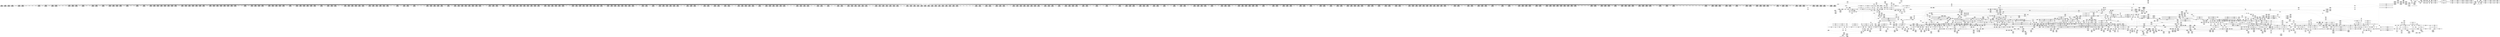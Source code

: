 digraph {
	CE0x4461e00 [shape=record,shape=Mrecord,label="{CE0x4461e00|2472:_%struct.cred*,_:_CRE_240,248_|*MultipleSource*|Function::task_sid&Arg::task::|Function::current_has_perm&Arg::tsk::|Function::selinux_task_getscheduler&Arg::p::|security/selinux/hooks.c,208}"]
	CE0x44f6bd0 [shape=record,shape=Mrecord,label="{CE0x44f6bd0|COLLAPSED:_GCMRE___llvm_gcov_ctr132_internal_global_11_x_i64_zeroinitializer:_elem_0:default:}"]
	CE0x4419770 [shape=record,shape=Mrecord,label="{CE0x4419770|task_sid:real_cred|security/selinux/hooks.c,208|*SummSource*}"]
	CE0x44ba2d0 [shape=record,shape=Mrecord,label="{CE0x44ba2d0|task_sid:tmp5|security/selinux/hooks.c,208}"]
	CE0x446dbb0 [shape=record,shape=Mrecord,label="{CE0x446dbb0|2472:_%struct.cred*,_:_CRE_768,772_|*MultipleSource*|Function::task_sid&Arg::task::|Function::current_has_perm&Arg::tsk::|Function::selinux_task_getscheduler&Arg::p::|security/selinux/hooks.c,208}"]
	CE0x4413700 [shape=record,shape=Mrecord,label="{CE0x4413700|i64_0|*Constant*|*SummSource*}"]
	CE0x43f2e80 [shape=record,shape=Mrecord,label="{CE0x43f2e80|current_sid:land.lhs.true|*SummSource*}"]
	CE0x4486b20 [shape=record,shape=Mrecord,label="{CE0x4486b20|2472:_%struct.cred*,_:_CRE_2963,2964_}"]
	CE0x44a0a10 [shape=record,shape=Mrecord,label="{CE0x44a0a10|task_sid:tobool1|security/selinux/hooks.c,208|*SummSource*}"]
	CE0x44e7990 [shape=record,shape=Mrecord,label="{CE0x44e7990|_call_void_mcount()_#3|*SummSink*}"]
	CE0x44256d0 [shape=record,shape=Mrecord,label="{CE0x44256d0|current_sid:tmp21|security/selinux/hooks.c,218|*SummSource*}"]
	CE0x44dbcf0 [shape=record,shape=Mrecord,label="{CE0x44dbcf0|i64_5|*Constant*}"]
	CE0x44e4aa0 [shape=record,shape=Mrecord,label="{CE0x44e4aa0|rcu_read_unlock:tmp18|include/linux/rcupdate.h,933|*SummSink*}"]
	CE0x44020e0 [shape=record,shape=Mrecord,label="{CE0x44020e0|current_sid:do.body|*SummSink*}"]
	CE0x4417ed0 [shape=record,shape=Mrecord,label="{CE0x4417ed0|i64*_getelementptr_inbounds_(_2_x_i64_,_2_x_i64_*___llvm_gcov_ctr288,_i64_0,_i64_0)|*Constant*|*SummSource*}"]
	CE0x448bd70 [shape=record,shape=Mrecord,label="{CE0x448bd70|2472:_%struct.cred*,_:_CRE_3168,5856_|*MultipleSource*|Function::task_sid&Arg::task::|Function::current_has_perm&Arg::tsk::|Function::selinux_task_getscheduler&Arg::p::|security/selinux/hooks.c,208}"]
	CE0x4478650 [shape=record,shape=Mrecord,label="{CE0x4478650|2472:_%struct.cred*,_:_CRE_2400,2408_|*MultipleSource*|Function::task_sid&Arg::task::|Function::current_has_perm&Arg::tsk::|Function::selinux_task_getscheduler&Arg::p::|security/selinux/hooks.c,208}"]
	CE0x441f570 [shape=record,shape=Mrecord,label="{CE0x441f570|rcu_read_unlock:tmp2}"]
	CE0x44c2440 [shape=record,shape=Mrecord,label="{CE0x44c2440|GLOBAL:lock_release|*Constant*|*SummSink*}"]
	CE0x443f410 [shape=record,shape=Mrecord,label="{CE0x443f410|rcu_read_lock:tmp}"]
	CE0x441b3e0 [shape=record,shape=Mrecord,label="{CE0x441b3e0|get_current:tmp2|*SummSource*}"]
	CE0x44018b0 [shape=record,shape=Mrecord,label="{CE0x44018b0|i64*_getelementptr_inbounds_(_2_x_i64_,_2_x_i64_*___llvm_gcov_ctr136,_i64_0,_i64_0)|*Constant*}"]
	CE0x451caf0 [shape=record,shape=Mrecord,label="{CE0x451caf0|__rcu_read_unlock:do.end}"]
	CE0x441f900 [shape=record,shape=Mrecord,label="{CE0x441f900|2472:_%struct.cred*,_:_CRE_64,72_|*MultipleSource*|Function::task_sid&Arg::task::|Function::current_has_perm&Arg::tsk::|Function::selinux_task_getscheduler&Arg::p::|security/selinux/hooks.c,208}"]
	CE0x44ea2d0 [shape=record,shape=Mrecord,label="{CE0x44ea2d0|_ret_void,_!dbg_!27720|./arch/x86/include/asm/preempt.h,78}"]
	CE0x44868c0 [shape=record,shape=Mrecord,label="{CE0x44868c0|2472:_%struct.cred*,_:_CRE_2961,2962_}"]
	CE0x441d3b0 [shape=record,shape=Mrecord,label="{CE0x441d3b0|current_sid:tmp10|security/selinux/hooks.c,218}"]
	CE0x448d530 [shape=record,shape=Mrecord,label="{CE0x448d530|2472:_%struct.cred*,_:_CRE_5928,5936_|*MultipleSource*|Function::task_sid&Arg::task::|Function::current_has_perm&Arg::tsk::|Function::selinux_task_getscheduler&Arg::p::|security/selinux/hooks.c,208}"]
	CE0x44b0eb0 [shape=record,shape=Mrecord,label="{CE0x44b0eb0|_call_void_mcount()_#3|*SummSource*}"]
	CE0x4411990 [shape=record,shape=Mrecord,label="{CE0x4411990|current_has_perm:call1|security/selinux/hooks.c,1543}"]
	CE0x44e7d20 [shape=record,shape=Mrecord,label="{CE0x44e7d20|rcu_read_unlock:tmp4|include/linux/rcupdate.h,933|*SummSource*}"]
	CE0x44c7ef0 [shape=record,shape=Mrecord,label="{CE0x44c7ef0|i64*_getelementptr_inbounds_(_4_x_i64_,_4_x_i64_*___llvm_gcov_ctr129,_i64_0,_i64_2)|*Constant*|*SummSink*}"]
	CE0x44d9100 [shape=record,shape=Mrecord,label="{CE0x44d9100|rcu_read_lock:tmp1|*SummSink*}"]
	CE0x44505b0 [shape=record,shape=Mrecord,label="{CE0x44505b0|rcu_read_lock:tmp18|include/linux/rcupdate.h,882|*SummSource*}"]
	CE0x4484780 [shape=record,shape=Mrecord,label="{CE0x4484780|2472:_%struct.cred*,_:_CRE_2933,2934_}"]
	CE0x447b1b0 [shape=record,shape=Mrecord,label="{CE0x447b1b0|2472:_%struct.cred*,_:_CRE_2535,2536_}"]
	CE0x44241a0 [shape=record,shape=Mrecord,label="{CE0x44241a0|2472:_%struct.cred*,_:_CRE_600,608_|*MultipleSource*|Function::task_sid&Arg::task::|Function::current_has_perm&Arg::tsk::|Function::selinux_task_getscheduler&Arg::p::|security/selinux/hooks.c,208}"]
	CE0x4484d70 [shape=record,shape=Mrecord,label="{CE0x4484d70|2472:_%struct.cred*,_:_CRE_2938,2939_}"]
	CE0x441d560 [shape=record,shape=Mrecord,label="{CE0x441d560|i64_5|*Constant*|*SummSink*}"]
	CE0x44046c0 [shape=record,shape=Mrecord,label="{CE0x44046c0|avc_has_perm:tsid|Function::avc_has_perm&Arg::tsid::|*SummSink*}"]
	CE0x43f44f0 [shape=record,shape=Mrecord,label="{CE0x43f44f0|_call_void_lockdep_rcu_suspicious(i8*_getelementptr_inbounds_(_25_x_i8_,_25_x_i8_*_.str3,_i32_0,_i32_0),_i32_218,_i8*_getelementptr_inbounds_(_45_x_i8_,_45_x_i8_*_.str12,_i32_0,_i32_0))_#10,_!dbg_!27727|security/selinux/hooks.c,218}"]
	CE0x4478da0 [shape=record,shape=Mrecord,label="{CE0x4478da0|2472:_%struct.cred*,_:_CRE_2424,2472_|*MultipleSource*|Function::task_sid&Arg::task::|Function::current_has_perm&Arg::tsk::|Function::selinux_task_getscheduler&Arg::p::|security/selinux/hooks.c,208}"]
	CE0x44e59c0 [shape=record,shape=Mrecord,label="{CE0x44e59c0|_ret_void,_!dbg_!27719|./arch/x86/include/asm/preempt.h,73|*SummSink*}"]
	CE0x44f88c0 [shape=record,shape=Mrecord,label="{CE0x44f88c0|GLOBAL:__rcu_read_unlock|*Constant*}"]
	CE0x4522140 [shape=record,shape=Mrecord,label="{CE0x4522140|__rcu_read_unlock:do.body}"]
	CE0x44a19f0 [shape=record,shape=Mrecord,label="{CE0x44a19f0|task_sid:call3|security/selinux/hooks.c,208}"]
	CE0x4457400 [shape=record,shape=Mrecord,label="{CE0x4457400|cred_sid:tmp|*SummSink*}"]
	CE0x443fca0 [shape=record,shape=Mrecord,label="{CE0x443fca0|COLLAPSED:_CMRE:_elem_0::|security/selinux/hooks.c,218}"]
	CE0x452e020 [shape=record,shape=Mrecord,label="{CE0x452e020|__preempt_count_sub:val|Function::__preempt_count_sub&Arg::val::|*SummSource*}"]
	CE0x4486eb0 [shape=record,shape=Mrecord,label="{CE0x4486eb0|2472:_%struct.cred*,_:_CRE_2966,2967_}"]
	CE0x43f5ab0 [shape=record,shape=Mrecord,label="{CE0x43f5ab0|avc_has_perm:auditdata|Function::avc_has_perm&Arg::auditdata::|*SummSink*}"]
	CE0x4428fa0 [shape=record,shape=Mrecord,label="{CE0x4428fa0|i8_1|*Constant*|*SummSource*}"]
	CE0x44207c0 [shape=record,shape=Mrecord,label="{CE0x44207c0|task_sid:if.end}"]
	CE0x445fe20 [shape=record,shape=Mrecord,label="{CE0x445fe20|task_sid:tmp}"]
	CE0x44b5ee0 [shape=record,shape=Mrecord,label="{CE0x44b5ee0|i64*_getelementptr_inbounds_(_13_x_i64_,_13_x_i64_*___llvm_gcov_ctr126,_i64_0,_i64_12)|*Constant*}"]
	CE0x43f5c30 [shape=record,shape=Mrecord,label="{CE0x43f5c30|_ret_i32_%retval.0,_!dbg_!27728|security/selinux/avc.c,775}"]
	CE0x43f5e70 [shape=record,shape=Mrecord,label="{CE0x43f5e70|avc_has_perm:auditdata|Function::avc_has_perm&Arg::auditdata::|*SummSource*}"]
	CE0x44874a0 [shape=record,shape=Mrecord,label="{CE0x44874a0|2472:_%struct.cred*,_:_CRE_2971,2972_}"]
	CE0x44762e0 [shape=record,shape=Mrecord,label="{CE0x44762e0|2472:_%struct.cred*,_:_CRE_2280,2288_|*MultipleSource*|Function::task_sid&Arg::task::|Function::current_has_perm&Arg::tsk::|Function::selinux_task_getscheduler&Arg::p::|security/selinux/hooks.c,208}"]
	CE0x4469e60 [shape=record,shape=Mrecord,label="{CE0x4469e60|2472:_%struct.cred*,_:_CRE_656,660_|*MultipleSource*|Function::task_sid&Arg::task::|Function::current_has_perm&Arg::tsk::|Function::selinux_task_getscheduler&Arg::p::|security/selinux/hooks.c,208}"]
	CE0x443a060 [shape=record,shape=Mrecord,label="{CE0x443a060|task_sid:land.lhs.true|*SummSink*}"]
	CE0x445aa60 [shape=record,shape=Mrecord,label="{CE0x445aa60|_call_void_rcu_lock_acquire(%struct.lockdep_map*_rcu_lock_map)_#10,_!dbg_!27711|include/linux/rcupdate.h,881}"]
	CE0x44b6280 [shape=record,shape=Mrecord,label="{CE0x44b6280|i64*_getelementptr_inbounds_(_13_x_i64_,_13_x_i64_*___llvm_gcov_ctr126,_i64_0,_i64_12)|*Constant*|*SummSource*}"]
	CE0x44f86f0 [shape=record,shape=Mrecord,label="{CE0x44f86f0|rcu_lock_release:map|Function::rcu_lock_release&Arg::map::|*SummSource*}"]
	CE0x448dc80 [shape=record,shape=Mrecord,label="{CE0x448dc80|2472:_%struct.cred*,_:_CRE_5952,5960_|*MultipleSource*|Function::task_sid&Arg::task::|Function::current_has_perm&Arg::tsk::|Function::selinux_task_getscheduler&Arg::p::|security/selinux/hooks.c,208}"]
	CE0x4476e90 [shape=record,shape=Mrecord,label="{CE0x4476e90|2472:_%struct.cred*,_:_CRE_2320,2328_|*MultipleSource*|Function::task_sid&Arg::task::|Function::current_has_perm&Arg::tsk::|Function::selinux_task_getscheduler&Arg::p::|security/selinux/hooks.c,208}"]
	CE0x4483ba0 [shape=record,shape=Mrecord,label="{CE0x4483ba0|2472:_%struct.cred*,_:_CRE_2923,2924_}"]
	CE0x4488e50 [shape=record,shape=Mrecord,label="{CE0x4488e50|2472:_%struct.cred*,_:_CRE_3048,3056_|*MultipleSource*|Function::task_sid&Arg::task::|Function::current_has_perm&Arg::tsk::|Function::selinux_task_getscheduler&Arg::p::|security/selinux/hooks.c,208}"]
	CE0x44c28e0 [shape=record,shape=Mrecord,label="{CE0x44c28e0|i64*_getelementptr_inbounds_(_4_x_i64_,_4_x_i64_*___llvm_gcov_ctr133,_i64_0,_i64_3)|*Constant*}"]
	CE0x44982f0 [shape=record,shape=Mrecord,label="{CE0x44982f0|2472:_%struct.cred*,_:_CRE_6432,6436_|*MultipleSource*|Function::task_sid&Arg::task::|Function::current_has_perm&Arg::tsk::|Function::selinux_task_getscheduler&Arg::p::|security/selinux/hooks.c,208}"]
	CE0x44bd300 [shape=record,shape=Mrecord,label="{CE0x44bd300|rcu_lock_release:tmp1|*SummSource*}"]
	CE0x4406890 [shape=record,shape=Mrecord,label="{CE0x4406890|selinux_task_getscheduler:tmp1|*SummSource*}"]
	CE0x44e05a0 [shape=record,shape=Mrecord,label="{CE0x44e05a0|__preempt_count_sub:tmp}"]
	CE0x4460a40 [shape=record,shape=Mrecord,label="{CE0x4460a40|GLOBAL:__preempt_count_add|*Constant*|*SummSink*}"]
	CE0x4494bc0 [shape=record,shape=Mrecord,label="{CE0x4494bc0|2472:_%struct.cred*,_:_CRE_6328,6329_}"]
	CE0x44e5ba0 [shape=record,shape=Mrecord,label="{CE0x44e5ba0|_call_void_asm_sideeffect_,_memory_,_dirflag_,_fpsr_,_flags_()_#3,_!dbg_!27714,_!srcloc_!27715|include/linux/rcupdate.h,239}"]
	CE0x44a98b0 [shape=record,shape=Mrecord,label="{CE0x44a98b0|rcu_read_lock:bb|*SummSource*}"]
	CE0x43fb100 [shape=record,shape=Mrecord,label="{CE0x43fb100|i64_1|*Constant*}"]
	CE0x4412510 [shape=record,shape=Mrecord,label="{CE0x4412510|task_sid:task|Function::task_sid&Arg::task::|*SummSink*}"]
	CE0x44efc80 [shape=record,shape=Mrecord,label="{CE0x44efc80|__rcu_read_unlock:tmp7|include/linux/rcupdate.h,245|*SummSink*}"]
	CE0x446e4d0 [shape=record,shape=Mrecord,label="{CE0x446e4d0|2472:_%struct.cred*,_:_CRE_1808,1816_|*MultipleSource*|Function::task_sid&Arg::task::|Function::current_has_perm&Arg::tsk::|Function::selinux_task_getscheduler&Arg::p::|security/selinux/hooks.c,208}"]
	CE0x446b480 [shape=record,shape=Mrecord,label="{CE0x446b480|_call_void_lockdep_rcu_suspicious(i8*_getelementptr_inbounds_(_25_x_i8_,_25_x_i8_*_.str3,_i32_0,_i32_0),_i32_208,_i8*_getelementptr_inbounds_(_41_x_i8_,_41_x_i8_*_.str44,_i32_0,_i32_0))_#10,_!dbg_!27732|security/selinux/hooks.c,208}"]
	CE0x449ffe0 [shape=record,shape=Mrecord,label="{CE0x449ffe0|2472:_%struct.cred*,_:_CRE_10628,10632_|*MultipleSource*|Function::task_sid&Arg::task::|Function::current_has_perm&Arg::tsk::|Function::selinux_task_getscheduler&Arg::p::|security/selinux/hooks.c,208}"]
	CE0x44a7070 [shape=record,shape=Mrecord,label="{CE0x44a7070|i64*_getelementptr_inbounds_(_13_x_i64_,_13_x_i64_*___llvm_gcov_ctr126,_i64_0,_i64_9)|*Constant*}"]
	CE0x440b2a0 [shape=record,shape=Mrecord,label="{CE0x440b2a0|2472:_%struct.cred*,_:_CRE_416,424_|*MultipleSource*|Function::task_sid&Arg::task::|Function::current_has_perm&Arg::tsk::|Function::selinux_task_getscheduler&Arg::p::|security/selinux/hooks.c,208}"]
	CE0x441bd90 [shape=record,shape=Mrecord,label="{CE0x441bd90|i64*_getelementptr_inbounds_(_11_x_i64_,_11_x_i64_*___llvm_gcov_ctr125,_i64_0,_i64_6)|*Constant*|*SummSink*}"]
	CE0x4460890 [shape=record,shape=Mrecord,label="{CE0x4460890|2472:_%struct.cred*,_:_CRE_264,272_|*MultipleSource*|Function::task_sid&Arg::task::|Function::current_has_perm&Arg::tsk::|Function::selinux_task_getscheduler&Arg::p::|security/selinux/hooks.c,208}"]
	CE0x444f800 [shape=record,shape=Mrecord,label="{CE0x444f800|i64*_getelementptr_inbounds_(_11_x_i64_,_11_x_i64_*___llvm_gcov_ctr127,_i64_0,_i64_1)|*Constant*|*SummSource*}"]
	CE0x44729e0 [shape=record,shape=Mrecord,label="{CE0x44729e0|2472:_%struct.cred*,_:_CRE_2044,2048_|*MultipleSource*|Function::task_sid&Arg::task::|Function::current_has_perm&Arg::tsk::|Function::selinux_task_getscheduler&Arg::p::|security/selinux/hooks.c,208}"]
	CE0x44da1e0 [shape=record,shape=Mrecord,label="{CE0x44da1e0|rcu_read_unlock:tmp1|*SummSource*}"]
	CE0x43f5560 [shape=record,shape=Mrecord,label="{CE0x43f5560|avc_has_perm:requested|Function::avc_has_perm&Arg::requested::|*SummSource*}"]
	CE0x4474d80 [shape=record,shape=Mrecord,label="{CE0x4474d80|2472:_%struct.cred*,_:_CRE_2144,2152_|*MultipleSource*|Function::task_sid&Arg::task::|Function::current_has_perm&Arg::tsk::|Function::selinux_task_getscheduler&Arg::p::|security/selinux/hooks.c,208}"]
	CE0x43fca40 [shape=record,shape=Mrecord,label="{CE0x43fca40|current_sid:tmp20|security/selinux/hooks.c,218}"]
	CE0x44269f0 [shape=record,shape=Mrecord,label="{CE0x44269f0|task_sid:tmp1}"]
	CE0x4439670 [shape=record,shape=Mrecord,label="{CE0x4439670|rcu_read_lock:land.lhs.true|*SummSink*}"]
	CE0x4456ff0 [shape=record,shape=Mrecord,label="{CE0x4456ff0|rcu_read_lock:entry|*SummSource*}"]
	CE0x44567c0 [shape=record,shape=Mrecord,label="{CE0x44567c0|rcu_read_unlock:tmp10|include/linux/rcupdate.h,933}"]
	CE0x4467ff0 [shape=record,shape=Mrecord,label="{CE0x4467ff0|rcu_read_lock:tmp15|include/linux/rcupdate.h,882|*SummSink*}"]
	CE0x444b460 [shape=record,shape=Mrecord,label="{CE0x444b460|COLLAPSED:_GCMRE___llvm_gcov_ctr131_internal_global_2_x_i64_zeroinitializer:_elem_0:default:}"]
	CE0x4455810 [shape=record,shape=Mrecord,label="{CE0x4455810|rcu_read_lock:tmp3}"]
	CE0x44c8130 [shape=record,shape=Mrecord,label="{CE0x44c8130|rcu_lock_release:bb|*SummSource*}"]
	CE0x4453100 [shape=record,shape=Mrecord,label="{CE0x4453100|i64*_getelementptr_inbounds_(_2_x_i64_,_2_x_i64_*___llvm_gcov_ctr131,_i64_0,_i64_0)|*Constant*}"]
	CE0x44acaa0 [shape=record,shape=Mrecord,label="{CE0x44acaa0|rcu_read_lock:tmp3|*SummSource*}"]
	CE0x44eac60 [shape=record,shape=Mrecord,label="{CE0x44eac60|rcu_read_unlock:call|include/linux/rcupdate.h,933|*SummSource*}"]
	CE0x452f3e0 [shape=record,shape=Mrecord,label="{CE0x452f3e0|i64*_getelementptr_inbounds_(_4_x_i64_,_4_x_i64_*___llvm_gcov_ctr129,_i64_0,_i64_3)|*Constant*|*SummSource*}"]
	CE0x4404390 [shape=record,shape=Mrecord,label="{CE0x4404390|avc_has_perm:tsid|Function::avc_has_perm&Arg::tsid::}"]
	CE0x4499100 [shape=record,shape=Mrecord,label="{CE0x4499100|2472:_%struct.cred*,_:_CRE_6474,6476_|*MultipleSource*|Function::task_sid&Arg::task::|Function::current_has_perm&Arg::tsk::|Function::selinux_task_getscheduler&Arg::p::|security/selinux/hooks.c,208}"]
	CE0x4439520 [shape=record,shape=Mrecord,label="{CE0x4439520|rcu_read_lock:tmp14|include/linux/rcupdate.h,882}"]
	CE0x44ad200 [shape=record,shape=Mrecord,label="{CE0x44ad200|rcu_read_lock:if.then}"]
	CE0x44b0440 [shape=record,shape=Mrecord,label="{CE0x44b0440|__rcu_read_lock:tmp5|include/linux/rcupdate.h,239|*SummSource*}"]
	CE0x43f7ca0 [shape=record,shape=Mrecord,label="{CE0x43f7ca0|i64*_getelementptr_inbounds_(_2_x_i64_,_2_x_i64_*___llvm_gcov_ctr136,_i64_0,_i64_1)|*Constant*}"]
	CE0x45268c0 [shape=record,shape=Mrecord,label="{CE0x45268c0|i64*_getelementptr_inbounds_(_4_x_i64_,_4_x_i64_*___llvm_gcov_ctr129,_i64_0,_i64_1)|*Constant*|*SummSink*}"]
	CE0x43f23d0 [shape=record,shape=Mrecord,label="{CE0x43f23d0|2472:_%struct.cred*,_:_CRE_120,128_|*MultipleSource*|Function::task_sid&Arg::task::|Function::current_has_perm&Arg::tsk::|Function::selinux_task_getscheduler&Arg::p::|security/selinux/hooks.c,208}"]
	CE0x4438540 [shape=record,shape=Mrecord,label="{CE0x4438540|i32_1|*Constant*|*SummSource*}"]
	CE0x4459c10 [shape=record,shape=Mrecord,label="{CE0x4459c10|2472:_%struct.cred*,_:_CRE_304,312_|*MultipleSource*|Function::task_sid&Arg::task::|Function::current_has_perm&Arg::tsk::|Function::selinux_task_getscheduler&Arg::p::|security/selinux/hooks.c,208}"]
	CE0x43fcd60 [shape=record,shape=Mrecord,label="{CE0x43fcd60|current_sid:tmp20|security/selinux/hooks.c,218|*SummSink*}"]
	CE0x4436410 [shape=record,shape=Mrecord,label="{CE0x4436410|current_sid:tmp18|security/selinux/hooks.c,218|*SummSource*}"]
	CE0x4452170 [shape=record,shape=Mrecord,label="{CE0x4452170|i64*_getelementptr_inbounds_(_11_x_i64_,_11_x_i64_*___llvm_gcov_ctr127,_i64_0,_i64_10)|*Constant*|*SummSink*}"]
	CE0x44baed0 [shape=record,shape=Mrecord,label="{CE0x44baed0|task_sid:tmp7|security/selinux/hooks.c,208}"]
	CE0x44d60f0 [shape=record,shape=Mrecord,label="{CE0x44d60f0|rcu_read_unlock:do.end|*SummSource*}"]
	CE0x43f39d0 [shape=record,shape=Mrecord,label="{CE0x43f39d0|current_sid:tmp15|security/selinux/hooks.c,218|*SummSource*}"]
	CE0x44f8f10 [shape=record,shape=Mrecord,label="{CE0x44f8f10|_call_void___rcu_read_unlock()_#10,_!dbg_!27734|include/linux/rcupdate.h,937|*SummSource*}"]
	CE0x443d650 [shape=record,shape=Mrecord,label="{CE0x443d650|_ret_void,_!dbg_!27735|include/linux/rcupdate.h,884|*SummSource*}"]
	CE0x44b0f70 [shape=record,shape=Mrecord,label="{CE0x44b0f70|_call_void_mcount()_#3|*SummSink*}"]
	CE0x4411100 [shape=record,shape=Mrecord,label="{CE0x4411100|selinux_task_getscheduler:entry|*SummSource*}"]
	CE0x4419c00 [shape=record,shape=Mrecord,label="{CE0x4419c00|i32_0|*Constant*}"]
	CE0x44931a0 [shape=record,shape=Mrecord,label="{CE0x44931a0|2472:_%struct.cred*,_:_CRE_6306,6307_}"]
	CE0x4427690 [shape=record,shape=Mrecord,label="{CE0x4427690|i1_true|*Constant*}"]
	CE0x44ef630 [shape=record,shape=Mrecord,label="{CE0x44ef630|rcu_lock_acquire:tmp4|include/linux/rcupdate.h,418}"]
	CE0x4485a80 [shape=record,shape=Mrecord,label="{CE0x4485a80|2472:_%struct.cred*,_:_CRE_2949,2950_}"]
	CE0x445abc0 [shape=record,shape=Mrecord,label="{CE0x445abc0|_ret_void,_!dbg_!27717|include/linux/rcupdate.h,240}"]
	CE0x4440530 [shape=record,shape=Mrecord,label="{CE0x4440530|current_sid:tmp23|security/selinux/hooks.c,218}"]
	CE0x4494370 [shape=record,shape=Mrecord,label="{CE0x4494370|2472:_%struct.cred*,_:_CRE_6321,6322_}"]
	CE0x4427e10 [shape=record,shape=Mrecord,label="{CE0x4427e10|i1_true|*Constant*|*SummSink*}"]
	CE0x440dd80 [shape=record,shape=Mrecord,label="{CE0x440dd80|current_has_perm:call|security/selinux/hooks.c,1542|*SummSink*}"]
	CE0x44835b0 [shape=record,shape=Mrecord,label="{CE0x44835b0|2472:_%struct.cred*,_:_CRE_2918,2919_}"]
	CE0x4481990 [shape=record,shape=Mrecord,label="{CE0x4481990|2472:_%struct.cred*,_:_CRE_2880,2884_|*MultipleSource*|Function::task_sid&Arg::task::|Function::current_has_perm&Arg::tsk::|Function::selinux_task_getscheduler&Arg::p::|security/selinux/hooks.c,208}"]
	CE0x4412140 [shape=record,shape=Mrecord,label="{CE0x4412140|task_sid:entry|*SummSink*}"]
	CE0x44a7c90 [shape=record,shape=Mrecord,label="{CE0x44a7c90|task_sid:tmp22|security/selinux/hooks.c,208}"]
	CE0x43f6ed0 [shape=record,shape=Mrecord,label="{CE0x43f6ed0|GLOBAL:lockdep_rcu_suspicious|*Constant*|*SummSink*}"]
	CE0x447bd20 [shape=record,shape=Mrecord,label="{CE0x447bd20|2472:_%struct.cred*,_:_CRE_2592,2594_|*MultipleSource*|Function::task_sid&Arg::task::|Function::current_has_perm&Arg::tsk::|Function::selinux_task_getscheduler&Arg::p::|security/selinux/hooks.c,208}"]
	CE0x43f9790 [shape=record,shape=Mrecord,label="{CE0x43f9790|2472:_%struct.cred*,_:_CRE_692,693_}"]
	CE0x44af940 [shape=record,shape=Mrecord,label="{CE0x44af940|rcu_lock_acquire:map|Function::rcu_lock_acquire&Arg::map::|*SummSink*}"]
	CE0x4497970 [shape=record,shape=Mrecord,label="{CE0x4497970|2472:_%struct.cred*,_:_CRE_6392,6400_|*MultipleSource*|Function::task_sid&Arg::task::|Function::current_has_perm&Arg::tsk::|Function::selinux_task_getscheduler&Arg::p::|security/selinux/hooks.c,208}"]
	CE0x445c770 [shape=record,shape=Mrecord,label="{CE0x445c770|task_sid:land.lhs.true2}"]
	CE0x4456b40 [shape=record,shape=Mrecord,label="{CE0x4456b40|rcu_read_lock:tobool1|include/linux/rcupdate.h,882|*SummSource*}"]
	CE0x451d6a0 [shape=record,shape=Mrecord,label="{CE0x451d6a0|__rcu_read_unlock:tmp6|include/linux/rcupdate.h,245}"]
	CE0x447c1e0 [shape=record,shape=Mrecord,label="{CE0x447c1e0|2472:_%struct.cred*,_:_CRE_2596,2598_|*MultipleSource*|Function::task_sid&Arg::task::|Function::current_has_perm&Arg::tsk::|Function::selinux_task_getscheduler&Arg::p::|security/selinux/hooks.c,208}"]
	CE0x448d2d0 [shape=record,shape=Mrecord,label="{CE0x448d2d0|2472:_%struct.cred*,_:_CRE_5920,5928_|*MultipleSource*|Function::task_sid&Arg::task::|Function::current_has_perm&Arg::tsk::|Function::selinux_task_getscheduler&Arg::p::|security/selinux/hooks.c,208}"]
	CE0x44a3960 [shape=record,shape=Mrecord,label="{CE0x44a3960|task_sid:tmp15|security/selinux/hooks.c,208|*SummSink*}"]
	CE0x43f9a90 [shape=record,shape=Mrecord,label="{CE0x43f9a90|2472:_%struct.cred*,_:_CRE_695,696_}"]
	CE0x4420ec0 [shape=record,shape=Mrecord,label="{CE0x4420ec0|2472:_%struct.cred*,_:_CRE_392,400_|*MultipleSource*|Function::task_sid&Arg::task::|Function::current_has_perm&Arg::tsk::|Function::selinux_task_getscheduler&Arg::p::|security/selinux/hooks.c,208}"]
	CE0x44eded0 [shape=record,shape=Mrecord,label="{CE0x44eded0|rcu_lock_acquire:indirectgoto}"]
	CE0x44d5860 [shape=record,shape=Mrecord,label="{CE0x44d5860|cred_sid:tmp6|security/selinux/hooks.c,197|*SummSource*}"]
	CE0x43f68e0 [shape=record,shape=Mrecord,label="{CE0x43f68e0|current_sid:bb}"]
	CE0x456e2a0 [shape=record,shape=Mrecord,label="{CE0x456e2a0|__preempt_count_add:tmp2|*SummSink*}"]
	CE0x4492f40 [shape=record,shape=Mrecord,label="{CE0x4492f40|2472:_%struct.cred*,_:_CRE_6304,6305_}"]
	CE0x44a55a0 [shape=record,shape=Mrecord,label="{CE0x44a55a0|task_sid:tmp25|security/selinux/hooks.c,208}"]
	CE0x4461270 [shape=record,shape=Mrecord,label="{CE0x4461270|128:_i8*,_:_CRE_128,136_|*MultipleSource*|Function::cred_sid&Arg::cred::|*LoadInst*|security/selinux/hooks.c,208|security/selinux/hooks.c,196}"]
	CE0x44f79f0 [shape=record,shape=Mrecord,label="{CE0x44f79f0|_call_void_rcu_lock_release(%struct.lockdep_map*_rcu_lock_map)_#10,_!dbg_!27733|include/linux/rcupdate.h,935|*SummSink*}"]
	CE0x449e9f0 [shape=record,shape=Mrecord,label="{CE0x449e9f0|2472:_%struct.cred*,_:_CRE_10572,10576_|*MultipleSource*|Function::task_sid&Arg::task::|Function::current_has_perm&Arg::tsk::|Function::selinux_task_getscheduler&Arg::p::|security/selinux/hooks.c,208}"]
	CE0x452dcf0 [shape=record,shape=Mrecord,label="{CE0x452dcf0|COLLAPSED:_GCMRE___llvm_gcov_ctr134_internal_global_4_x_i64_zeroinitializer:_elem_0:default:}"]
	CE0x44e7ec0 [shape=record,shape=Mrecord,label="{CE0x44e7ec0|rcu_read_unlock:tmp5|include/linux/rcupdate.h,933}"]
	CE0x445ad70 [shape=record,shape=Mrecord,label="{CE0x445ad70|task_sid:bb}"]
	CE0x447eca0 [shape=record,shape=Mrecord,label="{CE0x447eca0|2472:_%struct.cred*,_:_CRE_2736,2744_|*MultipleSource*|Function::task_sid&Arg::task::|Function::current_has_perm&Arg::tsk::|Function::selinux_task_getscheduler&Arg::p::|security/selinux/hooks.c,208}"]
	CE0x4461760 [shape=record,shape=Mrecord,label="{CE0x4461760|2472:_%struct.cred*,_:_CRE_288,296_|*MultipleSource*|Function::task_sid&Arg::task::|Function::current_has_perm&Arg::tsk::|Function::selinux_task_getscheduler&Arg::p::|security/selinux/hooks.c,208}"]
	CE0x441d600 [shape=record,shape=Mrecord,label="{CE0x441d600|current_sid:tmp9|security/selinux/hooks.c,218}"]
	CE0x4455e50 [shape=record,shape=Mrecord,label="{CE0x4455e50|rcu_read_lock:do.body}"]
	CE0x4475bc0 [shape=record,shape=Mrecord,label="{CE0x4475bc0|2472:_%struct.cred*,_:_CRE_2256,2264_|*MultipleSource*|Function::task_sid&Arg::task::|Function::current_has_perm&Arg::tsk::|Function::selinux_task_getscheduler&Arg::p::|security/selinux/hooks.c,208}"]
	CE0x4496120 [shape=record,shape=Mrecord,label="{CE0x4496120|2472:_%struct.cred*,_:_CRE_6346,6347_}"]
	CE0x446e070 [shape=record,shape=Mrecord,label="{CE0x446e070|2472:_%struct.cred*,_:_CRE_776,780_|*MultipleSource*|Function::task_sid&Arg::task::|Function::current_has_perm&Arg::tsk::|Function::selinux_task_getscheduler&Arg::p::|security/selinux/hooks.c,208}"]
	CE0x44e42e0 [shape=record,shape=Mrecord,label="{CE0x44e42e0|__rcu_read_lock:tmp6|include/linux/rcupdate.h,240}"]
	CE0x44bc4d0 [shape=record,shape=Mrecord,label="{CE0x44bc4d0|_ret_void,_!dbg_!27717|include/linux/rcupdate.h,245|*SummSink*}"]
	CE0x441fda0 [shape=record,shape=Mrecord,label="{CE0x441fda0|get_current:tmp3|*SummSink*}"]
	CE0x44d9de0 [shape=record,shape=Mrecord,label="{CE0x44d9de0|cred_sid:tmp4|*LoadInst*|security/selinux/hooks.c,196|*SummSource*}"]
	CE0x4469060 [shape=record,shape=Mrecord,label="{CE0x4469060|rcu_read_lock:tmp17|include/linux/rcupdate.h,882|*SummSink*}"]
	CE0x4542730 [shape=record,shape=Mrecord,label="{CE0x4542730|__preempt_count_sub:tmp6|./arch/x86/include/asm/preempt.h,78|*SummSource*}"]
	CE0x44e1860 [shape=record,shape=Mrecord,label="{CE0x44e1860|__rcu_read_lock:tmp3}"]
	CE0x4426150 [shape=record,shape=Mrecord,label="{CE0x4426150|2472:_%struct.cred*,_:_CRE_464,472_|*MultipleSource*|Function::task_sid&Arg::task::|Function::current_has_perm&Arg::tsk::|Function::selinux_task_getscheduler&Arg::p::|security/selinux/hooks.c,208}"]
	CE0x448c230 [shape=record,shape=Mrecord,label="{CE0x448c230|2472:_%struct.cred*,_:_CRE_5864,5872_|*MultipleSource*|Function::task_sid&Arg::task::|Function::current_has_perm&Arg::tsk::|Function::selinux_task_getscheduler&Arg::p::|security/selinux/hooks.c,208}"]
	CE0x44899d0 [shape=record,shape=Mrecord,label="{CE0x44899d0|2472:_%struct.cred*,_:_CRE_3088,3096_|*MultipleSource*|Function::task_sid&Arg::task::|Function::current_has_perm&Arg::tsk::|Function::selinux_task_getscheduler&Arg::p::|security/selinux/hooks.c,208}"]
	CE0x45296b0 [shape=record,shape=Mrecord,label="{CE0x45296b0|_call_void_asm_addl_$1,_%gs:$0_,_*m,ri,*m,_dirflag_,_fpsr_,_flags_(i32*___preempt_count,_i32_%sub,_i32*___preempt_count)_#3,_!dbg_!27717,_!srcloc_!27718|./arch/x86/include/asm/preempt.h,77|*SummSink*}"]
	CE0x4404230 [shape=record,shape=Mrecord,label="{CE0x4404230|avc_has_perm:ssid|Function::avc_has_perm&Arg::ssid::|*SummSource*}"]
	CE0x4493fe0 [shape=record,shape=Mrecord,label="{CE0x4493fe0|2472:_%struct.cred*,_:_CRE_6318,6319_}"]
	CE0x44849e0 [shape=record,shape=Mrecord,label="{CE0x44849e0|2472:_%struct.cred*,_:_CRE_2935,2936_}"]
	CE0x445fe90 [shape=record,shape=Mrecord,label="{CE0x445fe90|COLLAPSED:_GCMRE___llvm_gcov_ctr126_internal_global_13_x_i64_zeroinitializer:_elem_0:default:}"]
	CE0x44ef3e0 [shape=record,shape=Mrecord,label="{CE0x44ef3e0|i64*_getelementptr_inbounds_(_4_x_i64_,_4_x_i64_*___llvm_gcov_ctr130,_i64_0,_i64_2)|*Constant*|*SummSink*}"]
	CE0x44cb500 [shape=record,shape=Mrecord,label="{CE0x44cb500|__rcu_read_unlock:bb|*SummSource*}"]
	CE0x446d950 [shape=record,shape=Mrecord,label="{CE0x446d950|2472:_%struct.cred*,_:_CRE_760,768_|*MultipleSource*|Function::task_sid&Arg::task::|Function::current_has_perm&Arg::tsk::|Function::selinux_task_getscheduler&Arg::p::|security/selinux/hooks.c,208}"]
	CE0x441c160 [shape=record,shape=Mrecord,label="{CE0x441c160|current_sid:tmp13|security/selinux/hooks.c,218}"]
	CE0x61edab0 [shape=record,shape=Mrecord,label="{CE0x61edab0|current_has_perm:entry|*SummSource*}"]
	CE0x44f7b60 [shape=record,shape=Mrecord,label="{CE0x44f7b60|rcu_lock_release:entry}"]
	CE0x4494700 [shape=record,shape=Mrecord,label="{CE0x4494700|2472:_%struct.cred*,_:_CRE_6324,6325_}"]
	CE0x44b88f0 [shape=record,shape=Mrecord,label="{CE0x44b88f0|rcu_read_unlock:entry}"]
	CE0x449fd70 [shape=record,shape=Mrecord,label="{CE0x449fd70|2472:_%struct.cred*,_:_CRE_10624,10628_|*MultipleSource*|Function::task_sid&Arg::task::|Function::current_has_perm&Arg::tsk::|Function::selinux_task_getscheduler&Arg::p::|security/selinux/hooks.c,208}"]
	CE0x4493eb0 [shape=record,shape=Mrecord,label="{CE0x4493eb0|2472:_%struct.cred*,_:_CRE_6317,6318_}"]
	CE0x4437000 [shape=record,shape=Mrecord,label="{CE0x4437000|_ret_%struct.task_struct*_%tmp4,_!dbg_!27714|./arch/x86/include/asm/current.h,14|*SummSource*}"]
	CE0x440ac20 [shape=record,shape=Mrecord,label="{CE0x440ac20|i64_3|*Constant*|*SummSink*}"]
	CE0x4464b80 [shape=record,shape=Mrecord,label="{CE0x4464b80|2472:_%struct.cred*,_:_CRE_336,344_|*MultipleSource*|Function::task_sid&Arg::task::|Function::current_has_perm&Arg::tsk::|Function::selinux_task_getscheduler&Arg::p::|security/selinux/hooks.c,208}"]
	CE0x445a270 [shape=record,shape=Mrecord,label="{CE0x445a270|rcu_lock_acquire:map|Function::rcu_lock_acquire&Arg::map::}"]
	CE0x4494cf0 [shape=record,shape=Mrecord,label="{CE0x4494cf0|2472:_%struct.cred*,_:_CRE_6329,6330_}"]
	CE0x44ea960 [shape=record,shape=Mrecord,label="{CE0x44ea960|rcu_read_unlock:tmp1|*SummSink*}"]
	CE0x4492e10 [shape=record,shape=Mrecord,label="{CE0x4492e10|2472:_%struct.cred*,_:_CRE_6303,6304_}"]
	CE0x44f8bf0 [shape=record,shape=Mrecord,label="{CE0x44f8bf0|_ret_void,_!dbg_!27717|include/linux/rcupdate.h,424|*SummSource*}"]
	CE0x44ec290 [shape=record,shape=Mrecord,label="{CE0x44ec290|__rcu_read_lock:tmp5|include/linux/rcupdate.h,239}"]
	CE0x452c6d0 [shape=record,shape=Mrecord,label="{CE0x452c6d0|rcu_lock_acquire:tmp7|*SummSource*}"]
	CE0x452c740 [shape=record,shape=Mrecord,label="{CE0x452c740|rcu_lock_acquire:tmp7|*SummSink*}"]
	CE0x445f1b0 [shape=record,shape=Mrecord,label="{CE0x445f1b0|__rcu_read_lock:tmp1|*SummSink*}"]
	CE0x445e980 [shape=record,shape=Mrecord,label="{CE0x445e980|GLOBAL:current_task|Global_var:current_task|*SummSink*}"]
	CE0x4483940 [shape=record,shape=Mrecord,label="{CE0x4483940|2472:_%struct.cred*,_:_CRE_2921,2922_}"]
	CE0x4420c60 [shape=record,shape=Mrecord,label="{CE0x4420c60|i64*_getelementptr_inbounds_(_2_x_i64_,_2_x_i64_*___llvm_gcov_ctr98,_i64_0,_i64_0)|*Constant*|*SummSink*}"]
	CE0x4486790 [shape=record,shape=Mrecord,label="{CE0x4486790|2472:_%struct.cred*,_:_CRE_2960,2961_}"]
	CE0x443b500 [shape=record,shape=Mrecord,label="{CE0x443b500|rcu_read_lock:call|include/linux/rcupdate.h,882}"]
	CE0x4457570 [shape=record,shape=Mrecord,label="{CE0x4457570|cred_sid:tmp1|*SummSink*}"]
	CE0x43f9890 [shape=record,shape=Mrecord,label="{CE0x43f9890|2472:_%struct.cred*,_:_CRE_693,694_}"]
	CE0x4411390 [shape=record,shape=Mrecord,label="{CE0x4411390|current_has_perm:perms|Function::current_has_perm&Arg::perms::|*SummSink*}"]
	CE0x441d9a0 [shape=record,shape=Mrecord,label="{CE0x441d9a0|task_sid:tmp2|*SummSink*}"]
	CE0x4425550 [shape=record,shape=Mrecord,label="{CE0x4425550|current_sid:tmp21|security/selinux/hooks.c,218}"]
	CE0x44b9860 [shape=record,shape=Mrecord,label="{CE0x44b9860|i64*_getelementptr_inbounds_(_2_x_i64_,_2_x_i64_*___llvm_gcov_ctr98,_i64_0,_i64_0)|*Constant*|*SummSource*}"]
	CE0x44ac8d0 [shape=record,shape=Mrecord,label="{CE0x44ac8d0|i64*_getelementptr_inbounds_(_4_x_i64_,_4_x_i64_*___llvm_gcov_ctr135,_i64_0,_i64_1)|*Constant*}"]
	CE0x4485100 [shape=record,shape=Mrecord,label="{CE0x4485100|2472:_%struct.cred*,_:_CRE_2941,2942_}"]
	CE0x4482d60 [shape=record,shape=Mrecord,label="{CE0x4482d60|2472:_%struct.cred*,_:_CRE_2911,2912_}"]
	CE0x447ae20 [shape=record,shape=Mrecord,label="{CE0x447ae20|2472:_%struct.cred*,_:_CRE_2532,2533_}"]
	CE0x43f6e60 [shape=record,shape=Mrecord,label="{CE0x43f6e60|GLOBAL:lockdep_rcu_suspicious|*Constant*|*SummSource*}"]
	CE0x4482340 [shape=record,shape=Mrecord,label="{CE0x4482340|2472:_%struct.cred*,_:_CRE_2904,2905_}"]
	CE0x43f3570 [shape=record,shape=Mrecord,label="{CE0x43f3570|current_sid:tmp}"]
	CE0x441dc30 [shape=record,shape=Mrecord,label="{CE0x441dc30|current_sid:tmp10|security/selinux/hooks.c,218|*SummSink*}"]
	CE0x4424fd0 [shape=record,shape=Mrecord,label="{CE0x4424fd0|current_sid:cred|security/selinux/hooks.c,218}"]
	CE0x4418820 [shape=record,shape=Mrecord,label="{CE0x4418820|task_sid:real_cred|security/selinux/hooks.c,208|*SummSink*}"]
	CE0x44b6380 [shape=record,shape=Mrecord,label="{CE0x44b6380|i64*_getelementptr_inbounds_(_13_x_i64_,_13_x_i64_*___llvm_gcov_ctr126,_i64_0,_i64_12)|*Constant*|*SummSink*}"]
	CE0x44f4850 [shape=record,shape=Mrecord,label="{CE0x44f4850|rcu_read_unlock:tmp20|include/linux/rcupdate.h,933|*SummSource*}"]
	CE0x4477810 [shape=record,shape=Mrecord,label="{CE0x4477810|2472:_%struct.cred*,_:_CRE_2352,2360_|*MultipleSource*|Function::task_sid&Arg::task::|Function::current_has_perm&Arg::tsk::|Function::selinux_task_getscheduler&Arg::p::|security/selinux/hooks.c,208}"]
	CE0x4484ea0 [shape=record,shape=Mrecord,label="{CE0x4484ea0|2472:_%struct.cred*,_:_CRE_2939,2940_}"]
	CE0x4413e50 [shape=record,shape=Mrecord,label="{CE0x4413e50|selinux_task_getscheduler:tmp3|*SummSource*}"]
	CE0x4439830 [shape=record,shape=Mrecord,label="{CE0x4439830|i64*_getelementptr_inbounds_(_11_x_i64_,_11_x_i64_*___llvm_gcov_ctr127,_i64_0,_i64_0)|*Constant*}"]
	CE0x4410cf0 [shape=record,shape=Mrecord,label="{CE0x4410cf0|current_sid:tmp8|security/selinux/hooks.c,218|*SummSink*}"]
	CE0x44bd820 [shape=record,shape=Mrecord,label="{CE0x44bd820|__preempt_count_sub:tmp7|./arch/x86/include/asm/preempt.h,78}"]
	CE0x44775b0 [shape=record,shape=Mrecord,label="{CE0x44775b0|2472:_%struct.cred*,_:_CRE_2344,2352_|*MultipleSource*|Function::task_sid&Arg::task::|Function::current_has_perm&Arg::tsk::|Function::selinux_task_getscheduler&Arg::p::|security/selinux/hooks.c,208}"]
	CE0x445da80 [shape=record,shape=Mrecord,label="{CE0x445da80|task_sid:do.end|*SummSink*}"]
	CE0x44dadf0 [shape=record,shape=Mrecord,label="{CE0x44dadf0|rcu_lock_acquire:tmp4|include/linux/rcupdate.h,418|*SummSource*}"]
	CE0x44c3f80 [shape=record,shape=Mrecord,label="{CE0x44c3f80|%struct.lockdep_map*_null|*Constant*|*SummSource*}"]
	CE0x44b0250 [shape=record,shape=Mrecord,label="{CE0x44b0250|__preempt_count_sub:sub|./arch/x86/include/asm/preempt.h,77}"]
	CE0x4436800 [shape=record,shape=Mrecord,label="{CE0x4436800|get_current:entry}"]
	CE0x4459e30 [shape=record,shape=Mrecord,label="{CE0x4459e30|2472:_%struct.cred*,_:_CRE_312,320_|*MultipleSource*|Function::task_sid&Arg::task::|Function::current_has_perm&Arg::tsk::|Function::selinux_task_getscheduler&Arg::p::|security/selinux/hooks.c,208}"]
	CE0x44bb790 [shape=record,shape=Mrecord,label="{CE0x44bb790|task_sid:tmp9|security/selinux/hooks.c,208}"]
	CE0x4530180 [shape=record,shape=Mrecord,label="{CE0x4530180|i64*_getelementptr_inbounds_(_4_x_i64_,_4_x_i64_*___llvm_gcov_ctr133,_i64_0,_i64_2)|*Constant*|*SummSource*}"]
	CE0x44d8600 [shape=record,shape=Mrecord,label="{CE0x44d8600|rcu_read_unlock:call3|include/linux/rcupdate.h,933|*SummSource*}"]
	CE0x440d660 [shape=record,shape=Mrecord,label="{CE0x440d660|selinux_task_getscheduler:p|Function::selinux_task_getscheduler&Arg::p::|*SummSink*}"]
	CE0x44f68c0 [shape=record,shape=Mrecord,label="{CE0x44f68c0|i64*_getelementptr_inbounds_(_11_x_i64_,_11_x_i64_*___llvm_gcov_ctr132,_i64_0,_i64_0)|*Constant*|*SummSource*}"]
	CE0x44788b0 [shape=record,shape=Mrecord,label="{CE0x44788b0|2472:_%struct.cred*,_:_CRE_2408,2416_|*MultipleSource*|Function::task_sid&Arg::task::|Function::current_has_perm&Arg::tsk::|Function::selinux_task_getscheduler&Arg::p::|security/selinux/hooks.c,208}"]
	CE0x44aa8a0 [shape=record,shape=Mrecord,label="{CE0x44aa8a0|GLOBAL:rcu_lock_acquire|*Constant*|*SummSource*}"]
	CE0x4497090 [shape=record,shape=Mrecord,label="{CE0x4497090|2472:_%struct.cred*,_:_CRE_6359,6360_}"]
	CE0x4400c80 [shape=record,shape=Mrecord,label="{CE0x4400c80|current_sid:tmp6|security/selinux/hooks.c,218|*SummSource*}"]
	CE0x44783f0 [shape=record,shape=Mrecord,label="{CE0x44783f0|2472:_%struct.cred*,_:_CRE_2392,2400_|*MultipleSource*|Function::task_sid&Arg::task::|Function::current_has_perm&Arg::tsk::|Function::selinux_task_getscheduler&Arg::p::|security/selinux/hooks.c,208}"]
	CE0x45346a0 [shape=record,shape=Mrecord,label="{CE0x45346a0|i64*_getelementptr_inbounds_(_4_x_i64_,_4_x_i64_*___llvm_gcov_ctr135,_i64_0,_i64_3)|*Constant*|*SummSink*}"]
	CE0x44a4b20 [shape=record,shape=Mrecord,label="{CE0x44a4b20|task_sid:tmp24|security/selinux/hooks.c,208}"]
	CE0x448e3a0 [shape=record,shape=Mrecord,label="{CE0x448e3a0|2472:_%struct.cred*,_:_CRE_5976,5984_|*MultipleSource*|Function::task_sid&Arg::task::|Function::current_has_perm&Arg::tsk::|Function::selinux_task_getscheduler&Arg::p::|security/selinux/hooks.c,208}"]
	CE0x452b780 [shape=record,shape=Mrecord,label="{CE0x452b780|i64*_getelementptr_inbounds_(_4_x_i64_,_4_x_i64_*___llvm_gcov_ctr134,_i64_0,_i64_2)|*Constant*}"]
	CE0x44393b0 [shape=record,shape=Mrecord,label="{CE0x44393b0|rcu_read_lock:tmp13|include/linux/rcupdate.h,882}"]
	CE0x4531620 [shape=record,shape=Mrecord,label="{CE0x4531620|i64*_getelementptr_inbounds_(_4_x_i64_,_4_x_i64_*___llvm_gcov_ctr130,_i64_0,_i64_0)|*Constant*|*SummSink*}"]
	CE0x44d4b10 [shape=record,shape=Mrecord,label="{CE0x44d4b10|cred_sid:sid|security/selinux/hooks.c,197|*SummSink*}"]
	CE0x444aad0 [shape=record,shape=Mrecord,label="{CE0x444aad0|i64*_getelementptr_inbounds_(_2_x_i64_,_2_x_i64_*___llvm_gcov_ctr131,_i64_0,_i64_1)|*Constant*|*SummSink*}"]
	CE0x440e150 [shape=record,shape=Mrecord,label="{CE0x440e150|GLOBAL:current_sid|*Constant*|*SummSource*}"]
	CE0x44d6260 [shape=record,shape=Mrecord,label="{CE0x44d6260|rcu_lock_release:tmp2|*SummSource*}"]
	CE0x43f0870 [shape=record,shape=Mrecord,label="{CE0x43f0870|selinux_task_getscheduler:bb|*SummSink*}"]
	CE0x44a1ce0 [shape=record,shape=Mrecord,label="{CE0x44a1ce0|task_sid:tmp13|security/selinux/hooks.c,208|*SummSource*}"]
	CE0x4494110 [shape=record,shape=Mrecord,label="{CE0x4494110|2472:_%struct.cred*,_:_CRE_6319,6320_}"]
	CE0x443a640 [shape=record,shape=Mrecord,label="{CE0x443a640|2472:_%struct.cred*,_:_CRE_432,440_|*MultipleSource*|Function::task_sid&Arg::task::|Function::current_has_perm&Arg::tsk::|Function::selinux_task_getscheduler&Arg::p::|security/selinux/hooks.c,208}"]
	CE0x452b370 [shape=record,shape=Mrecord,label="{CE0x452b370|__rcu_read_unlock:tmp|*SummSink*}"]
	CE0x4493b20 [shape=record,shape=Mrecord,label="{CE0x4493b20|2472:_%struct.cred*,_:_CRE_6314,6315_}"]
	CE0x4483480 [shape=record,shape=Mrecord,label="{CE0x4483480|2472:_%struct.cred*,_:_CRE_2917,2918_}"]
	CE0x4479bb0 [shape=record,shape=Mrecord,label="{CE0x4479bb0|2472:_%struct.cred*,_:_CRE_2512,2520_|*MultipleSource*|Function::task_sid&Arg::task::|Function::current_has_perm&Arg::tsk::|Function::selinux_task_getscheduler&Arg::p::|security/selinux/hooks.c,208}"]
	CE0x45238e0 [shape=record,shape=Mrecord,label="{CE0x45238e0|__preempt_count_sub:bb|*SummSink*}"]
	CE0x448c950 [shape=record,shape=Mrecord,label="{CE0x448c950|2472:_%struct.cred*,_:_CRE_5888,5896_|*MultipleSource*|Function::task_sid&Arg::task::|Function::current_has_perm&Arg::tsk::|Function::selinux_task_getscheduler&Arg::p::|security/selinux/hooks.c,208}"]
	CE0x43fa670 [shape=record,shape=Mrecord,label="{CE0x43fa670|selinux_task_getscheduler:bb}"]
	CE0x4484fd0 [shape=record,shape=Mrecord,label="{CE0x4484fd0|2472:_%struct.cred*,_:_CRE_2940,2941_}"]
	CE0x4400db0 [shape=record,shape=Mrecord,label="{CE0x4400db0|current_sid:tmp6|security/selinux/hooks.c,218|*SummSink*}"]
	CE0x443fe80 [shape=record,shape=Mrecord,label="{CE0x443fe80|current_sid:security|security/selinux/hooks.c,218|*SummSource*}"]
	CE0x44bcff0 [shape=record,shape=Mrecord,label="{CE0x44bcff0|i32_2|*Constant*}"]
	CE0x44b8160 [shape=record,shape=Mrecord,label="{CE0x44b8160|_call_void_rcu_read_unlock()_#10,_!dbg_!27748|security/selinux/hooks.c,209|*SummSink*}"]
	CE0x4417e40 [shape=record,shape=Mrecord,label="{CE0x4417e40|_call_void_mcount()_#3}"]
	CE0x4419340 [shape=record,shape=Mrecord,label="{CE0x4419340|GLOBAL:get_current|*Constant*|*SummSource*}"]
	CE0x44c13b0 [shape=record,shape=Mrecord,label="{CE0x44c13b0|rcu_lock_release:tmp5|include/linux/rcupdate.h,423|*SummSource*}"]
	CE0x4469c00 [shape=record,shape=Mrecord,label="{CE0x4469c00|2472:_%struct.cred*,_:_CRE_652,656_|*MultipleSource*|Function::task_sid&Arg::task::|Function::current_has_perm&Arg::tsk::|Function::selinux_task_getscheduler&Arg::p::|security/selinux/hooks.c,208}"]
	CE0x4425ef0 [shape=record,shape=Mrecord,label="{CE0x4425ef0|2472:_%struct.cred*,_:_CRE_460,464_|*MultipleSource*|Function::task_sid&Arg::task::|Function::current_has_perm&Arg::tsk::|Function::selinux_task_getscheduler&Arg::p::|security/selinux/hooks.c,208}"]
	CE0x44f0520 [shape=record,shape=Mrecord,label="{CE0x44f0520|i32_934|*Constant*|*SummSink*}"]
	CE0x451d3f0 [shape=record,shape=Mrecord,label="{CE0x451d3f0|i64*_getelementptr_inbounds_(_4_x_i64_,_4_x_i64_*___llvm_gcov_ctr134,_i64_0,_i64_3)|*Constant*|*SummSink*}"]
	CE0x43eff70 [shape=record,shape=Mrecord,label="{CE0x43eff70|selinux_task_getscheduler:entry}"]
	CE0x4498550 [shape=record,shape=Mrecord,label="{CE0x4498550|2472:_%struct.cred*,_:_CRE_6440,6448_|*MultipleSource*|Function::task_sid&Arg::task::|Function::current_has_perm&Arg::tsk::|Function::selinux_task_getscheduler&Arg::p::|security/selinux/hooks.c,208}"]
	CE0x4478190 [shape=record,shape=Mrecord,label="{CE0x4478190|2472:_%struct.cred*,_:_CRE_2384,2392_|*MultipleSource*|Function::task_sid&Arg::task::|Function::current_has_perm&Arg::tsk::|Function::selinux_task_getscheduler&Arg::p::|security/selinux/hooks.c,208}"]
	CE0x441c6f0 [shape=record,shape=Mrecord,label="{CE0x441c6f0|GLOBAL:current_task|Global_var:current_task}"]
	CE0x4439eb0 [shape=record,shape=Mrecord,label="{CE0x4439eb0|current_sid:tmp24|security/selinux/hooks.c,220|*SummSink*}"]
	CE0x44b7860 [shape=record,shape=Mrecord,label="{CE0x44b7860|cred_sid:entry|*SummSink*}"]
	CE0x4487700 [shape=record,shape=Mrecord,label="{CE0x4487700|2472:_%struct.cred*,_:_CRE_2973,2974_}"]
	CE0x444ee20 [shape=record,shape=Mrecord,label="{CE0x444ee20|task_sid:if.end|*SummSink*}"]
	CE0x441a4c0 [shape=record,shape=Mrecord,label="{CE0x441a4c0|current_sid:tobool|security/selinux/hooks.c,218|*SummSink*}"]
	CE0x4428ca0 [shape=record,shape=Mrecord,label="{CE0x4428ca0|current_sid:tmp16|security/selinux/hooks.c,218|*SummSink*}"]
	CE0x44ebef0 [shape=record,shape=Mrecord,label="{CE0x44ebef0|i64*_getelementptr_inbounds_(_4_x_i64_,_4_x_i64_*___llvm_gcov_ctr134,_i64_0,_i64_1)|*Constant*|*SummSource*}"]
	CE0x4492a80 [shape=record,shape=Mrecord,label="{CE0x4492a80|2472:_%struct.cred*,_:_CRE_6300,6301_}"]
	CE0x443aa50 [shape=record,shape=Mrecord,label="{CE0x443aa50|2472:_%struct.cred*,_:_CRE_448,456_|*MultipleSource*|Function::task_sid&Arg::task::|Function::current_has_perm&Arg::tsk::|Function::selinux_task_getscheduler&Arg::p::|security/selinux/hooks.c,208}"]
	CE0x440de90 [shape=record,shape=Mrecord,label="{CE0x440de90|GLOBAL:current_sid|*Constant*}"]
	CE0x44e0500 [shape=record,shape=Mrecord,label="{CE0x44e0500|i64*_getelementptr_inbounds_(_4_x_i64_,_4_x_i64_*___llvm_gcov_ctr135,_i64_0,_i64_0)|*Constant*|*SummSink*}"]
	CE0x448d070 [shape=record,shape=Mrecord,label="{CE0x448d070|2472:_%struct.cred*,_:_CRE_5912,5920_|*MultipleSource*|Function::task_sid&Arg::task::|Function::current_has_perm&Arg::tsk::|Function::selinux_task_getscheduler&Arg::p::|security/selinux/hooks.c,208}"]
	CE0x44a3020 [shape=record,shape=Mrecord,label="{CE0x44a3020|i64_6|*Constant*}"]
	CE0x44185d0 [shape=record,shape=Mrecord,label="{CE0x44185d0|rcu_read_lock:tmp1|*SummSource*}"]
	CE0x45318a0 [shape=record,shape=Mrecord,label="{CE0x45318a0|__rcu_read_unlock:tmp1|*SummSource*}"]
	CE0x452bfc0 [shape=record,shape=Mrecord,label="{CE0x452bfc0|i64*_getelementptr_inbounds_(_4_x_i64_,_4_x_i64_*___llvm_gcov_ctr130,_i64_0,_i64_3)|*Constant*|*SummSink*}"]
	CE0x44a79c0 [shape=record,shape=Mrecord,label="{CE0x44a79c0|task_sid:tmp20|security/selinux/hooks.c,208|*SummSource*}"]
	CE0x44882a0 [shape=record,shape=Mrecord,label="{CE0x44882a0|2472:_%struct.cred*,_:_CRE_3000,3008_|*MultipleSource*|Function::task_sid&Arg::task::|Function::current_has_perm&Arg::tsk::|Function::selinux_task_getscheduler&Arg::p::|security/selinux/hooks.c,208}"]
	CE0x44957a0 [shape=record,shape=Mrecord,label="{CE0x44957a0|2472:_%struct.cred*,_:_CRE_6338,6339_}"]
	CE0x4414930 [shape=record,shape=Mrecord,label="{CE0x4414930|selinux_task_getscheduler:call|security/selinux/hooks.c,3647|*SummSink*}"]
	CE0x45355d0 [shape=record,shape=Mrecord,label="{CE0x45355d0|__rcu_read_unlock:tmp2|*SummSink*}"]
	CE0x452cab0 [shape=record,shape=Mrecord,label="{CE0x452cab0|i8*_undef|*Constant*|*SummSource*}"]
	CE0x44e8e60 [shape=record,shape=Mrecord,label="{CE0x44e8e60|_call_void_mcount()_#3}"]
	CE0x4422840 [shape=record,shape=Mrecord,label="{CE0x4422840|current_sid:tmp12|security/selinux/hooks.c,218|*SummSource*}"]
	CE0x43fa4c0 [shape=record,shape=Mrecord,label="{CE0x43fa4c0|avc_has_perm:entry|*SummSink*}"]
	CE0x44ec6e0 [shape=record,shape=Mrecord,label="{CE0x44ec6e0|rcu_read_unlock:tmp13|include/linux/rcupdate.h,933|*SummSource*}"]
	CE0x44836e0 [shape=record,shape=Mrecord,label="{CE0x44836e0|2472:_%struct.cred*,_:_CRE_2919,2920_}"]
	CE0x44b8c70 [shape=record,shape=Mrecord,label="{CE0x44b8c70|rcu_read_unlock:entry|*SummSource*}"]
	CE0x444c0a0 [shape=record,shape=Mrecord,label="{CE0x444c0a0|2472:_%struct.cred*,_:_CRE_168,176_|*MultipleSource*|Function::task_sid&Arg::task::|Function::current_has_perm&Arg::tsk::|Function::selinux_task_getscheduler&Arg::p::|security/selinux/hooks.c,208}"]
	CE0x440ab40 [shape=record,shape=Mrecord,label="{CE0x440ab40|i64_3|*Constant*|*SummSource*}"]
	CE0x4439950 [shape=record,shape=Mrecord,label="{CE0x4439950|i64*_getelementptr_inbounds_(_11_x_i64_,_11_x_i64_*___llvm_gcov_ctr127,_i64_0,_i64_0)|*Constant*|*SummSource*}"]
	CE0x44f29a0 [shape=record,shape=Mrecord,label="{CE0x44f29a0|i64*_getelementptr_inbounds_(_4_x_i64_,_4_x_i64_*___llvm_gcov_ctr133,_i64_0,_i64_2)|*Constant*}"]
	CE0x4438040 [shape=record,shape=Mrecord,label="{CE0x4438040|current_sid:tmp23|security/selinux/hooks.c,218|*SummSink*}"]
	CE0x443b650 [shape=record,shape=Mrecord,label="{CE0x443b650|_ret_void,_!dbg_!27717|include/linux/rcupdate.h,419|*SummSource*}"]
	CE0x5656b40 [shape=record,shape=Mrecord,label="{CE0x5656b40|GLOBAL:current_has_perm|*Constant*|*SummSource*}"]
	CE0x4454d30 [shape=record,shape=Mrecord,label="{CE0x4454d30|i64*_getelementptr_inbounds_(_11_x_i64_,_11_x_i64_*___llvm_gcov_ctr127,_i64_0,_i64_9)|*Constant*}"]
	CE0x4473330 [shape=record,shape=Mrecord,label="{CE0x4473330|2472:_%struct.cred*,_:_CRE_2064,2072_|*MultipleSource*|Function::task_sid&Arg::task::|Function::current_has_perm&Arg::tsk::|Function::selinux_task_getscheduler&Arg::p::|security/selinux/hooks.c,208}"]
	CE0x449b930 [shape=record,shape=Mrecord,label="{CE0x449b930|2472:_%struct.cred*,_:_CRE_6600,6608_|*MultipleSource*|Function::task_sid&Arg::task::|Function::current_has_perm&Arg::tsk::|Function::selinux_task_getscheduler&Arg::p::|security/selinux/hooks.c,208}"]
	CE0x4427c90 [shape=record,shape=Mrecord,label="{CE0x4427c90|i1_true|*Constant*|*SummSource*}"]
	CE0x456dd60 [shape=record,shape=Mrecord,label="{CE0x456dd60|__preempt_count_add:tmp5|./arch/x86/include/asm/preempt.h,72}"]
	CE0x44ad980 [shape=record,shape=Mrecord,label="{CE0x44ad980|i64_3|*Constant*}"]
	CE0x4451940 [shape=record,shape=Mrecord,label="{CE0x4451940|rcu_read_lock:tmp21|include/linux/rcupdate.h,884}"]
	CE0x44ee380 [shape=record,shape=Mrecord,label="{CE0x44ee380|rcu_read_unlock:tmp3}"]
	CE0x44c81c0 [shape=record,shape=Mrecord,label="{CE0x44c81c0|rcu_lock_release:bb|*SummSink*}"]
	CE0x44a7e60 [shape=record,shape=Mrecord,label="{CE0x44a7e60|task_sid:tmp21|security/selinux/hooks.c,208|*SummSink*}"]
	CE0x43f2660 [shape=record,shape=Mrecord,label="{CE0x43f2660|current_sid:tmp1|*SummSink*}"]
	CE0x4484060 [shape=record,shape=Mrecord,label="{CE0x4484060|2472:_%struct.cred*,_:_CRE_2927,2928_}"]
	CE0x4492390 [shape=record,shape=Mrecord,label="{CE0x4492390|2472:_%struct.cred*,_:_CRE_6294,6295_}"]
	CE0x445c6b0 [shape=record,shape=Mrecord,label="{CE0x445c6b0|task_sid:call|security/selinux/hooks.c,208}"]
	CE0x44e9dc0 [shape=record,shape=Mrecord,label="{CE0x44e9dc0|GLOBAL:lock_acquire|*Constant*}"]
	CE0x44c21e0 [shape=record,shape=Mrecord,label="{CE0x44c21e0|GLOBAL:lock_release|*Constant*|*SummSource*}"]
	CE0x447e350 [shape=record,shape=Mrecord,label="{CE0x447e350|2472:_%struct.cred*,_:_CRE_2712,2720_|*MultipleSource*|Function::task_sid&Arg::task::|Function::current_has_perm&Arg::tsk::|Function::selinux_task_getscheduler&Arg::p::|security/selinux/hooks.c,208}"]
	CE0x44ef0b0 [shape=record,shape=Mrecord,label="{CE0x44ef0b0|rcu_read_unlock:tmp16|include/linux/rcupdate.h,933}"]
	CE0x44737f0 [shape=record,shape=Mrecord,label="{CE0x44737f0|2472:_%struct.cred*,_:_CRE_2076,2080_|*MultipleSource*|Function::task_sid&Arg::task::|Function::current_has_perm&Arg::tsk::|Function::selinux_task_getscheduler&Arg::p::|security/selinux/hooks.c,208}"]
	CE0x44378b0 [shape=record,shape=Mrecord,label="{CE0x44378b0|_call_void_mcount()_#3|*SummSink*}"]
	CE0x456b7e0 [shape=record,shape=Mrecord,label="{CE0x456b7e0|__preempt_count_sub:bb|*SummSource*}"]
	CE0x4428dd0 [shape=record,shape=Mrecord,label="{CE0x4428dd0|i8_1|*Constant*}"]
	CE0x445a160 [shape=record,shape=Mrecord,label="{CE0x445a160|GLOBAL:rcu_lock_map|Global_var:rcu_lock_map|*SummSink*}"]
	CE0x451c210 [shape=record,shape=Mrecord,label="{CE0x451c210|rcu_lock_release:tmp6|*SummSource*}"]
	CE0x44a6ec0 [shape=record,shape=Mrecord,label="{CE0x44a6ec0|i8*_getelementptr_inbounds_(_41_x_i8_,_41_x_i8_*_.str44,_i32_0,_i32_0)|*Constant*|*SummSink*}"]
	CE0x4424890 [shape=record,shape=Mrecord,label="{CE0x4424890|2472:_%struct.cred*,_:_CRE_624,632_|*MultipleSource*|Function::task_sid&Arg::task::|Function::current_has_perm&Arg::tsk::|Function::selinux_task_getscheduler&Arg::p::|security/selinux/hooks.c,208}"]
	CE0x448a0f0 [shape=record,shape=Mrecord,label="{CE0x448a0f0|2472:_%struct.cred*,_:_CRE_3108,3112_|*MultipleSource*|Function::task_sid&Arg::task::|Function::current_has_perm&Arg::tsk::|Function::selinux_task_getscheduler&Arg::p::|security/selinux/hooks.c,208}"]
	CE0x44c5610 [shape=record,shape=Mrecord,label="{CE0x44c5610|_call_void_mcount()_#3|*SummSource*}"]
	CE0x44938c0 [shape=record,shape=Mrecord,label="{CE0x44938c0|2472:_%struct.cred*,_:_CRE_6312,6313_}"]
	CE0x4497710 [shape=record,shape=Mrecord,label="{CE0x4497710|2472:_%struct.cred*,_:_CRE_6384,6392_|*MultipleSource*|Function::task_sid&Arg::task::|Function::current_has_perm&Arg::tsk::|Function::selinux_task_getscheduler&Arg::p::|security/selinux/hooks.c,208}"]
	CE0x442b450 [shape=record,shape=Mrecord,label="{CE0x442b450|current_sid:tmp4|security/selinux/hooks.c,218}"]
	CE0x44af9d0 [shape=record,shape=Mrecord,label="{CE0x44af9d0|_ret_void,_!dbg_!27717|include/linux/rcupdate.h,419}"]
	CE0x441eef0 [shape=record,shape=Mrecord,label="{CE0x441eef0|2472:_%struct.cred*,_:_CRE_80,84_|*MultipleSource*|Function::task_sid&Arg::task::|Function::current_has_perm&Arg::tsk::|Function::selinux_task_getscheduler&Arg::p::|security/selinux/hooks.c,208}"]
	CE0x44ead30 [shape=record,shape=Mrecord,label="{CE0x44ead30|rcu_read_unlock:call|include/linux/rcupdate.h,933|*SummSink*}"]
	CE0x4535560 [shape=record,shape=Mrecord,label="{CE0x4535560|__rcu_read_unlock:tmp2|*SummSource*}"]
	CE0x4457490 [shape=record,shape=Mrecord,label="{CE0x4457490|cred_sid:tmp1}"]
	CE0x43f6d30 [shape=record,shape=Mrecord,label="{CE0x43f6d30|GLOBAL:lockdep_rcu_suspicious|*Constant*}"]
	CE0x44e8d60 [shape=record,shape=Mrecord,label="{CE0x44e8d60|rcu_read_unlock:tmp3|*SummSink*}"]
	CE0x4480bb0 [shape=record,shape=Mrecord,label="{CE0x4480bb0|2472:_%struct.cred*,_:_CRE_2840,2848_|*MultipleSource*|Function::task_sid&Arg::task::|Function::current_has_perm&Arg::tsk::|Function::selinux_task_getscheduler&Arg::p::|security/selinux/hooks.c,208}"]
	CE0x4458100 [shape=record,shape=Mrecord,label="{CE0x4458100|rcu_read_lock:call|include/linux/rcupdate.h,882|*SummSink*}"]
	CE0x448f6a0 [shape=record,shape=Mrecord,label="{CE0x448f6a0|2472:_%struct.cred*,_:_CRE_6168,6176_|*MultipleSource*|Function::task_sid&Arg::task::|Function::current_has_perm&Arg::tsk::|Function::selinux_task_getscheduler&Arg::p::|security/selinux/hooks.c,208}"]
	CE0x4567580 [shape=record,shape=Mrecord,label="{CE0x4567580|COLLAPSED:_GCMRE___llvm_gcov_ctr135_internal_global_4_x_i64_zeroinitializer:_elem_0:default:}"]
	CE0x44bd540 [shape=record,shape=Mrecord,label="{CE0x44bd540|i64*_getelementptr_inbounds_(_4_x_i64_,_4_x_i64_*___llvm_gcov_ctr133,_i64_0,_i64_1)|*Constant*}"]
	CE0x449b700 [shape=record,shape=Mrecord,label="{CE0x449b700|2472:_%struct.cred*,_:_CRE_6584,6600_|*MultipleSource*|Function::task_sid&Arg::task::|Function::current_has_perm&Arg::tsk::|Function::selinux_task_getscheduler&Arg::p::|security/selinux/hooks.c,208}"]
	CE0x446f0e0 [shape=record,shape=Mrecord,label="{CE0x446f0e0|2472:_%struct.cred*,_:_CRE_1848,1856_|*MultipleSource*|Function::task_sid&Arg::task::|Function::current_has_perm&Arg::tsk::|Function::selinux_task_getscheduler&Arg::p::|security/selinux/hooks.c,208}"]
	CE0x440a580 [shape=record,shape=Mrecord,label="{CE0x440a580|i64*_getelementptr_inbounds_(_11_x_i64_,_11_x_i64_*___llvm_gcov_ctr125,_i64_0,_i64_10)|*Constant*}"]
	CE0x44c3f10 [shape=record,shape=Mrecord,label="{CE0x44c3f10|%struct.lockdep_map*_null|*Constant*}"]
	CE0x44e75b0 [shape=record,shape=Mrecord,label="{CE0x44e75b0|rcu_read_unlock:tmp7|include/linux/rcupdate.h,933|*SummSource*}"]
	CE0x441c570 [shape=record,shape=Mrecord,label="{CE0x441c570|current_sid:bb|*SummSink*}"]
	CE0x4486660 [shape=record,shape=Mrecord,label="{CE0x4486660|2472:_%struct.cred*,_:_CRE_2959,2960_}"]
	CE0x448ef50 [shape=record,shape=Mrecord,label="{CE0x448ef50|2472:_%struct.cred*,_:_CRE_6136,6140_|*MultipleSource*|Function::task_sid&Arg::task::|Function::current_has_perm&Arg::tsk::|Function::selinux_task_getscheduler&Arg::p::|security/selinux/hooks.c,208}"]
	CE0x4409a20 [shape=record,shape=Mrecord,label="{CE0x4409a20|cred_sid:tmp5|security/selinux/hooks.c,196|*SummSink*}"]
	CE0x445d9e0 [shape=record,shape=Mrecord,label="{CE0x445d9e0|task_sid:do.end|*SummSource*}"]
	CE0x4529800 [shape=record,shape=Mrecord,label="{CE0x4529800|void_(i32*,_i32,_i32*)*_asm_addl_$1,_%gs:$0_,_*m,ri,*m,_dirflag_,_fpsr_,_flags_}"]
	CE0x44bbfb0 [shape=record,shape=Mrecord,label="{CE0x44bbfb0|0:_i8,_:_GCMR_task_sid.__warned_internal_global_i8_0,_section_.data.unlikely_,_align_1:_elem_0:default:}"]
	CE0x4437970 [shape=record,shape=Mrecord,label="{CE0x4437970|get_current:tmp4|./arch/x86/include/asm/current.h,14}"]
	CE0x44f1730 [shape=record,shape=Mrecord,label="{CE0x44f1730|i64*_getelementptr_inbounds_(_4_x_i64_,_4_x_i64_*___llvm_gcov_ctr130,_i64_0,_i64_1)|*Constant*}"]
	CE0x447cdc0 [shape=record,shape=Mrecord,label="{CE0x447cdc0|2472:_%struct.cred*,_:_CRE_2648,2656_|*MultipleSource*|Function::task_sid&Arg::task::|Function::current_has_perm&Arg::tsk::|Function::selinux_task_getscheduler&Arg::p::|security/selinux/hooks.c,208}"]
	CE0x4414ec0 [shape=record,shape=Mrecord,label="{CE0x4414ec0|current_sid:tmp2|*SummSink*}"]
	CE0x4487110 [shape=record,shape=Mrecord,label="{CE0x4487110|2472:_%struct.cred*,_:_CRE_2968,2969_}"]
	CE0x441e960 [shape=record,shape=Mrecord,label="{CE0x441e960|rcu_read_lock:do.body|*SummSink*}"]
	CE0x4482b30 [shape=record,shape=Mrecord,label="{CE0x4482b30|2472:_%struct.cred*,_:_CRE_2909,2910_}"]
	CE0x4493790 [shape=record,shape=Mrecord,label="{CE0x4493790|2472:_%struct.cred*,_:_CRE_6311,6312_}"]
	CE0x44a9ef0 [shape=record,shape=Mrecord,label="{CE0x44a9ef0|rcu_read_lock:bb}"]
	CE0x44c1520 [shape=record,shape=Mrecord,label="{CE0x44c1520|rcu_lock_release:tmp5|include/linux/rcupdate.h,423|*SummSink*}"]
	CE0x44e6d40 [shape=record,shape=Mrecord,label="{CE0x44e6d40|i64*_getelementptr_inbounds_(_11_x_i64_,_11_x_i64_*___llvm_gcov_ctr132,_i64_0,_i64_1)|*Constant*|*SummSource*}"]
	CE0x4491a40 [shape=record,shape=Mrecord,label="{CE0x4491a40|2472:_%struct.cred*,_:_CRE_6288,6289_}"]
	CE0x451c6a0 [shape=record,shape=Mrecord,label="{CE0x451c6a0|rcu_lock_release:tmp7|*SummSource*}"]
	CE0x448bfd0 [shape=record,shape=Mrecord,label="{CE0x448bfd0|2472:_%struct.cred*,_:_CRE_5856,5860_|*MultipleSource*|Function::task_sid&Arg::task::|Function::current_has_perm&Arg::tsk::|Function::selinux_task_getscheduler&Arg::p::|security/selinux/hooks.c,208}"]
	CE0x444e2a0 [shape=record,shape=Mrecord,label="{CE0x444e2a0|_call_void_mcount()_#3|*SummSink*}"]
	CE0x4414e50 [shape=record,shape=Mrecord,label="{CE0x4414e50|current_sid:tmp2|*SummSource*}"]
	CE0x4467e70 [shape=record,shape=Mrecord,label="{CE0x4467e70|rcu_read_lock:tmp15|include/linux/rcupdate.h,882|*SummSource*}"]
	CE0x4406260 [shape=record,shape=Mrecord,label="{CE0x4406260|current_sid:tmp4|security/selinux/hooks.c,218|*SummSink*}"]
	CE0x44e6680 [shape=record,shape=Mrecord,label="{CE0x44e6680|rcu_read_unlock:call|include/linux/rcupdate.h,933}"]
	CE0x4567510 [shape=record,shape=Mrecord,label="{CE0x4567510|__preempt_count_sub:tmp|*SummSource*}"]
	CE0x44e95b0 [shape=record,shape=Mrecord,label="{CE0x44e95b0|rcu_read_unlock:tmp8|include/linux/rcupdate.h,933|*SummSink*}"]
	CE0x44c7b40 [shape=record,shape=Mrecord,label="{CE0x44c7b40|__preempt_count_sub:tmp2}"]
	CE0x44e4970 [shape=record,shape=Mrecord,label="{CE0x44e4970|rcu_read_unlock:tmp18|include/linux/rcupdate.h,933|*SummSource*}"]
	CE0x43fab10 [shape=record,shape=Mrecord,label="{CE0x43fab10|current_sid:tmp3|*SummSource*}"]
	CE0x4456bd0 [shape=record,shape=Mrecord,label="{CE0x4456bd0|rcu_read_lock:tobool1|include/linux/rcupdate.h,882|*SummSink*}"]
	CE0x44a23b0 [shape=record,shape=Mrecord,label="{CE0x44a23b0|task_sid:tobool4|security/selinux/hooks.c,208|*SummSource*}"]
	CE0x44e7d90 [shape=record,shape=Mrecord,label="{CE0x44e7d90|rcu_read_unlock:tmp4|include/linux/rcupdate.h,933|*SummSink*}"]
	CE0x452e7d0 [shape=record,shape=Mrecord,label="{CE0x452e7d0|GLOBAL:__preempt_count_add|*Constant*}"]
	CE0x44944a0 [shape=record,shape=Mrecord,label="{CE0x44944a0|2472:_%struct.cred*,_:_CRE_6322,6323_}"]
	CE0x446a320 [shape=record,shape=Mrecord,label="{CE0x446a320|2472:_%struct.cred*,_:_CRE_672,680_|*MultipleSource*|Function::task_sid&Arg::task::|Function::current_has_perm&Arg::tsk::|Function::selinux_task_getscheduler&Arg::p::|security/selinux/hooks.c,208}"]
	CE0x44f3bf0 [shape=record,shape=Mrecord,label="{CE0x44f3bf0|i64*_getelementptr_inbounds_(_11_x_i64_,_11_x_i64_*___llvm_gcov_ctr132,_i64_0,_i64_9)|*Constant*}"]
	CE0x4496840 [shape=record,shape=Mrecord,label="{CE0x4496840|2472:_%struct.cred*,_:_CRE_6352,6353_}"]
	CE0x44ba5b0 [shape=record,shape=Mrecord,label="{CE0x44ba5b0|task_sid:tmp5|security/selinux/hooks.c,208|*SummSink*}"]
	CE0x44e4010 [shape=record,shape=Mrecord,label="{CE0x44e4010|i64*_getelementptr_inbounds_(_4_x_i64_,_4_x_i64_*___llvm_gcov_ctr128,_i64_0,_i64_3)|*Constant*|*SummSink*}"]
	CE0x44bb040 [shape=record,shape=Mrecord,label="{CE0x44bb040|task_sid:tmp7|security/selinux/hooks.c,208|*SummSource*}"]
	CE0x443a1e0 [shape=record,shape=Mrecord,label="{CE0x443a1e0|task_sid:if.then}"]
	CE0x44a3e60 [shape=record,shape=Mrecord,label="{CE0x44a3e60|task_sid:tmp16|security/selinux/hooks.c,208|*SummSink*}"]
	CE0x4450cd0 [shape=record,shape=Mrecord,label="{CE0x4450cd0|_call_void_lockdep_rcu_suspicious(i8*_getelementptr_inbounds_(_25_x_i8_,_25_x_i8_*_.str45,_i32_0,_i32_0),_i32_883,_i8*_getelementptr_inbounds_(_42_x_i8_,_42_x_i8_*_.str46,_i32_0,_i32_0))_#10,_!dbg_!27728|include/linux/rcupdate.h,882|*SummSource*}"]
	CE0x444a820 [shape=record,shape=Mrecord,label="{CE0x444a820|GLOBAL:rcu_read_lock|*Constant*|*SummSink*}"]
	CE0x44f09a0 [shape=record,shape=Mrecord,label="{CE0x44f09a0|i8*_getelementptr_inbounds_(_44_x_i8_,_44_x_i8_*_.str47,_i32_0,_i32_0)|*Constant*|*SummSink*}"]
	CE0x452daa0 [shape=record,shape=Mrecord,label="{CE0x452daa0|i64*_getelementptr_inbounds_(_4_x_i64_,_4_x_i64_*___llvm_gcov_ctr128,_i64_0,_i64_0)|*Constant*}"]
	CE0x44da380 [shape=record,shape=Mrecord,label="{CE0x44da380|rcu_read_lock:tmp9|include/linux/rcupdate.h,882|*SummSink*}"]
	CE0x45306f0 [shape=record,shape=Mrecord,label="{CE0x45306f0|i64*_getelementptr_inbounds_(_4_x_i64_,_4_x_i64_*___llvm_gcov_ctr135,_i64_0,_i64_3)|*Constant*|*SummSource*}"]
	CE0x447c440 [shape=record,shape=Mrecord,label="{CE0x447c440|2472:_%struct.cred*,_:_CRE_2598,2600_|*MultipleSource*|Function::task_sid&Arg::task::|Function::current_has_perm&Arg::tsk::|Function::selinux_task_getscheduler&Arg::p::|security/selinux/hooks.c,208}"]
	CE0x44806f0 [shape=record,shape=Mrecord,label="{CE0x44806f0|2472:_%struct.cred*,_:_CRE_2824,2832_|*MultipleSource*|Function::task_sid&Arg::task::|Function::current_has_perm&Arg::tsk::|Function::selinux_task_getscheduler&Arg::p::|security/selinux/hooks.c,208}"]
	CE0x4417460 [shape=record,shape=Mrecord,label="{CE0x4417460|current_sid:tmp5|security/selinux/hooks.c,218|*SummSource*}"]
	CE0x44a7330 [shape=record,shape=Mrecord,label="{CE0x44a7330|i64*_getelementptr_inbounds_(_13_x_i64_,_13_x_i64_*___llvm_gcov_ctr126,_i64_0,_i64_9)|*Constant*|*SummSink*}"]
	CE0x445fd80 [shape=record,shape=Mrecord,label="{CE0x445fd80|i64*_getelementptr_inbounds_(_13_x_i64_,_13_x_i64_*___llvm_gcov_ctr126,_i64_0,_i64_0)|*Constant*|*SummSink*}"]
	CE0x4420630 [shape=record,shape=Mrecord,label="{CE0x4420630|get_current:tmp4|./arch/x86/include/asm/current.h,14|*SummSource*}"]
	CE0x45345a0 [shape=record,shape=Mrecord,label="{CE0x45345a0|__rcu_read_unlock:tmp3|*SummSource*}"]
	CE0x440e610 [shape=record,shape=Mrecord,label="{CE0x440e610|_ret_i32_%tmp24,_!dbg_!27742|security/selinux/hooks.c,220}"]
	CE0x440c0e0 [shape=record,shape=Mrecord,label="{CE0x440c0e0|task_sid:do.body5}"]
	CE0x452b670 [shape=record,shape=Mrecord,label="{CE0x452b670|_call_void_mcount()_#3|*SummSink*}"]
	CE0x441a5a0 [shape=record,shape=Mrecord,label="{CE0x441a5a0|current_sid:tobool|security/selinux/hooks.c,218}"]
	CE0x4463520 [shape=record,shape=Mrecord,label="{CE0x4463520|i64*_getelementptr_inbounds_(_2_x_i64_,_2_x_i64_*___llvm_gcov_ctr131,_i64_0,_i64_0)|*Constant*|*SummSink*}"]
	CE0x44f6d40 [shape=record,shape=Mrecord,label="{CE0x44f6d40|rcu_read_unlock:tmp|*SummSink*}"]
	"CONST[source:0(mediator),value:0(static)][purpose:{operation}][SnkIdx:3]"
	CE0x44db460 [shape=record,shape=Mrecord,label="{CE0x44db460|rcu_read_lock:tmp11|include/linux/rcupdate.h,882|*SummSource*}"]
	CE0x445a890 [shape=record,shape=Mrecord,label="{CE0x445a890|__rcu_read_lock:entry|*SummSink*}"]
	CE0x445eae0 [shape=record,shape=Mrecord,label="{CE0x445eae0|%struct.task_struct*_(%struct.task_struct**)*_asm_movq_%gs:$_1:P_,$0_,_r,im,_dirflag_,_fpsr_,_flags_}"]
	CE0x4482980 [shape=record,shape=Mrecord,label="{CE0x4482980|2472:_%struct.cred*,_:_CRE_2907,2908_}"]
	CE0x44d8d70 [shape=record,shape=Mrecord,label="{CE0x44d8d70|rcu_read_lock:tmp20|include/linux/rcupdate.h,882}"]
	CE0x44c59b0 [shape=record,shape=Mrecord,label="{CE0x44c59b0|__preempt_count_sub:tmp4|./arch/x86/include/asm/preempt.h,77|*SummSource*}"]
	CE0x443f780 [shape=record,shape=Mrecord,label="{CE0x443f780|rcu_read_lock:if.end|*SummSource*}"]
	CE0x43f1e40 [shape=record,shape=Mrecord,label="{CE0x43f1e40|_call_void___rcu_read_lock()_#10,_!dbg_!27710|include/linux/rcupdate.h,879|*SummSource*}"]
	CE0x4493530 [shape=record,shape=Mrecord,label="{CE0x4493530|2472:_%struct.cred*,_:_CRE_6309,6310_}"]
	CE0x4428b20 [shape=record,shape=Mrecord,label="{CE0x4428b20|current_sid:tmp16|security/selinux/hooks.c,218|*SummSource*}"]
	CE0x44ee100 [shape=record,shape=Mrecord,label="{CE0x44ee100|__rcu_read_lock:tmp7|include/linux/rcupdate.h,240|*SummSource*}"]
	CE0x4452a60 [shape=record,shape=Mrecord,label="{CE0x4452a60|rcu_read_lock:tmp22|include/linux/rcupdate.h,884|*SummSink*}"]
	CE0x4495ff0 [shape=record,shape=Mrecord,label="{CE0x4495ff0|2472:_%struct.cred*,_:_CRE_6345,6346_}"]
	CE0x451e6c0 [shape=record,shape=Mrecord,label="{CE0x451e6c0|i64*_getelementptr_inbounds_(_4_x_i64_,_4_x_i64_*___llvm_gcov_ctr135,_i64_0,_i64_0)|*Constant*}"]
	CE0x44586b0 [shape=record,shape=Mrecord,label="{CE0x44586b0|_call_void_mcount()_#3|*SummSink*}"]
	CE0x449b240 [shape=record,shape=Mrecord,label="{CE0x449b240|2472:_%struct.cred*,_:_CRE_6568,6576_|*MultipleSource*|Function::task_sid&Arg::task::|Function::current_has_perm&Arg::tsk::|Function::selinux_task_getscheduler&Arg::p::|security/selinux/hooks.c,208}"]
	CE0x441b880 [shape=record,shape=Mrecord,label="{CE0x441b880|current_sid:tmp|*SummSink*}"]
	CE0x4468f80 [shape=record,shape=Mrecord,label="{CE0x4468f80|rcu_read_lock:tmp17|include/linux/rcupdate.h,882}"]
	CE0x44c8320 [shape=record,shape=Mrecord,label="{CE0x44c8320|rcu_lock_acquire:__here}"]
	CE0x44c2780 [shape=record,shape=Mrecord,label="{CE0x44c2780|i64_ptrtoint_(i8*_blockaddress(_rcu_lock_release,_%__here)_to_i64)|*Constant*|*SummSource*}"]
	CE0x44c2170 [shape=record,shape=Mrecord,label="{CE0x44c2170|GLOBAL:lock_release|*Constant*}"]
	CE0x43f2dd0 [shape=record,shape=Mrecord,label="{CE0x43f2dd0|2472:_%struct.cred*,_:_CRE_280,288_|*MultipleSource*|Function::task_sid&Arg::task::|Function::current_has_perm&Arg::tsk::|Function::selinux_task_getscheduler&Arg::p::|security/selinux/hooks.c,208}"]
	CE0x444dfa0 [shape=record,shape=Mrecord,label="{CE0x444dfa0|task_sid:do.body|*SummSink*}"]
	CE0x456d6a0 [shape=record,shape=Mrecord,label="{CE0x456d6a0|i64*_getelementptr_inbounds_(_4_x_i64_,_4_x_i64_*___llvm_gcov_ctr135,_i64_0,_i64_2)|*Constant*|*SummSink*}"]
	CE0x43f56b0 [shape=record,shape=Mrecord,label="{CE0x43f56b0|avc_has_perm:requested|Function::avc_has_perm&Arg::requested::|*SummSink*}"]
	CE0x441df70 [shape=record,shape=Mrecord,label="{CE0x441df70|%struct.task_struct*_(%struct.task_struct**)*_asm_movq_%gs:$_1:P_,$0_,_r,im,_dirflag_,_fpsr_,_flags_|*SummSource*}"]
	CE0x451c280 [shape=record,shape=Mrecord,label="{CE0x451c280|rcu_lock_release:tmp6|*SummSink*}"]
	CE0x45378c0 [shape=record,shape=Mrecord,label="{CE0x45378c0|__rcu_read_unlock:tmp4|include/linux/rcupdate.h,244|*SummSink*}"]
	CE0x44a2f10 [shape=record,shape=Mrecord,label="{CE0x44a2f10|task_sid:tmp14|security/selinux/hooks.c,208|*SummSink*}"]
	CE0x4420340 [shape=record,shape=Mrecord,label="{CE0x4420340|2472:_%struct.cred*,_:_CRE_112,116_|*MultipleSource*|Function::task_sid&Arg::task::|Function::current_has_perm&Arg::tsk::|Function::selinux_task_getscheduler&Arg::p::|security/selinux/hooks.c,208}"]
	CE0x44875d0 [shape=record,shape=Mrecord,label="{CE0x44875d0|2472:_%struct.cred*,_:_CRE_2972,2973_}"]
	CE0x4472e70 [shape=record,shape=Mrecord,label="{CE0x4472e70|2472:_%struct.cred*,_:_CRE_2052,2056_|*MultipleSource*|Function::task_sid&Arg::task::|Function::current_has_perm&Arg::tsk::|Function::selinux_task_getscheduler&Arg::p::|security/selinux/hooks.c,208}"]
	CE0x440d580 [shape=record,shape=Mrecord,label="{CE0x440d580|selinux_task_getscheduler:p|Function::selinux_task_getscheduler&Arg::p::}"]
	CE0x44f8420 [shape=record,shape=Mrecord,label="{CE0x44f8420|rcu_lock_release:entry|*SummSink*}"]
	"CONST[source:0(mediator),value:0(static)][purpose:{operation}][SrcIdx:3]"
	CE0x44dbe70 [shape=record,shape=Mrecord,label="{CE0x44dbe70|rcu_read_lock:tmp9|include/linux/rcupdate.h,882}"]
	CE0x44952e0 [shape=record,shape=Mrecord,label="{CE0x44952e0|2472:_%struct.cred*,_:_CRE_6334,6335_}"]
	CE0x44db5e0 [shape=record,shape=Mrecord,label="{CE0x44db5e0|rcu_read_lock:tmp11|include/linux/rcupdate.h,882|*SummSink*}"]
	CE0x4454e80 [shape=record,shape=Mrecord,label="{CE0x4454e80|i8*_getelementptr_inbounds_(_42_x_i8_,_42_x_i8_*_.str46,_i32_0,_i32_0)|*Constant*|*SummSink*}"]
	CE0x446c720 [shape=record,shape=Mrecord,label="{CE0x446c720|2472:_%struct.cred*,_:_CRE_699,700_}"]
	CE0x44eb1c0 [shape=record,shape=Mrecord,label="{CE0x44eb1c0|i64*_getelementptr_inbounds_(_4_x_i64_,_4_x_i64_*___llvm_gcov_ctr130,_i64_0,_i64_1)|*Constant*|*SummSink*}"]
	CE0x4438d60 [shape=record,shape=Mrecord,label="{CE0x4438d60|rcu_read_unlock:tmp16|include/linux/rcupdate.h,933|*SummSource*}"]
	CE0x440f410 [shape=record,shape=Mrecord,label="{CE0x440f410|i64*_getelementptr_inbounds_(_2_x_i64_,_2_x_i64_*___llvm_gcov_ctr136,_i64_0,_i64_1)|*Constant*|*SummSink*}"]
	CE0x4470d90 [shape=record,shape=Mrecord,label="{CE0x4470d90|2472:_%struct.cred*,_:_CRE_1944,1952_|*MultipleSource*|Function::task_sid&Arg::task::|Function::current_has_perm&Arg::tsk::|Function::selinux_task_getscheduler&Arg::p::|security/selinux/hooks.c,208}"]
	CE0x443f4f0 [shape=record,shape=Mrecord,label="{CE0x443f4f0|rcu_read_lock:tmp|*SummSource*}"]
	CE0x4457de0 [shape=record,shape=Mrecord,label="{CE0x4457de0|2472:_%struct.cred*,_:_CRE_496,504_|*MultipleSource*|Function::task_sid&Arg::task::|Function::current_has_perm&Arg::tsk::|Function::selinux_task_getscheduler&Arg::p::|security/selinux/hooks.c,208}"]
	CE0x4424dd0 [shape=record,shape=Mrecord,label="{CE0x4424dd0|i32_78|*Constant*}"]
	CE0x4411e80 [shape=record,shape=Mrecord,label="{CE0x4411e80|task_sid:entry}"]
	CE0x44dc160 [shape=record,shape=Mrecord,label="{CE0x44dc160|rcu_read_lock:tmp9|include/linux/rcupdate.h,882|*SummSource*}"]
	CE0x4496d00 [shape=record,shape=Mrecord,label="{CE0x4496d00|2472:_%struct.cred*,_:_CRE_6356,6357_}"]
	CE0x44f1580 [shape=record,shape=Mrecord,label="{CE0x44f1580|rcu_read_unlock:tmp11|include/linux/rcupdate.h,933|*SummSink*}"]
	CE0x441a2f0 [shape=record,shape=Mrecord,label="{CE0x441a2f0|i32_0|*Constant*|*SummSource*}"]
	CE0x4563e20 [shape=record,shape=Mrecord,label="{CE0x4563e20|i64*_getelementptr_inbounds_(_4_x_i64_,_4_x_i64_*___llvm_gcov_ctr129,_i64_0,_i64_0)|*Constant*|*SummSink*}"]
	CE0x445cbb0 [shape=record,shape=Mrecord,label="{CE0x445cbb0|rcu_read_lock:tobool|include/linux/rcupdate.h,882}"]
	CE0x4481270 [shape=record,shape=Mrecord,label="{CE0x4481270|2472:_%struct.cred*,_:_CRE_2864,2872_|*MultipleSource*|Function::task_sid&Arg::task::|Function::current_has_perm&Arg::tsk::|Function::selinux_task_getscheduler&Arg::p::|security/selinux/hooks.c,208}"]
	CE0x44bdb00 [shape=record,shape=Mrecord,label="{CE0x44bdb00|rcu_lock_acquire:__here|*SummSink*}"]
	CE0x447acf0 [shape=record,shape=Mrecord,label="{CE0x447acf0|2472:_%struct.cred*,_:_CRE_2531,2532_}"]
	CE0x4417d30 [shape=record,shape=Mrecord,label="{CE0x4417d30|current_has_perm:tmp3|*SummSource*}"]
	CE0x4472290 [shape=record,shape=Mrecord,label="{CE0x4472290|2472:_%struct.cred*,_:_CRE_2032,2036_|*MultipleSource*|Function::task_sid&Arg::task::|Function::current_has_perm&Arg::tsk::|Function::selinux_task_getscheduler&Arg::p::|security/selinux/hooks.c,208}"]
	CE0x44767a0 [shape=record,shape=Mrecord,label="{CE0x44767a0|2472:_%struct.cred*,_:_CRE_2296,2304_|*MultipleSource*|Function::task_sid&Arg::task::|Function::current_has_perm&Arg::tsk::|Function::selinux_task_getscheduler&Arg::p::|security/selinux/hooks.c,208}"]
	CE0x4458ca0 [shape=record,shape=Mrecord,label="{CE0x4458ca0|_ret_void,_!dbg_!27717|include/linux/rcupdate.h,240|*SummSink*}"]
	CE0x44b9730 [shape=record,shape=Mrecord,label="{CE0x44b9730|i64*_getelementptr_inbounds_(_2_x_i64_,_2_x_i64_*___llvm_gcov_ctr98,_i64_0,_i64_0)|*Constant*}"]
	CE0x44b9450 [shape=record,shape=Mrecord,label="{CE0x44b9450|get_current:bb|*SummSource*}"]
	CE0x445b9f0 [shape=record,shape=Mrecord,label="{CE0x445b9f0|2472:_%struct.cred*,_:_CRE_376,384_|*MultipleSource*|Function::task_sid&Arg::task::|Function::current_has_perm&Arg::tsk::|Function::selinux_task_getscheduler&Arg::p::|security/selinux/hooks.c,208}"]
	CE0x449cec0 [shape=record,shape=Mrecord,label="{CE0x449cec0|2472:_%struct.cred*,_:_CRE_6660,6664_|*MultipleSource*|Function::task_sid&Arg::task::|Function::current_has_perm&Arg::tsk::|Function::selinux_task_getscheduler&Arg::p::|security/selinux/hooks.c,208}"]
	CE0x44572d0 [shape=record,shape=Mrecord,label="{CE0x44572d0|rcu_read_lock:entry|*SummSink*}"]
	CE0x44594f0 [shape=record,shape=Mrecord,label="{CE0x44594f0|rcu_read_lock:call3|include/linux/rcupdate.h,882}"]
	CE0x44e2bd0 [shape=record,shape=Mrecord,label="{CE0x44e2bd0|rcu_lock_acquire:tmp3}"]
	CE0x44f8490 [shape=record,shape=Mrecord,label="{CE0x44f8490|rcu_lock_release:map|Function::rcu_lock_release&Arg::map::}"]
	CE0x4409560 [shape=record,shape=Mrecord,label="{CE0x4409560|_call_void___preempt_count_add(i32_1)_#10,_!dbg_!27711|include/linux/rcupdate.h,239}"]
	CE0x44c5940 [shape=record,shape=Mrecord,label="{CE0x44c5940|__preempt_count_sub:tmp4|./arch/x86/include/asm/preempt.h,77}"]
	CE0x4485e10 [shape=record,shape=Mrecord,label="{CE0x4485e10|2472:_%struct.cred*,_:_CRE_2952,2953_}"]
	CE0x44a5dd0 [shape=record,shape=Mrecord,label="{CE0x44a5dd0|task_sid:tmp25|security/selinux/hooks.c,208|*SummSource*}"]
	CE0x449a3d0 [shape=record,shape=Mrecord,label="{CE0x449a3d0|2472:_%struct.cred*,_:_CRE_6520,6528_|*MultipleSource*|Function::task_sid&Arg::task::|Function::current_has_perm&Arg::tsk::|Function::selinux_task_getscheduler&Arg::p::|security/selinux/hooks.c,208}"]
	CE0x447a660 [shape=record,shape=Mrecord,label="{CE0x447a660|2472:_%struct.cred*,_:_CRE_2525,2526_}"]
	CE0x451e3f0 [shape=record,shape=Mrecord,label="{CE0x451e3f0|void_(i32*,_i32,_i32*)*_asm_addl_$1,_%gs:$0_,_*m,ri,*m,_dirflag_,_fpsr_,_flags_}"]
	CE0x44c0280 [shape=record,shape=Mrecord,label="{CE0x44c0280|i64*_getelementptr_inbounds_(_4_x_i64_,_4_x_i64_*___llvm_gcov_ctr135,_i64_0,_i64_2)|*Constant*|*SummSource*}"]
	CE0x44e99e0 [shape=record,shape=Mrecord,label="{CE0x44e99e0|_call_void_lock_acquire(%struct.lockdep_map*_%map,_i32_0,_i32_0,_i32_2,_i32_0,_%struct.lockdep_map*_null,_i64_ptrtoint_(i8*_blockaddress(_rcu_lock_acquire,_%__here)_to_i64))_#10,_!dbg_!27716|include/linux/rcupdate.h,418|*SummSink*}"]
	CE0x4439000 [shape=record,shape=Mrecord,label="{CE0x4439000|i64*_getelementptr_inbounds_(_11_x_i64_,_11_x_i64_*___llvm_gcov_ctr132,_i64_0,_i64_8)|*Constant*}"]
	CE0x444d670 [shape=record,shape=Mrecord,label="{CE0x444d670|cred_sid:tmp3}"]
	CE0x4491f30 [shape=record,shape=Mrecord,label="{CE0x4491f30|2472:_%struct.cred*,_:_CRE_6290,6291_}"]
	CE0x4464960 [shape=record,shape=Mrecord,label="{CE0x4464960|2472:_%struct.cred*,_:_CRE_328,336_|*MultipleSource*|Function::task_sid&Arg::task::|Function::current_has_perm&Arg::tsk::|Function::selinux_task_getscheduler&Arg::p::|security/selinux/hooks.c,208}"]
	CE0x4410750 [shape=record,shape=Mrecord,label="{CE0x4410750|i64*_getelementptr_inbounds_(_11_x_i64_,_11_x_i64_*___llvm_gcov_ctr125,_i64_0,_i64_9)|*Constant*}"]
	CE0x44855c0 [shape=record,shape=Mrecord,label="{CE0x44855c0|2472:_%struct.cred*,_:_CRE_2945,2946_}"]
	CE0x444e780 [shape=record,shape=Mrecord,label="{CE0x444e780|2472:_%struct.cred*,_:_CRE_84,88_|*MultipleSource*|Function::task_sid&Arg::task::|Function::current_has_perm&Arg::tsk::|Function::selinux_task_getscheduler&Arg::p::|security/selinux/hooks.c,208}"]
	CE0x44958d0 [shape=record,shape=Mrecord,label="{CE0x44958d0|2472:_%struct.cred*,_:_CRE_6339,6340_}"]
	CE0x4428500 [shape=record,shape=Mrecord,label="{CE0x4428500|current_sid:land.lhs.true2}"]
	CE0x44ec810 [shape=record,shape=Mrecord,label="{CE0x44ec810|rcu_read_unlock:tmp13|include/linux/rcupdate.h,933|*SummSink*}"]
	CE0x44cb6d0 [shape=record,shape=Mrecord,label="{CE0x44cb6d0|i64*_getelementptr_inbounds_(_4_x_i64_,_4_x_i64_*___llvm_gcov_ctr129,_i64_0,_i64_1)|*Constant*}"]
	CE0x44e6530 [shape=record,shape=Mrecord,label="{CE0x44e6530|_call_void_mcount()_#3|*SummSink*}"]
	CE0x446b5e0 [shape=record,shape=Mrecord,label="{CE0x446b5e0|task_sid:tmp19|security/selinux/hooks.c,208|*SummSource*}"]
	CE0x441da80 [shape=record,shape=Mrecord,label="{CE0x441da80|current_sid:tmp10|security/selinux/hooks.c,218|*SummSource*}"]
	CE0x4542a40 [shape=record,shape=Mrecord,label="{CE0x4542a40|i64*_getelementptr_inbounds_(_4_x_i64_,_4_x_i64_*___llvm_gcov_ctr129,_i64_0,_i64_0)|*Constant*}"]
	CE0x44b8030 [shape=record,shape=Mrecord,label="{CE0x44b8030|_ret_i32_%tmp6,_!dbg_!27716|security/selinux/hooks.c,197|*SummSink*}"]
	CE0x44e2df0 [shape=record,shape=Mrecord,label="{CE0x44e2df0|rcu_lock_acquire:tmp3|*SummSink*}"]
	CE0x445c340 [shape=record,shape=Mrecord,label="{CE0x445c340|2472:_%struct.cred*,_:_CRE_352,360_|*MultipleSource*|Function::task_sid&Arg::task::|Function::current_has_perm&Arg::tsk::|Function::selinux_task_getscheduler&Arg::p::|security/selinux/hooks.c,208}"]
	CE0x43fc9d0 [shape=record,shape=Mrecord,label="{CE0x43fc9d0|current_sid:tmp19|security/selinux/hooks.c,218|*SummSink*}"]
	CE0x440f650 [shape=record,shape=Mrecord,label="{CE0x440f650|current_has_perm:tmp2|*SummSink*}"]
	CE0x44754a0 [shape=record,shape=Mrecord,label="{CE0x44754a0|2472:_%struct.cred*,_:_CRE_2168,2240_|*MultipleSource*|Function::task_sid&Arg::task::|Function::current_has_perm&Arg::tsk::|Function::selinux_task_getscheduler&Arg::p::|security/selinux/hooks.c,208}"]
	CE0x4477d00 [shape=record,shape=Mrecord,label="{CE0x4477d00|2472:_%struct.cred*,_:_CRE_2368,2376_|*MultipleSource*|Function::task_sid&Arg::task::|Function::current_has_perm&Arg::tsk::|Function::selinux_task_getscheduler&Arg::p::|security/selinux/hooks.c,208}"]
	CE0x447d020 [shape=record,shape=Mrecord,label="{CE0x447d020|2472:_%struct.cred*,_:_CRE_2656,2664_|*MultipleSource*|Function::task_sid&Arg::task::|Function::current_has_perm&Arg::tsk::|Function::selinux_task_getscheduler&Arg::p::|security/selinux/hooks.c,208}"]
	CE0x4454060 [shape=record,shape=Mrecord,label="{CE0x4454060|i32_883|*Constant*}"]
	CE0x43ef9d0 [shape=record,shape=Mrecord,label="{CE0x43ef9d0|_call_void_mcount()_#3|*SummSource*}"]
	CE0x452fdf0 [shape=record,shape=Mrecord,label="{CE0x452fdf0|__rcu_read_unlock:tmp3|*SummSink*}"]
	CE0x4476540 [shape=record,shape=Mrecord,label="{CE0x4476540|2472:_%struct.cred*,_:_CRE_2288,2296_|*MultipleSource*|Function::task_sid&Arg::task::|Function::current_has_perm&Arg::tsk::|Function::selinux_task_getscheduler&Arg::p::|security/selinux/hooks.c,208}"]
	CE0x4531830 [shape=record,shape=Mrecord,label="{CE0x4531830|__rcu_read_unlock:tmp1}"]
	CE0x441dd60 [shape=record,shape=Mrecord,label="{CE0x441dd60|current_sid:tmp11|security/selinux/hooks.c,218}"]
	CE0x452e390 [shape=record,shape=Mrecord,label="{CE0x452e390|_ret_void,_!dbg_!27720|./arch/x86/include/asm/preempt.h,78|*SummSource*}"]
	CE0x44912f0 [shape=record,shape=Mrecord,label="{CE0x44912f0|2472:_%struct.cred*,_:_CRE_6256,6264_|*MultipleSource*|Function::task_sid&Arg::task::|Function::current_has_perm&Arg::tsk::|Function::selinux_task_getscheduler&Arg::p::|security/selinux/hooks.c,208}"]
	CE0x4534490 [shape=record,shape=Mrecord,label="{CE0x4534490|__rcu_read_unlock:tmp3}"]
	CE0x44109b0 [shape=record,shape=Mrecord,label="{CE0x44109b0|current_sid:tmp9|security/selinux/hooks.c,218|*SummSink*}"]
	CE0x448cbb0 [shape=record,shape=Mrecord,label="{CE0x448cbb0|2472:_%struct.cred*,_:_CRE_5896,5904_|*MultipleSource*|Function::task_sid&Arg::task::|Function::current_has_perm&Arg::tsk::|Function::selinux_task_getscheduler&Arg::p::|security/selinux/hooks.c,208}"]
	CE0x4418df0 [shape=record,shape=Mrecord,label="{CE0x4418df0|current_sid:call4|security/selinux/hooks.c,218|*SummSource*}"]
	CE0x447f5f0 [shape=record,shape=Mrecord,label="{CE0x447f5f0|2472:_%struct.cred*,_:_CRE_2768,2776_|*MultipleSource*|Function::task_sid&Arg::task::|Function::current_has_perm&Arg::tsk::|Function::selinux_task_getscheduler&Arg::p::|security/selinux/hooks.c,208}"]
	CE0x4428150 [shape=record,shape=Mrecord,label="{CE0x4428150|i64*_getelementptr_inbounds_(_11_x_i64_,_11_x_i64_*___llvm_gcov_ctr125,_i64_0,_i64_8)|*Constant*}"]
	CE0x44281c0 [shape=record,shape=Mrecord,label="{CE0x44281c0|i64*_getelementptr_inbounds_(_11_x_i64_,_11_x_i64_*___llvm_gcov_ctr125,_i64_0,_i64_8)|*Constant*|*SummSource*}"]
	CE0x456da60 [shape=record,shape=Mrecord,label="{CE0x456da60|__preempt_count_sub:tmp3}"]
	CE0x44825a0 [shape=record,shape=Mrecord,label="{CE0x44825a0|2472:_%struct.cred*,_:_CRE_2905,2906_}"]
	CE0x44b0980 [shape=record,shape=Mrecord,label="{CE0x44b0980|GLOBAL:rcu_read_lock.__warned|Global_var:rcu_read_lock.__warned|*SummSink*}"]
	CE0x44d62d0 [shape=record,shape=Mrecord,label="{CE0x44d62d0|rcu_lock_release:tmp2|*SummSink*}"]
	CE0x44f6120 [shape=record,shape=Mrecord,label="{CE0x44f6120|rcu_read_unlock:if.then}"]
	CE0x44997f0 [shape=record,shape=Mrecord,label="{CE0x44997f0|2472:_%struct.cred*,_:_CRE_6484,6488_|*MultipleSource*|Function::task_sid&Arg::task::|Function::current_has_perm&Arg::tsk::|Function::selinux_task_getscheduler&Arg::p::|security/selinux/hooks.c,208}"]
	CE0x44f1450 [shape=record,shape=Mrecord,label="{CE0x44f1450|rcu_read_unlock:tmp11|include/linux/rcupdate.h,933|*SummSource*}"]
	CE0x44237f0 [shape=record,shape=Mrecord,label="{CE0x44237f0|2472:_%struct.cred*,_:_CRE_568,576_|*MultipleSource*|Function::task_sid&Arg::task::|Function::current_has_perm&Arg::tsk::|Function::selinux_task_getscheduler&Arg::p::|security/selinux/hooks.c,208}"]
	CE0x440fe20 [shape=record,shape=Mrecord,label="{CE0x440fe20|i32_218|*Constant*|*SummSource*}"]
	CE0x4524c50 [shape=record,shape=Mrecord,label="{CE0x4524c50|__preempt_count_add:do.body|*SummSink*}"]
	CE0x44972f0 [shape=record,shape=Mrecord,label="{CE0x44972f0|2472:_%struct.cred*,_:_CRE_6368,6376_|*MultipleSource*|Function::task_sid&Arg::task::|Function::current_has_perm&Arg::tsk::|Function::selinux_task_getscheduler&Arg::p::|security/selinux/hooks.c,208}"]
	CE0x44c86a0 [shape=record,shape=Mrecord,label="{CE0x44c86a0|rcu_lock_acquire:bb|*SummSink*}"]
	CE0x446b040 [shape=record,shape=Mrecord,label="{CE0x446b040|task_sid:tmp18|security/selinux/hooks.c,208|*SummSource*}"]
	CE0x4409f50 [shape=record,shape=Mrecord,label="{CE0x4409f50|rcu_read_lock:tmp|*SummSink*}"]
	CE0x443d820 [shape=record,shape=Mrecord,label="{CE0x443d820|rcu_read_lock:tmp4|include/linux/rcupdate.h,882|*SummSink*}"]
	CE0x4499cb0 [shape=record,shape=Mrecord,label="{CE0x4499cb0|2472:_%struct.cred*,_:_CRE_6496,6504_|*MultipleSource*|Function::task_sid&Arg::task::|Function::current_has_perm&Arg::tsk::|Function::selinux_task_getscheduler&Arg::p::|security/selinux/hooks.c,208}"]
	CE0x4534630 [shape=record,shape=Mrecord,label="{CE0x4534630|__preempt_count_sub:tmp6|./arch/x86/include/asm/preempt.h,78}"]
	CE0x443fe10 [shape=record,shape=Mrecord,label="{CE0x443fe10|current_sid:security|security/selinux/hooks.c,218}"]
	CE0x44a09a0 [shape=record,shape=Mrecord,label="{CE0x44a09a0|task_sid:tmp4|*LoadInst*|security/selinux/hooks.c,208|*SummSink*}"]
	CE0x449f140 [shape=record,shape=Mrecord,label="{CE0x449f140|2472:_%struct.cred*,_:_CRE_10592,10600_|*MultipleSource*|Function::task_sid&Arg::task::|Function::current_has_perm&Arg::tsk::|Function::selinux_task_getscheduler&Arg::p::|security/selinux/hooks.c,208}"]
	CE0x445b0b0 [shape=record,shape=Mrecord,label="{CE0x445b0b0|_call_void_mcount()_#3|*SummSink*}"]
	CE0x44884d0 [shape=record,shape=Mrecord,label="{CE0x44884d0|2472:_%struct.cred*,_:_CRE_3008,3024_|*MultipleSource*|Function::task_sid&Arg::task::|Function::current_has_perm&Arg::tsk::|Function::selinux_task_getscheduler&Arg::p::|security/selinux/hooks.c,208}"]
	CE0x444e9a0 [shape=record,shape=Mrecord,label="{CE0x444e9a0|2472:_%struct.cred*,_:_CRE_88,92_|*MultipleSource*|Function::task_sid&Arg::task::|Function::current_has_perm&Arg::tsk::|Function::selinux_task_getscheduler&Arg::p::|security/selinux/hooks.c,208}"]
	CE0x4404c70 [shape=record,shape=Mrecord,label="{CE0x4404c70|%struct.common_audit_data*_null|*Constant*}"]
	CE0x44ed700 [shape=record,shape=Mrecord,label="{CE0x44ed700|rcu_lock_acquire:tmp2|*SummSource*}"]
	CE0x447aa90 [shape=record,shape=Mrecord,label="{CE0x447aa90|2472:_%struct.cred*,_:_CRE_2529,2530_}"]
	CE0x441e6f0 [shape=record,shape=Mrecord,label="{CE0x441e6f0|rcu_read_lock:if.then|*SummSink*}"]
	CE0x4421990 [shape=record,shape=Mrecord,label="{CE0x4421990|task_sid:land.lhs.true2|*SummSource*}"]
	"CONST[source:0(mediator),value:2(dynamic)][purpose:{object}][SnkIdx:1]"
	CE0x4421c80 [shape=record,shape=Mrecord,label="{CE0x4421c80|i64_4|*Constant*}"]
	CE0x44b7130 [shape=record,shape=Mrecord,label="{CE0x44b7130|GLOBAL:cred_sid|*Constant*|*SummSource*}"]
	CE0x454a560 [shape=record,shape=Mrecord,label="{CE0x454a560|__preempt_count_add:bb|*SummSource*}"]
	CE0x44b11c0 [shape=record,shape=Mrecord,label="{CE0x44b11c0|get_current:tmp1|*SummSource*}"]
	CE0x4498ed0 [shape=record,shape=Mrecord,label="{CE0x4498ed0|2472:_%struct.cred*,_:_CRE_6472,6474_|*MultipleSource*|Function::task_sid&Arg::task::|Function::current_has_perm&Arg::tsk::|Function::selinux_task_getscheduler&Arg::p::|security/selinux/hooks.c,208}"]
	CE0x4481010 [shape=record,shape=Mrecord,label="{CE0x4481010|2472:_%struct.cred*,_:_CRE_2856,2864_|*MultipleSource*|Function::task_sid&Arg::task::|Function::current_has_perm&Arg::tsk::|Function::selinux_task_getscheduler&Arg::p::|security/selinux/hooks.c,208}"]
	CE0x444db20 [shape=record,shape=Mrecord,label="{CE0x444db20|2472:_%struct.cred*,_:_CRE_192,200_|*MultipleSource*|Function::task_sid&Arg::task::|Function::current_has_perm&Arg::tsk::|Function::selinux_task_getscheduler&Arg::p::|security/selinux/hooks.c,208}"]
	CE0x449c540 [shape=record,shape=Mrecord,label="{CE0x449c540|2472:_%struct.cred*,_:_CRE_6640,6644_|*MultipleSource*|Function::task_sid&Arg::task::|Function::current_has_perm&Arg::tsk::|Function::selinux_task_getscheduler&Arg::p::|security/selinux/hooks.c,208}"]
	CE0x43f2ef0 [shape=record,shape=Mrecord,label="{CE0x43f2ef0|current_sid:land.lhs.true|*SummSink*}"]
	CE0x4460320 [shape=record,shape=Mrecord,label="{CE0x4460320|GLOBAL:__llvm_gcov_ctr127|Global_var:__llvm_gcov_ctr127|*SummSink*}"]
	CE0x43fecd0 [shape=record,shape=Mrecord,label="{CE0x43fecd0|current_has_perm:perms|Function::current_has_perm&Arg::perms::}"]
	CE0x452db10 [shape=record,shape=Mrecord,label="{CE0x452db10|i64*_getelementptr_inbounds_(_4_x_i64_,_4_x_i64_*___llvm_gcov_ctr134,_i64_0,_i64_0)|*Constant*|*SummSink*}"]
	CE0x451eb20 [shape=record,shape=Mrecord,label="{CE0x451eb20|__preempt_count_sub:tmp5|./arch/x86/include/asm/preempt.h,77|*SummSource*}"]
	CE0x43fdff0 [shape=record,shape=Mrecord,label="{CE0x43fdff0|selinux_task_getscheduler:tmp3}"]
	CE0x445c560 [shape=record,shape=Mrecord,label="{CE0x445c560|2472:_%struct.cred*,_:_CRE_360,368_|*MultipleSource*|Function::task_sid&Arg::task::|Function::current_has_perm&Arg::tsk::|Function::selinux_task_getscheduler&Arg::p::|security/selinux/hooks.c,208}"]
	CE0x446a5f0 [shape=record,shape=Mrecord,label="{CE0x446a5f0|i64*_getelementptr_inbounds_(_13_x_i64_,_13_x_i64_*___llvm_gcov_ctr126,_i64_0,_i64_8)|*Constant*|*SummSource*}"]
	CE0x44f7480 [shape=record,shape=Mrecord,label="{CE0x44f7480|rcu_read_unlock:tmp22|include/linux/rcupdate.h,935|*SummSink*}"]
	CE0x445e190 [shape=record,shape=Mrecord,label="{CE0x445e190|_call_void___rcu_read_lock()_#10,_!dbg_!27710|include/linux/rcupdate.h,879}"]
	CE0x449f620 [shape=record,shape=Mrecord,label="{CE0x449f620|2472:_%struct.cred*,_:_CRE_10604,10608_|*MultipleSource*|Function::task_sid&Arg::task::|Function::current_has_perm&Arg::tsk::|Function::selinux_task_getscheduler&Arg::p::|security/selinux/hooks.c,208}"]
	CE0x4461980 [shape=record,shape=Mrecord,label="{CE0x4461980|2472:_%struct.cred*,_:_CRE_296,304_|*MultipleSource*|Function::task_sid&Arg::task::|Function::current_has_perm&Arg::tsk::|Function::selinux_task_getscheduler&Arg::p::|security/selinux/hooks.c,208}"]
	CE0x446f340 [shape=record,shape=Mrecord,label="{CE0x446f340|2472:_%struct.cred*,_:_CRE_1856,1864_|*MultipleSource*|Function::task_sid&Arg::task::|Function::current_has_perm&Arg::tsk::|Function::selinux_task_getscheduler&Arg::p::|security/selinux/hooks.c,208}"]
	CE0x4491c70 [shape=record,shape=Mrecord,label="{CE0x4491c70|2472:_%struct.cred*,_:_CRE_6289,6290_}"]
	CE0x44b63f0 [shape=record,shape=Mrecord,label="{CE0x44b63f0|task_sid:tmp26|security/selinux/hooks.c,208|*SummSource*}"]
	CE0x4437ee0 [shape=record,shape=Mrecord,label="{CE0x4437ee0|current_sid:tmp23|security/selinux/hooks.c,218|*SummSource*}"]
	CE0x44180f0 [shape=record,shape=Mrecord,label="{CE0x44180f0|cred_sid:security|security/selinux/hooks.c,196}"]
	CE0x44cbae0 [shape=record,shape=Mrecord,label="{CE0x44cbae0|__preempt_count_add:tmp|*SummSink*}"]
	CE0x4482c30 [shape=record,shape=Mrecord,label="{CE0x4482c30|2472:_%struct.cred*,_:_CRE_2910,2911_}"]
	CE0x44a4a20 [shape=record,shape=Mrecord,label="{CE0x44a4a20|task_sid:tmp22|security/selinux/hooks.c,208|*SummSink*}"]
	CE0x445e0a0 [shape=record,shape=Mrecord,label="{CE0x445e0a0|2472:_%struct.cred*,_:_CRE_208,216_|*MultipleSource*|Function::task_sid&Arg::task::|Function::current_has_perm&Arg::tsk::|Function::selinux_task_getscheduler&Arg::p::|security/selinux/hooks.c,208}"]
	CE0x447abc0 [shape=record,shape=Mrecord,label="{CE0x447abc0|2472:_%struct.cred*,_:_CRE_2530,2531_}"]
	CE0x43e6fd0 [shape=record,shape=Mrecord,label="{CE0x43e6fd0|current_sid:do.body}"]
	CE0x443e600 [shape=record,shape=Mrecord,label="{CE0x443e600|0:_i8,_:_GCMR_rcu_read_unlock.__warned_internal_global_i8_0,_section_.data.unlikely_,_align_1:_elem_0:default:}"]
	CE0x4418b50 [shape=record,shape=Mrecord,label="{CE0x4418b50|2472:_%struct.cred*,_:_CRE_8,16_|*MultipleSource*|Function::task_sid&Arg::task::|Function::current_has_perm&Arg::tsk::|Function::selinux_task_getscheduler&Arg::p::|security/selinux/hooks.c,208}"]
	CE0x4452f90 [shape=record,shape=Mrecord,label="{CE0x4452f90|cred_sid:bb|*SummSink*}"]
	CE0x4411860 [shape=record,shape=Mrecord,label="{CE0x4411860|GLOBAL:task_sid|*Constant*}"]
	CE0x444b3f0 [shape=record,shape=Mrecord,label="{CE0x444b3f0|cred_sid:tmp}"]
	CE0x4420d50 [shape=record,shape=Mrecord,label="{CE0x4420d50|2472:_%struct.cred*,_:_CRE_16,20_|*MultipleSource*|Function::task_sid&Arg::task::|Function::current_has_perm&Arg::tsk::|Function::selinux_task_getscheduler&Arg::p::|security/selinux/hooks.c,208}"]
	CE0x44eb8f0 [shape=record,shape=Mrecord,label="{CE0x44eb8f0|rcu_read_unlock:call3|include/linux/rcupdate.h,933|*SummSink*}"]
	CE0x44eef10 [shape=record,shape=Mrecord,label="{CE0x44eef10|rcu_read_unlock:tmp15|include/linux/rcupdate.h,933|*SummSource*}"]
	CE0x4464c20 [shape=record,shape=Mrecord,label="{CE0x4464c20|2472:_%struct.cred*,_:_CRE_344,352_|*MultipleSource*|Function::task_sid&Arg::task::|Function::current_has_perm&Arg::tsk::|Function::selinux_task_getscheduler&Arg::p::|security/selinux/hooks.c,208}"]
	CE0x43f8090 [shape=record,shape=Mrecord,label="{CE0x43f8090|selinux_task_getscheduler:tmp2|*SummSink*}"]
	CE0x4479950 [shape=record,shape=Mrecord,label="{CE0x4479950|2472:_%struct.cred*,_:_CRE_2508,2512_|*MultipleSource*|Function::task_sid&Arg::task::|Function::current_has_perm&Arg::tsk::|Function::selinux_task_getscheduler&Arg::p::|security/selinux/hooks.c,208}"]
	CE0x4453bb0 [shape=record,shape=Mrecord,label="{CE0x4453bb0|i8*_getelementptr_inbounds_(_25_x_i8_,_25_x_i8_*_.str45,_i32_0,_i32_0)|*Constant*|*SummSource*}"]
	CE0x4455590 [shape=record,shape=Mrecord,label="{CE0x4455590|rcu_read_lock:tmp2|*SummSource*}"]
	CE0x4495ec0 [shape=record,shape=Mrecord,label="{CE0x4495ec0|2472:_%struct.cred*,_:_CRE_6344,6345_}"]
	CE0x448d790 [shape=record,shape=Mrecord,label="{CE0x448d790|2472:_%struct.cred*,_:_CRE_5936,5944_|*MultipleSource*|Function::task_sid&Arg::task::|Function::current_has_perm&Arg::tsk::|Function::selinux_task_getscheduler&Arg::p::|security/selinux/hooks.c,208}"]
	CE0x44f7f50 [shape=record,shape=Mrecord,label="{CE0x44f7f50|GLOBAL:rcu_lock_release|*Constant*|*SummSink*}"]
	CE0x44716e0 [shape=record,shape=Mrecord,label="{CE0x44716e0|2472:_%struct.cred*,_:_CRE_1976,1977_|*MultipleSource*|Function::task_sid&Arg::task::|Function::current_has_perm&Arg::tsk::|Function::selinux_task_getscheduler&Arg::p::|security/selinux/hooks.c,208}"]
	CE0x44f81b0 [shape=record,shape=Mrecord,label="{CE0x44f81b0|GLOBAL:rcu_lock_release|*Constant*|*SummSource*}"]
	CE0x44f93b0 [shape=record,shape=Mrecord,label="{CE0x44f93b0|GLOBAL:__rcu_read_unlock|*Constant*|*SummSink*}"]
	CE0x5fab740 [shape=record,shape=Mrecord,label="{CE0x5fab740|current_has_perm:tsk|Function::current_has_perm&Arg::tsk::|*SummSource*}"]
	CE0x44e2980 [shape=record,shape=Mrecord,label="{CE0x44e2980|rcu_read_unlock:tmp7|include/linux/rcupdate.h,933}"]
	CE0x4477f60 [shape=record,shape=Mrecord,label="{CE0x4477f60|2472:_%struct.cred*,_:_CRE_2376,2384_|*MultipleSource*|Function::task_sid&Arg::task::|Function::current_has_perm&Arg::tsk::|Function::selinux_task_getscheduler&Arg::p::|security/selinux/hooks.c,208}"]
	CE0x4404e40 [shape=record,shape=Mrecord,label="{CE0x4404e40|avc_has_perm:tclass|Function::avc_has_perm&Arg::tclass::|*SummSink*}"]
	CE0x4487a90 [shape=record,shape=Mrecord,label="{CE0x4487a90|2472:_%struct.cred*,_:_CRE_2976,2980_|*MultipleSource*|Function::task_sid&Arg::task::|Function::current_has_perm&Arg::tsk::|Function::selinux_task_getscheduler&Arg::p::|security/selinux/hooks.c,208}"]
	CE0x45427a0 [shape=record,shape=Mrecord,label="{CE0x45427a0|__preempt_count_sub:tmp6|./arch/x86/include/asm/preempt.h,78|*SummSink*}"]
	CE0x449ad80 [shape=record,shape=Mrecord,label="{CE0x449ad80|2472:_%struct.cred*,_:_CRE_6552,6560_|*MultipleSource*|Function::task_sid&Arg::task::|Function::current_has_perm&Arg::tsk::|Function::selinux_task_getscheduler&Arg::p::|security/selinux/hooks.c,208}"]
	CE0x44a1960 [shape=record,shape=Mrecord,label="{CE0x44a1960|task_sid:tmp12|security/selinux/hooks.c,208|*SummSink*}"]
	CE0x446b650 [shape=record,shape=Mrecord,label="{CE0x446b650|task_sid:tmp19|security/selinux/hooks.c,208|*SummSink*}"]
	CE0x44e0ec0 [shape=record,shape=Mrecord,label="{CE0x44e0ec0|__preempt_count_add:tmp5|./arch/x86/include/asm/preempt.h,72|*SummSink*}"]
	CE0x4422540 [shape=record,shape=Mrecord,label="{CE0x4422540|current_sid:tmp11|security/selinux/hooks.c,218|*SummSink*}"]
	CE0x4485950 [shape=record,shape=Mrecord,label="{CE0x4485950|2472:_%struct.cred*,_:_CRE_2948,2949_}"]
	CE0x4f8c420 [shape=record,shape=Mrecord,label="{CE0x4f8c420|_ret_i32_%call,_!dbg_!27713|security/selinux/hooks.c,3647|*SummSource*}"]
	CE0x44124a0 [shape=record,shape=Mrecord,label="{CE0x44124a0|task_sid:task|Function::task_sid&Arg::task::|*SummSource*}"]
	CE0x4524880 [shape=record,shape=Mrecord,label="{CE0x4524880|i64*_getelementptr_inbounds_(_4_x_i64_,_4_x_i64_*___llvm_gcov_ctr135,_i64_0,_i64_1)|*Constant*|*SummSink*}"]
	CE0x445f6e0 [shape=record,shape=Mrecord,label="{CE0x445f6e0|2472:_%struct.cred*,_:_CRE_216,224_|*MultipleSource*|Function::task_sid&Arg::task::|Function::current_has_perm&Arg::tsk::|Function::selinux_task_getscheduler&Arg::p::|security/selinux/hooks.c,208}"]
	CE0x44d4d50 [shape=record,shape=Mrecord,label="{CE0x44d4d50|4:_i32,_:_CRE_4,8_|*MultipleSource*|security/selinux/hooks.c,196|*LoadInst*|security/selinux/hooks.c,196|security/selinux/hooks.c,197}"]
	CE0x44acb40 [shape=record,shape=Mrecord,label="{CE0x44acb40|rcu_read_lock:tmp3|*SummSink*}"]
	CE0x456bde0 [shape=record,shape=Mrecord,label="{CE0x456bde0|__preempt_count_sub:tmp5|./arch/x86/include/asm/preempt.h,77|*SummSink*}"]
	CE0x4483810 [shape=record,shape=Mrecord,label="{CE0x4483810|2472:_%struct.cred*,_:_CRE_2920,2921_}"]
	CE0x4457500 [shape=record,shape=Mrecord,label="{CE0x4457500|cred_sid:tmp1|*SummSource*}"]
	CE0x4455aa0 [shape=record,shape=Mrecord,label="{CE0x4455aa0|GLOBAL:__llvm_gcov_ctr132|Global_var:__llvm_gcov_ctr132|*SummSink*}"]
	CE0x44d6db0 [shape=record,shape=Mrecord,label="{CE0x44d6db0|i8*_getelementptr_inbounds_(_44_x_i8_,_44_x_i8_*_.str47,_i32_0,_i32_0)|*Constant*}"]
	CE0x43f8020 [shape=record,shape=Mrecord,label="{CE0x43f8020|selinux_task_getscheduler:tmp2}"]
	CE0x44f63a0 [shape=record,shape=Mrecord,label="{CE0x44f63a0|rcu_read_unlock:if.then|*SummSink*}"]
	CE0x447fd40 [shape=record,shape=Mrecord,label="{CE0x447fd40|2472:_%struct.cred*,_:_CRE_2792,2800_|*MultipleSource*|Function::task_sid&Arg::task::|Function::current_has_perm&Arg::tsk::|Function::selinux_task_getscheduler&Arg::p::|security/selinux/hooks.c,208}"]
	CE0x43fb090 [shape=record,shape=Mrecord,label="{CE0x43fb090|current_has_perm:tmp|*SummSink*}"]
	CE0x44f9730 [shape=record,shape=Mrecord,label="{CE0x44f9730|__rcu_read_unlock:entry|*SummSource*}"]
	CE0x4437210 [shape=record,shape=Mrecord,label="{CE0x4437210|0:_i32,_4:_i32,_8:_i32,_12:_i32,_:_CMRE_4,8_|*MultipleSource*|security/selinux/hooks.c,218|security/selinux/hooks.c,218|security/selinux/hooks.c,220}"]
	CE0x440f8e0 [shape=record,shape=Mrecord,label="{CE0x440f8e0|_call_void_mcount()_#3}"]
	CE0x440ae60 [shape=record,shape=Mrecord,label="{CE0x440ae60|2472:_%struct.cred*,_:_CRE_400,408_|*MultipleSource*|Function::task_sid&Arg::task::|Function::current_has_perm&Arg::tsk::|Function::selinux_task_getscheduler&Arg::p::|security/selinux/hooks.c,208}"]
	CE0x452e5c0 [shape=record,shape=Mrecord,label="{CE0x452e5c0|rcu_lock_acquire:tmp1}"]
	CE0x44ef970 [shape=record,shape=Mrecord,label="{CE0x44ef970|__preempt_count_add:do.end}"]
	CE0x4450730 [shape=record,shape=Mrecord,label="{CE0x4450730|rcu_read_lock:tmp18|include/linux/rcupdate.h,882|*SummSink*}"]
	CE0x43f7ed0 [shape=record,shape=Mrecord,label="{CE0x43f7ed0|i64*_getelementptr_inbounds_(_2_x_i64_,_2_x_i64_*___llvm_gcov_ctr136,_i64_0,_i64_1)|*Constant*|*SummSource*}"]
	CE0x44f1da0 [shape=record,shape=Mrecord,label="{CE0x44f1da0|rcu_read_unlock:tmp11|include/linux/rcupdate.h,933}"]
	CE0x4497420 [shape=record,shape=Mrecord,label="{CE0x4497420|2472:_%struct.cred*,_:_CRE_6376,6384_|*MultipleSource*|Function::task_sid&Arg::task::|Function::current_has_perm&Arg::tsk::|Function::selinux_task_getscheduler&Arg::p::|security/selinux/hooks.c,208}"]
	CE0x44b8ac0 [shape=record,shape=Mrecord,label="{CE0x44b8ac0|GLOBAL:rcu_read_unlock|*Constant*|*SummSource*}"]
	CE0x445b010 [shape=record,shape=Mrecord,label="{CE0x445b010|_call_void_mcount()_#3|*SummSource*}"]
	CE0x44e19f0 [shape=record,shape=Mrecord,label="{CE0x44e19f0|__rcu_read_lock:tmp3|*SummSink*}"]
	CE0x443b270 [shape=record,shape=Mrecord,label="{CE0x443b270|2472:_%struct.cred*,_:_CRE_92,96_|*MultipleSource*|Function::task_sid&Arg::task::|Function::current_has_perm&Arg::tsk::|Function::selinux_task_getscheduler&Arg::p::|security/selinux/hooks.c,208}"]
	CE0x441a610 [shape=record,shape=Mrecord,label="{CE0x441a610|current_sid:tobool|security/selinux/hooks.c,218|*SummSource*}"]
	CE0x4429120 [shape=record,shape=Mrecord,label="{CE0x4429120|i8_1|*Constant*|*SummSink*}"]
	CE0x4499a50 [shape=record,shape=Mrecord,label="{CE0x4499a50|2472:_%struct.cred*,_:_CRE_6488,6492_|*MultipleSource*|Function::task_sid&Arg::task::|Function::current_has_perm&Arg::tsk::|Function::selinux_task_getscheduler&Arg::p::|security/selinux/hooks.c,208}"]
	CE0x44c5180 [shape=record,shape=Mrecord,label="{CE0x44c5180|GLOBAL:__preempt_count|Global_var:__preempt_count|*SummSource*}"]
	CE0x447f390 [shape=record,shape=Mrecord,label="{CE0x447f390|2472:_%struct.cred*,_:_CRE_2760,2768_|*MultipleSource*|Function::task_sid&Arg::task::|Function::current_has_perm&Arg::tsk::|Function::selinux_task_getscheduler&Arg::p::|security/selinux/hooks.c,208}"]
	CE0x44843f0 [shape=record,shape=Mrecord,label="{CE0x44843f0|2472:_%struct.cred*,_:_CRE_2930,2931_}"]
	CE0x4413880 [shape=record,shape=Mrecord,label="{CE0x4413880|current_sid:tmp6|security/selinux/hooks.c,218}"]
	CE0x4471250 [shape=record,shape=Mrecord,label="{CE0x4471250|2472:_%struct.cred*,_:_CRE_1960,1968_|*MultipleSource*|Function::task_sid&Arg::task::|Function::current_has_perm&Arg::tsk::|Function::selinux_task_getscheduler&Arg::p::|security/selinux/hooks.c,208}"]
	CE0x4486530 [shape=record,shape=Mrecord,label="{CE0x4486530|2472:_%struct.cred*,_:_CRE_2958,2959_}"]
	CE0x4477aa0 [shape=record,shape=Mrecord,label="{CE0x4477aa0|2472:_%struct.cred*,_:_CRE_2360,2368_|*MultipleSource*|Function::task_sid&Arg::task::|Function::current_has_perm&Arg::tsk::|Function::selinux_task_getscheduler&Arg::p::|security/selinux/hooks.c,208}"]
	CE0x44bba10 [shape=record,shape=Mrecord,label="{CE0x44bba10|GLOBAL:task_sid.__warned|Global_var:task_sid.__warned}"]
	CE0x44267a0 [shape=record,shape=Mrecord,label="{CE0x44267a0|GLOBAL:__rcu_read_lock|*Constant*|*SummSink*}"]
	CE0x451ba80 [shape=record,shape=Mrecord,label="{CE0x451ba80|rcu_lock_release:__here}"]
	CE0x44917e0 [shape=record,shape=Mrecord,label="{CE0x44917e0|2472:_%struct.cred*,_:_CRE_6280,6284_|*MultipleSource*|Function::task_sid&Arg::task::|Function::current_has_perm&Arg::tsk::|Function::selinux_task_getscheduler&Arg::p::|security/selinux/hooks.c,208}"]
	CE0x4472780 [shape=record,shape=Mrecord,label="{CE0x4472780|2472:_%struct.cred*,_:_CRE_2040,2044_|*MultipleSource*|Function::task_sid&Arg::task::|Function::current_has_perm&Arg::tsk::|Function::selinux_task_getscheduler&Arg::p::|security/selinux/hooks.c,208}"]
	CE0x4523e20 [shape=record,shape=Mrecord,label="{CE0x4523e20|__preempt_count_add:tmp6|./arch/x86/include/asm/preempt.h,73|*SummSource*}"]
	CE0x451c480 [shape=record,shape=Mrecord,label="{CE0x451c480|rcu_lock_release:tmp7}"]
	CE0x44e0390 [shape=record,shape=Mrecord,label="{CE0x44e0390|__preempt_count_add:tmp2}"]
	CE0x44369d0 [shape=record,shape=Mrecord,label="{CE0x44369d0|get_current:entry|*SummSink*}"]
	CE0x44f9fc0 [shape=record,shape=Mrecord,label="{CE0x44f9fc0|GLOBAL:rcu_lock_release|*Constant*}"]
	CE0x44548b0 [shape=record,shape=Mrecord,label="{CE0x44548b0|i8*_getelementptr_inbounds_(_42_x_i8_,_42_x_i8_*_.str46,_i32_0,_i32_0)|*Constant*}"]
	CE0x440c2b0 [shape=record,shape=Mrecord,label="{CE0x440c2b0|task_sid:land.lhs.true}"]
	CE0x44c5a20 [shape=record,shape=Mrecord,label="{CE0x44c5a20|__preempt_count_sub:tmp4|./arch/x86/include/asm/preempt.h,77|*SummSink*}"]
	CE0x4496710 [shape=record,shape=Mrecord,label="{CE0x4496710|2472:_%struct.cred*,_:_CRE_6351,6352_}"]
	CE0x44ee790 [shape=record,shape=Mrecord,label="{CE0x44ee790|i64*_getelementptr_inbounds_(_4_x_i64_,_4_x_i64_*___llvm_gcov_ctr129,_i64_0,_i64_3)|*Constant*}"]
	CE0x44964b0 [shape=record,shape=Mrecord,label="{CE0x44964b0|2472:_%struct.cred*,_:_CRE_6349,6350_}"]
	CE0x44d48b0 [shape=record,shape=Mrecord,label="{CE0x44d48b0|cred_sid:sid|security/selinux/hooks.c,197}"]
	CE0x445f360 [shape=record,shape=Mrecord,label="{CE0x445f360|get_current:tmp3}"]
	CE0x44e3eb0 [shape=record,shape=Mrecord,label="{CE0x44e3eb0|rcu_read_unlock:tmp4|include/linux/rcupdate.h,933}"]
	CE0x44e7080 [shape=record,shape=Mrecord,label="{CE0x44e7080|i64*_getelementptr_inbounds_(_4_x_i64_,_4_x_i64_*___llvm_gcov_ctr128,_i64_0,_i64_3)|*Constant*|*SummSource*}"]
	CE0x446cce0 [shape=record,shape=Mrecord,label="{CE0x446cce0|2472:_%struct.cred*,_:_CRE_704,712_|*MultipleSource*|Function::task_sid&Arg::task::|Function::current_has_perm&Arg::tsk::|Function::selinux_task_getscheduler&Arg::p::|security/selinux/hooks.c,208}"]
	CE0x44368b0 [shape=record,shape=Mrecord,label="{CE0x44368b0|get_current:entry|*SummSource*}"]
	CE0x44699a0 [shape=record,shape=Mrecord,label="{CE0x44699a0|2472:_%struct.cred*,_:_CRE_648,652_|*MultipleSource*|Function::task_sid&Arg::task::|Function::current_has_perm&Arg::tsk::|Function::selinux_task_getscheduler&Arg::p::|security/selinux/hooks.c,208}"]
	CE0x440cc50 [shape=record,shape=Mrecord,label="{CE0x440cc50|current_sid:tmp18|security/selinux/hooks.c,218}"]
	CE0x4409700 [shape=record,shape=Mrecord,label="{CE0x4409700|_call_void___preempt_count_add(i32_1)_#10,_!dbg_!27711|include/linux/rcupdate.h,239|*SummSink*}"]
	CE0x44000e0 [shape=record,shape=Mrecord,label="{CE0x44000e0|current_has_perm:tsk|Function::current_has_perm&Arg::tsk::|*SummSink*}"]
	CE0x445bc10 [shape=record,shape=Mrecord,label="{CE0x445bc10|2472:_%struct.cred*,_:_CRE_384,392_|*MultipleSource*|Function::task_sid&Arg::task::|Function::current_has_perm&Arg::tsk::|Function::selinux_task_getscheduler&Arg::p::|security/selinux/hooks.c,208}"]
	"CONST[source:0(mediator),value:2(dynamic)][purpose:{object}][SnkIdx:2]"
	CE0x44ba240 [shape=record,shape=Mrecord,label="{CE0x44ba240|task_sid:tobool|security/selinux/hooks.c,208|*SummSink*}"]
	CE0x44a5ab0 [shape=record,shape=Mrecord,label="{CE0x44a5ab0|task_sid:tmp24|security/selinux/hooks.c,208|*SummSink*}"]
	CE0x44230d0 [shape=record,shape=Mrecord,label="{CE0x44230d0|2472:_%struct.cred*,_:_CRE_544,552_|*MultipleSource*|Function::task_sid&Arg::task::|Function::current_has_perm&Arg::tsk::|Function::selinux_task_getscheduler&Arg::p::|security/selinux/hooks.c,208}"]
	CE0x4452da0 [shape=record,shape=Mrecord,label="{CE0x4452da0|cred_sid:bb}"]
	CE0x44e1240 [shape=record,shape=Mrecord,label="{CE0x44e1240|__rcu_read_lock:tmp|*SummSink*}"]
	CE0x4498c70 [shape=record,shape=Mrecord,label="{CE0x4498c70|2472:_%struct.cred*,_:_CRE_6464,6472_|*MultipleSource*|Function::task_sid&Arg::task::|Function::current_has_perm&Arg::tsk::|Function::selinux_task_getscheduler&Arg::p::|security/selinux/hooks.c,208}"]
	CE0x4436670 [shape=record,shape=Mrecord,label="{CE0x4436670|GLOBAL:get_current|*Constant*|*SummSink*}"]
	CE0x45422b0 [shape=record,shape=Mrecord,label="{CE0x45422b0|__preempt_count_sub:do.end|*SummSink*}"]
	CE0x44a9670 [shape=record,shape=Mrecord,label="{CE0x44a9670|rcu_read_lock:land.lhs.true2}"]
	CE0x44e6f00 [shape=record,shape=Mrecord,label="{CE0x44e6f00|i64*_getelementptr_inbounds_(_11_x_i64_,_11_x_i64_*___llvm_gcov_ctr132,_i64_0,_i64_1)|*Constant*|*SummSink*}"]
	CE0x4473590 [shape=record,shape=Mrecord,label="{CE0x4473590|2472:_%struct.cred*,_:_CRE_2072,2076_|*MultipleSource*|Function::task_sid&Arg::task::|Function::current_has_perm&Arg::tsk::|Function::selinux_task_getscheduler&Arg::p::|security/selinux/hooks.c,208}"]
	CE0x4544cd0 [shape=record,shape=Mrecord,label="{CE0x4544cd0|i64*_getelementptr_inbounds_(_4_x_i64_,_4_x_i64_*___llvm_gcov_ctr134,_i64_0,_i64_3)|*Constant*}"]
	CE0x4484650 [shape=record,shape=Mrecord,label="{CE0x4484650|2472:_%struct.cred*,_:_CRE_2932,2933_}"]
	CE0x4400010 [shape=record,shape=Mrecord,label="{CE0x4400010|current_has_perm:tsk|Function::current_has_perm&Arg::tsk::}"]
	CE0x44e12d0 [shape=record,shape=Mrecord,label="{CE0x44e12d0|i64_1|*Constant*}"]
	CE0x44bc640 [shape=record,shape=Mrecord,label="{CE0x44bc640|__rcu_read_lock:do.body|*SummSource*}"]
	CE0x440b080 [shape=record,shape=Mrecord,label="{CE0x440b080|2472:_%struct.cred*,_:_CRE_408,416_|*MultipleSource*|Function::task_sid&Arg::task::|Function::current_has_perm&Arg::tsk::|Function::selinux_task_getscheduler&Arg::p::|security/selinux/hooks.c,208}"]
	CE0x44b7940 [shape=record,shape=Mrecord,label="{CE0x44b7940|cred_sid:cred|Function::cred_sid&Arg::cred::}"]
	CE0x44f5120 [shape=record,shape=Mrecord,label="{CE0x44f5120|rcu_read_unlock:tmp21|include/linux/rcupdate.h,935|*SummSource*}"]
	CE0x44e7aa0 [shape=record,shape=Mrecord,label="{CE0x44e7aa0|i64*_getelementptr_inbounds_(_4_x_i64_,_4_x_i64_*___llvm_gcov_ctr130,_i64_0,_i64_2)|*Constant*}"]
	CE0x443bb90 [shape=record,shape=Mrecord,label="{CE0x443bb90|2472:_%struct.cred*,_:_CRE_512,520_|*MultipleSource*|Function::task_sid&Arg::task::|Function::current_has_perm&Arg::tsk::|Function::selinux_task_getscheduler&Arg::p::|security/selinux/hooks.c,208}"]
	CE0x44bc180 [shape=record,shape=Mrecord,label="{CE0x44bc180|task_sid:tobool1|security/selinux/hooks.c,208}"]
	CE0x446d490 [shape=record,shape=Mrecord,label="{CE0x446d490|2472:_%struct.cred*,_:_CRE_736,744_|*MultipleSource*|Function::task_sid&Arg::task::|Function::current_has_perm&Arg::tsk::|Function::selinux_task_getscheduler&Arg::p::|security/selinux/hooks.c,208}"]
	CE0x44b84e0 [shape=record,shape=Mrecord,label="{CE0x44b84e0|_call_void_rcu_read_unlock()_#10,_!dbg_!27748|security/selinux/hooks.c,209}"]
	CE0x44a0f80 [shape=record,shape=Mrecord,label="{CE0x44a0f80|task_sid:tmp10|security/selinux/hooks.c,208|*SummSource*}"]
	CE0x448dee0 [shape=record,shape=Mrecord,label="{CE0x448dee0|2472:_%struct.cred*,_:_CRE_5960,5968_|*MultipleSource*|Function::task_sid&Arg::task::|Function::current_has_perm&Arg::tsk::|Function::selinux_task_getscheduler&Arg::p::|security/selinux/hooks.c,208}"]
	CE0x4471b70 [shape=record,shape=Mrecord,label="{CE0x4471b70|2472:_%struct.cred*,_:_CRE_1984,2016_|*MultipleSource*|Function::task_sid&Arg::task::|Function::current_has_perm&Arg::tsk::|Function::selinux_task_getscheduler&Arg::p::|security/selinux/hooks.c,208}"]
	CE0x43f74f0 [shape=record,shape=Mrecord,label="{CE0x43f74f0|_call_void_mcount()_#3|*SummSink*}"]
	CE0x444ec90 [shape=record,shape=Mrecord,label="{CE0x444ec90|rcu_read_lock:tmp5|include/linux/rcupdate.h,882|*SummSink*}"]
	CE0x44730d0 [shape=record,shape=Mrecord,label="{CE0x44730d0|2472:_%struct.cred*,_:_CRE_2056,2057_|*MultipleSource*|Function::task_sid&Arg::task::|Function::current_has_perm&Arg::tsk::|Function::selinux_task_getscheduler&Arg::p::|security/selinux/hooks.c,208}"]
	CE0x440f7b0 [shape=record,shape=Mrecord,label="{CE0x440f7b0|current_has_perm:tmp3}"]
	CE0x43f1f70 [shape=record,shape=Mrecord,label="{CE0x43f1f70|_call_void___rcu_read_lock()_#10,_!dbg_!27710|include/linux/rcupdate.h,879|*SummSink*}"]
	CE0x44b59e0 [shape=record,shape=Mrecord,label="{CE0x44b59e0|task_sid:tmp25|security/selinux/hooks.c,208|*SummSink*}"]
	CE0x4484190 [shape=record,shape=Mrecord,label="{CE0x4484190|2472:_%struct.cred*,_:_CRE_2928,2929_}"]
	CE0x4426ad0 [shape=record,shape=Mrecord,label="{CE0x4426ad0|task_sid:tmp1|*SummSink*}"]
	CE0x4422b50 [shape=record,shape=Mrecord,label="{CE0x4422b50|GLOBAL:__llvm_gcov_ctr125|Global_var:__llvm_gcov_ctr125}"]
	CE0x44945d0 [shape=record,shape=Mrecord,label="{CE0x44945d0|2472:_%struct.cred*,_:_CRE_6323,6324_}"]
	CE0x440e2d0 [shape=record,shape=Mrecord,label="{CE0x440e2d0|GLOBAL:current_sid|*Constant*|*SummSink*}"]
	CE0x446aab0 [shape=record,shape=Mrecord,label="{CE0x446aab0|i64*_getelementptr_inbounds_(_13_x_i64_,_13_x_i64_*___llvm_gcov_ctr126,_i64_0,_i64_8)|*Constant*|*SummSink*}"]
	CE0x44e91e0 [shape=record,shape=Mrecord,label="{CE0x44e91e0|rcu_lock_acquire:indirectgoto|*SummSource*}"]
	"CONST[source:2(external),value:2(dynamic)][purpose:{subject}][SrcIdx:4]"
	CE0x441cc70 [shape=record,shape=Mrecord,label="{CE0x441cc70|current_sid:tmp1}"]
	CE0x449ec60 [shape=record,shape=Mrecord,label="{CE0x449ec60|2472:_%struct.cred*,_:_CRE_10576,10584_|*MultipleSource*|Function::task_sid&Arg::task::|Function::current_has_perm&Arg::tsk::|Function::selinux_task_getscheduler&Arg::p::|security/selinux/hooks.c,208}"]
	CE0x44eb040 [shape=record,shape=Mrecord,label="{CE0x44eb040|i64*_getelementptr_inbounds_(_4_x_i64_,_4_x_i64_*___llvm_gcov_ctr130,_i64_0,_i64_1)|*Constant*|*SummSource*}"]
	CE0x4468310 [shape=record,shape=Mrecord,label="{CE0x4468310|rcu_read_lock:tmp16|include/linux/rcupdate.h,882|*SummSource*}"]
	CE0x44f6fe0 [shape=record,shape=Mrecord,label="{CE0x44f6fe0|rcu_read_unlock:tmp22|include/linux/rcupdate.h,935|*SummSource*}"]
	CE0x44b9200 [shape=record,shape=Mrecord,label="{CE0x44b9200|_ret_void,_!dbg_!27735|include/linux/rcupdate.h,938|*SummSource*}"]
	CE0x44138f0 [shape=record,shape=Mrecord,label="{CE0x44138f0|current_sid:tmp5|security/selinux/hooks.c,218}"]
	CE0x4494240 [shape=record,shape=Mrecord,label="{CE0x4494240|2472:_%struct.cred*,_:_CRE_6320,6321_}"]
	CE0x444fdc0 [shape=record,shape=Mrecord,label="{CE0x444fdc0|i64*_getelementptr_inbounds_(_4_x_i64_,_4_x_i64_*___llvm_gcov_ctr128,_i64_0,_i64_3)|*Constant*}"]
	CE0x44d8c00 [shape=record,shape=Mrecord,label="{CE0x44d8c00|rcu_read_lock:tmp19|include/linux/rcupdate.h,882|*SummSink*}"]
	CE0x44f21a0 [shape=record,shape=Mrecord,label="{CE0x44f21a0|__preempt_count_add:val|Function::__preempt_count_add&Arg::val::|*SummSource*}"]
	CE0x441cff0 [shape=record,shape=Mrecord,label="{CE0x441cff0|__rcu_read_lock:tmp|*SummSource*}"]
	CE0x448ce10 [shape=record,shape=Mrecord,label="{CE0x448ce10|2472:_%struct.cred*,_:_CRE_5904,5912_|*MultipleSource*|Function::task_sid&Arg::task::|Function::current_has_perm&Arg::tsk::|Function::selinux_task_getscheduler&Arg::p::|security/selinux/hooks.c,208}"]
	CE0x44283f0 [shape=record,shape=Mrecord,label="{CE0x44283f0|current_sid:if.end|*SummSink*}"]
	CE0x440c010 [shape=record,shape=Mrecord,label="{CE0x440c010|task_sid:do.end6|*SummSink*}"]
	CE0x445a820 [shape=record,shape=Mrecord,label="{CE0x445a820|__rcu_read_lock:entry|*SummSource*}"]
	CE0x4411d50 [shape=record,shape=Mrecord,label="{CE0x4411d50|GLOBAL:task_sid|*Constant*|*SummSink*}"]
	CE0x445ff00 [shape=record,shape=Mrecord,label="{CE0x445ff00|task_sid:tmp|*SummSource*}"]
	CE0x43ef800 [shape=record,shape=Mrecord,label="{CE0x43ef800|i32_256|*Constant*}"]
	CE0x44a6350 [shape=record,shape=Mrecord,label="{CE0x44a6350|i8*_getelementptr_inbounds_(_41_x_i8_,_41_x_i8_*_.str44,_i32_0,_i32_0)|*Constant*|*SummSource*}"]
	CE0x44e51f0 [shape=record,shape=Mrecord,label="{CE0x44e51f0|__preempt_count_sub:entry|*SummSource*}"]
	CE0x44e5c10 [shape=record,shape=Mrecord,label="{CE0x44e5c10|_call_void_asm_sideeffect_,_memory_,_dirflag_,_fpsr_,_flags_()_#3,_!dbg_!27714,_!srcloc_!27715|include/linux/rcupdate.h,239|*SummSource*}"]
	CE0x45314a0 [shape=record,shape=Mrecord,label="{CE0x45314a0|i64*_getelementptr_inbounds_(_4_x_i64_,_4_x_i64_*___llvm_gcov_ctr130,_i64_0,_i64_0)|*Constant*|*SummSource*}"]
	CE0x440c9d0 [shape=record,shape=Mrecord,label="{CE0x440c9d0|current_sid:tmp17|security/selinux/hooks.c,218|*SummSource*}"]
	CE0x44be580 [shape=record,shape=Mrecord,label="{CE0x44be580|i64*_getelementptr_inbounds_(_4_x_i64_,_4_x_i64_*___llvm_gcov_ctr128,_i64_0,_i64_0)|*Constant*|*SummSink*}"]
	CE0x44caca0 [shape=record,shape=Mrecord,label="{CE0x44caca0|i64*_getelementptr_inbounds_(_4_x_i64_,_4_x_i64_*___llvm_gcov_ctr135,_i64_0,_i64_1)|*Constant*|*SummSource*}"]
	CE0x4460c10 [shape=record,shape=Mrecord,label="{CE0x4460c10|__preempt_count_add:entry|*SummSource*}"]
	CE0x43f2bb0 [shape=record,shape=Mrecord,label="{CE0x43f2bb0|2472:_%struct.cred*,_:_CRE_272,280_|*MultipleSource*|Function::task_sid&Arg::task::|Function::current_has_perm&Arg::tsk::|Function::selinux_task_getscheduler&Arg::p::|security/selinux/hooks.c,208}"]
	CE0x4523e90 [shape=record,shape=Mrecord,label="{CE0x4523e90|__preempt_count_add:tmp6|./arch/x86/include/asm/preempt.h,73|*SummSink*}"]
	CE0x446cbb0 [shape=record,shape=Mrecord,label="{CE0x446cbb0|2472:_%struct.cred*,_:_CRE_703,704_}"]
	CE0x43f9d70 [shape=record,shape=Mrecord,label="{CE0x43f9d70|avc_has_perm:entry}"]
	CE0x443dce0 [shape=record,shape=Mrecord,label="{CE0x443dce0|task_sid:bb|*SummSink*}"]
	CE0x44c0600 [shape=record,shape=Mrecord,label="{CE0x44c0600|_call_void_asm_sideeffect_,_memory_,_dirflag_,_fpsr_,_flags_()_#3,_!dbg_!27711,_!srcloc_!27714|include/linux/rcupdate.h,244|*SummSink*}"]
	CE0x446bab0 [shape=record,shape=Mrecord,label="{CE0x446bab0|_call_void_lockdep_rcu_suspicious(i8*_getelementptr_inbounds_(_25_x_i8_,_25_x_i8_*_.str3,_i32_0,_i32_0),_i32_208,_i8*_getelementptr_inbounds_(_41_x_i8_,_41_x_i8_*_.str44,_i32_0,_i32_0))_#10,_!dbg_!27732|security/selinux/hooks.c,208|*SummSink*}"]
	CE0x4476c30 [shape=record,shape=Mrecord,label="{CE0x4476c30|2472:_%struct.cred*,_:_CRE_2312,2320_|*MultipleSource*|Function::task_sid&Arg::task::|Function::current_has_perm&Arg::tsk::|Function::selinux_task_getscheduler&Arg::p::|security/selinux/hooks.c,208}"]
	CE0x44d7ee0 [shape=record,shape=Mrecord,label="{CE0x44d7ee0|rcu_lock_release:tmp|*SummSink*}"]
	CE0x44eb410 [shape=record,shape=Mrecord,label="{CE0x44eb410|rcu_read_unlock:tmp12|include/linux/rcupdate.h,933}"]
	CE0x445cd20 [shape=record,shape=Mrecord,label="{CE0x445cd20|rcu_read_lock:tobool|include/linux/rcupdate.h,882|*SummSink*}"]
	CE0x4496f60 [shape=record,shape=Mrecord,label="{CE0x4496f60|2472:_%struct.cred*,_:_CRE_6358,6359_}"]
	CE0x440e580 [shape=record,shape=Mrecord,label="{CE0x440e580|current_sid:entry|*SummSink*}"]
	CE0x4530330 [shape=record,shape=Mrecord,label="{CE0x4530330|i64*_getelementptr_inbounds_(_4_x_i64_,_4_x_i64_*___llvm_gcov_ctr133,_i64_0,_i64_2)|*Constant*|*SummSink*}"]
	CE0x44efb10 [shape=record,shape=Mrecord,label="{CE0x44efb10|__rcu_read_unlock:tmp7|include/linux/rcupdate.h,245|*SummSource*}"]
	CE0x447a760 [shape=record,shape=Mrecord,label="{CE0x447a760|2472:_%struct.cred*,_:_CRE_2526,2527_}"]
	CE0x43ef4a0 [shape=record,shape=Mrecord,label="{CE0x43ef4a0|i64*_getelementptr_inbounds_(_2_x_i64_,_2_x_i64_*___llvm_gcov_ctr288,_i64_0,_i64_1)|*Constant*}"]
	CE0x45292c0 [shape=record,shape=Mrecord,label="{CE0x45292c0|i64*_getelementptr_inbounds_(_4_x_i64_,_4_x_i64_*___llvm_gcov_ctr135,_i64_0,_i64_2)|*Constant*}"]
	CE0x44e1770 [shape=record,shape=Mrecord,label="{CE0x44e1770|__rcu_read_lock:tmp2|*SummSink*}"]
	CE0x4482e90 [shape=record,shape=Mrecord,label="{CE0x4482e90|2472:_%struct.cred*,_:_CRE_2912,2913_}"]
	CE0x44af200 [shape=record,shape=Mrecord,label="{CE0x44af200|rcu_read_lock:tmp6|include/linux/rcupdate.h,882|*SummSource*}"]
	CE0x44c4360 [shape=record,shape=Mrecord,label="{CE0x44c4360|__rcu_read_lock:tmp1|*SummSource*}"]
	CE0x44a3a30 [shape=record,shape=Mrecord,label="{CE0x44a3a30|task_sid:tmp17|security/selinux/hooks.c,208}"]
	CE0x4459380 [shape=record,shape=Mrecord,label="{CE0x4459380|rcu_read_lock:tmp12|include/linux/rcupdate.h,882|*SummSink*}"]
	CE0x44004a0 [shape=record,shape=Mrecord,label="{CE0x44004a0|i64_1|*Constant*}"]
	CE0x4455f90 [shape=record,shape=Mrecord,label="{CE0x4455f90|rcu_read_lock:if.then|*SummSource*}"]
	CE0x43fd3f0 [shape=record,shape=Mrecord,label="{CE0x43fd3f0|current_has_perm:tmp}"]
	CE0x446fa60 [shape=record,shape=Mrecord,label="{CE0x446fa60|2472:_%struct.cred*,_:_CRE_1880,1888_|*MultipleSource*|Function::task_sid&Arg::task::|Function::current_has_perm&Arg::tsk::|Function::selinux_task_getscheduler&Arg::p::|security/selinux/hooks.c,208}"]
	CE0x4532c70 [shape=record,shape=Mrecord,label="{CE0x4532c70|__preempt_count_add:bb|*SummSink*}"]
	CE0x44a59d0 [shape=record,shape=Mrecord,label="{CE0x44a59d0|i64*_getelementptr_inbounds_(_13_x_i64_,_13_x_i64_*___llvm_gcov_ctr126,_i64_0,_i64_11)|*Constant*|*SummSink*}"]
	CE0x44f5f20 [shape=record,shape=Mrecord,label="{CE0x44f5f20|rcu_read_unlock:land.lhs.true2|*SummSource*}"]
	CE0x44f44e0 [shape=record,shape=Mrecord,label="{CE0x44f44e0|rcu_read_unlock:tmp19|include/linux/rcupdate.h,933|*SummSink*}"]
	CE0x44be8e0 [shape=record,shape=Mrecord,label="{CE0x44be8e0|__rcu_read_unlock:tmp1|*SummSink*}"]
	CE0x44561c0 [shape=record,shape=Mrecord,label="{CE0x44561c0|GLOBAL:rcu_read_lock.__warned|Global_var:rcu_read_lock.__warned}"]
	CE0x4411ce0 [shape=record,shape=Mrecord,label="{CE0x4411ce0|GLOBAL:task_sid|*Constant*|*SummSource*}"]
	CE0x44e2d80 [shape=record,shape=Mrecord,label="{CE0x44e2d80|rcu_lock_acquire:tmp3|*SummSource*}"]
	CE0x4468c00 [shape=record,shape=Mrecord,label="{CE0x4468c00|i64*_getelementptr_inbounds_(_11_x_i64_,_11_x_i64_*___llvm_gcov_ctr127,_i64_0,_i64_8)|*Constant*|*SummSink*}"]
	CE0x43f64d0 [shape=record,shape=Mrecord,label="{CE0x43f64d0|current_sid:do.end|*SummSource*}"]
	CE0x448bb10 [shape=record,shape=Mrecord,label="{CE0x448bb10|2472:_%struct.cred*,_:_CRE_3164,3168_|*MultipleSource*|Function::task_sid&Arg::task::|Function::current_has_perm&Arg::tsk::|Function::selinux_task_getscheduler&Arg::p::|security/selinux/hooks.c,208}"]
	CE0x44e4720 [shape=record,shape=Mrecord,label="{CE0x44e4720|rcu_read_unlock:tmp18|include/linux/rcupdate.h,933}"]
	CE0x43f66d0 [shape=record,shape=Mrecord,label="{CE0x43f66d0|current_sid:do.end|*SummSink*}"]
	CE0x443cd10 [shape=record,shape=Mrecord,label="{CE0x443cd10|2472:_%struct.cred*,_:_CRE_48,56_|*MultipleSource*|Function::task_sid&Arg::task::|Function::current_has_perm&Arg::tsk::|Function::selinux_task_getscheduler&Arg::p::|security/selinux/hooks.c,208}"]
	CE0x44d4270 [shape=record,shape=Mrecord,label="{CE0x44d4270|_call_void_asm_addl_$1,_%gs:$0_,_*m,ri,*m,_dirflag_,_fpsr_,_flags_(i32*___preempt_count,_i32_%sub,_i32*___preempt_count)_#3,_!dbg_!27717,_!srcloc_!27718|./arch/x86/include/asm/preempt.h,77}"]
	CE0x44e5160 [shape=record,shape=Mrecord,label="{CE0x44e5160|GLOBAL:__preempt_count_sub|*Constant*|*SummSource*}"]
	CE0x44b9d90 [shape=record,shape=Mrecord,label="{CE0x44b9d90|task_sid:call|security/selinux/hooks.c,208|*SummSink*}"]
	CE0x4423590 [shape=record,shape=Mrecord,label="{CE0x4423590|2472:_%struct.cred*,_:_CRE_560,568_|*MultipleSource*|Function::task_sid&Arg::task::|Function::current_has_perm&Arg::tsk::|Function::selinux_task_getscheduler&Arg::p::|security/selinux/hooks.c,208}"]
	CE0x44a70e0 [shape=record,shape=Mrecord,label="{CE0x44a70e0|i64*_getelementptr_inbounds_(_13_x_i64_,_13_x_i64_*___llvm_gcov_ctr126,_i64_0,_i64_9)|*Constant*|*SummSource*}"]
	CE0x4438620 [shape=record,shape=Mrecord,label="{CE0x4438620|i64_7|*Constant*}"]
	CE0x446b250 [shape=record,shape=Mrecord,label="{CE0x446b250|task_sid:tmp18|security/selinux/hooks.c,208|*SummSink*}"]
	CE0x441bbe0 [shape=record,shape=Mrecord,label="{CE0x441bbe0|2472:_%struct.cred*,_:_CRE_32,40_|*MultipleSource*|Function::task_sid&Arg::task::|Function::current_has_perm&Arg::tsk::|Function::selinux_task_getscheduler&Arg::p::|security/selinux/hooks.c,208}"]
	CE0x4492820 [shape=record,shape=Mrecord,label="{CE0x4492820|2472:_%struct.cred*,_:_CRE_6298,6299_}"]
	CE0x44d40f0 [shape=record,shape=Mrecord,label="{CE0x44d40f0|__preempt_count_sub:sub|./arch/x86/include/asm/preempt.h,77|*SummSource*}"]
	CE0x44023f0 [shape=record,shape=Mrecord,label="{CE0x44023f0|i64*_getelementptr_inbounds_(_2_x_i64_,_2_x_i64_*___llvm_gcov_ctr288,_i64_0,_i64_1)|*Constant*|*SummSource*}"]
	CE0x44523d0 [shape=record,shape=Mrecord,label="{CE0x44523d0|rcu_read_lock:tmp22|include/linux/rcupdate.h,884}"]
	CE0x452e530 [shape=record,shape=Mrecord,label="{CE0x452e530|rcu_lock_acquire:tmp|*SummSink*}"]
	CE0x4427b50 [shape=record,shape=Mrecord,label="{CE0x4427b50|current_sid:if.then|*SummSink*}"]
	CE0x43f9bd0 [shape=record,shape=Mrecord,label="{CE0x43f9bd0|i32_(i32,_i32,_i16,_i32,_%struct.common_audit_data*)*_bitcast_(i32_(i32,_i32,_i16,_i32,_%struct.common_audit_data.495*)*_avc_has_perm_to_i32_(i32,_i32,_i16,_i32,_%struct.common_audit_data*)*)|*Constant*|*SummSource*}"]
	CE0x43f2fe0 [shape=record,shape=Mrecord,label="{CE0x43f2fe0|task_sid:tmp3|*SummSource*}"]
	CE0x447e5b0 [shape=record,shape=Mrecord,label="{CE0x447e5b0|2472:_%struct.cred*,_:_CRE_2720,2724_|*MultipleSource*|Function::task_sid&Arg::task::|Function::current_has_perm&Arg::tsk::|Function::selinux_task_getscheduler&Arg::p::|security/selinux/hooks.c,208}"]
	CE0x43fe6e0 [shape=record,shape=Mrecord,label="{CE0x43fe6e0|current_sid:tmp7|security/selinux/hooks.c,218|*SummSource*}"]
	CE0x44c3d20 [shape=record,shape=Mrecord,label="{CE0x44c3d20|i32_2|*Constant*|*SummSink*}"]
	CE0x440ea50 [shape=record,shape=Mrecord,label="{CE0x440ea50|i32_256|*Constant*|*SummSink*}"]
	CE0x43fb1e0 [shape=record,shape=Mrecord,label="{CE0x43fb1e0|current_has_perm:tmp1|*SummSource*}"]
	CE0x44869f0 [shape=record,shape=Mrecord,label="{CE0x44869f0|2472:_%struct.cred*,_:_CRE_2962,2963_}"]
	CE0x4455930 [shape=record,shape=Mrecord,label="{CE0x4455930|GLOBAL:__llvm_gcov_ctr132|Global_var:__llvm_gcov_ctr132|*SummSource*}"]
	CE0x452ee40 [shape=record,shape=Mrecord,label="{CE0x452ee40|__rcu_read_lock:tmp4|include/linux/rcupdate.h,239}"]
	CE0x4455d90 [shape=record,shape=Mrecord,label="{CE0x4455d90|rcu_read_lock:bb|*SummSink*}"]
	CE0x44517d0 [shape=record,shape=Mrecord,label="{CE0x44517d0|rcu_read_lock:tmp20|include/linux/rcupdate.h,882|*SummSink*}"]
	CE0x443cbd0 [shape=record,shape=Mrecord,label="{CE0x443cbd0|2472:_%struct.cred*,_:_CRE_40,44_|*MultipleSource*|Function::task_sid&Arg::task::|Function::current_has_perm&Arg::tsk::|Function::selinux_task_getscheduler&Arg::p::|security/selinux/hooks.c,208}"]
	CE0x447b410 [shape=record,shape=Mrecord,label="{CE0x447b410|2472:_%struct.cred*,_:_CRE_2544,2568_|*MultipleSource*|Function::task_sid&Arg::task::|Function::current_has_perm&Arg::tsk::|Function::selinux_task_getscheduler&Arg::p::|security/selinux/hooks.c,208}"]
	CE0x4490510 [shape=record,shape=Mrecord,label="{CE0x4490510|2472:_%struct.cred*,_:_CRE_6208,6216_|*MultipleSource*|Function::task_sid&Arg::task::|Function::current_has_perm&Arg::tsk::|Function::selinux_task_getscheduler&Arg::p::|security/selinux/hooks.c,208}"]
	CE0x441b450 [shape=record,shape=Mrecord,label="{CE0x441b450|get_current:tmp2|*SummSink*}"]
	CE0x44c0ba0 [shape=record,shape=Mrecord,label="{CE0x44c0ba0|rcu_lock_release:tmp4|include/linux/rcupdate.h,423|*SummSource*}"]
	CE0x445dc40 [shape=record,shape=Mrecord,label="{CE0x445dc40|task_sid:if.then|*SummSink*}"]
	CE0x4475240 [shape=record,shape=Mrecord,label="{CE0x4475240|2472:_%struct.cred*,_:_CRE_2160,2168_|*MultipleSource*|Function::task_sid&Arg::task::|Function::current_has_perm&Arg::tsk::|Function::selinux_task_getscheduler&Arg::p::|security/selinux/hooks.c,208}"]
	CE0x44135c0 [shape=record,shape=Mrecord,label="{CE0x44135c0|GLOBAL:__llvm_gcov_ctr125|Global_var:__llvm_gcov_ctr125|*SummSink*}"]
	CE0x4543870 [shape=record,shape=Mrecord,label="{CE0x4543870|__preempt_count_sub:tmp1}"]
	CE0x446a0c0 [shape=record,shape=Mrecord,label="{CE0x446a0c0|2472:_%struct.cred*,_:_CRE_664,672_|*MultipleSource*|Function::task_sid&Arg::task::|Function::current_has_perm&Arg::tsk::|Function::selinux_task_getscheduler&Arg::p::|security/selinux/hooks.c,208}"]
	CE0x44f64c0 [shape=record,shape=Mrecord,label="{CE0x44f64c0|rcu_read_unlock:if.end}"]
	CE0x440d040 [shape=record,shape=Mrecord,label="{CE0x440d040|selinux_task_getscheduler:call|security/selinux/hooks.c,3647|*SummSource*}"]
	CE0x44a4510 [shape=record,shape=Mrecord,label="{CE0x44a4510|task_sid:tmp23|security/selinux/hooks.c,208}"]
	CE0x44b6780 [shape=record,shape=Mrecord,label="{CE0x44b6780|task_sid:tmp27|security/selinux/hooks.c,208|*SummSource*}"]
	CE0x44f9d20 [shape=record,shape=Mrecord,label="{CE0x44f9d20|_ret_void,_!dbg_!27717|include/linux/rcupdate.h,245|*SummSource*}"]
	CE0x4497e00 [shape=record,shape=Mrecord,label="{CE0x4497e00|2472:_%struct.cred*,_:_CRE_6408,6424_|*MultipleSource*|Function::task_sid&Arg::task::|Function::current_has_perm&Arg::tsk::|Function::selinux_task_getscheduler&Arg::p::|security/selinux/hooks.c,208}"]
	CE0x456db20 [shape=record,shape=Mrecord,label="{CE0x456db20|__preempt_count_sub:tmp3|*SummSource*}"]
	CE0x447c6a0 [shape=record,shape=Mrecord,label="{CE0x447c6a0|2472:_%struct.cred*,_:_CRE_2600,2608_|*MultipleSource*|Function::task_sid&Arg::task::|Function::current_has_perm&Arg::tsk::|Function::selinux_task_getscheduler&Arg::p::|security/selinux/hooks.c,208}"]
	CE0x4470ff0 [shape=record,shape=Mrecord,label="{CE0x4470ff0|2472:_%struct.cred*,_:_CRE_1952,1960_|*MultipleSource*|Function::task_sid&Arg::task::|Function::current_has_perm&Arg::tsk::|Function::selinux_task_getscheduler&Arg::p::|security/selinux/hooks.c,208}"]
	CE0x444a7b0 [shape=record,shape=Mrecord,label="{CE0x444a7b0|GLOBAL:rcu_read_lock|*Constant*|*SummSource*}"]
	CE0x44c4d40 [shape=record,shape=Mrecord,label="{CE0x44c4d40|__rcu_read_lock:tmp2|*SummSource*}"]
	CE0x44bb700 [shape=record,shape=Mrecord,label="{CE0x44bb700|task_sid:tmp8|security/selinux/hooks.c,208|*SummSink*}"]
	CE0x44e3900 [shape=record,shape=Mrecord,label="{CE0x44e3900|i64*_getelementptr_inbounds_(_4_x_i64_,_4_x_i64_*___llvm_gcov_ctr130,_i64_0,_i64_2)|*Constant*|*SummSource*}"]
	CE0x43f9990 [shape=record,shape=Mrecord,label="{CE0x43f9990|2472:_%struct.cred*,_:_CRE_694,695_}"]
	CE0x451da60 [shape=record,shape=Mrecord,label="{CE0x451da60|i64*_getelementptr_inbounds_(_4_x_i64_,_4_x_i64_*___llvm_gcov_ctr134,_i64_0,_i64_2)|*Constant*|*SummSource*}"]
	CE0x447a4b0 [shape=record,shape=Mrecord,label="{CE0x447a4b0|2472:_%struct.cred*,_:_CRE_2523,2524_}"]
	CE0x444b7c0 [shape=record,shape=Mrecord,label="{CE0x444b7c0|_call_void_rcu_read_lock()_#10,_!dbg_!27712|security/selinux/hooks.c,207|*SummSink*}"]
	CE0x44d11b0 [shape=record,shape=Mrecord,label="{CE0x44d11b0|_call_void_mcount()_#3}"]
	CE0x4487cf0 [shape=record,shape=Mrecord,label="{CE0x4487cf0|2472:_%struct.cred*,_:_CRE_2984,2988_|*MultipleSource*|Function::task_sid&Arg::task::|Function::current_has_perm&Arg::tsk::|Function::selinux_task_getscheduler&Arg::p::|security/selinux/hooks.c,208}"]
	CE0x4480950 [shape=record,shape=Mrecord,label="{CE0x4480950|2472:_%struct.cred*,_:_CRE_2832,2840_|*MultipleSource*|Function::task_sid&Arg::task::|Function::current_has_perm&Arg::tsk::|Function::selinux_task_getscheduler&Arg::p::|security/selinux/hooks.c,208}"]
	CE0x43f5960 [shape=record,shape=Mrecord,label="{CE0x43f5960|%struct.common_audit_data*_null|*Constant*|*SummSink*}"]
	CE0x4412250 [shape=record,shape=Mrecord,label="{CE0x4412250|task_sid:task|Function::task_sid&Arg::task::}"]
	CE0x443a830 [shape=record,shape=Mrecord,label="{CE0x443a830|2472:_%struct.cred*,_:_CRE_440,448_|*MultipleSource*|Function::task_sid&Arg::task::|Function::current_has_perm&Arg::tsk::|Function::selinux_task_getscheduler&Arg::p::|security/selinux/hooks.c,208}"]
	CE0x44ad430 [shape=record,shape=Mrecord,label="{CE0x44ad430|i64*_getelementptr_inbounds_(_4_x_i64_,_4_x_i64_*___llvm_gcov_ctr133,_i64_0,_i64_0)|*Constant*|*SummSource*}"]
	CE0x444bbd0 [shape=record,shape=Mrecord,label="{CE0x444bbd0|i32_0|*Constant*}"]
	CE0x4427f40 [shape=record,shape=Mrecord,label="{CE0x4427f40|i64*_getelementptr_inbounds_(_11_x_i64_,_11_x_i64_*___llvm_gcov_ctr125,_i64_0,_i64_8)|*Constant*|*SummSink*}"]
	CE0x444e070 [shape=record,shape=Mrecord,label="{CE0x444e070|task_sid:do.end6}"]
	CE0x44effe0 [shape=record,shape=Mrecord,label="{CE0x44effe0|rcu_lock_acquire:tmp5|include/linux/rcupdate.h,418}"]
	CE0x443db00 [shape=record,shape=Mrecord,label="{CE0x443db00|GLOBAL:__llvm_gcov_ctr127|Global_var:__llvm_gcov_ctr127}"]
	CE0x43f9070 [shape=record,shape=Mrecord,label="{CE0x43f9070|2472:_%struct.cred*,_:_CRE_688,689_}"]
	CE0x44769d0 [shape=record,shape=Mrecord,label="{CE0x44769d0|2472:_%struct.cred*,_:_CRE_2304,2312_|*MultipleSource*|Function::task_sid&Arg::task::|Function::current_has_perm&Arg::tsk::|Function::selinux_task_getscheduler&Arg::p::|security/selinux/hooks.c,208}"]
	CE0x4483f30 [shape=record,shape=Mrecord,label="{CE0x4483f30|2472:_%struct.cred*,_:_CRE_2926,2927_}"]
	CE0x44601b0 [shape=record,shape=Mrecord,label="{CE0x44601b0|GLOBAL:__llvm_gcov_ctr127|Global_var:__llvm_gcov_ctr127|*SummSource*}"]
	CE0x448b650 [shape=record,shape=Mrecord,label="{CE0x448b650|2472:_%struct.cred*,_:_CRE_3152,3160_|*MultipleSource*|Function::task_sid&Arg::task::|Function::current_has_perm&Arg::tsk::|Function::selinux_task_getscheduler&Arg::p::|security/selinux/hooks.c,208}"]
	CE0x449bdf0 [shape=record,shape=Mrecord,label="{CE0x449bdf0|2472:_%struct.cred*,_:_CRE_6616,6624_|*MultipleSource*|Function::task_sid&Arg::task::|Function::current_has_perm&Arg::tsk::|Function::selinux_task_getscheduler&Arg::p::|security/selinux/hooks.c,208}"]
	CE0x4457920 [shape=record,shape=Mrecord,label="{CE0x4457920|2472:_%struct.cred*,_:_CRE_480,488_|*MultipleSource*|Function::task_sid&Arg::task::|Function::current_has_perm&Arg::tsk::|Function::selinux_task_getscheduler&Arg::p::|security/selinux/hooks.c,208}"]
	CE0x4451d70 [shape=record,shape=Mrecord,label="{CE0x4451d70|i64*_getelementptr_inbounds_(_11_x_i64_,_11_x_i64_*___llvm_gcov_ctr127,_i64_0,_i64_10)|*Constant*}"]
	CE0x443c050 [shape=record,shape=Mrecord,label="{CE0x443c050|2472:_%struct.cred*,_:_CRE_528,536_|*MultipleSource*|Function::task_sid&Arg::task::|Function::current_has_perm&Arg::tsk::|Function::selinux_task_getscheduler&Arg::p::|security/selinux/hooks.c,208}"]
	CE0x44c1ec0 [shape=record,shape=Mrecord,label="{CE0x44c1ec0|i32_1|*Constant*}"]
	CE0x44d4f50 [shape=record,shape=Mrecord,label="{CE0x44d4f50|rcu_read_unlock:bb|*SummSource*}"]
	CE0x4439cd0 [shape=record,shape=Mrecord,label="{CE0x4439cd0|current_sid:tmp24|security/selinux/hooks.c,220}"]
	CE0x44a15b0 [shape=record,shape=Mrecord,label="{CE0x44a15b0|task_sid:tmp13|security/selinux/hooks.c,208}"]
	CE0x4473a50 [shape=record,shape=Mrecord,label="{CE0x4473a50|2472:_%struct.cred*,_:_CRE_2080,2088_|*MultipleSource*|Function::task_sid&Arg::task::|Function::current_has_perm&Arg::tsk::|Function::selinux_task_getscheduler&Arg::p::|security/selinux/hooks.c,208}"]
	CE0x44176e0 [shape=record,shape=Mrecord,label="{CE0x44176e0|i64_1|*Constant*|*SummSink*}"]
	CE0x454a2c0 [shape=record,shape=Mrecord,label="{CE0x454a2c0|__preempt_count_add:do.end|*SummSink*}"]
	CE0x446cf40 [shape=record,shape=Mrecord,label="{CE0x446cf40|2472:_%struct.cred*,_:_CRE_720,728_|*MultipleSource*|Function::task_sid&Arg::task::|Function::current_has_perm&Arg::tsk::|Function::selinux_task_getscheduler&Arg::p::|security/selinux/hooks.c,208}"]
	CE0x443ac40 [shape=record,shape=Mrecord,label="{CE0x443ac40|2472:_%struct.cred*,_:_CRE_456,460_|*MultipleSource*|Function::task_sid&Arg::task::|Function::current_has_perm&Arg::tsk::|Function::selinux_task_getscheduler&Arg::p::|security/selinux/hooks.c,208}"]
	CE0x4498a10 [shape=record,shape=Mrecord,label="{CE0x4498a10|2472:_%struct.cred*,_:_CRE_6456,6464_|*MultipleSource*|Function::task_sid&Arg::task::|Function::current_has_perm&Arg::tsk::|Function::selinux_task_getscheduler&Arg::p::|security/selinux/hooks.c,208}"]
	CE0x44a8e50 [shape=record,shape=Mrecord,label="{CE0x44a8e50|_call_void_rcu_lock_acquire(%struct.lockdep_map*_rcu_lock_map)_#10,_!dbg_!27711|include/linux/rcupdate.h,881|*SummSink*}"]
	CE0x452c840 [shape=record,shape=Mrecord,label="{CE0x452c840|i8*_undef|*Constant*}"]
	CE0x444c330 [shape=record,shape=Mrecord,label="{CE0x444c330|cred_sid:tmp5|security/selinux/hooks.c,196}"]
	CE0x4544970 [shape=record,shape=Mrecord,label="{CE0x4544970|__preempt_count_add:tmp3|*SummSource*}"]
	CE0x44058a0 [shape=record,shape=Mrecord,label="{CE0x44058a0|avc_has_perm:requested|Function::avc_has_perm&Arg::requested::}"]
	CE0x456e230 [shape=record,shape=Mrecord,label="{CE0x456e230|__preempt_count_add:tmp2|*SummSource*}"]
	CE0x4412750 [shape=record,shape=Mrecord,label="{CE0x4412750|_ret_i32_%call7,_!dbg_!27749|security/selinux/hooks.c,210|*SummSource*}"]
	CE0x44273e0 [shape=record,shape=Mrecord,label="{CE0x44273e0|current_sid:tmp14|security/selinux/hooks.c,218|*SummSource*}"]
	CE0x4422430 [shape=record,shape=Mrecord,label="{CE0x4422430|current_sid:tmp11|security/selinux/hooks.c,218|*SummSource*}"]
	CE0x44d8ec0 [shape=record,shape=Mrecord,label="{CE0x44d8ec0|i64*_getelementptr_inbounds_(_11_x_i64_,_11_x_i64_*___llvm_gcov_ctr127,_i64_0,_i64_1)|*Constant*}"]
	CE0x44f0ff0 [shape=record,shape=Mrecord,label="{CE0x44f0ff0|rcu_lock_release:tmp1|*SummSink*}"]
	CE0x443c540 [shape=record,shape=Mrecord,label="{CE0x443c540|task_sid:do.body}"]
	CE0x440a350 [shape=record,shape=Mrecord,label="{CE0x440a350|current_sid:tmp19|security/selinux/hooks.c,218}"]
	CE0x454a930 [shape=record,shape=Mrecord,label="{CE0x454a930|i64*_getelementptr_inbounds_(_4_x_i64_,_4_x_i64_*___llvm_gcov_ctr129,_i64_0,_i64_2)|*Constant*}"]
	CE0x44e4490 [shape=record,shape=Mrecord,label="{CE0x44e4490|rcu_read_unlock:tmp17|include/linux/rcupdate.h,933|*SummSink*}"]
	CE0x449c7a0 [shape=record,shape=Mrecord,label="{CE0x449c7a0|2472:_%struct.cred*,_:_CRE_6644,6648_|*MultipleSource*|Function::task_sid&Arg::task::|Function::current_has_perm&Arg::tsk::|Function::selinux_task_getscheduler&Arg::p::|security/selinux/hooks.c,208}"]
	CE0x44baac0 [shape=record,shape=Mrecord,label="{CE0x44baac0|GLOBAL:__llvm_gcov_ctr126|Global_var:__llvm_gcov_ctr126|*SummSource*}"]
	CE0x43f6040 [shape=record,shape=Mrecord,label="{CE0x43f6040|_ret_i32_%retval.0,_!dbg_!27728|security/selinux/avc.c,775|*SummSource*}"]
	CE0x44856f0 [shape=record,shape=Mrecord,label="{CE0x44856f0|2472:_%struct.cred*,_:_CRE_2946,2947_}"]
	CE0x44e2810 [shape=record,shape=Mrecord,label="{CE0x44e2810|rcu_read_unlock:tmp6|include/linux/rcupdate.h,933|*SummSink*}"]
	CE0x44bbc60 [shape=record,shape=Mrecord,label="{CE0x44bbc60|GLOBAL:task_sid.__warned|Global_var:task_sid.__warned|*SummSink*}"]
	"CONST[source:0(mediator),value:2(dynamic)][purpose:{subject}][SrcIdx:5]"
	CE0x44116e0 [shape=record,shape=Mrecord,label="{CE0x44116e0|current_has_perm:call1|security/selinux/hooks.c,1543|*SummSink*}"]
	CE0x449a890 [shape=record,shape=Mrecord,label="{CE0x449a890|2472:_%struct.cred*,_:_CRE_6536,6544_|*MultipleSource*|Function::task_sid&Arg::task::|Function::current_has_perm&Arg::tsk::|Function::selinux_task_getscheduler&Arg::p::|security/selinux/hooks.c,208}"]
	CE0x4471940 [shape=record,shape=Mrecord,label="{CE0x4471940|2472:_%struct.cred*,_:_CRE_1980,1984_|*MultipleSource*|Function::task_sid&Arg::task::|Function::current_has_perm&Arg::tsk::|Function::selinux_task_getscheduler&Arg::p::|security/selinux/hooks.c,208}"]
	CE0x4420120 [shape=record,shape=Mrecord,label="{CE0x4420120|2472:_%struct.cred*,_:_CRE_104,112_|*MultipleSource*|Function::task_sid&Arg::task::|Function::current_has_perm&Arg::tsk::|Function::selinux_task_getscheduler&Arg::p::|security/selinux/hooks.c,208}"]
	CE0x443ad40 [shape=record,shape=Mrecord,label="{CE0x443ad40|i64*_getelementptr_inbounds_(_2_x_i64_,_2_x_i64_*___llvm_gcov_ctr131,_i64_0,_i64_1)|*Constant*}"]
	CE0x44a1d50 [shape=record,shape=Mrecord,label="{CE0x44a1d50|task_sid:tmp13|security/selinux/hooks.c,208|*SummSink*}"]
	CE0x443bdf0 [shape=record,shape=Mrecord,label="{CE0x443bdf0|2472:_%struct.cred*,_:_CRE_520,524_|*MultipleSource*|Function::task_sid&Arg::task::|Function::current_has_perm&Arg::tsk::|Function::selinux_task_getscheduler&Arg::p::|security/selinux/hooks.c,208}"]
	CE0x449c2e0 [shape=record,shape=Mrecord,label="{CE0x449c2e0|2472:_%struct.cred*,_:_CRE_6632,6640_|*MultipleSource*|Function::task_sid&Arg::task::|Function::current_has_perm&Arg::tsk::|Function::selinux_task_getscheduler&Arg::p::|security/selinux/hooks.c,208}"]
	CE0x441d930 [shape=record,shape=Mrecord,label="{CE0x441d930|task_sid:tmp2|*SummSource*}"]
	CE0x44a49b0 [shape=record,shape=Mrecord,label="{CE0x44a49b0|task_sid:tmp22|security/selinux/hooks.c,208|*SummSource*}"]
	CE0x449d5b0 [shape=record,shape=Mrecord,label="{CE0x449d5b0|2472:_%struct.cred*,_:_CRE_6680,6684_|*MultipleSource*|Function::task_sid&Arg::task::|Function::current_has_perm&Arg::tsk::|Function::selinux_task_getscheduler&Arg::p::|security/selinux/hooks.c,208}"]
	CE0x451be40 [shape=record,shape=Mrecord,label="{CE0x451be40|i64*_getelementptr_inbounds_(_4_x_i64_,_4_x_i64_*___llvm_gcov_ctr133,_i64_0,_i64_3)|*Constant*|*SummSource*}"]
	CE0x4493660 [shape=record,shape=Mrecord,label="{CE0x4493660|2472:_%struct.cred*,_:_CRE_6310,6311_}"]
	CE0x44f8d60 [shape=record,shape=Mrecord,label="{CE0x44f8d60|_ret_void,_!dbg_!27717|include/linux/rcupdate.h,424|*SummSink*}"]
	CE0x44c0f50 [shape=record,shape=Mrecord,label="{CE0x44c0f50|i64*_getelementptr_inbounds_(_4_x_i64_,_4_x_i64_*___llvm_gcov_ctr133,_i64_0,_i64_0)|*Constant*}"]
	CE0x451b870 [shape=record,shape=Mrecord,label="{CE0x451b870|i64*_getelementptr_inbounds_(_4_x_i64_,_4_x_i64_*___llvm_gcov_ctr134,_i64_0,_i64_1)|*Constant*|*SummSink*}"]
	CE0x444f980 [shape=record,shape=Mrecord,label="{CE0x444f980|i64*_getelementptr_inbounds_(_11_x_i64_,_11_x_i64_*___llvm_gcov_ctr127,_i64_0,_i64_1)|*Constant*|*SummSink*}"]
	CE0x44a58d0 [shape=record,shape=Mrecord,label="{CE0x44a58d0|i64*_getelementptr_inbounds_(_13_x_i64_,_13_x_i64_*___llvm_gcov_ctr126,_i64_0,_i64_11)|*Constant*|*SummSource*}"]
	CE0x44560e0 [shape=record,shape=Mrecord,label="{CE0x44560e0|rcu_read_lock:tmp7|include/linux/rcupdate.h,882|*SummSource*}"]
	CE0x44b7060 [shape=record,shape=Mrecord,label="{CE0x44b7060|task_sid:call7|security/selinux/hooks.c,208|*SummSink*}"]
	CE0x447a300 [shape=record,shape=Mrecord,label="{CE0x447a300|2472:_%struct.cred*,_:_CRE_2522,2523_}"]
	CE0x44a3370 [shape=record,shape=Mrecord,label="{CE0x44a3370|task_sid:tmp15|security/selinux/hooks.c,208}"]
	CE0x443d180 [shape=record,shape=Mrecord,label="{CE0x443d180|__rcu_read_lock:tmp}"]
	CE0x446fcc0 [shape=record,shape=Mrecord,label="{CE0x446fcc0|2472:_%struct.cred*,_:_CRE_1888,1896_|*MultipleSource*|Function::task_sid&Arg::task::|Function::current_has_perm&Arg::tsk::|Function::selinux_task_getscheduler&Arg::p::|security/selinux/hooks.c,208}"]
	CE0x451d910 [shape=record,shape=Mrecord,label="{CE0x451d910|rcu_lock_release:indirectgoto}"]
	CE0x43fa8a0 [shape=record,shape=Mrecord,label="{CE0x43fa8a0|current_sid:tmp3}"]
	CE0x4425210 [shape=record,shape=Mrecord,label="{CE0x4425210|current_sid:cred|security/selinux/hooks.c,218|*SummSink*}"]
	CE0x451b730 [shape=record,shape=Mrecord,label="{CE0x451b730|_call_void_mcount()_#3|*SummSource*}"]
	CE0x4474170 [shape=record,shape=Mrecord,label="{CE0x4474170|2472:_%struct.cred*,_:_CRE_2104,2112_|*MultipleSource*|Function::task_sid&Arg::task::|Function::current_has_perm&Arg::tsk::|Function::selinux_task_getscheduler&Arg::p::|security/selinux/hooks.c,208}"]
	CE0x441e360 [shape=record,shape=Mrecord,label="{CE0x441e360|i32_1|*Constant*|*SummSink*}"]
	CE0x44a3ef0 [shape=record,shape=Mrecord,label="{CE0x44a3ef0|i64*_getelementptr_inbounds_(_13_x_i64_,_13_x_i64_*___llvm_gcov_ctr126,_i64_0,_i64_8)|*Constant*}"]
	CE0x441e440 [shape=record,shape=Mrecord,label="{CE0x441e440|current_sid:sid|security/selinux/hooks.c,220}"]
	CE0x452f550 [shape=record,shape=Mrecord,label="{CE0x452f550|__preempt_count_add:tmp6|./arch/x86/include/asm/preempt.h,73}"]
	CE0x44049d0 [shape=record,shape=Mrecord,label="{CE0x44049d0|i16_2|*Constant*|*SummSource*}"]
	CE0x44ef9e0 [shape=record,shape=Mrecord,label="{CE0x44ef9e0|__rcu_read_unlock:tmp7|include/linux/rcupdate.h,245}"]
	CE0x440aad0 [shape=record,shape=Mrecord,label="{CE0x440aad0|i64_3|*Constant*}"]
	CE0x440a960 [shape=record,shape=Mrecord,label="{CE0x440a960|i64*_getelementptr_inbounds_(_11_x_i64_,_11_x_i64_*___llvm_gcov_ctr125,_i64_0,_i64_10)|*Constant*|*SummSource*}"]
	CE0x44e1d70 [shape=record,shape=Mrecord,label="{CE0x44e1d70|_call_void_lockdep_rcu_suspicious(i8*_getelementptr_inbounds_(_25_x_i8_,_25_x_i8_*_.str45,_i32_0,_i32_0),_i32_934,_i8*_getelementptr_inbounds_(_44_x_i8_,_44_x_i8_*_.str47,_i32_0,_i32_0))_#10,_!dbg_!27726|include/linux/rcupdate.h,933|*SummSource*}"]
	CE0x454a6e0 [shape=record,shape=Mrecord,label="{CE0x454a6e0|__preempt_count_add:do.body}"]
	CE0x449afe0 [shape=record,shape=Mrecord,label="{CE0x449afe0|2472:_%struct.cred*,_:_CRE_6560,6568_|*MultipleSource*|Function::task_sid&Arg::task::|Function::current_has_perm&Arg::tsk::|Function::selinux_task_getscheduler&Arg::p::|security/selinux/hooks.c,208}"]
	CE0x4421f10 [shape=record,shape=Mrecord,label="{CE0x4421f10|i64_4|*Constant*|*SummSource*}"]
	CE0x4474fe0 [shape=record,shape=Mrecord,label="{CE0x4474fe0|2472:_%struct.cred*,_:_CRE_2152,2160_|*MultipleSource*|Function::task_sid&Arg::task::|Function::current_has_perm&Arg::tsk::|Function::selinux_task_getscheduler&Arg::p::|security/selinux/hooks.c,208}"]
	CE0x441c840 [shape=record,shape=Mrecord,label="{CE0x441c840|GLOBAL:current_task|Global_var:current_task|*SummSource*}"]
	CE0x449d810 [shape=record,shape=Mrecord,label="{CE0x449d810|2472:_%struct.cred*,_:_CRE_6688,10528_|*MultipleSource*|Function::task_sid&Arg::task::|Function::current_has_perm&Arg::tsk::|Function::selinux_task_getscheduler&Arg::p::|security/selinux/hooks.c,208}"]
	CE0x44daa40 [shape=record,shape=Mrecord,label="{CE0x44daa40|rcu_read_unlock:tobool1|include/linux/rcupdate.h,933}"]
	CE0x444cef0 [shape=record,shape=Mrecord,label="{CE0x444cef0|rcu_read_unlock:tmp17|include/linux/rcupdate.h,933}"]
	CE0x44d8b20 [shape=record,shape=Mrecord,label="{CE0x44d8b20|rcu_read_lock:tmp19|include/linux/rcupdate.h,882}"]
	CE0x441b370 [shape=record,shape=Mrecord,label="{CE0x441b370|get_current:tmp2}"]
	CE0x44f4fb0 [shape=record,shape=Mrecord,label="{CE0x44f4fb0|i64*_getelementptr_inbounds_(_11_x_i64_,_11_x_i64_*___llvm_gcov_ctr132,_i64_0,_i64_10)|*Constant*}"]
	CE0x44ea3e0 [shape=record,shape=Mrecord,label="{CE0x44ea3e0|__preempt_count_sub:val|Function::__preempt_count_sub&Arg::val::}"]
	CE0x4521fb0 [shape=record,shape=Mrecord,label="{CE0x4521fb0|__rcu_read_unlock:tmp4|include/linux/rcupdate.h,244|*SummSource*}"]
	CE0x449bb90 [shape=record,shape=Mrecord,label="{CE0x449bb90|2472:_%struct.cred*,_:_CRE_6608,6616_|*MultipleSource*|Function::task_sid&Arg::task::|Function::current_has_perm&Arg::tsk::|Function::selinux_task_getscheduler&Arg::p::|security/selinux/hooks.c,208}"]
	CE0x4411b50 [shape=record,shape=Mrecord,label="{CE0x4411b50|current_has_perm:call1|security/selinux/hooks.c,1543|*SummSource*}"]
	CE0x44eb740 [shape=record,shape=Mrecord,label="{CE0x44eb740|rcu_read_unlock:tmp12|include/linux/rcupdate.h,933|*SummSink*}"]
	CE0x44e4ce0 [shape=record,shape=Mrecord,label="{CE0x44e4ce0|_call_void_mcount()_#3}"]
	CE0x440f5e0 [shape=record,shape=Mrecord,label="{CE0x440f5e0|current_has_perm:tmp2|*SummSource*}"]
	CE0x44afdd0 [shape=record,shape=Mrecord,label="{CE0x44afdd0|i32_1|*Constant*}"]
	CE0x44814d0 [shape=record,shape=Mrecord,label="{CE0x44814d0|2472:_%struct.cred*,_:_CRE_2872,2876_|*MultipleSource*|Function::task_sid&Arg::task::|Function::current_has_perm&Arg::tsk::|Function::selinux_task_getscheduler&Arg::p::|security/selinux/hooks.c,208}"]
	CE0x4411030 [shape=record,shape=Mrecord,label="{CE0x4411030|current_sid:tobool1|security/selinux/hooks.c,218|*SummSink*}"]
	CE0x4460c80 [shape=record,shape=Mrecord,label="{CE0x4460c80|__preempt_count_add:entry}"]
	CE0x4468ff0 [shape=record,shape=Mrecord,label="{CE0x4468ff0|rcu_read_lock:tmp17|include/linux/rcupdate.h,882|*SummSource*}"]
	CE0x4467bf0 [shape=record,shape=Mrecord,label="{CE0x4467bf0|rcu_read_lock:tmp15|include/linux/rcupdate.h,882}"]
	CE0x443cf30 [shape=record,shape=Mrecord,label="{CE0x443cf30|2472:_%struct.cred*,_:_CRE_56,64_|*MultipleSource*|Function::task_sid&Arg::task::|Function::current_has_perm&Arg::tsk::|Function::selinux_task_getscheduler&Arg::p::|security/selinux/hooks.c,208}"]
	CE0x4523ca0 [shape=record,shape=Mrecord,label="{CE0x4523ca0|__preempt_count_add:tmp4|./arch/x86/include/asm/preempt.h,72|*SummSource*}"]
	CE0x444e110 [shape=record,shape=Mrecord,label="{CE0x444e110|task_sid:do.end6|*SummSource*}"]
	CE0x44e2ed0 [shape=record,shape=Mrecord,label="{CE0x44e2ed0|rcu_read_unlock:tobool|include/linux/rcupdate.h,933}"]
	CE0x44c3500 [shape=record,shape=Mrecord,label="{CE0x44c3500|_call_void_asm_addl_$1,_%gs:$0_,_*m,ri,*m,_dirflag_,_fpsr_,_flags_(i32*___preempt_count,_i32_%val,_i32*___preempt_count)_#3,_!dbg_!27714,_!srcloc_!27717|./arch/x86/include/asm/preempt.h,72}"]
	CE0x448b190 [shape=record,shape=Mrecord,label="{CE0x448b190|2472:_%struct.cred*,_:_CRE_3144,3148_|*MultipleSource*|Function::task_sid&Arg::task::|Function::current_has_perm&Arg::tsk::|Function::selinux_task_getscheduler&Arg::p::|security/selinux/hooks.c,208}"]
	CE0x4494e20 [shape=record,shape=Mrecord,label="{CE0x4494e20|2472:_%struct.cred*,_:_CRE_6330,6331_}"]
	CE0x449dcd0 [shape=record,shape=Mrecord,label="{CE0x449dcd0|2472:_%struct.cred*,_:_CRE_10536,10544_|*MultipleSource*|Function::task_sid&Arg::task::|Function::current_has_perm&Arg::tsk::|Function::selinux_task_getscheduler&Arg::p::|security/selinux/hooks.c,208}"]
	CE0x449aaf0 [shape=record,shape=Mrecord,label="{CE0x449aaf0|2472:_%struct.cred*,_:_CRE_6544,6552_|*MultipleSource*|Function::task_sid&Arg::task::|Function::current_has_perm&Arg::tsk::|Function::selinux_task_getscheduler&Arg::p::|security/selinux/hooks.c,208}"]
	CE0x44e86b0 [shape=record,shape=Mrecord,label="{CE0x44e86b0|rcu_read_unlock:tmp8|include/linux/rcupdate.h,933}"]
	CE0x44a2960 [shape=record,shape=Mrecord,label="{CE0x44a2960|i64_7|*Constant*}"]
	CE0x44db200 [shape=record,shape=Mrecord,label="{CE0x44db200|rcu_read_lock:tmp11|include/linux/rcupdate.h,882}"]
	CE0x4489310 [shape=record,shape=Mrecord,label="{CE0x4489310|2472:_%struct.cred*,_:_CRE_3064,3072_|*MultipleSource*|Function::task_sid&Arg::task::|Function::current_has_perm&Arg::tsk::|Function::selinux_task_getscheduler&Arg::p::|security/selinux/hooks.c,208}"]
	CE0x446de10 [shape=record,shape=Mrecord,label="{CE0x446de10|2472:_%struct.cred*,_:_CRE_772,776_|*MultipleSource*|Function::task_sid&Arg::task::|Function::current_has_perm&Arg::tsk::|Function::selinux_task_getscheduler&Arg::p::|security/selinux/hooks.c,208}"]
	CE0x449da70 [shape=record,shape=Mrecord,label="{CE0x449da70|2472:_%struct.cred*,_:_CRE_10528,10536_|*MultipleSource*|Function::task_sid&Arg::task::|Function::current_has_perm&Arg::tsk::|Function::selinux_task_getscheduler&Arg::p::|security/selinux/hooks.c,208}"]
	CE0x44181f0 [shape=record,shape=Mrecord,label="{CE0x44181f0|cred_sid:security|security/selinux/hooks.c,196|*SummSource*}"]
	CE0x446e730 [shape=record,shape=Mrecord,label="{CE0x446e730|2472:_%struct.cred*,_:_CRE_1816,1817_|*MultipleSource*|Function::task_sid&Arg::task::|Function::current_has_perm&Arg::tsk::|Function::selinux_task_getscheduler&Arg::p::|security/selinux/hooks.c,208}"]
	CE0x44c42f0 [shape=record,shape=Mrecord,label="{CE0x44c42f0|__rcu_read_lock:tmp1}"]
	CE0x4425040 [shape=record,shape=Mrecord,label="{CE0x4425040|COLLAPSED:_GCMRE_current_task_external_global_%struct.task_struct*:_elem_0::|security/selinux/hooks.c,218}"]
	CE0x44ad610 [shape=record,shape=Mrecord,label="{CE0x44ad610|i64*_getelementptr_inbounds_(_4_x_i64_,_4_x_i64_*___llvm_gcov_ctr133,_i64_0,_i64_0)|*Constant*|*SummSink*}"]
	CE0x445d8f0 [shape=record,shape=Mrecord,label="{CE0x445d8f0|rcu_read_lock:do.end|*SummSink*}"]
	CE0x452c270 [shape=record,shape=Mrecord,label="{CE0x452c270|rcu_lock_acquire:tmp6|*SummSink*}"]
	CE0x44f9c60 [shape=record,shape=Mrecord,label="{CE0x44f9c60|_ret_void,_!dbg_!27717|include/linux/rcupdate.h,245}"]
	CE0x442b550 [shape=record,shape=Mrecord,label="{CE0x442b550|current_sid:tmp4|security/selinux/hooks.c,218|*SummSource*}"]
	CE0x452b300 [shape=record,shape=Mrecord,label="{CE0x452b300|__rcu_read_lock:bb|*SummSource*}"]
	CE0x44f1c30 [shape=record,shape=Mrecord,label="{CE0x44f1c30|rcu_read_unlock:tmp10|include/linux/rcupdate.h,933|*SummSink*}"]
	CE0x44f5970 [shape=record,shape=Mrecord,label="{CE0x44f5970|rcu_read_unlock:do.end|*SummSink*}"]
	CE0x44b7b60 [shape=record,shape=Mrecord,label="{CE0x44b7b60|cred_sid:cred|Function::cred_sid&Arg::cred::|*SummSource*}"]
	CE0x440e820 [shape=record,shape=Mrecord,label="{CE0x440e820|_ret_i32_%tmp24,_!dbg_!27742|security/selinux/hooks.c,220|*SummSource*}"]
	CE0x44897a0 [shape=record,shape=Mrecord,label="{CE0x44897a0|2472:_%struct.cred*,_:_CRE_3080,3084_|*MultipleSource*|Function::task_sid&Arg::task::|Function::current_has_perm&Arg::tsk::|Function::selinux_task_getscheduler&Arg::p::|security/selinux/hooks.c,208}"]
	CE0x43f9ee0 [shape=record,shape=Mrecord,label="{CE0x43f9ee0|avc_has_perm:entry|*SummSource*}"]
	CE0x4481730 [shape=record,shape=Mrecord,label="{CE0x4481730|2472:_%struct.cred*,_:_CRE_2876,2880_|*MultipleSource*|Function::task_sid&Arg::task::|Function::current_has_perm&Arg::tsk::|Function::selinux_task_getscheduler&Arg::p::|security/selinux/hooks.c,208}"]
	CE0x443f960 [shape=record,shape=Mrecord,label="{CE0x443f960|i32_22|*Constant*|*SummSource*}"]
	CE0x4422130 [shape=record,shape=Mrecord,label="{CE0x4422130|_call_void_mcount()_#3|*SummSource*}"]
	CE0x44920e0 [shape=record,shape=Mrecord,label="{CE0x44920e0|2472:_%struct.cred*,_:_CRE_6291,6292_}"]
	CE0x4492190 [shape=record,shape=Mrecord,label="{CE0x4492190|2472:_%struct.cred*,_:_CRE_6292,6293_}"]
	CE0x4480200 [shape=record,shape=Mrecord,label="{CE0x4480200|2472:_%struct.cred*,_:_CRE_2808,2816_|*MultipleSource*|Function::task_sid&Arg::task::|Function::current_has_perm&Arg::tsk::|Function::selinux_task_getscheduler&Arg::p::|security/selinux/hooks.c,208}"]
	CE0x44f8350 [shape=record,shape=Mrecord,label="{CE0x44f8350|rcu_lock_release:entry|*SummSource*}"]
	CE0x452f810 [shape=record,shape=Mrecord,label="{CE0x452f810|i64*_getelementptr_inbounds_(_4_x_i64_,_4_x_i64_*___llvm_gcov_ctr134,_i64_0,_i64_1)|*Constant*}"]
	CE0x4477350 [shape=record,shape=Mrecord,label="{CE0x4477350|2472:_%struct.cred*,_:_CRE_2336,2344_|*MultipleSource*|Function::task_sid&Arg::task::|Function::current_has_perm&Arg::tsk::|Function::selinux_task_getscheduler&Arg::p::|security/selinux/hooks.c,208}"]
	CE0x43ff560 [shape=record,shape=Mrecord,label="{CE0x43ff560|selinux_task_getscheduler:bb|*SummSource*}"]
	CE0x4484c40 [shape=record,shape=Mrecord,label="{CE0x4484c40|2472:_%struct.cred*,_:_CRE_2937,2938_}"]
	CE0x4408e00 [shape=record,shape=Mrecord,label="{CE0x4408e00|rcu_read_lock:tmp4|include/linux/rcupdate.h,882|*SummSource*}"]
	CE0x44c9520 [shape=record,shape=Mrecord,label="{CE0x44c9520|__rcu_read_lock:do.end|*SummSink*}"]
	CE0x44c2610 [shape=record,shape=Mrecord,label="{CE0x44c2610|i64_ptrtoint_(i8*_blockaddress(_rcu_lock_release,_%__here)_to_i64)|*Constant*}"]
	CE0x4458b90 [shape=record,shape=Mrecord,label="{CE0x4458b90|_ret_void,_!dbg_!27717|include/linux/rcupdate.h,240|*SummSource*}"]
	CE0x4417750 [shape=record,shape=Mrecord,label="{CE0x4417750|i64_1|*Constant*|*SummSource*}"]
	CE0x44eb610 [shape=record,shape=Mrecord,label="{CE0x44eb610|rcu_read_unlock:tmp12|include/linux/rcupdate.h,933|*SummSource*}"]
	CE0x44d92e0 [shape=record,shape=Mrecord,label="{CE0x44d92e0|rcu_read_lock:do.end|*SummSource*}"]
	CE0x449d350 [shape=record,shape=Mrecord,label="{CE0x449d350|2472:_%struct.cred*,_:_CRE_6672,6680_|*MultipleSource*|Function::task_sid&Arg::task::|Function::current_has_perm&Arg::tsk::|Function::selinux_task_getscheduler&Arg::p::|security/selinux/hooks.c,208}"]
	CE0x44a04c0 [shape=record,shape=Mrecord,label="{CE0x44a04c0|task_sid:tmp4|*LoadInst*|security/selinux/hooks.c,208}"]
	CE0x4485bb0 [shape=record,shape=Mrecord,label="{CE0x4485bb0|2472:_%struct.cred*,_:_CRE_2950,2951_}"]
	CE0x44ee990 [shape=record,shape=Mrecord,label="{CE0x44ee990|rcu_read_unlock:tmp14|include/linux/rcupdate.h,933|*SummSource*}"]
	CE0x445b2f0 [shape=record,shape=Mrecord,label="{CE0x445b2f0|cred_sid:security|security/selinux/hooks.c,196|*SummSink*}"]
	CE0x440d880 [shape=record,shape=Mrecord,label="{CE0x440d880|_call_void_mcount()_#3|*SummSource*}"]
	CE0x45211f0 [shape=record,shape=Mrecord,label="{CE0x45211f0|__rcu_read_unlock:tmp5|include/linux/rcupdate.h,244|*SummSource*}"]
	CE0x4467520 [shape=record,shape=Mrecord,label="{CE0x4467520|rcu_read_lock:tmp13|include/linux/rcupdate.h,882|*SummSource*}"]
	CE0x44a7a90 [shape=record,shape=Mrecord,label="{CE0x44a7a90|task_sid:tmp20|security/selinux/hooks.c,208|*SummSink*}"]
	CE0x44f5cb0 [shape=record,shape=Mrecord,label="{CE0x44f5cb0|rcu_read_unlock:do.body|*SummSource*}"]
	CE0x4481c20 [shape=record,shape=Mrecord,label="{CE0x4481c20|2472:_%struct.cred*,_:_CRE_2888,2896_|*MultipleSource*|Function::task_sid&Arg::task::|Function::current_has_perm&Arg::tsk::|Function::selinux_task_getscheduler&Arg::p::|security/selinux/hooks.c,208}"]
	CE0x451cc40 [shape=record,shape=Mrecord,label="{CE0x451cc40|__rcu_read_unlock:do.end|*SummSink*}"]
	CE0x44b7ed0 [shape=record,shape=Mrecord,label="{CE0x44b7ed0|_ret_i32_%tmp6,_!dbg_!27716|security/selinux/hooks.c,197|*SummSource*}"]
	CE0x4489c30 [shape=record,shape=Mrecord,label="{CE0x4489c30|2472:_%struct.cred*,_:_CRE_3096,3104_|*MultipleSource*|Function::task_sid&Arg::task::|Function::current_has_perm&Arg::tsk::|Function::selinux_task_getscheduler&Arg::p::|security/selinux/hooks.c,208}"]
	CE0x44a6e00 [shape=record,shape=Mrecord,label="{CE0x44a6e00|i8*_getelementptr_inbounds_(_41_x_i8_,_41_x_i8_*_.str44,_i32_0,_i32_0)|*Constant*}"]
	CE0x44536a0 [shape=record,shape=Mrecord,label="{CE0x44536a0|GLOBAL:lockdep_rcu_suspicious|*Constant*}"]
	CE0x43f58f0 [shape=record,shape=Mrecord,label="{CE0x43f58f0|%struct.common_audit_data*_null|*Constant*|*SummSource*}"]
	CE0x4472030 [shape=record,shape=Mrecord,label="{CE0x4472030|2472:_%struct.cred*,_:_CRE_2020,2032_|*MultipleSource*|Function::task_sid&Arg::task::|Function::current_has_perm&Arg::tsk::|Function::selinux_task_getscheduler&Arg::p::|security/selinux/hooks.c,208}"]
	CE0x449f3b0 [shape=record,shape=Mrecord,label="{CE0x449f3b0|2472:_%struct.cred*,_:_CRE_10600,10604_|*MultipleSource*|Function::task_sid&Arg::task::|Function::current_has_perm&Arg::tsk::|Function::selinux_task_getscheduler&Arg::p::|security/selinux/hooks.c,208}"]
	CE0x44b1080 [shape=record,shape=Mrecord,label="{CE0x44b1080|i64*_getelementptr_inbounds_(_4_x_i64_,_4_x_i64_*___llvm_gcov_ctr128,_i64_0,_i64_2)|*Constant*}"]
	CE0x447de60 [shape=record,shape=Mrecord,label="{CE0x447de60|2472:_%struct.cred*,_:_CRE_2696,2704_|*MultipleSource*|Function::task_sid&Arg::task::|Function::current_has_perm&Arg::tsk::|Function::selinux_task_getscheduler&Arg::p::|security/selinux/hooks.c,208}"]
	CE0x445b200 [shape=record,shape=Mrecord,label="{CE0x445b200|GLOBAL:__rcu_read_lock|*Constant*}"]
	CE0x43ff650 [shape=record,shape=Mrecord,label="{CE0x43ff650|get_current:tmp1|*SummSink*}"]
	CE0x4424400 [shape=record,shape=Mrecord,label="{CE0x4424400|2472:_%struct.cred*,_:_CRE_608,616_|*MultipleSource*|Function::task_sid&Arg::task::|Function::current_has_perm&Arg::tsk::|Function::selinux_task_getscheduler&Arg::p::|security/selinux/hooks.c,208}"]
	CE0x441c1d0 [shape=record,shape=Mrecord,label="{CE0x441c1d0|current_sid:tmp13|security/selinux/hooks.c,218|*SummSource*}"]
	CE0x4495540 [shape=record,shape=Mrecord,label="{CE0x4495540|2472:_%struct.cred*,_:_CRE_6336,6337_}"]
	CE0x4413f80 [shape=record,shape=Mrecord,label="{CE0x4413f80|_call_void_mcount()_#3}"]
	CE0x44e61b0 [shape=record,shape=Mrecord,label="{CE0x44e61b0|GLOBAL:__preempt_count_sub|*Constant*}"]
	CE0x4483350 [shape=record,shape=Mrecord,label="{CE0x4483350|2472:_%struct.cred*,_:_CRE_2916,2917_}"]
	CE0x4401630 [shape=record,shape=Mrecord,label="{CE0x4401630|GLOBAL:current_sid.__warned|Global_var:current_sid.__warned|*SummSource*}"]
	CE0x443b7f0 [shape=record,shape=Mrecord,label="{CE0x443b7f0|_ret_void,_!dbg_!27717|include/linux/rcupdate.h,419|*SummSink*}"]
	CE0x446ff20 [shape=record,shape=Mrecord,label="{CE0x446ff20|2472:_%struct.cred*,_:_CRE_1896,1900_|*MultipleSource*|Function::task_sid&Arg::task::|Function::current_has_perm&Arg::tsk::|Function::selinux_task_getscheduler&Arg::p::|security/selinux/hooks.c,208}"]
	CE0x449a630 [shape=record,shape=Mrecord,label="{CE0x449a630|2472:_%struct.cred*,_:_CRE_6528,6536_|*MultipleSource*|Function::task_sid&Arg::task::|Function::current_has_perm&Arg::tsk::|Function::selinux_task_getscheduler&Arg::p::|security/selinux/hooks.c,208}"]
	CE0x44ba450 [shape=record,shape=Mrecord,label="{CE0x44ba450|task_sid:tmp5|security/selinux/hooks.c,208|*SummSource*}"]
	CE0x4422cb0 [shape=record,shape=Mrecord,label="{CE0x4422cb0|GLOBAL:__llvm_gcov_ctr125|Global_var:__llvm_gcov_ctr125|*SummSource*}"]
	CE0x4524400 [shape=record,shape=Mrecord,label="{CE0x4524400|__preempt_count_add:tmp7|./arch/x86/include/asm/preempt.h,73}"]
	CE0x44b8e60 [shape=record,shape=Mrecord,label="{CE0x44b8e60|get_current:bb}"]
	CE0x4490970 [shape=record,shape=Mrecord,label="{CE0x4490970|2472:_%struct.cred*,_:_CRE_6224,6232_|*MultipleSource*|Function::task_sid&Arg::task::|Function::current_has_perm&Arg::tsk::|Function::selinux_task_getscheduler&Arg::p::|security/selinux/hooks.c,208}"]
	CE0x4495b30 [shape=record,shape=Mrecord,label="{CE0x4495b30|2472:_%struct.cred*,_:_CRE_6341,6342_}"]
	CE0x44623f0 [shape=record,shape=Mrecord,label="{CE0x44623f0|GLOBAL:rcu_lock_map|Global_var:rcu_lock_map}"]
	CE0x4454da0 [shape=record,shape=Mrecord,label="{CE0x4454da0|i64*_getelementptr_inbounds_(_11_x_i64_,_11_x_i64_*___llvm_gcov_ctr127,_i64_0,_i64_9)|*Constant*|*SummSource*}"]
	CE0x44e5e70 [shape=record,shape=Mrecord,label="{CE0x44e5e70|rcu_read_unlock:tmp9|include/linux/rcupdate.h,933}"]
	CE0x44e2fb0 [shape=record,shape=Mrecord,label="{CE0x44e2fb0|rcu_read_unlock:tobool|include/linux/rcupdate.h,933|*SummSource*}"]
	CE0x4564180 [shape=record,shape=Mrecord,label="{CE0x4564180|i64*_getelementptr_inbounds_(_4_x_i64_,_4_x_i64_*___llvm_gcov_ctr135,_i64_0,_i64_0)|*Constant*|*SummSource*}"]
	CE0x44965e0 [shape=record,shape=Mrecord,label="{CE0x44965e0|2472:_%struct.cred*,_:_CRE_6350,6351_}"]
	CE0x4424e40 [shape=record,shape=Mrecord,label="{CE0x4424e40|i32_78|*Constant*|*SummSink*}"]
	CE0x43e6eb0 [shape=record,shape=Mrecord,label="{CE0x43e6eb0|current_sid:land.lhs.true2|*SummSink*}"]
	CE0x44f6680 [shape=record,shape=Mrecord,label="{CE0x44f6680|rcu_read_unlock:if.end|*SummSink*}"]
	CE0x4455600 [shape=record,shape=Mrecord,label="{CE0x4455600|rcu_read_lock:tmp2|*SummSink*}"]
	CE0x44a5a40 [shape=record,shape=Mrecord,label="{CE0x44a5a40|task_sid:tmp24|security/selinux/hooks.c,208|*SummSource*}"]
	CE0x4523c30 [shape=record,shape=Mrecord,label="{CE0x4523c30|__preempt_count_add:tmp4|./arch/x86/include/asm/preempt.h,72}"]
	CE0x444d3e0 [shape=record,shape=Mrecord,label="{CE0x444d3e0|cred_sid:tmp2|*SummSink*}"]
	CE0x4464740 [shape=record,shape=Mrecord,label="{CE0x4464740|2472:_%struct.cred*,_:_CRE_320,328_|*MultipleSource*|Function::task_sid&Arg::task::|Function::current_has_perm&Arg::tsk::|Function::selinux_task_getscheduler&Arg::p::|security/selinux/hooks.c,208}"]
	CE0x44bdb70 [shape=record,shape=Mrecord,label="{CE0x44bdb70|rcu_lock_acquire:bb}"]
	CE0x43f4ae0 [shape=record,shape=Mrecord,label="{CE0x43f4ae0|i64_ptrtoint_(i8*_blockaddress(_rcu_lock_acquire,_%__here)_to_i64)|*Constant*}"]
	CE0x43f3650 [shape=record,shape=Mrecord,label="{CE0x43f3650|current_sid:tmp|*SummSource*}"]
	CE0x44d1530 [shape=record,shape=Mrecord,label="{CE0x44d1530|_call_void_mcount()_#3|*SummSink*}"]
	CE0x44622b0 [shape=record,shape=Mrecord,label="{CE0x44622b0|rcu_lock_acquire:entry|*SummSource*}"]
	CE0x4414de0 [shape=record,shape=Mrecord,label="{CE0x4414de0|current_sid:tmp2}"]
	CE0x447b540 [shape=record,shape=Mrecord,label="{CE0x447b540|2472:_%struct.cred*,_:_CRE_2568,2576_|*MultipleSource*|Function::task_sid&Arg::task::|Function::current_has_perm&Arg::tsk::|Function::selinux_task_getscheduler&Arg::p::|security/selinux/hooks.c,208}"]
	CE0x44926f0 [shape=record,shape=Mrecord,label="{CE0x44926f0|2472:_%struct.cred*,_:_CRE_6297,6298_}"]
	CE0x442b3b0 [shape=record,shape=Mrecord,label="{CE0x442b3b0|i64_2|*Constant*|*SummSink*}"]
	CE0x4423f40 [shape=record,shape=Mrecord,label="{CE0x4423f40|2472:_%struct.cred*,_:_CRE_592,600_|*MultipleSource*|Function::task_sid&Arg::task::|Function::current_has_perm&Arg::tsk::|Function::selinux_task_getscheduler&Arg::p::|security/selinux/hooks.c,208}"]
	CE0x43fe860 [shape=record,shape=Mrecord,label="{CE0x43fe860|current_sid:tmp7|security/selinux/hooks.c,218|*SummSink*}"]
	CE0x44f95d0 [shape=record,shape=Mrecord,label="{CE0x44f95d0|__rcu_read_unlock:entry}"]
	CE0x43f8670 [shape=record,shape=Mrecord,label="{CE0x43f8670|current_has_perm:bb}"]
	CE0x44e5c80 [shape=record,shape=Mrecord,label="{CE0x44e5c80|rcu_read_unlock:tmp8|include/linux/rcupdate.h,933|*SummSource*}"]
	CE0x44b01e0 [shape=record,shape=Mrecord,label="{CE0x44b01e0|i32_0|*Constant*}"]
	CE0x44a10b0 [shape=record,shape=Mrecord,label="{CE0x44a10b0|task_sid:tmp10|security/selinux/hooks.c,208|*SummSink*}"]
	CE0x452dbb0 [shape=record,shape=Mrecord,label="{CE0x452dbb0|__rcu_read_unlock:tmp}"]
	CE0x44e1a60 [shape=record,shape=Mrecord,label="{CE0x44e1a60|_call_void_lockdep_rcu_suspicious(i8*_getelementptr_inbounds_(_25_x_i8_,_25_x_i8_*_.str45,_i32_0,_i32_0),_i32_934,_i8*_getelementptr_inbounds_(_44_x_i8_,_44_x_i8_*_.str47,_i32_0,_i32_0))_#10,_!dbg_!27726|include/linux/rcupdate.h,933}"]
	CE0x451c710 [shape=record,shape=Mrecord,label="{CE0x451c710|rcu_lock_release:tmp7|*SummSink*}"]
	CE0x44279a0 [shape=record,shape=Mrecord,label="{CE0x44279a0|i64*_getelementptr_inbounds_(_11_x_i64_,_11_x_i64_*___llvm_gcov_ctr125,_i64_0,_i64_0)|*Constant*}"]
	CE0x44f5bd0 [shape=record,shape=Mrecord,label="{CE0x44f5bd0|rcu_read_unlock:do.body}"]
	CE0x44066f0 [shape=record,shape=Mrecord,label="{CE0x44066f0|i64_2|*Constant*}"]
	CE0x44971c0 [shape=record,shape=Mrecord,label="{CE0x44971c0|2472:_%struct.cred*,_:_CRE_6360,6368_|*MultipleSource*|Function::task_sid&Arg::task::|Function::current_has_perm&Arg::tsk::|Function::selinux_task_getscheduler&Arg::p::|security/selinux/hooks.c,208}"]
	CE0x43fe990 [shape=record,shape=Mrecord,label="{CE0x43fe990|GLOBAL:current_sid.__warned|Global_var:current_sid.__warned}"]
	CE0x4496250 [shape=record,shape=Mrecord,label="{CE0x4496250|2472:_%struct.cred*,_:_CRE_6347,6348_}"]
	CE0x4400af0 [shape=record,shape=Mrecord,label="{CE0x4400af0|selinux_task_getscheduler:tmp}"]
	CE0x449e510 [shape=record,shape=Mrecord,label="{CE0x449e510|2472:_%struct.cred*,_:_CRE_10560,10568_|*MultipleSource*|Function::task_sid&Arg::task::|Function::current_has_perm&Arg::tsk::|Function::selinux_task_getscheduler&Arg::p::|security/selinux/hooks.c,208}"]
	CE0x44aa740 [shape=record,shape=Mrecord,label="{CE0x44aa740|GLOBAL:rcu_lock_acquire|*Constant*|*SummSink*}"]
	CE0x44eba60 [shape=record,shape=Mrecord,label="{CE0x44eba60|rcu_read_unlock:tmp13|include/linux/rcupdate.h,933}"]
	CE0x44b65e0 [shape=record,shape=Mrecord,label="{CE0x44b65e0|task_sid:call7|security/selinux/hooks.c,208}"]
	CE0x447e810 [shape=record,shape=Mrecord,label="{CE0x447e810|2472:_%struct.cred*,_:_CRE_2724,2725_|*MultipleSource*|Function::task_sid&Arg::task::|Function::current_has_perm&Arg::tsk::|Function::selinux_task_getscheduler&Arg::p::|security/selinux/hooks.c,208}"]
	CE0x43f7210 [shape=record,shape=Mrecord,label="{CE0x43f7210|i8*_getelementptr_inbounds_(_45_x_i8_,_45_x_i8_*_.str12,_i32_0,_i32_0)|*Constant*}"]
	CE0x44827d0 [shape=record,shape=Mrecord,label="{CE0x44827d0|2472:_%struct.cred*,_:_CRE_2906,2907_}"]
	CE0x44e8030 [shape=record,shape=Mrecord,label="{CE0x44e8030|GLOBAL:__llvm_gcov_ctr132|Global_var:__llvm_gcov_ctr132}"]
	CE0x441c630 [shape=record,shape=Mrecord,label="{CE0x441c630|get_current:tmp4|./arch/x86/include/asm/current.h,14|*SummSink*}"]
	CE0x4486070 [shape=record,shape=Mrecord,label="{CE0x4486070|2472:_%struct.cred*,_:_CRE_2954,2955_}"]
	CE0x44be110 [shape=record,shape=Mrecord,label="{CE0x44be110|void_(i32*,_i32,_i32*)*_asm_addl_$1,_%gs:$0_,_*m,ri,*m,_dirflag_,_fpsr_,_flags_|*SummSource*}"]
	CE0x44a14b0 [shape=record,shape=Mrecord,label="{CE0x44a14b0|task_sid:tmp11|security/selinux/hooks.c,208|*SummSource*}"]
	CE0x4459800 [shape=record,shape=Mrecord,label="{CE0x4459800|rcu_read_lock:call3|include/linux/rcupdate.h,882|*SummSource*}"]
	CE0x44210a0 [shape=record,shape=Mrecord,label="{CE0x44210a0|2472:_%struct.cred*,_:_CRE_20,24_|*MultipleSource*|Function::task_sid&Arg::task::|Function::current_has_perm&Arg::tsk::|Function::selinux_task_getscheduler&Arg::p::|security/selinux/hooks.c,208}"]
	CE0x441bb40 [shape=record,shape=Mrecord,label="{CE0x441bb40|2472:_%struct.cred*,_:_CRE_24,28_|*MultipleSource*|Function::task_sid&Arg::task::|Function::current_has_perm&Arg::tsk::|Function::selinux_task_getscheduler&Arg::p::|security/selinux/hooks.c,208}"]
	CE0x445e5b0 [shape=record,shape=Mrecord,label="{CE0x445e5b0|i64*_getelementptr_inbounds_(_13_x_i64_,_13_x_i64_*___llvm_gcov_ctr126,_i64_0,_i64_1)|*Constant*}"]
	CE0x44bc020 [shape=record,shape=Mrecord,label="{CE0x44bc020|task_sid:tmp9|security/selinux/hooks.c,208|*SummSource*}"]
	CE0x4470640 [shape=record,shape=Mrecord,label="{CE0x4470640|2472:_%struct.cred*,_:_CRE_1920,1928_|*MultipleSource*|Function::task_sid&Arg::task::|Function::current_has_perm&Arg::tsk::|Function::selinux_task_getscheduler&Arg::p::|security/selinux/hooks.c,208}"]
	CE0x44bce20 [shape=record,shape=Mrecord,label="{CE0x44bce20|GLOBAL:lock_acquire|*Constant*|*SummSink*}"]
	CE0x451bfd0 [shape=record,shape=Mrecord,label="{CE0x451bfd0|i64*_getelementptr_inbounds_(_4_x_i64_,_4_x_i64_*___llvm_gcov_ctr133,_i64_0,_i64_3)|*Constant*|*SummSink*}"]
	CE0x441e050 [shape=record,shape=Mrecord,label="{CE0x441e050|%struct.task_struct*_(%struct.task_struct**)*_asm_movq_%gs:$_1:P_,$0_,_r,im,_dirflag_,_fpsr_,_flags_|*SummSink*}"]
	CE0x449cc60 [shape=record,shape=Mrecord,label="{CE0x449cc60|2472:_%struct.cred*,_:_CRE_6656,6660_|*MultipleSource*|Function::task_sid&Arg::task::|Function::current_has_perm&Arg::tsk::|Function::selinux_task_getscheduler&Arg::p::|security/selinux/hooks.c,208}"]
	CE0x44e3780 [shape=record,shape=Mrecord,label="{CE0x44e3780|rcu_read_unlock:tmp1}"]
	CE0x443fae0 [shape=record,shape=Mrecord,label="{CE0x443fae0|i32_22|*Constant*|*SummSink*}"]
	CE0x43f8740 [shape=record,shape=Mrecord,label="{CE0x43f8740|_ret_i32_%call,_!dbg_!27713|security/selinux/hooks.c,3647|*SummSink*}"]
	CE0x446ce10 [shape=record,shape=Mrecord,label="{CE0x446ce10|2472:_%struct.cred*,_:_CRE_712,720_|*MultipleSource*|Function::task_sid&Arg::task::|Function::current_has_perm&Arg::tsk::|Function::selinux_task_getscheduler&Arg::p::|security/selinux/hooks.c,208}"]
	CE0x4486400 [shape=record,shape=Mrecord,label="{CE0x4486400|2472:_%struct.cred*,_:_CRE_2957,2958_}"]
	CE0x4403f20 [shape=record,shape=Mrecord,label="{CE0x4403f20|avc_has_perm:ssid|Function::avc_has_perm&Arg::ssid::}"]
	CE0x448f1b0 [shape=record,shape=Mrecord,label="{CE0x448f1b0|2472:_%struct.cred*,_:_CRE_6144,6152_|*MultipleSource*|Function::task_sid&Arg::task::|Function::current_has_perm&Arg::tsk::|Function::selinux_task_getscheduler&Arg::p::|security/selinux/hooks.c,208}"]
	CE0x44d5a00 [shape=record,shape=Mrecord,label="{CE0x44d5a00|cred_sid:tmp6|security/selinux/hooks.c,197|*SummSink*}"]
	CE0x44dac40 [shape=record,shape=Mrecord,label="{CE0x44dac40|rcu_read_unlock:tobool1|include/linux/rcupdate.h,933|*SummSink*}"]
	CE0x4495a00 [shape=record,shape=Mrecord,label="{CE0x4495a00|2472:_%struct.cred*,_:_CRE_6340,6341_}"]
	CE0x452e630 [shape=record,shape=Mrecord,label="{CE0x452e630|rcu_lock_acquire:tmp1|*SummSource*}"]
	CE0x446ab80 [shape=record,shape=Mrecord,label="{CE0x446ab80|task_sid:tmp18|security/selinux/hooks.c,208}"]
	CE0x44f49d0 [shape=record,shape=Mrecord,label="{CE0x44f49d0|rcu_read_unlock:tmp20|include/linux/rcupdate.h,933|*SummSink*}"]
	CE0x44d8b90 [shape=record,shape=Mrecord,label="{CE0x44d8b90|rcu_read_lock:tmp19|include/linux/rcupdate.h,882|*SummSource*}"]
	CE0x447d740 [shape=record,shape=Mrecord,label="{CE0x447d740|2472:_%struct.cred*,_:_CRE_2680,2688_|*MultipleSource*|Function::task_sid&Arg::task::|Function::current_has_perm&Arg::tsk::|Function::selinux_task_getscheduler&Arg::p::|security/selinux/hooks.c,208}"]
	CE0x44a37e0 [shape=record,shape=Mrecord,label="{CE0x44a37e0|task_sid:tmp16|security/selinux/hooks.c,208}"]
	CE0x4409fc0 [shape=record,shape=Mrecord,label="{CE0x4409fc0|i64_1|*Constant*}"]
	CE0x4401840 [shape=record,shape=Mrecord,label="{CE0x4401840|current_has_perm:bb|*SummSink*}"]
	CE0x4490c00 [shape=record,shape=Mrecord,label="{CE0x4490c00|2472:_%struct.cred*,_:_CRE_6232,6240_|*MultipleSource*|Function::task_sid&Arg::task::|Function::current_has_perm&Arg::tsk::|Function::selinux_task_getscheduler&Arg::p::|security/selinux/hooks.c,208}"]
	CE0x44152f0 [shape=record,shape=Mrecord,label="{CE0x44152f0|current_has_perm:call2|security/selinux/hooks.c,1544|*SummSink*}"]
	CE0x452bf50 [shape=record,shape=Mrecord,label="{CE0x452bf50|rcu_lock_acquire:tmp6}"]
	CE0x4469590 [shape=record,shape=Mrecord,label="{CE0x4469590|2472:_%struct.cred*,_:_CRE_640,644_|*MultipleSource*|Function::task_sid&Arg::task::|Function::current_has_perm&Arg::tsk::|Function::selinux_task_getscheduler&Arg::p::|security/selinux/hooks.c,208}"]
	CE0x4499360 [shape=record,shape=Mrecord,label="{CE0x4499360|2472:_%struct.cred*,_:_CRE_6476,6480_|*MultipleSource*|Function::task_sid&Arg::task::|Function::current_has_perm&Arg::tsk::|Function::selinux_task_getscheduler&Arg::p::|security/selinux/hooks.c,208}"]
	CE0x44278b0 [shape=record,shape=Mrecord,label="{CE0x44278b0|current_sid:do.body|*SummSource*}"]
	CE0x44f78c0 [shape=record,shape=Mrecord,label="{CE0x44f78c0|_call_void_rcu_lock_release(%struct.lockdep_map*_rcu_lock_map)_#10,_!dbg_!27733|include/linux/rcupdate.h,935|*SummSource*}"]
	CE0x4413770 [shape=record,shape=Mrecord,label="{CE0x4413770|i64_0|*Constant*|*SummSink*}"]
	CE0x444cff0 [shape=record,shape=Mrecord,label="{CE0x444cff0|_call_void_rcu_read_lock()_#10,_!dbg_!27712|security/selinux/hooks.c,207}"]
	CE0x452eb60 [shape=record,shape=Mrecord,label="{CE0x452eb60|__rcu_read_lock:do.end|*SummSource*}"]
	CE0x440f570 [shape=record,shape=Mrecord,label="{CE0x440f570|current_has_perm:tmp2}"]
	CE0x4488bf0 [shape=record,shape=Mrecord,label="{CE0x4488bf0|2472:_%struct.cred*,_:_CRE_3040,3048_|*MultipleSource*|Function::task_sid&Arg::task::|Function::current_has_perm&Arg::tsk::|Function::selinux_task_getscheduler&Arg::p::|security/selinux/hooks.c,208}"]
	CE0x449d120 [shape=record,shape=Mrecord,label="{CE0x449d120|2472:_%struct.cred*,_:_CRE_6664,6668_|*MultipleSource*|Function::task_sid&Arg::task::|Function::current_has_perm&Arg::tsk::|Function::selinux_task_getscheduler&Arg::p::|security/selinux/hooks.c,208}"]
	CE0x445bed0 [shape=record,shape=Mrecord,label="{CE0x445bed0|task_sid:land.lhs.true2|*SummSink*}"]
	CE0x44a22e0 [shape=record,shape=Mrecord,label="{CE0x44a22e0|task_sid:call3|security/selinux/hooks.c,208|*SummSink*}"]
	CE0x452c4f0 [shape=record,shape=Mrecord,label="{CE0x452c4f0|rcu_lock_acquire:tmp7}"]
	CE0x44d6060 [shape=record,shape=Mrecord,label="{CE0x44d6060|rcu_read_unlock:do.end}"]
	CE0x4410480 [shape=record,shape=Mrecord,label="{CE0x4410480|i8*_getelementptr_inbounds_(_45_x_i8_,_45_x_i8_*_.str12,_i32_0,_i32_0)|*Constant*|*SummSink*}"]
	CE0x4440630 [shape=record,shape=Mrecord,label="{CE0x4440630|current_sid:tmp22|security/selinux/hooks.c,218|*SummSink*}"]
	CE0x44bcb90 [shape=record,shape=Mrecord,label="{CE0x44bcb90|GLOBAL:lock_acquire|*Constant*|*SummSource*}"]
	CE0x4485360 [shape=record,shape=Mrecord,label="{CE0x4485360|2472:_%struct.cred*,_:_CRE_2943,2944_}"]
	CE0x44e5950 [shape=record,shape=Mrecord,label="{CE0x44e5950|_ret_void,_!dbg_!27719|./arch/x86/include/asm/preempt.h,73|*SummSource*}"]
	CE0x44c49a0 [shape=record,shape=Mrecord,label="{CE0x44c49a0|i64*_getelementptr_inbounds_(_4_x_i64_,_4_x_i64_*___llvm_gcov_ctr130,_i64_0,_i64_0)|*Constant*}"]
	CE0x43f3050 [shape=record,shape=Mrecord,label="{CE0x43f3050|task_sid:tmp3|*SummSink*}"]
	CE0x44f9560 [shape=record,shape=Mrecord,label="{CE0x44f9560|GLOBAL:__rcu_read_unlock|*Constant*|*SummSource*}"]
	CE0x4531dd0 [shape=record,shape=Mrecord,label="{CE0x4531dd0|__preempt_count_sub:sub|./arch/x86/include/asm/preempt.h,77|*SummSink*}"]
	CE0x440e3b0 [shape=record,shape=Mrecord,label="{CE0x440e3b0|current_sid:entry}"]
	CE0x441b570 [shape=record,shape=Mrecord,label="{CE0x441b570|i64*_getelementptr_inbounds_(_11_x_i64_,_11_x_i64_*___llvm_gcov_ctr125,_i64_0,_i64_1)|*Constant*}"]
	CE0x4496380 [shape=record,shape=Mrecord,label="{CE0x4496380|2472:_%struct.cred*,_:_CRE_6348,6349_}"]
	CE0x43f2990 [shape=record,shape=Mrecord,label="{CE0x43f2990|i64*_getelementptr_inbounds_(_11_x_i64_,_11_x_i64_*___llvm_gcov_ctr125,_i64_0,_i64_1)|*Constant*|*SummSink*}"]
	CE0x44925c0 [shape=record,shape=Mrecord,label="{CE0x44925c0|2472:_%struct.cred*,_:_CRE_6296,6297_}"]
	CE0x448ed20 [shape=record,shape=Mrecord,label="{CE0x448ed20|2472:_%struct.cred*,_:_CRE_6008,6136_|*MultipleSource*|Function::task_sid&Arg::task::|Function::current_has_perm&Arg::tsk::|Function::selinux_task_getscheduler&Arg::p::|security/selinux/hooks.c,208}"]
	CE0x44b6ba0 [shape=record,shape=Mrecord,label="{CE0x44b6ba0|GLOBAL:cred_sid|*Constant*}"]
	CE0x441d150 [shape=record,shape=Mrecord,label="{CE0x441d150|i64*_getelementptr_inbounds_(_2_x_i64_,_2_x_i64_*___llvm_gcov_ctr98,_i64_0,_i64_1)|*Constant*|*SummSink*}"]
	CE0x4475e20 [shape=record,shape=Mrecord,label="{CE0x4475e20|2472:_%struct.cred*,_:_CRE_2264,2272_|*MultipleSource*|Function::task_sid&Arg::task::|Function::current_has_perm&Arg::tsk::|Function::selinux_task_getscheduler&Arg::p::|security/selinux/hooks.c,208}"]
	CE0x44c19b0 [shape=record,shape=Mrecord,label="{CE0x44c19b0|rcu_lock_release:__here|*SummSink*}"]
	CE0x44e7cb0 [shape=record,shape=Mrecord,label="{CE0x44e7cb0|rcu_read_unlock:tobool|include/linux/rcupdate.h,933|*SummSink*}"]
	CE0x44b0850 [shape=record,shape=Mrecord,label="{CE0x44b0850|GLOBAL:rcu_read_lock.__warned|Global_var:rcu_read_lock.__warned|*SummSource*}"]
	CE0x4479260 [shape=record,shape=Mrecord,label="{CE0x4479260|2472:_%struct.cred*,_:_CRE_2480,2488_|*MultipleSource*|Function::task_sid&Arg::task::|Function::current_has_perm&Arg::tsk::|Function::selinux_task_getscheduler&Arg::p::|security/selinux/hooks.c,208}"]
	CE0x44ea840 [shape=record,shape=Mrecord,label="{CE0x44ea840|_call_void_lock_acquire(%struct.lockdep_map*_%map,_i32_0,_i32_0,_i32_2,_i32_0,_%struct.lockdep_map*_null,_i64_ptrtoint_(i8*_blockaddress(_rcu_lock_acquire,_%__here)_to_i64))_#10,_!dbg_!27716|include/linux/rcupdate.h,418}"]
	CE0x447d280 [shape=record,shape=Mrecord,label="{CE0x447d280|2472:_%struct.cred*,_:_CRE_2664,2672_|*MultipleSource*|Function::task_sid&Arg::task::|Function::current_has_perm&Arg::tsk::|Function::selinux_task_getscheduler&Arg::p::|security/selinux/hooks.c,208}"]
	CE0x44da850 [shape=record,shape=Mrecord,label="{CE0x44da850|rcu_read_lock:tmp10|include/linux/rcupdate.h,882|*SummSink*}"]
	CE0x44f4330 [shape=record,shape=Mrecord,label="{CE0x44f4330|rcu_read_unlock:tmp19|include/linux/rcupdate.h,933}"]
	CE0x44842c0 [shape=record,shape=Mrecord,label="{CE0x44842c0|2472:_%struct.cred*,_:_CRE_2929,2930_}"]
	CE0x4486fe0 [shape=record,shape=Mrecord,label="{CE0x4486fe0|2472:_%struct.cred*,_:_CRE_2967,2968_}"]
	CE0x44b1150 [shape=record,shape=Mrecord,label="{CE0x44b1150|get_current:tmp1}"]
	CE0x448e140 [shape=record,shape=Mrecord,label="{CE0x448e140|2472:_%struct.cred*,_:_CRE_5968,5976_|*MultipleSource*|Function::task_sid&Arg::task::|Function::current_has_perm&Arg::tsk::|Function::selinux_task_getscheduler&Arg::p::|security/selinux/hooks.c,208}"]
	CE0x4530b70 [shape=record,shape=Mrecord,label="{CE0x4530b70|rcu_lock_release:tmp2}"]
	CE0x4472c10 [shape=record,shape=Mrecord,label="{CE0x4472c10|2472:_%struct.cred*,_:_CRE_2048,2052_|*MultipleSource*|Function::task_sid&Arg::task::|Function::current_has_perm&Arg::tsk::|Function::selinux_task_getscheduler&Arg::p::|security/selinux/hooks.c,208}"]
	CE0x44e9250 [shape=record,shape=Mrecord,label="{CE0x44e9250|rcu_lock_acquire:indirectgoto|*SummSink*}"]
	CE0x4493d80 [shape=record,shape=Mrecord,label="{CE0x4493d80|2472:_%struct.cred*,_:_CRE_6316,6317_}"]
	CE0x44a0a80 [shape=record,shape=Mrecord,label="{CE0x44a0a80|task_sid:tobool1|security/selinux/hooks.c,208|*SummSink*}"]
	CE0x44bb3e0 [shape=record,shape=Mrecord,label="{CE0x44bb3e0|task_sid:tmp8|security/selinux/hooks.c,208}"]
	CE0x44748c0 [shape=record,shape=Mrecord,label="{CE0x44748c0|2472:_%struct.cred*,_:_CRE_2128,2136_|*MultipleSource*|Function::task_sid&Arg::task::|Function::current_has_perm&Arg::tsk::|Function::selinux_task_getscheduler&Arg::p::|security/selinux/hooks.c,208}"]
	CE0x4487370 [shape=record,shape=Mrecord,label="{CE0x4487370|2472:_%struct.cred*,_:_CRE_2970,2971_}"]
	CE0x44861a0 [shape=record,shape=Mrecord,label="{CE0x44861a0|2472:_%struct.cred*,_:_CRE_2955,2956_}"]
	CE0x4410410 [shape=record,shape=Mrecord,label="{CE0x4410410|i8*_getelementptr_inbounds_(_45_x_i8_,_45_x_i8_*_.str12,_i32_0,_i32_0)|*Constant*|*SummSource*}"]
	CE0x44e8b10 [shape=record,shape=Mrecord,label="{CE0x44e8b10|_call_void_mcount()_#3}"]
	CE0x4457b80 [shape=record,shape=Mrecord,label="{CE0x4457b80|2472:_%struct.cred*,_:_CRE_488,496_|*MultipleSource*|Function::task_sid&Arg::task::|Function::current_has_perm&Arg::tsk::|Function::selinux_task_getscheduler&Arg::p::|security/selinux/hooks.c,208}"]
	CE0x4452e10 [shape=record,shape=Mrecord,label="{CE0x4452e10|cred_sid:bb|*SummSource*}"]
	CE0x44520c0 [shape=record,shape=Mrecord,label="{CE0x44520c0|i64*_getelementptr_inbounds_(_11_x_i64_,_11_x_i64_*___llvm_gcov_ctr127,_i64_0,_i64_10)|*Constant*|*SummSource*}"]
	CE0x441a450 [shape=record,shape=Mrecord,label="{CE0x441a450|i32_0|*Constant*|*SummSink*}"]
	CE0x44c4cd0 [shape=record,shape=Mrecord,label="{CE0x44c4cd0|__rcu_read_lock:tmp2}"]
	CE0x43fd460 [shape=record,shape=Mrecord,label="{CE0x43fd460|COLLAPSED:_GCMRE___llvm_gcov_ctr136_internal_global_2_x_i64_zeroinitializer:_elem_0:default:}"]
	CE0x4476080 [shape=record,shape=Mrecord,label="{CE0x4476080|2472:_%struct.cred*,_:_CRE_2272,2280_|*MultipleSource*|Function::task_sid&Arg::task::|Function::current_has_perm&Arg::tsk::|Function::selinux_task_getscheduler&Arg::p::|security/selinux/hooks.c,208}"]
	CE0x44bd290 [shape=record,shape=Mrecord,label="{CE0x44bd290|rcu_lock_release:tmp1}"]
	CE0x44c8760 [shape=record,shape=Mrecord,label="{CE0x44c8760|rcu_lock_release:tmp}"]
	CE0x4456690 [shape=record,shape=Mrecord,label="{CE0x4456690|rcu_read_unlock:tmp9|include/linux/rcupdate.h,933|*SummSink*}"]
	CE0x447b080 [shape=record,shape=Mrecord,label="{CE0x447b080|2472:_%struct.cred*,_:_CRE_2534,2535_}"]
	CE0x44d3b20 [shape=record,shape=Mrecord,label="{CE0x44d3b20|i64*_getelementptr_inbounds_(_4_x_i64_,_4_x_i64_*___llvm_gcov_ctr135,_i64_0,_i64_3)|*Constant*}"]
	CE0x4542470 [shape=record,shape=Mrecord,label="{CE0x4542470|__preempt_count_sub:do.body}"]
	CE0x43fd0e0 [shape=record,shape=Mrecord,label="{CE0x43fd0e0|current_sid:call4|security/selinux/hooks.c,218}"]
	CE0x44f4b40 [shape=record,shape=Mrecord,label="{CE0x44f4b40|rcu_read_unlock:tmp21|include/linux/rcupdate.h,935}"]
	CE0x447ea40 [shape=record,shape=Mrecord,label="{CE0x447ea40|2472:_%struct.cred*,_:_CRE_2728,2736_|*MultipleSource*|Function::task_sid&Arg::task::|Function::current_has_perm&Arg::tsk::|Function::selinux_task_getscheduler&Arg::p::|security/selinux/hooks.c,208}"]
	CE0x4470b30 [shape=record,shape=Mrecord,label="{CE0x4470b30|2472:_%struct.cred*,_:_CRE_1936,1944_|*MultipleSource*|Function::task_sid&Arg::task::|Function::current_has_perm&Arg::tsk::|Function::selinux_task_getscheduler&Arg::p::|security/selinux/hooks.c,208}"]
	CE0x441c3a0 [shape=record,shape=Mrecord,label="{CE0x441c3a0|current_sid:tmp14|security/selinux/hooks.c,218}"]
	CE0x43fee70 [shape=record,shape=Mrecord,label="{CE0x43fee70|_call_void_mcount()_#3|*SummSink*}"]
	CE0x43fef80 [shape=record,shape=Mrecord,label="{CE0x43fef80|current_sid:call|security/selinux/hooks.c,218}"]
	CE0x445d560 [shape=record,shape=Mrecord,label="{CE0x445d560|2472:_%struct.cred*,_:_CRE_160,164_|*MultipleSource*|Function::task_sid&Arg::task::|Function::current_has_perm&Arg::tsk::|Function::selinux_task_getscheduler&Arg::p::|security/selinux/hooks.c,208}"]
	CE0x4423cb0 [shape=record,shape=Mrecord,label="{CE0x4423cb0|2472:_%struct.cred*,_:_CRE_584,592_|*MultipleSource*|Function::task_sid&Arg::task::|Function::current_has_perm&Arg::tsk::|Function::selinux_task_getscheduler&Arg::p::|security/selinux/hooks.c,208}"]
	CE0x44794c0 [shape=record,shape=Mrecord,label="{CE0x44794c0|2472:_%struct.cred*,_:_CRE_2488,2504_|*MultipleSource*|Function::task_sid&Arg::task::|Function::current_has_perm&Arg::tsk::|Function::selinux_task_getscheduler&Arg::p::|security/selinux/hooks.c,208}"]
	"CONST[source:1(input),value:2(dynamic)][purpose:{object}][SrcIdx:2]"
	CE0x44708d0 [shape=record,shape=Mrecord,label="{CE0x44708d0|2472:_%struct.cred*,_:_CRE_1928,1936_|*MultipleSource*|Function::task_sid&Arg::task::|Function::current_has_perm&Arg::tsk::|Function::selinux_task_getscheduler&Arg::p::|security/selinux/hooks.c,208}"]
	CE0x447a960 [shape=record,shape=Mrecord,label="{CE0x447a960|2472:_%struct.cred*,_:_CRE_2528,2529_}"]
	CE0x4413ad0 [shape=record,shape=Mrecord,label="{CE0x4413ad0|current_sid:call|security/selinux/hooks.c,218|*SummSource*}"]
	CE0x4400430 [shape=record,shape=Mrecord,label="{CE0x4400430|selinux_task_getscheduler:tmp|*SummSource*}"]
	CE0x441d8c0 [shape=record,shape=Mrecord,label="{CE0x441d8c0|task_sid:tmp2}"]
	CE0x44a7950 [shape=record,shape=Mrecord,label="{CE0x44a7950|task_sid:tmp21|security/selinux/hooks.c,208}"]
	CE0x44b9310 [shape=record,shape=Mrecord,label="{CE0x44b9310|_ret_void,_!dbg_!27735|include/linux/rcupdate.h,938|*SummSink*}"]
	CE0x4486c50 [shape=record,shape=Mrecord,label="{CE0x4486c50|2472:_%struct.cred*,_:_CRE_2964,2965_}"]
	CE0x44e4350 [shape=record,shape=Mrecord,label="{CE0x44e4350|__rcu_read_lock:tmp6|include/linux/rcupdate.h,240|*SummSource*}"]
	CE0x44c8610 [shape=record,shape=Mrecord,label="{CE0x44c8610|rcu_lock_acquire:bb|*SummSource*}"]
	CE0x44125e0 [shape=record,shape=Mrecord,label="{CE0x44125e0|_ret_i32_%call7,_!dbg_!27749|security/selinux/hooks.c,210}"]
	CE0x444e230 [shape=record,shape=Mrecord,label="{CE0x444e230|_call_void_mcount()_#3|*SummSource*}"]
	CE0x43efa90 [shape=record,shape=Mrecord,label="{CE0x43efa90|selinux_task_getscheduler:call|security/selinux/hooks.c,3647}"]
	CE0x44a66c0 [shape=record,shape=Mrecord,label="{CE0x44a66c0|i32_208|*Constant*|*SummSource*}"]
	CE0x447bf80 [shape=record,shape=Mrecord,label="{CE0x447bf80|2472:_%struct.cred*,_:_CRE_2594,2596_|*MultipleSource*|Function::task_sid&Arg::task::|Function::current_has_perm&Arg::tsk::|Function::selinux_task_getscheduler&Arg::p::|security/selinux/hooks.c,208}"]
	CE0x44ec050 [shape=record,shape=Mrecord,label="{CE0x44ec050|__rcu_read_lock:tmp4|include/linux/rcupdate.h,239|*SummSink*}"]
	CE0x441c430 [shape=record,shape=Mrecord,label="{CE0x441c430|current_sid:if.then|*SummSource*}"]
	CE0x4497bd0 [shape=record,shape=Mrecord,label="{CE0x4497bd0|2472:_%struct.cred*,_:_CRE_6400,6408_|*MultipleSource*|Function::task_sid&Arg::task::|Function::current_has_perm&Arg::tsk::|Function::selinux_task_getscheduler&Arg::p::|security/selinux/hooks.c,208}"]
	CE0x449ca00 [shape=record,shape=Mrecord,label="{CE0x449ca00|2472:_%struct.cred*,_:_CRE_6648,6656_|*MultipleSource*|Function::task_sid&Arg::task::|Function::current_has_perm&Arg::tsk::|Function::selinux_task_getscheduler&Arg::p::|security/selinux/hooks.c,208}"]
	CE0x448fb90 [shape=record,shape=Mrecord,label="{CE0x448fb90|2472:_%struct.cred*,_:_CRE_6184,6192_|*MultipleSource*|Function::task_sid&Arg::task::|Function::current_has_perm&Arg::tsk::|Function::selinux_task_getscheduler&Arg::p::|security/selinux/hooks.c,208}"]
	CE0x43f7dd0 [shape=record,shape=Mrecord,label="{CE0x43f7dd0|current_has_perm:tmp1|*SummSink*}"]
	CE0x44e9b50 [shape=record,shape=Mrecord,label="{CE0x44e9b50|i32_0|*Constant*}"]
	CE0x44c2c20 [shape=record,shape=Mrecord,label="{CE0x44c2c20|i64_ptrtoint_(i8*_blockaddress(_rcu_lock_release,_%__here)_to_i64)|*Constant*|*SummSink*}"]
	CE0x448c490 [shape=record,shape=Mrecord,label="{CE0x448c490|2472:_%struct.cred*,_:_CRE_5872,5880_|*MultipleSource*|Function::task_sid&Arg::task::|Function::current_has_perm&Arg::tsk::|Function::selinux_task_getscheduler&Arg::p::|security/selinux/hooks.c,208}"]
	CE0x4426650 [shape=record,shape=Mrecord,label="{CE0x4426650|__rcu_read_lock:entry}"]
	CE0x44a0730 [shape=record,shape=Mrecord,label="{CE0x44a0730|task_sid:tmp4|*LoadInst*|security/selinux/hooks.c,208|*SummSource*}"]
	CE0x4544170 [shape=record,shape=Mrecord,label="{CE0x4544170|_call_void_mcount()_#3}"]
	CE0x44ed770 [shape=record,shape=Mrecord,label="{CE0x44ed770|rcu_lock_acquire:tmp2|*SummSink*}"]
	CE0x43ef510 [shape=record,shape=Mrecord,label="{CE0x43ef510|selinux_task_getscheduler:tmp1|*SummSink*}"]
	CE0x44a38f0 [shape=record,shape=Mrecord,label="{CE0x44a38f0|task_sid:tmp15|security/selinux/hooks.c,208|*SummSource*}"]
	CE0x43f3110 [shape=record,shape=Mrecord,label="{CE0x43f3110|_call_void_mcount()_#3|*SummSource*}"]
	CE0x4455190 [shape=record,shape=Mrecord,label="{CE0x4455190|i64_1|*Constant*}"]
	CE0x44a0250 [shape=record,shape=Mrecord,label="{CE0x44a0250|2472:_%struct.cred*,_:_CRE_10632,10640_|*MultipleSource*|Function::task_sid&Arg::task::|Function::current_has_perm&Arg::tsk::|Function::selinux_task_getscheduler&Arg::p::|security/selinux/hooks.c,208}"]
	CE0x4418080 [shape=record,shape=Mrecord,label="{CE0x4418080|i32_22|*Constant*}"]
	CE0x456ba10 [shape=record,shape=Mrecord,label="{CE0x456ba10|_call_void_mcount()_#3|*SummSource*}"]
	CE0x448c6f0 [shape=record,shape=Mrecord,label="{CE0x448c6f0|2472:_%struct.cred*,_:_CRE_5880,5888_|*MultipleSource*|Function::task_sid&Arg::task::|Function::current_has_perm&Arg::tsk::|Function::selinux_task_getscheduler&Arg::p::|security/selinux/hooks.c,208}"]
	CE0x44098b0 [shape=record,shape=Mrecord,label="{CE0x44098b0|rcu_read_unlock:bb}"]
	CE0x44862d0 [shape=record,shape=Mrecord,label="{CE0x44862d0|2472:_%struct.cred*,_:_CRE_2956,2957_}"]
	CE0x4435690 [shape=record,shape=Mrecord,label="{CE0x4435690|i64*_getelementptr_inbounds_(_4_x_i64_,_4_x_i64_*___llvm_gcov_ctr128,_i64_0,_i64_1)|*Constant*}"]
	CE0x43f5dd0 [shape=record,shape=Mrecord,label="{CE0x43f5dd0|avc_has_perm:auditdata|Function::avc_has_perm&Arg::auditdata::}"]
	CE0x44111a0 [shape=record,shape=Mrecord,label="{CE0x44111a0|current_has_perm:perms|Function::current_has_perm&Arg::perms::|*SummSource*}"]
	CE0x4493c50 [shape=record,shape=Mrecord,label="{CE0x4493c50|2472:_%struct.cred*,_:_CRE_6315,6316_}"]
	CE0x441d670 [shape=record,shape=Mrecord,label="{CE0x441d670|i64*_getelementptr_inbounds_(_13_x_i64_,_13_x_i64_*___llvm_gcov_ctr126,_i64_0,_i64_1)|*Constant*|*SummSink*}"]
	CE0x43f27e0 [shape=record,shape=Mrecord,label="{CE0x43f27e0|i64*_getelementptr_inbounds_(_11_x_i64_,_11_x_i64_*___llvm_gcov_ctr125,_i64_0,_i64_1)|*Constant*|*SummSource*}"]
	CE0x44d1430 [shape=record,shape=Mrecord,label="{CE0x44d1430|_call_void_mcount()_#3|*SummSource*}"]
	CE0x44ef790 [shape=record,shape=Mrecord,label="{CE0x44ef790|__rcu_read_unlock:tmp6|include/linux/rcupdate.h,245|*SummSink*}"]
	CE0x447e0f0 [shape=record,shape=Mrecord,label="{CE0x447e0f0|2472:_%struct.cred*,_:_CRE_2704,2712_|*MultipleSource*|Function::task_sid&Arg::task::|Function::current_has_perm&Arg::tsk::|Function::selinux_task_getscheduler&Arg::p::|security/selinux/hooks.c,208}"]
	CE0x43f6290 [shape=record,shape=Mrecord,label="{CE0x43f6290|current_sid:bb|*SummSource*}"]
	CE0x44a3480 [shape=record,shape=Mrecord,label="{CE0x44a3480|task_sid:tmp14|security/selinux/hooks.c,208|*SummSource*}"]
	CE0x44af330 [shape=record,shape=Mrecord,label="{CE0x44af330|rcu_read_lock:tmp6|include/linux/rcupdate.h,882|*SummSink*}"]
	CE0x4410eb0 [shape=record,shape=Mrecord,label="{CE0x4410eb0|current_sid:tobool1|security/selinux/hooks.c,218|*SummSource*}"]
	CE0x4474660 [shape=record,shape=Mrecord,label="{CE0x4474660|2472:_%struct.cred*,_:_CRE_2120,2128_|*MultipleSource*|Function::task_sid&Arg::task::|Function::current_has_perm&Arg::tsk::|Function::selinux_task_getscheduler&Arg::p::|security/selinux/hooks.c,208}"]
	CE0x44e76e0 [shape=record,shape=Mrecord,label="{CE0x44e76e0|rcu_read_unlock:tmp7|include/linux/rcupdate.h,933|*SummSink*}"]
	CE0x45239f0 [shape=record,shape=Mrecord,label="{CE0x45239f0|__preempt_count_add:tmp}"]
	CE0x440c610 [shape=record,shape=Mrecord,label="{CE0x440c610|current_sid:tmp17|security/selinux/hooks.c,218}"]
	CE0x448f930 [shape=record,shape=Mrecord,label="{CE0x448f930|2472:_%struct.cred*,_:_CRE_6176,6180_|*MultipleSource*|Function::task_sid&Arg::task::|Function::current_has_perm&Arg::tsk::|Function::selinux_task_getscheduler&Arg::p::|security/selinux/hooks.c,208}"]
	"CONST[source:0(mediator),value:2(dynamic)][purpose:{subject}][SnkIdx:0]"
	CE0x4460670 [shape=record,shape=Mrecord,label="{CE0x4460670|2472:_%struct.cred*,_:_CRE_256,264_|*MultipleSource*|Function::task_sid&Arg::task::|Function::current_has_perm&Arg::tsk::|Function::selinux_task_getscheduler&Arg::p::|security/selinux/hooks.c,208}"]
	CE0x447bac0 [shape=record,shape=Mrecord,label="{CE0x447bac0|2472:_%struct.cred*,_:_CRE_2584,2592_|*MultipleSource*|Function::task_sid&Arg::task::|Function::current_has_perm&Arg::tsk::|Function::selinux_task_getscheduler&Arg::p::|security/selinux/hooks.c,208}"]
	CE0x447b830 [shape=record,shape=Mrecord,label="{CE0x447b830|2472:_%struct.cred*,_:_CRE_2576,2584_|*MultipleSource*|Function::task_sid&Arg::task::|Function::current_has_perm&Arg::tsk::|Function::selinux_task_getscheduler&Arg::p::|security/selinux/hooks.c,208}"]
	CE0x4404d70 [shape=record,shape=Mrecord,label="{CE0x4404d70|avc_has_perm:tclass|Function::avc_has_perm&Arg::tclass::|*SummSource*}"]
	CE0x445de80 [shape=record,shape=Mrecord,label="{CE0x445de80|2472:_%struct.cred*,_:_CRE_200,208_|*MultipleSource*|Function::task_sid&Arg::task::|Function::current_has_perm&Arg::tsk::|Function::selinux_task_getscheduler&Arg::p::|security/selinux/hooks.c,208}"]
	CE0x4410880 [shape=record,shape=Mrecord,label="{CE0x4410880|current_sid:tmp9|security/selinux/hooks.c,218|*SummSource*}"]
	CE0x448af30 [shape=record,shape=Mrecord,label="{CE0x448af30|2472:_%struct.cred*,_:_CRE_3140,3144_|*MultipleSource*|Function::task_sid&Arg::task::|Function::current_has_perm&Arg::tsk::|Function::selinux_task_getscheduler&Arg::p::|security/selinux/hooks.c,208}"]
	CE0x4452570 [shape=record,shape=Mrecord,label="{CE0x4452570|rcu_read_lock:tmp22|include/linux/rcupdate.h,884|*SummSource*}"]
	CE0x44d8260 [shape=record,shape=Mrecord,label="{CE0x44d8260|rcu_read_unlock:call3|include/linux/rcupdate.h,933}"]
	CE0x445ef50 [shape=record,shape=Mrecord,label="{CE0x445ef50|rcu_read_lock:tmp7|include/linux/rcupdate.h,882|*SummSink*}"]
	CE0x448aa70 [shape=record,shape=Mrecord,label="{CE0x448aa70|2472:_%struct.cred*,_:_CRE_3128,3136_|*MultipleSource*|Function::task_sid&Arg::task::|Function::current_has_perm&Arg::tsk::|Function::selinux_task_getscheduler&Arg::p::|security/selinux/hooks.c,208}"]
	CE0x44db900 [shape=record,shape=Mrecord,label="{CE0x44db900|rcu_read_lock:tmp12|include/linux/rcupdate.h,882|*SummSource*}"]
	CE0x44403c0 [shape=record,shape=Mrecord,label="{CE0x44403c0|current_sid:tmp22|security/selinux/hooks.c,218|*SummSource*}"]
	CE0x44540d0 [shape=record,shape=Mrecord,label="{CE0x44540d0|i32_883|*Constant*|*SummSource*}"]
	CE0x4425800 [shape=record,shape=Mrecord,label="{CE0x4425800|i32_22|*Constant*}"]
	CE0x43fc4b0 [shape=record,shape=Mrecord,label="{CE0x43fc4b0|i64*_getelementptr_inbounds_(_11_x_i64_,_11_x_i64_*___llvm_gcov_ctr125,_i64_0,_i64_6)|*Constant*}"]
	CE0x578ad20 [shape=record,shape=Mrecord,label="{CE0x578ad20|selinux_task_getscheduler:tmp|*SummSink*}"]
	CE0x4460f40 [shape=record,shape=Mrecord,label="{CE0x4460f40|2472:_%struct.cred*,_:_CRE_232,240_|*MultipleSource*|Function::task_sid&Arg::task::|Function::current_has_perm&Arg::tsk::|Function::selinux_task_getscheduler&Arg::p::|security/selinux/hooks.c,208}"]
	CE0x440d510 [shape=record,shape=Mrecord,label="{CE0x440d510|current_has_perm:entry|*SummSink*}"]
	CE0x445f430 [shape=record,shape=Mrecord,label="{CE0x445f430|get_current:tmp3|*SummSource*}"]
	CE0x4f8c2c0 [shape=record,shape=Mrecord,label="{CE0x4f8c2c0|_ret_i32_%call,_!dbg_!27713|security/selinux/hooks.c,3647}"]
	CE0x4542130 [shape=record,shape=Mrecord,label="{CE0x4542130|__preempt_count_sub:do.body|*SummSink*}"]
	CE0x45308a0 [shape=record,shape=Mrecord,label="{CE0x45308a0|i64*_getelementptr_inbounds_(_4_x_i64_,_4_x_i64_*___llvm_gcov_ctr133,_i64_0,_i64_1)|*Constant*|*SummSink*}"]
	CE0x43f6ff0 [shape=record,shape=Mrecord,label="{CE0x43f6ff0|i32_218|*Constant*}"]
	CE0x44b1530 [shape=record,shape=Mrecord,label="{CE0x44b1530|rcu_read_lock:tmp8|include/linux/rcupdate.h,882|*SummSink*}"]
	CE0x44bbbd0 [shape=record,shape=Mrecord,label="{CE0x44bbbd0|GLOBAL:task_sid.__warned|Global_var:task_sid.__warned|*SummSource*}"]
	CE0x44a91c0 [shape=record,shape=Mrecord,label="{CE0x44a91c0|_call_void_rcu_lock_acquire(%struct.lockdep_map*_rcu_lock_map)_#10,_!dbg_!27711|include/linux/rcupdate.h,881|*SummSource*}"]
	CE0x44675f0 [shape=record,shape=Mrecord,label="{CE0x44675f0|rcu_read_lock:tmp13|include/linux/rcupdate.h,882|*SummSink*}"]
	CE0x447f160 [shape=record,shape=Mrecord,label="{CE0x447f160|2472:_%struct.cred*,_:_CRE_2752,2760_|*MultipleSource*|Function::task_sid&Arg::task::|Function::current_has_perm&Arg::tsk::|Function::selinux_task_getscheduler&Arg::p::|security/selinux/hooks.c,208}"]
	CE0x4450e40 [shape=record,shape=Mrecord,label="{CE0x4450e40|i8*_getelementptr_inbounds_(_25_x_i8_,_25_x_i8_*_.str45,_i32_0,_i32_0)|*Constant*|*SummSink*}"]
	CE0x44538f0 [shape=record,shape=Mrecord,label="{CE0x44538f0|i8*_getelementptr_inbounds_(_25_x_i8_,_25_x_i8_*_.str45,_i32_0,_i32_0)|*Constant*}"]
	CE0x443c0c0 [shape=record,shape=Mrecord,label="{CE0x443c0c0|2472:_%struct.cred*,_:_CRE_536,544_|*MultipleSource*|Function::task_sid&Arg::task::|Function::current_has_perm&Arg::tsk::|Function::selinux_task_getscheduler&Arg::p::|security/selinux/hooks.c,208}"]
	CE0x4411400 [shape=record,shape=Mrecord,label="{CE0x4411400|_ret_i32_%call2,_!dbg_!27718|security/selinux/hooks.c,1544|*SummSink*}"]
	CE0x44b05b0 [shape=record,shape=Mrecord,label="{CE0x44b05b0|__rcu_read_lock:tmp5|include/linux/rcupdate.h,239|*SummSink*}"]
	CE0x44d72a0 [shape=record,shape=Mrecord,label="{CE0x44d72a0|rcu_read_unlock:tmp5|include/linux/rcupdate.h,933|*SummSink*}"]
	CE0x447f850 [shape=record,shape=Mrecord,label="{CE0x447f850|2472:_%struct.cred*,_:_CRE_2776,2784_|*MultipleSource*|Function::task_sid&Arg::task::|Function::current_has_perm&Arg::tsk::|Function::selinux_task_getscheduler&Arg::p::|security/selinux/hooks.c,208}"]
	CE0x44042d0 [shape=record,shape=Mrecord,label="{CE0x44042d0|avc_has_perm:ssid|Function::avc_has_perm&Arg::ssid::|*SummSink*}"]
	CE0x3b6afe0 [shape=record,shape=Mrecord,label="{CE0x3b6afe0|GLOBAL:current_has_perm|*Constant*|*SummSink*}"]
	CE0x44157a0 [shape=record,shape=Mrecord,label="{CE0x44157a0|current_has_perm:call2|security/selinux/hooks.c,1544|*SummSource*}"]
	CE0x440c200 [shape=record,shape=Mrecord,label="{CE0x440c200|task_sid:do.body5|*SummSource*}"]
	CE0x43f4c20 [shape=record,shape=Mrecord,label="{CE0x43f4c20|i64_ptrtoint_(i8*_blockaddress(_rcu_lock_acquire,_%__here)_to_i64)|*Constant*|*SummSource*}"]
	CE0x4488990 [shape=record,shape=Mrecord,label="{CE0x4488990|2472:_%struct.cred*,_:_CRE_3032,3036_|*MultipleSource*|Function::task_sid&Arg::task::|Function::current_has_perm&Arg::tsk::|Function::selinux_task_getscheduler&Arg::p::|security/selinux/hooks.c,208}"]
	CE0x43f3ee0 [shape=record,shape=Mrecord,label="{CE0x43f3ee0|current_sid:if.end}"]
	CE0x4436a60 [shape=record,shape=Mrecord,label="{CE0x4436a60|_ret_%struct.task_struct*_%tmp4,_!dbg_!27714|./arch/x86/include/asm/current.h,14}"]
	CE0x44ef040 [shape=record,shape=Mrecord,label="{CE0x44ef040|rcu_read_unlock:tmp15|include/linux/rcupdate.h,933|*SummSink*}"]
	CE0x444ea10 [shape=record,shape=Mrecord,label="{CE0x444ea10|rcu_read_lock:tmp5|include/linux/rcupdate.h,882}"]
	CE0x4490050 [shape=record,shape=Mrecord,label="{CE0x4490050|2472:_%struct.cred*,_:_CRE_6196,6200_|*MultipleSource*|Function::task_sid&Arg::task::|Function::current_has_perm&Arg::tsk::|Function::selinux_task_getscheduler&Arg::p::|security/selinux/hooks.c,208}"]
	CE0x44c4200 [shape=record,shape=Mrecord,label="{CE0x44c4200|%struct.lockdep_map*_null|*Constant*|*SummSink*}"]
	CE0x4483a70 [shape=record,shape=Mrecord,label="{CE0x4483a70|2472:_%struct.cred*,_:_CRE_2922,2923_}"]
	CE0x43f96e0 [shape=record,shape=Mrecord,label="{CE0x43f96e0|2472:_%struct.cred*,_:_CRE_691,692_}"]
	CE0x44c3160 [shape=record,shape=Mrecord,label="{CE0x44c3160|GLOBAL:__preempt_count|Global_var:__preempt_count}"]
	CE0x4492490 [shape=record,shape=Mrecord,label="{CE0x4492490|2472:_%struct.cred*,_:_CRE_6295,6296_}"]
	CE0x445ac30 [shape=record,shape=Mrecord,label="{CE0x445ac30|task_sid:do.body5|*SummSink*}"]
	CE0x44f46b0 [shape=record,shape=Mrecord,label="{CE0x44f46b0|rcu_read_unlock:tmp20|include/linux/rcupdate.h,933}"]
	CE0x44b9ed0 [shape=record,shape=Mrecord,label="{CE0x44b9ed0|task_sid:tobool|security/selinux/hooks.c,208}"]
	CE0x4454250 [shape=record,shape=Mrecord,label="{CE0x4454250|i32_883|*Constant*|*SummSink*}"]
	CE0x4542050 [shape=record,shape=Mrecord,label="{CE0x4542050|__preempt_count_sub:do.end}"]
	CE0x4404830 [shape=record,shape=Mrecord,label="{CE0x4404830|i16_2|*Constant*}"]
	CE0x446c3d0 [shape=record,shape=Mrecord,label="{CE0x446c3d0|2472:_%struct.cred*,_:_CRE_696,697_}"]
	CE0x44d4740 [shape=record,shape=Mrecord,label="{CE0x44d4740|i32_1|*Constant*}"]
	CE0x44e1980 [shape=record,shape=Mrecord,label="{CE0x44e1980|__rcu_read_lock:tmp3|*SummSource*}"]
	CE0x4544690 [shape=record,shape=Mrecord,label="{CE0x4544690|__rcu_read_unlock:tmp5|include/linux/rcupdate.h,244|*SummSink*}"]
	CE0x452d330 [shape=record,shape=Mrecord,label="{CE0x452d330|i8*_undef|*Constant*|*SummSink*}"]
	CE0x4409b10 [shape=record,shape=Mrecord,label="{CE0x4409b10|GLOBAL:rcu_read_unlock.__warned|Global_var:rcu_read_unlock.__warned}"]
	CE0x4487830 [shape=record,shape=Mrecord,label="{CE0x4487830|2472:_%struct.cred*,_:_CRE_2974,2975_}"]
	CE0x44af400 [shape=record,shape=Mrecord,label="{CE0x44af400|rcu_read_unlock:tmp10|include/linux/rcupdate.h,933|*SummSource*}"]
	CE0x4408af0 [shape=record,shape=Mrecord,label="{CE0x4408af0|rcu_read_lock:tmp4|include/linux/rcupdate.h,882}"]
	CE0x44a5530 [shape=record,shape=Mrecord,label="{CE0x44a5530|i64*_getelementptr_inbounds_(_13_x_i64_,_13_x_i64_*___llvm_gcov_ctr126,_i64_0,_i64_11)|*Constant*}"]
	CE0x446f800 [shape=record,shape=Mrecord,label="{CE0x446f800|2472:_%struct.cred*,_:_CRE_1872,1880_|*MultipleSource*|Function::task_sid&Arg::task::|Function::current_has_perm&Arg::tsk::|Function::selinux_task_getscheduler&Arg::p::|security/selinux/hooks.c,208}"]
	CE0x445e7f0 [shape=record,shape=Mrecord,label="{CE0x445e7f0|i64*_getelementptr_inbounds_(_13_x_i64_,_13_x_i64_*___llvm_gcov_ctr126,_i64_0,_i64_1)|*Constant*|*SummSource*}"]
	CE0x44a9e00 [shape=record,shape=Mrecord,label="{CE0x44a9e00|rcu_read_lock:land.lhs.true2|*SummSink*}"]
	CE0x4458640 [shape=record,shape=Mrecord,label="{CE0x4458640|_call_void_mcount()_#3}"]
	CE0x444c2c0 [shape=record,shape=Mrecord,label="{CE0x444c2c0|2472:_%struct.cred*,_:_CRE_176,184_|*MultipleSource*|Function::task_sid&Arg::task::|Function::current_has_perm&Arg::tsk::|Function::selinux_task_getscheduler&Arg::p::|security/selinux/hooks.c,208}"]
	CE0x446c5f0 [shape=record,shape=Mrecord,label="{CE0x446c5f0|2472:_%struct.cred*,_:_CRE_698,699_}"]
	CE0x440d5f0 [shape=record,shape=Mrecord,label="{CE0x440d5f0|selinux_task_getscheduler:p|Function::selinux_task_getscheduler&Arg::p::|*SummSource*}"]
	CE0x44285f0 [shape=record,shape=Mrecord,label="{CE0x44285f0|current_sid:land.lhs.true2|*SummSource*}"]
	CE0x44bb350 [shape=record,shape=Mrecord,label="{CE0x44bb350|task_sid:tmp7|security/selinux/hooks.c,208|*SummSink*}"]
	CE0x4458440 [shape=record,shape=Mrecord,label="{CE0x4458440|task_sid:do.end}"]
	CE0x44ba950 [shape=record,shape=Mrecord,label="{CE0x44ba950|GLOBAL:__llvm_gcov_ctr126|Global_var:__llvm_gcov_ctr126}"]
	CE0x4521850 [shape=record,shape=Mrecord,label="{CE0x4521850|i64_1|*Constant*}"]
	CE0x4489570 [shape=record,shape=Mrecord,label="{CE0x4489570|2472:_%struct.cred*,_:_CRE_3072,3080_|*MultipleSource*|Function::task_sid&Arg::task::|Function::current_has_perm&Arg::tsk::|Function::selinux_task_getscheduler&Arg::p::|security/selinux/hooks.c,208}"]
	CE0x4470180 [shape=record,shape=Mrecord,label="{CE0x4470180|2472:_%struct.cred*,_:_CRE_1904,1912_|*MultipleSource*|Function::task_sid&Arg::task::|Function::current_has_perm&Arg::tsk::|Function::selinux_task_getscheduler&Arg::p::|security/selinux/hooks.c,208}"]
	CE0x43fd1f0 [shape=record,shape=Mrecord,label="{CE0x43fd1f0|i64*_getelementptr_inbounds_(_2_x_i64_,_2_x_i64_*___llvm_gcov_ctr136,_i64_0,_i64_0)|*Constant*|*SummSource*}"]
	CE0x44cb7f0 [shape=record,shape=Mrecord,label="{CE0x44cb7f0|i64*_getelementptr_inbounds_(_4_x_i64_,_4_x_i64_*___llvm_gcov_ctr134,_i64_0,_i64_0)|*Constant*}"]
	CE0x44c0c10 [shape=record,shape=Mrecord,label="{CE0x44c0c10|rcu_lock_release:tmp4|include/linux/rcupdate.h,423|*SummSink*}"]
	CE0x454a3f0 [shape=record,shape=Mrecord,label="{CE0x454a3f0|__preempt_count_add:bb}"]
	CE0x443f7f0 [shape=record,shape=Mrecord,label="{CE0x443f7f0|current_sid:tmp21|security/selinux/hooks.c,218|*SummSink*}"]
	CE0x4523d10 [shape=record,shape=Mrecord,label="{CE0x4523d10|__preempt_count_add:tmp4|./arch/x86/include/asm/preempt.h,72|*SummSink*}"]
	CE0x4404590 [shape=record,shape=Mrecord,label="{CE0x4404590|avc_has_perm:tsid|Function::avc_has_perm&Arg::tsid::|*SummSource*}"]
	CE0x4438a20 [shape=record,shape=Mrecord,label="{CE0x4438a20|i64_6|*Constant*}"]
	CE0x44051e0 [shape=record,shape=Mrecord,label="{CE0x44051e0|i8*_getelementptr_inbounds_(_25_x_i8_,_25_x_i8_*_.str3,_i32_0,_i32_0)|*Constant*}"]
	CE0x441a940 [shape=record,shape=Mrecord,label="{CE0x441a940|i32_77|*Constant*}"]
	CE0x44d5ea0 [shape=record,shape=Mrecord,label="{CE0x44d5ea0|rcu_read_unlock:bb|*SummSink*}"]
	CE0x44d73b0 [shape=record,shape=Mrecord,label="{CE0x44d73b0|rcu_read_unlock:tmp6|include/linux/rcupdate.h,933}"]
	CE0x444cae0 [shape=record,shape=Mrecord,label="{CE0x444cae0|i64*_getelementptr_inbounds_(_11_x_i64_,_11_x_i64_*___llvm_gcov_ctr132,_i64_0,_i64_8)|*Constant*|*SummSink*}"]
	CE0x44e8960 [shape=record,shape=Mrecord,label="{CE0x44e8960|rcu_lock_release:tmp3|*SummSource*}"]
	CE0x44ea8b0 [shape=record,shape=Mrecord,label="{CE0x44ea8b0|_call_void_lock_acquire(%struct.lockdep_map*_%map,_i32_0,_i32_0,_i32_2,_i32_0,_%struct.lockdep_map*_null,_i64_ptrtoint_(i8*_blockaddress(_rcu_lock_acquire,_%__here)_to_i64))_#10,_!dbg_!27716|include/linux/rcupdate.h,418|*SummSource*}"]
	CE0x4427560 [shape=record,shape=Mrecord,label="{CE0x4427560|current_sid:tmp14|security/selinux/hooks.c,218|*SummSink*}"]
	CE0x4484b10 [shape=record,shape=Mrecord,label="{CE0x4484b10|2472:_%struct.cred*,_:_CRE_2936,2937_}"]
	CE0x448a5b0 [shape=record,shape=Mrecord,label="{CE0x448a5b0|2472:_%struct.cred*,_:_CRE_3116,3120_|*MultipleSource*|Function::task_sid&Arg::task::|Function::current_has_perm&Arg::tsk::|Function::selinux_task_getscheduler&Arg::p::|security/selinux/hooks.c,208}"]
	CE0x441f5e0 [shape=record,shape=Mrecord,label="{CE0x441f5e0|rcu_read_unlock:tmp2|*SummSource*}"]
	CE0x44a0e00 [shape=record,shape=Mrecord,label="{CE0x44a0e00|task_sid:tmp11|security/selinux/hooks.c,208}"]
	CE0x4462380 [shape=record,shape=Mrecord,label="{CE0x4462380|rcu_lock_acquire:entry|*SummSink*}"]
	CE0x44743d0 [shape=record,shape=Mrecord,label="{CE0x44743d0|2472:_%struct.cred*,_:_CRE_2112,2120_|*MultipleSource*|Function::task_sid&Arg::task::|Function::current_has_perm&Arg::tsk::|Function::selinux_task_getscheduler&Arg::p::|security/selinux/hooks.c,208}"]
	CE0x4459980 [shape=record,shape=Mrecord,label="{CE0x4459980|rcu_read_lock:call3|include/linux/rcupdate.h,882|*SummSink*}"]
	CE0x4408c60 [shape=record,shape=Mrecord,label="{CE0x4408c60|i64_0|*Constant*}"]
	CE0x44b8ce0 [shape=record,shape=Mrecord,label="{CE0x44b8ce0|rcu_read_unlock:entry|*SummSink*}"]
	CE0x44820e0 [shape=record,shape=Mrecord,label="{CE0x44820e0|2472:_%struct.cred*,_:_CRE_2900,2904_|*MultipleSource*|Function::task_sid&Arg::task::|Function::current_has_perm&Arg::tsk::|Function::selinux_task_getscheduler&Arg::p::|security/selinux/hooks.c,208}"]
	CE0x441fd10 [shape=record,shape=Mrecord,label="{CE0x441fd10|i64*_getelementptr_inbounds_(_4_x_i64_,_4_x_i64_*___llvm_gcov_ctr128,_i64_0,_i64_1)|*Constant*|*SummSink*}"]
	CE0x441e9d0 [shape=record,shape=Mrecord,label="{CE0x441e9d0|current_sid:sid|security/selinux/hooks.c,220|*SummSink*}"]
	CE0x4495080 [shape=record,shape=Mrecord,label="{CE0x4495080|2472:_%struct.cred*,_:_CRE_6332,6333_}"]
	CE0x4419700 [shape=record,shape=Mrecord,label="{CE0x4419700|task_sid:real_cred|security/selinux/hooks.c,208}"]
	CE0x44f6c40 [shape=record,shape=Mrecord,label="{CE0x44f6c40|rcu_read_unlock:tmp|*SummSource*}"]
	CE0x44939f0 [shape=record,shape=Mrecord,label="{CE0x44939f0|2472:_%struct.cred*,_:_CRE_6313,6314_}"]
	CE0x448fdf0 [shape=record,shape=Mrecord,label="{CE0x448fdf0|2472:_%struct.cred*,_:_CRE_6192,6196_|*MultipleSource*|Function::task_sid&Arg::task::|Function::current_has_perm&Arg::tsk::|Function::selinux_task_getscheduler&Arg::p::|security/selinux/hooks.c,208}"]
	CE0x449eed0 [shape=record,shape=Mrecord,label="{CE0x449eed0|2472:_%struct.cred*,_:_CRE_10584,10592_|*MultipleSource*|Function::task_sid&Arg::task::|Function::current_has_perm&Arg::tsk::|Function::selinux_task_getscheduler&Arg::p::|security/selinux/hooks.c,208}"]
	CE0x4480490 [shape=record,shape=Mrecord,label="{CE0x4480490|2472:_%struct.cred*,_:_CRE_2816,2824_|*MultipleSource*|Function::task_sid&Arg::task::|Function::current_has_perm&Arg::tsk::|Function::selinux_task_getscheduler&Arg::p::|security/selinux/hooks.c,208}"]
	CE0x443d760 [shape=record,shape=Mrecord,label="{CE0x443d760|_ret_void,_!dbg_!27735|include/linux/rcupdate.h,884|*SummSink*}"]
	CE0x4418410 [shape=record,shape=Mrecord,label="{CE0x4418410|rcu_read_lock:tmp1}"]
	CE0x4467a80 [shape=record,shape=Mrecord,label="{CE0x4467a80|rcu_read_lock:tmp14|include/linux/rcupdate.h,882|*SummSink*}"]
	CE0x4468160 [shape=record,shape=Mrecord,label="{CE0x4468160|rcu_read_lock:tmp16|include/linux/rcupdate.h,882}"]
	CE0x443de60 [shape=record,shape=Mrecord,label="{CE0x443de60|i64*_getelementptr_inbounds_(_13_x_i64_,_13_x_i64_*___llvm_gcov_ctr126,_i64_0,_i64_0)|*Constant*|*SummSource*}"]
	CE0x45317c0 [shape=record,shape=Mrecord,label="{CE0x45317c0|rcu_lock_acquire:tmp|*SummSource*}"]
	CE0x4469270 [shape=record,shape=Mrecord,label="{CE0x4469270|rcu_read_lock:tmp18|include/linux/rcupdate.h,882}"]
	CE0x456dc20 [shape=record,shape=Mrecord,label="{CE0x456dc20|__preempt_count_sub:tmp3|*SummSink*}"]
	CE0x44153f0 [shape=record,shape=Mrecord,label="{CE0x44153f0|i32_(i32,_i32,_i16,_i32,_%struct.common_audit_data*)*_bitcast_(i32_(i32,_i32,_i16,_i32,_%struct.common_audit_data.495*)*_avc_has_perm_to_i32_(i32,_i32,_i16,_i32,_%struct.common_audit_data*)*)|*Constant*}"]
	CE0x4498060 [shape=record,shape=Mrecord,label="{CE0x4498060|2472:_%struct.cred*,_:_CRE_6424,6432_|*MultipleSource*|Function::task_sid&Arg::task::|Function::current_has_perm&Arg::tsk::|Function::selinux_task_getscheduler&Arg::p::|security/selinux/hooks.c,208}"]
	CE0x5656bb0 [shape=record,shape=Mrecord,label="{CE0x5656bb0|current_has_perm:entry}"]
	CE0x43fcbc0 [shape=record,shape=Mrecord,label="{CE0x43fcbc0|current_sid:tmp20|security/selinux/hooks.c,218|*SummSource*}"]
	CE0x4413ec0 [shape=record,shape=Mrecord,label="{CE0x4413ec0|selinux_task_getscheduler:tmp3|*SummSink*}"]
	CE0x4462020 [shape=record,shape=Mrecord,label="{CE0x4462020|2472:_%struct.cred*,_:_CRE_248,256_|*MultipleSource*|Function::task_sid&Arg::task::|Function::current_has_perm&Arg::tsk::|Function::selinux_task_getscheduler&Arg::p::|security/selinux/hooks.c,208}"]
	CE0x449e780 [shape=record,shape=Mrecord,label="{CE0x449e780|2472:_%struct.cred*,_:_CRE_10568,10572_|*MultipleSource*|Function::task_sid&Arg::task::|Function::current_has_perm&Arg::tsk::|Function::selinux_task_getscheduler&Arg::p::|security/selinux/hooks.c,208}"]
	CE0x4404b00 [shape=record,shape=Mrecord,label="{CE0x4404b00|i16_2|*Constant*|*SummSink*}"]
	CE0x44bd9b0 [shape=record,shape=Mrecord,label="{CE0x44bd9b0|__preempt_count_sub:tmp7|./arch/x86/include/asm/preempt.h,78|*SummSource*}"]
	CE0x43f77f0 [shape=record,shape=Mrecord,label="{CE0x43f77f0|selinux_task_getscheduler:tmp1}"]
	CE0x44af810 [shape=record,shape=Mrecord,label="{CE0x44af810|rcu_lock_acquire:map|Function::rcu_lock_acquire&Arg::map::|*SummSource*}"]
	CE0x440dce0 [shape=record,shape=Mrecord,label="{CE0x440dce0|current_has_perm:call|security/selinux/hooks.c,1542|*SummSource*}"]
	CE0x447b2e0 [shape=record,shape=Mrecord,label="{CE0x447b2e0|2472:_%struct.cred*,_:_CRE_2536,2544_|*MultipleSource*|Function::task_sid&Arg::task::|Function::current_has_perm&Arg::tsk::|Function::selinux_task_getscheduler&Arg::p::|security/selinux/hooks.c,208}"]
	CE0x4487bc0 [shape=record,shape=Mrecord,label="{CE0x4487bc0|2472:_%struct.cred*,_:_CRE_2980,2984_|*MultipleSource*|Function::task_sid&Arg::task::|Function::current_has_perm&Arg::tsk::|Function::selinux_task_getscheduler&Arg::p::|security/selinux/hooks.c,208}"]
	CE0x44bd220 [shape=record,shape=Mrecord,label="{CE0x44bd220|i64_1|*Constant*}"]
	CE0x44ea550 [shape=record,shape=Mrecord,label="{CE0x44ea550|rcu_lock_acquire:tmp5|include/linux/rcupdate.h,418|*SummSink*}"]
	CE0x4492950 [shape=record,shape=Mrecord,label="{CE0x4492950|2472:_%struct.cred*,_:_CRE_6299,6300_}"]
	CE0x44a7830 [shape=record,shape=Mrecord,label="{CE0x44a7830|task_sid:tmp20|security/selinux/hooks.c,208}"]
	CE0x44e2280 [shape=record,shape=Mrecord,label="{CE0x44e2280|_call_void___preempt_count_sub(i32_1)_#10,_!dbg_!27715|include/linux/rcupdate.h,244|*SummSource*}"]
	CE0x44e4420 [shape=record,shape=Mrecord,label="{CE0x44e4420|rcu_read_unlock:tmp17|include/linux/rcupdate.h,933|*SummSource*}"]
	CE0x441d060 [shape=record,shape=Mrecord,label="{CE0x441d060|COLLAPSED:_GCMRE___llvm_gcov_ctr128_internal_global_4_x_i64_zeroinitializer:_elem_0:default:}"]
	CE0x440ca40 [shape=record,shape=Mrecord,label="{CE0x440ca40|current_sid:tmp17|security/selinux/hooks.c,218|*SummSink*}"]
	CE0x444d370 [shape=record,shape=Mrecord,label="{CE0x444d370|cred_sid:tmp2|*SummSource*}"]
	CE0x448b8b0 [shape=record,shape=Mrecord,label="{CE0x448b8b0|2472:_%struct.cred*,_:_CRE_3160,3164_|*MultipleSource*|Function::task_sid&Arg::task::|Function::current_has_perm&Arg::tsk::|Function::selinux_task_getscheduler&Arg::p::|security/selinux/hooks.c,208}"]
	CE0x44be260 [shape=record,shape=Mrecord,label="{CE0x44be260|void_(i32*,_i32,_i32*)*_asm_addl_$1,_%gs:$0_,_*m,ri,*m,_dirflag_,_fpsr_,_flags_|*SummSink*}"]
	CE0x445b7d0 [shape=record,shape=Mrecord,label="{CE0x445b7d0|2472:_%struct.cred*,_:_CRE_368,376_|*MultipleSource*|Function::task_sid&Arg::task::|Function::current_has_perm&Arg::tsk::|Function::selinux_task_getscheduler&Arg::p::|security/selinux/hooks.c,208}"]
	CE0x44e50f0 [shape=record,shape=Mrecord,label="{CE0x44e50f0|GLOBAL:__preempt_count_sub|*Constant*|*SummSink*}"]
	CE0x44a3090 [shape=record,shape=Mrecord,label="{CE0x44a3090|i64_6|*Constant*|*SummSource*}"]
	CE0x4411ff0 [shape=record,shape=Mrecord,label="{CE0x4411ff0|task_sid:entry|*SummSource*}"]
	CE0x44e8a00 [shape=record,shape=Mrecord,label="{CE0x44e8a00|rcu_lock_release:tmp3|*SummSink*}"]
	CE0x43f8d80 [shape=record,shape=Mrecord,label="{CE0x43f8d80|2472:_%struct.cred*,_:_CRE_680,688_|*MultipleSource*|Function::task_sid&Arg::task::|Function::current_has_perm&Arg::tsk::|Function::selinux_task_getscheduler&Arg::p::|security/selinux/hooks.c,208}"]
	CE0x44115d0 [shape=record,shape=Mrecord,label="{CE0x44115d0|_ret_i32_%tmp24,_!dbg_!27742|security/selinux/hooks.c,220|*SummSink*}"]
	CE0x44b1360 [shape=record,shape=Mrecord,label="{CE0x44b1360|rcu_read_lock:tobool1|include/linux/rcupdate.h,882}"]
	CE0x4483e00 [shape=record,shape=Mrecord,label="{CE0x4483e00|2472:_%struct.cred*,_:_CRE_2925,2926_}"]
	CE0x44c7a30 [shape=record,shape=Mrecord,label="{CE0x44c7a30|__preempt_count_add:tmp1|*SummSink*}"]
	CE0x445d340 [shape=record,shape=Mrecord,label="{CE0x445d340|2472:_%struct.cred*,_:_CRE_152,160_|*MultipleSource*|Function::task_sid&Arg::task::|Function::current_has_perm&Arg::tsk::|Function::selinux_task_getscheduler&Arg::p::|security/selinux/hooks.c,208}"]
	CE0x443fef0 [shape=record,shape=Mrecord,label="{CE0x443fef0|current_sid:security|security/selinux/hooks.c,218|*SummSink*}"]
	CE0x44932d0 [shape=record,shape=Mrecord,label="{CE0x44932d0|2472:_%struct.cred*,_:_CRE_6307,6308_}"]
	CE0x4530e10 [shape=record,shape=Mrecord,label="{CE0x4530e10|rcu_lock_release:bb}"]
	CE0x44ad740 [shape=record,shape=Mrecord,label="{CE0x44ad740|rcu_read_lock:tobool|include/linux/rcupdate.h,882|*SummSource*}"]
	CE0x44badc0 [shape=record,shape=Mrecord,label="{CE0x44badc0|task_sid:tmp6|security/selinux/hooks.c,208|*SummSink*}"]
	CE0x445ee00 [shape=record,shape=Mrecord,label="{CE0x445ee00|rcu_read_lock:tmp7|include/linux/rcupdate.h,882}"]
	CE0x44f5ab0 [shape=record,shape=Mrecord,label="{CE0x44f5ab0|rcu_read_unlock:land.lhs.true|*SummSource*}"]
	CE0x451bf60 [shape=record,shape=Mrecord,label="{CE0x451bf60|rcu_lock_release:tmp6}"]
	CE0x43f9c40 [shape=record,shape=Mrecord,label="{CE0x43f9c40|i32_(i32,_i32,_i16,_i32,_%struct.common_audit_data*)*_bitcast_(i32_(i32,_i32,_i16,_i32,_%struct.common_audit_data.495*)*_avc_has_perm_to_i32_(i32,_i32,_i16,_i32,_%struct.common_audit_data*)*)|*Constant*|*SummSink*}"]
	CE0x43ffd40 [shape=record,shape=Mrecord,label="{CE0x43ffd40|i64*_getelementptr_inbounds_(_2_x_i64_,_2_x_i64_*___llvm_gcov_ctr288,_i64_0,_i64_1)|*Constant*|*SummSink*}"]
	CE0x443d5b0 [shape=record,shape=Mrecord,label="{CE0x443d5b0|_ret_void,_!dbg_!27735|include/linux/rcupdate.h,884}"]
	CE0x446bbf0 [shape=record,shape=Mrecord,label="{CE0x446bbf0|i32_208|*Constant*}"]
	CE0x44d4940 [shape=record,shape=Mrecord,label="{CE0x44d4940|cred_sid:sid|security/selinux/hooks.c,197|*SummSource*}"]
	CE0x443b490 [shape=record,shape=Mrecord,label="{CE0x443b490|2472:_%struct.cred*,_:_CRE_96,104_|*MultipleSource*|Function::task_sid&Arg::task::|Function::current_has_perm&Arg::tsk::|Function::selinux_task_getscheduler&Arg::p::|security/selinux/hooks.c,208}"]
	CE0x44eaaa0 [shape=record,shape=Mrecord,label="{CE0x44eaaa0|rcu_read_unlock:tmp}"]
	CE0x44987b0 [shape=record,shape=Mrecord,label="{CE0x44987b0|2472:_%struct.cred*,_:_CRE_6448,6456_|*MultipleSource*|Function::task_sid&Arg::task::|Function::current_has_perm&Arg::tsk::|Function::selinux_task_getscheduler&Arg::p::|security/selinux/hooks.c,208}"]
	CE0x449e030 [shape=record,shape=Mrecord,label="{CE0x449e030|2472:_%struct.cred*,_:_CRE_10544,10548_|*MultipleSource*|Function::task_sid&Arg::task::|Function::current_has_perm&Arg::tsk::|Function::selinux_task_getscheduler&Arg::p::|security/selinux/hooks.c,208}"]
	CE0x443a310 [shape=record,shape=Mrecord,label="{CE0x443a310|task_sid:if.then|*SummSource*}"]
	CE0x44f5e50 [shape=record,shape=Mrecord,label="{CE0x44f5e50|rcu_read_unlock:land.lhs.true2}"]
	CE0x4423330 [shape=record,shape=Mrecord,label="{CE0x4423330|2472:_%struct.cred*,_:_CRE_552,560_|*MultipleSource*|Function::task_sid&Arg::task::|Function::current_has_perm&Arg::tsk::|Function::selinux_task_getscheduler&Arg::p::|security/selinux/hooks.c,208}"]
	CE0x44d6500 [shape=record,shape=Mrecord,label="{CE0x44d6500|rcu_lock_release:tmp3}"]
	CE0x44aa420 [shape=record,shape=Mrecord,label="{CE0x44aa420|rcu_read_lock:land.lhs.true}"]
	CE0x44f2010 [shape=record,shape=Mrecord,label="{CE0x44f2010|__preempt_count_add:val|Function::__preempt_count_add&Arg::val::|*SummSink*}"]
	CE0x443f380 [shape=record,shape=Mrecord,label="{CE0x443f380|i64*_getelementptr_inbounds_(_4_x_i64_,_4_x_i64_*___llvm_gcov_ctr128,_i64_0,_i64_2)|*Constant*|*SummSink*}"]
	CE0x45245c0 [shape=record,shape=Mrecord,label="{CE0x45245c0|__preempt_count_add:tmp7|./arch/x86/include/asm/preempt.h,73|*SummSource*}"]
	CE0x4485ce0 [shape=record,shape=Mrecord,label="{CE0x4485ce0|2472:_%struct.cred*,_:_CRE_2951,2952_}"]
	CE0x4419f60 [shape=record,shape=Mrecord,label="{CE0x4419f60|current_sid:if.end|*SummSource*}"]
	CE0x4436590 [shape=record,shape=Mrecord,label="{CE0x4436590|current_sid:tmp18|security/selinux/hooks.c,218|*SummSink*}"]
	CE0x43f4560 [shape=record,shape=Mrecord,label="{CE0x43f4560|_call_void_lockdep_rcu_suspicious(i8*_getelementptr_inbounds_(_25_x_i8_,_25_x_i8_*_.str3,_i32_0,_i32_0),_i32_218,_i8*_getelementptr_inbounds_(_45_x_i8_,_45_x_i8_*_.str12,_i32_0,_i32_0))_#10,_!dbg_!27727|security/selinux/hooks.c,218|*SummSource*}"]
	CE0x446e2a0 [shape=record,shape=Mrecord,label="{CE0x446e2a0|2472:_%struct.cred*,_:_CRE_784,1808_|*MultipleSource*|Function::task_sid&Arg::task::|Function::current_has_perm&Arg::tsk::|Function::selinux_task_getscheduler&Arg::p::|security/selinux/hooks.c,208}"]
	CE0x4481e80 [shape=record,shape=Mrecord,label="{CE0x4481e80|2472:_%struct.cred*,_:_CRE_2896,2900_|*MultipleSource*|Function::task_sid&Arg::task::|Function::current_has_perm&Arg::tsk::|Function::selinux_task_getscheduler&Arg::p::|security/selinux/hooks.c,208}"]
	CE0x440c5a0 [shape=record,shape=Mrecord,label="{CE0x440c5a0|i64*_getelementptr_inbounds_(_11_x_i64_,_11_x_i64_*___llvm_gcov_ctr125,_i64_0,_i64_9)|*Constant*|*SummSink*}"]
	CE0x44a3170 [shape=record,shape=Mrecord,label="{CE0x44a3170|i64_6|*Constant*|*SummSink*}"]
	CE0x44508a0 [shape=record,shape=Mrecord,label="{CE0x44508a0|i8_1|*Constant*}"]
	CE0x441e890 [shape=record,shape=Mrecord,label="{CE0x441e890|rcu_read_lock:do.body|*SummSource*}"]
	CE0x44f8b00 [shape=record,shape=Mrecord,label="{CE0x44f8b00|_ret_void,_!dbg_!27717|include/linux/rcupdate.h,424}"]
	CE0x44e8cf0 [shape=record,shape=Mrecord,label="{CE0x44e8cf0|rcu_read_unlock:tmp3|*SummSource*}"]
	CE0x444a890 [shape=record,shape=Mrecord,label="{CE0x444a890|rcu_read_lock:entry}"]
	CE0x4483cd0 [shape=record,shape=Mrecord,label="{CE0x4483cd0|2472:_%struct.cred*,_:_CRE_2924,2925_}"]
	CE0x4485f40 [shape=record,shape=Mrecord,label="{CE0x4485f40|2472:_%struct.cred*,_:_CRE_2953,2954_}"]
	CE0x444eb20 [shape=record,shape=Mrecord,label="{CE0x444eb20|rcu_read_lock:tmp6|include/linux/rcupdate.h,882}"]
	CE0x45218c0 [shape=record,shape=Mrecord,label="{CE0x45218c0|__preempt_count_add:tmp1}"]
	CE0x44a9740 [shape=record,shape=Mrecord,label="{CE0x44a9740|rcu_read_lock:land.lhs.true2|*SummSource*}"]
	CE0x4419980 [shape=record,shape=Mrecord,label="{CE0x4419980|current_sid:land.lhs.true}"]
	CE0x4450160 [shape=record,shape=Mrecord,label="{CE0x4450160|i64*_getelementptr_inbounds_(_11_x_i64_,_11_x_i64_*___llvm_gcov_ctr127,_i64_0,_i64_0)|*Constant*|*SummSink*}"]
	CE0x4458090 [shape=record,shape=Mrecord,label="{CE0x4458090|rcu_read_lock:call|include/linux/rcupdate.h,882|*SummSource*}"]
	CE0x44a7df0 [shape=record,shape=Mrecord,label="{CE0x44a7df0|task_sid:tmp21|security/selinux/hooks.c,208|*SummSource*}"]
	CE0x446afd0 [shape=record,shape=Mrecord,label="{CE0x446afd0|task_sid:tmp19|security/selinux/hooks.c,208}"]
	CE0x4468490 [shape=record,shape=Mrecord,label="{CE0x4468490|rcu_read_lock:tmp16|include/linux/rcupdate.h,882|*SummSink*}"]
	CE0x4489e90 [shape=record,shape=Mrecord,label="{CE0x4489e90|2472:_%struct.cred*,_:_CRE_3104,3108_|*MultipleSource*|Function::task_sid&Arg::task::|Function::current_has_perm&Arg::tsk::|Function::selinux_task_getscheduler&Arg::p::|security/selinux/hooks.c,208}"]
	CE0x4426730 [shape=record,shape=Mrecord,label="{CE0x4426730|GLOBAL:__rcu_read_lock|*Constant*|*SummSource*}"]
	CE0x4451650 [shape=record,shape=Mrecord,label="{CE0x4451650|rcu_read_lock:tmp20|include/linux/rcupdate.h,882|*SummSource*}"]
	CE0x4487240 [shape=record,shape=Mrecord,label="{CE0x4487240|2472:_%struct.cred*,_:_CRE_2969,2970_}"]
	CE0x44ec980 [shape=record,shape=Mrecord,label="{CE0x44ec980|rcu_read_unlock:tmp14|include/linux/rcupdate.h,933}"]
	CE0x443afa0 [shape=record,shape=Mrecord,label="{CE0x443afa0|i64*_getelementptr_inbounds_(_2_x_i64_,_2_x_i64_*___llvm_gcov_ctr131,_i64_0,_i64_1)|*Constant*|*SummSource*}"]
	CE0x4495d90 [shape=record,shape=Mrecord,label="{CE0x4495d90|2472:_%struct.cred*,_:_CRE_6343,6344_}"]
	CE0x447fab0 [shape=record,shape=Mrecord,label="{CE0x447fab0|2472:_%struct.cred*,_:_CRE_2784,2792_|*MultipleSource*|Function::task_sid&Arg::task::|Function::current_has_perm&Arg::tsk::|Function::selinux_task_getscheduler&Arg::p::|security/selinux/hooks.c,208}"]
	CE0x452c200 [shape=record,shape=Mrecord,label="{CE0x452c200|rcu_lock_acquire:tmp6|*SummSource*}"]
	CE0x44f1170 [shape=record,shape=Mrecord,label="{CE0x44f1170|i64*_getelementptr_inbounds_(_4_x_i64_,_4_x_i64_*___llvm_gcov_ctr133,_i64_0,_i64_1)|*Constant*|*SummSource*}"]
	CE0x43f92d0 [shape=record,shape=Mrecord,label="{CE0x43f92d0|2472:_%struct.cred*,_:_CRE_689,690_}"]
	CE0x4495c60 [shape=record,shape=Mrecord,label="{CE0x4495c60|2472:_%struct.cred*,_:_CRE_6342,6343_}"]
	CE0x4406b40 [shape=record,shape=Mrecord,label="{CE0x4406b40|__preempt_count_sub:tmp7|./arch/x86/include/asm/preempt.h,78|*SummSink*}"]
	CE0x44a0b10 [shape=record,shape=Mrecord,label="{CE0x44a0b10|task_sid:tmp10|security/selinux/hooks.c,208}"]
	CE0x43f7740 [shape=record,shape=Mrecord,label="{CE0x43f7740|selinux_task_getscheduler:entry|*SummSink*}"]
	CE0x43fedd0 [shape=record,shape=Mrecord,label="{CE0x43fedd0|_ret_i32_%call2,_!dbg_!27718|security/selinux/hooks.c,1544|*SummSource*}"]
	CE0x44f7850 [shape=record,shape=Mrecord,label="{CE0x44f7850|_call_void_rcu_lock_release(%struct.lockdep_map*_rcu_lock_map)_#10,_!dbg_!27733|include/linux/rcupdate.h,935}"]
	CE0x44f97a0 [shape=record,shape=Mrecord,label="{CE0x44f97a0|__rcu_read_unlock:entry|*SummSink*}"]
	CE0x44bc7c0 [shape=record,shape=Mrecord,label="{CE0x44bc7c0|__rcu_read_lock:do.body|*SummSink*}"]
	CE0x451e190 [shape=record,shape=Mrecord,label="{CE0x451e190|_call_void_asm_addl_$1,_%gs:$0_,_*m,ri,*m,_dirflag_,_fpsr_,_flags_(i32*___preempt_count,_i32_%val,_i32*___preempt_count)_#3,_!dbg_!27714,_!srcloc_!27717|./arch/x86/include/asm/preempt.h,72|*SummSource*}"]
	CE0x452de00 [shape=record,shape=Mrecord,label="{CE0x452de00|i64*_getelementptr_inbounds_(_4_x_i64_,_4_x_i64_*___llvm_gcov_ctr128,_i64_0,_i64_0)|*Constant*|*SummSource*}"]
	CE0x444fc10 [shape=record,shape=Mrecord,label="{CE0x444fc10|_call_void_asm_sideeffect_,_memory_,_dirflag_,_fpsr_,_flags_()_#3,_!dbg_!27714,_!srcloc_!27715|include/linux/rcupdate.h,239|*SummSink*}"]
	CE0x44f27f0 [shape=record,shape=Mrecord,label="{CE0x44f27f0|_call_void_mcount()_#3|*SummSource*}"]
	CE0x44017b0 [shape=record,shape=Mrecord,label="{CE0x44017b0|GLOBAL:current_sid.__warned|Global_var:current_sid.__warned|*SummSink*}"]
	CE0x43f3d50 [shape=record,shape=Mrecord,label="{CE0x43f3d50|current_sid:tmp16|security/selinux/hooks.c,218}"]
	CE0x4439600 [shape=record,shape=Mrecord,label="{CE0x4439600|rcu_read_lock:land.lhs.true|*SummSource*}"]
	CE0x440a6b0 [shape=record,shape=Mrecord,label="{CE0x440a6b0|current_sid:tmp19|security/selinux/hooks.c,218|*SummSource*}"]
	CE0x456d950 [shape=record,shape=Mrecord,label="{CE0x456d950|__preempt_count_add:tmp|*SummSource*}"]
	CE0x4425140 [shape=record,shape=Mrecord,label="{CE0x4425140|current_sid:cred|security/selinux/hooks.c,218|*SummSource*}"]
	CE0x43f6ba0 [shape=record,shape=Mrecord,label="{CE0x43f6ba0|i8*_getelementptr_inbounds_(_25_x_i8_,_25_x_i8_*_.str3,_i32_0,_i32_0)|*Constant*|*SummSource*}"]
	CE0x44100e0 [shape=record,shape=Mrecord,label="{CE0x44100e0|i32_218|*Constant*|*SummSink*}"]
	CE0x440da40 [shape=record,shape=Mrecord,label="{CE0x440da40|current_has_perm:call|security/selinux/hooks.c,1542}"]
	CE0x440d7c0 [shape=record,shape=Mrecord,label="{CE0x440d7c0|i64*_getelementptr_inbounds_(_2_x_i64_,_2_x_i64_*___llvm_gcov_ctr288,_i64_0,_i64_0)|*Constant*|*SummSink*}"]
	CE0x452d480 [shape=record,shape=Mrecord,label="{CE0x452d480|rcu_lock_release:__here|*SummSource*}"]
	CE0x44e5260 [shape=record,shape=Mrecord,label="{CE0x44e5260|__preempt_count_sub:entry}"]
	CE0x447a860 [shape=record,shape=Mrecord,label="{CE0x447a860|2472:_%struct.cred*,_:_CRE_2527,2528_}"]
	CE0x451ba10 [shape=record,shape=Mrecord,label="{CE0x451ba10|rcu_lock_release:indirectgoto|*SummSink*}"]
	CE0x44796f0 [shape=record,shape=Mrecord,label="{CE0x44796f0|2472:_%struct.cred*,_:_CRE_2504,2508_|*MultipleSource*|Function::task_sid&Arg::task::|Function::current_has_perm&Arg::tsk::|Function::selinux_task_getscheduler&Arg::p::|security/selinux/hooks.c,208}"]
	CE0x4415670 [shape=record,shape=Mrecord,label="{CE0x4415670|current_has_perm:call2|security/selinux/hooks.c,1544}"]
	CE0x441d490 [shape=record,shape=Mrecord,label="{CE0x441d490|i64_5|*Constant*|*SummSource*}"]
	CE0x447a070 [shape=record,shape=Mrecord,label="{CE0x447a070|2472:_%struct.cred*,_:_CRE_2521,2522_}"]
	CE0x4419860 [shape=record,shape=Mrecord,label="{CE0x4419860|current_sid:if.then}"]
	CE0x4475960 [shape=record,shape=Mrecord,label="{CE0x4475960|2472:_%struct.cred*,_:_CRE_2248,2256_|*MultipleSource*|Function::task_sid&Arg::task::|Function::current_has_perm&Arg::tsk::|Function::selinux_task_getscheduler&Arg::p::|security/selinux/hooks.c,208}"]
	CE0x449c050 [shape=record,shape=Mrecord,label="{CE0x449c050|2472:_%struct.cred*,_:_CRE_6624,6632_|*MultipleSource*|Function::task_sid&Arg::task::|Function::current_has_perm&Arg::tsk::|Function::selinux_task_getscheduler&Arg::p::|security/selinux/hooks.c,208}"]
	CE0x44a6940 [shape=record,shape=Mrecord,label="{CE0x44a6940|i32_208|*Constant*|*SummSink*}"]
	CE0x4408010 [shape=record,shape=Mrecord,label="{CE0x4408010|i64*_getelementptr_inbounds_(_4_x_i64_,_4_x_i64_*___llvm_gcov_ctr129,_i64_0,_i64_2)|*Constant*|*SummSource*}"]
	CE0x449b4a0 [shape=record,shape=Mrecord,label="{CE0x449b4a0|2472:_%struct.cred*,_:_CRE_6576,6584_|*MultipleSource*|Function::task_sid&Arg::task::|Function::current_has_perm&Arg::tsk::|Function::selinux_task_getscheduler&Arg::p::|security/selinux/hooks.c,208}"]
	CE0x44951b0 [shape=record,shape=Mrecord,label="{CE0x44951b0|2472:_%struct.cred*,_:_CRE_6333,6334_}"]
	CE0x4464c90 [shape=record,shape=Mrecord,label="{CE0x4464c90|GLOBAL:rcu_lock_acquire|*Constant*}"]
	CE0x446ec20 [shape=record,shape=Mrecord,label="{CE0x446ec20|2472:_%struct.cred*,_:_CRE_1832,1840_|*MultipleSource*|Function::task_sid&Arg::task::|Function::current_has_perm&Arg::tsk::|Function::selinux_task_getscheduler&Arg::p::|security/selinux/hooks.c,208}"]
	CE0x4462170 [shape=record,shape=Mrecord,label="{CE0x4462170|2472:_%struct.cred*,_:_CRE_424,428_|*MultipleSource*|Function::task_sid&Arg::task::|Function::current_has_perm&Arg::tsk::|Function::selinux_task_getscheduler&Arg::p::|security/selinux/hooks.c,208}"]
	CE0x448acd0 [shape=record,shape=Mrecord,label="{CE0x448acd0|2472:_%struct.cred*,_:_CRE_3136,3140_|*MultipleSource*|Function::task_sid&Arg::task::|Function::current_has_perm&Arg::tsk::|Function::selinux_task_getscheduler&Arg::p::|security/selinux/hooks.c,208}"]
	CE0x446c950 [shape=record,shape=Mrecord,label="{CE0x446c950|2472:_%struct.cred*,_:_CRE_701,702_}"]
	CE0x444b060 [shape=record,shape=Mrecord,label="{CE0x444b060|2472:_%struct.cred*,_:_CRE_136,144_|*MultipleSource*|Function::task_sid&Arg::task::|Function::current_has_perm&Arg::tsk::|Function::selinux_task_getscheduler&Arg::p::|security/selinux/hooks.c,208}"]
	CE0x445a070 [shape=record,shape=Mrecord,label="{CE0x445a070|GLOBAL:rcu_lock_map|Global_var:rcu_lock_map|*SummSource*}"]
	CE0x44eec30 [shape=record,shape=Mrecord,label="{CE0x44eec30|rcu_read_unlock:tmp15|include/linux/rcupdate.h,933}"]
	CE0x441d260 [shape=record,shape=Mrecord,label="{CE0x441d260|i64_4|*Constant*|*SummSink*}"]
	CE0x44a44a0 [shape=record,shape=Mrecord,label="{CE0x44a44a0|i64*_getelementptr_inbounds_(_13_x_i64_,_13_x_i64_*___llvm_gcov_ctr126,_i64_0,_i64_10)|*Constant*}"]
	CE0x44b7600 [shape=record,shape=Mrecord,label="{CE0x44b7600|cred_sid:entry}"]
	CE0x446e9c0 [shape=record,shape=Mrecord,label="{CE0x446e9c0|2472:_%struct.cred*,_:_CRE_1824,1832_|*MultipleSource*|Function::task_sid&Arg::task::|Function::current_has_perm&Arg::tsk::|Function::selinux_task_getscheduler&Arg::p::|security/selinux/hooks.c,208}"]
	CE0x4482fc0 [shape=record,shape=Mrecord,label="{CE0x4482fc0|2472:_%struct.cred*,_:_CRE_2913,2914_}"]
	CE0x4440240 [shape=record,shape=Mrecord,label="{CE0x4440240|current_sid:tmp22|security/selinux/hooks.c,218}"]
	CE0x4409020 [shape=record,shape=Mrecord,label="{CE0x4409020|i64*_getelementptr_inbounds_(_11_x_i64_,_11_x_i64_*___llvm_gcov_ctr132,_i64_0,_i64_1)|*Constant*}"]
	CE0x44890b0 [shape=record,shape=Mrecord,label="{CE0x44890b0|2472:_%struct.cred*,_:_CRE_3056,3064_|*MultipleSource*|Function::task_sid&Arg::task::|Function::current_has_perm&Arg::tsk::|Function::selinux_task_getscheduler&Arg::p::|security/selinux/hooks.c,208}"]
	CE0x4496bd0 [shape=record,shape=Mrecord,label="{CE0x4496bd0|2472:_%struct.cred*,_:_CRE_6355,6356_}"]
	CE0x44830f0 [shape=record,shape=Mrecord,label="{CE0x44830f0|2472:_%struct.cred*,_:_CRE_2914,2915_}"]
	CE0x44cb760 [shape=record,shape=Mrecord,label="{CE0x44cb760|__rcu_read_unlock:bb|*SummSink*}"]
	CE0x43f3460 [shape=record,shape=Mrecord,label="{CE0x43f3460|i64*_getelementptr_inbounds_(_11_x_i64_,_11_x_i64_*___llvm_gcov_ctr125,_i64_0,_i64_0)|*Constant*|*SummSink*}"]
	CE0x44cb2f0 [shape=record,shape=Mrecord,label="{CE0x44cb2f0|__rcu_read_unlock:bb}"]
	CE0x4426a60 [shape=record,shape=Mrecord,label="{CE0x4426a60|task_sid:tmp1|*SummSource*}"]
	CE0x44aa550 [shape=record,shape=Mrecord,label="{CE0x44aa550|rcu_read_lock:if.end}"]
	CE0x4531750 [shape=record,shape=Mrecord,label="{CE0x4531750|COLLAPSED:_GCMRE___llvm_gcov_ctr130_internal_global_4_x_i64_zeroinitializer:_elem_0:default:}"]
	CE0x44f3c60 [shape=record,shape=Mrecord,label="{CE0x44f3c60|i64*_getelementptr_inbounds_(_11_x_i64_,_11_x_i64_*___llvm_gcov_ctr132,_i64_0,_i64_9)|*Constant*|*SummSource*}"]
	CE0x44d7d50 [shape=record,shape=Mrecord,label="{CE0x44d7d50|rcu_lock_release:tmp|*SummSource*}"]
	CE0x4424eb0 [shape=record,shape=Mrecord,label="{CE0x4424eb0|i32_78|*Constant*|*SummSource*}"]
	CE0x441b0f0 [shape=record,shape=Mrecord,label="{CE0x441b0f0|current_sid:tobool1|security/selinux/hooks.c,218}"]
	CE0x44f5400 [shape=record,shape=Mrecord,label="{CE0x44f5400|i64*_getelementptr_inbounds_(_11_x_i64_,_11_x_i64_*___llvm_gcov_ctr132,_i64_0,_i64_10)|*Constant*|*SummSource*}"]
	CE0x451cfb0 [shape=record,shape=Mrecord,label="{CE0x451cfb0|__rcu_read_unlock:do.end|*SummSource*}"]
	CE0x44f5d70 [shape=record,shape=Mrecord,label="{CE0x44f5d70|rcu_read_unlock:do.body|*SummSink*}"]
	CE0x452b580 [shape=record,shape=Mrecord,label="{CE0x452b580|__rcu_read_unlock:do.body|*SummSource*}"]
	CE0x446b720 [shape=record,shape=Mrecord,label="{CE0x446b720|_call_void_lockdep_rcu_suspicious(i8*_getelementptr_inbounds_(_25_x_i8_,_25_x_i8_*_.str3,_i32_0,_i32_0),_i32_208,_i8*_getelementptr_inbounds_(_41_x_i8_,_41_x_i8_*_.str44,_i32_0,_i32_0))_#10,_!dbg_!27732|security/selinux/hooks.c,208|*SummSource*}"]
	CE0x448b3f0 [shape=record,shape=Mrecord,label="{CE0x448b3f0|2472:_%struct.cred*,_:_CRE_3148,3152_|*MultipleSource*|Function::task_sid&Arg::task::|Function::current_has_perm&Arg::tsk::|Function::selinux_task_getscheduler&Arg::p::|security/selinux/hooks.c,208}"]
	CE0x44c87d0 [shape=record,shape=Mrecord,label="{CE0x44c87d0|COLLAPSED:_GCMRE___llvm_gcov_ctr133_internal_global_4_x_i64_zeroinitializer:_elem_0:default:}"]
	CE0x43f6c30 [shape=record,shape=Mrecord,label="{CE0x43f6c30|i8*_getelementptr_inbounds_(_25_x_i8_,_25_x_i8_*_.str3,_i32_0,_i32_0)|*Constant*|*SummSink*}"]
	CE0x4493400 [shape=record,shape=Mrecord,label="{CE0x4493400|2472:_%struct.cred*,_:_CRE_6308,6309_}"]
	CE0x440f820 [shape=record,shape=Mrecord,label="{CE0x440f820|current_sid:tmp3|*SummSink*}"]
	CE0x441b910 [shape=record,shape=Mrecord,label="{CE0x441b910|i64_1|*Constant*}"]
	CE0x44d9fe0 [shape=record,shape=Mrecord,label="{CE0x44d9fe0|cred_sid:tmp4|*LoadInst*|security/selinux/hooks.c,196|*SummSink*}"]
	CE0x4479000 [shape=record,shape=Mrecord,label="{CE0x4479000|2472:_%struct.cred*,_:_CRE_2472,2480_|*MultipleSource*|Function::task_sid&Arg::task::|Function::current_has_perm&Arg::tsk::|Function::selinux_task_getscheduler&Arg::p::|security/selinux/hooks.c,208}"]
	CE0x44c1c20 [shape=record,shape=Mrecord,label="{CE0x44c1c20|_call_void_lock_release(%struct.lockdep_map*_%map,_i32_1,_i64_ptrtoint_(i8*_blockaddress(_rcu_lock_release,_%__here)_to_i64))_#10,_!dbg_!27716|include/linux/rcupdate.h,423}"]
	CE0x44604b0 [shape=record,shape=Mrecord,label="{CE0x44604b0|rcu_read_lock:tmp5|include/linux/rcupdate.h,882|*SummSource*}"]
	CE0x44aff40 [shape=record,shape=Mrecord,label="{CE0x44aff40|_ret_void,_!dbg_!27719|./arch/x86/include/asm/preempt.h,73}"]
	CE0x446f5a0 [shape=record,shape=Mrecord,label="{CE0x446f5a0|2472:_%struct.cred*,_:_CRE_1864,1872_|*MultipleSource*|Function::task_sid&Arg::task::|Function::current_has_perm&Arg::tsk::|Function::selinux_task_getscheduler&Arg::p::|security/selinux/hooks.c,208}"]
	CE0x443c270 [shape=record,shape=Mrecord,label="{CE0x443c270|rcu_read_lock:do.end}"]
	CE0x44f6790 [shape=record,shape=Mrecord,label="{CE0x44f6790|i64*_getelementptr_inbounds_(_11_x_i64_,_11_x_i64_*___llvm_gcov_ctr132,_i64_0,_i64_0)|*Constant*}"]
	CE0x44dae60 [shape=record,shape=Mrecord,label="{CE0x44dae60|rcu_lock_acquire:tmp4|include/linux/rcupdate.h,418|*SummSink*}"]
	CE0x444dd80 [shape=record,shape=Mrecord,label="{CE0x444dd80|_call_void_mcount()_#3}"]
	CE0x44b6ad0 [shape=record,shape=Mrecord,label="{CE0x44b6ad0|task_sid:tmp27|security/selinux/hooks.c,208|*SummSink*}"]
	CE0x44b94c0 [shape=record,shape=Mrecord,label="{CE0x44b94c0|get_current:bb|*SummSink*}"]
	CE0x44b76d0 [shape=record,shape=Mrecord,label="{CE0x44b76d0|cred_sid:entry|*SummSource*}"]
	CE0x4455100 [shape=record,shape=Mrecord,label="{CE0x4455100|get_current:tmp|*SummSink*}"]
	CE0x44edd60 [shape=record,shape=Mrecord,label="{CE0x44edd60|__rcu_read_lock:tmp7|include/linux/rcupdate.h,240|*SummSink*}"]
	CE0x441adc0 [shape=record,shape=Mrecord,label="{CE0x441adc0|0:_i8,_:_GCMR_current_sid.__warned_internal_global_i8_0,_section_.data.unlikely_,_align_1:_elem_0:default:}"]
	CE0x4451260 [shape=record,shape=Mrecord,label="{CE0x4451260|i64*_getelementptr_inbounds_(_11_x_i64_,_11_x_i64_*___llvm_gcov_ctr127,_i64_0,_i64_9)|*Constant*|*SummSink*}"]
	CE0x448e860 [shape=record,shape=Mrecord,label="{CE0x448e860|2472:_%struct.cred*,_:_CRE_5992,6000_|*MultipleSource*|Function::task_sid&Arg::task::|Function::current_has_perm&Arg::tsk::|Function::selinux_task_getscheduler&Arg::p::|security/selinux/hooks.c,208}"]
	CE0x44bb540 [shape=record,shape=Mrecord,label="{CE0x44bb540|task_sid:tmp8|security/selinux/hooks.c,208|*SummSource*}"]
	CE0x445bf80 [shape=record,shape=Mrecord,label="{CE0x445bf80|task_sid:if.end|*SummSource*}"]
	CE0x4485490 [shape=record,shape=Mrecord,label="{CE0x4485490|2472:_%struct.cred*,_:_CRE_2944,2945_}"]
	CE0x452fed0 [shape=record,shape=Mrecord,label="{CE0x452fed0|_call_void_mcount()_#3}"]
	CE0x44cbb50 [shape=record,shape=Mrecord,label="{CE0x44cbb50|i64*_getelementptr_inbounds_(_4_x_i64_,_4_x_i64_*___llvm_gcov_ctr134,_i64_0,_i64_0)|*Constant*|*SummSource*}"]
	CE0x446a520 [shape=record,shape=Mrecord,label="{CE0x446a520|task_sid:tmp17|security/selinux/hooks.c,208|*SummSink*}"]
	CE0x447a560 [shape=record,shape=Mrecord,label="{CE0x447a560|2472:_%struct.cred*,_:_CRE_2524,2525_}"]
	CE0x456e390 [shape=record,shape=Mrecord,label="{CE0x456e390|__preempt_count_add:tmp3}"]
	CE0x44dbfe0 [shape=record,shape=Mrecord,label="{CE0x44dbfe0|rcu_read_lock:tmp10|include/linux/rcupdate.h,882}"]
	CE0x44d0b50 [shape=record,shape=Mrecord,label="{CE0x44d0b50|i64*_getelementptr_inbounds_(_4_x_i64_,_4_x_i64_*___llvm_gcov_ctr129,_i64_0,_i64_1)|*Constant*|*SummSource*}"]
	CE0x4438e90 [shape=record,shape=Mrecord,label="{CE0x4438e90|rcu_read_unlock:tmp16|include/linux/rcupdate.h,933|*SummSink*}"]
	CE0x44d6cc0 [shape=record,shape=Mrecord,label="{CE0x44d6cc0|i32_934|*Constant*|*SummSource*}"]
	CE0x441d420 [shape=record,shape=Mrecord,label="{CE0x441d420|i64_5|*Constant*}"]
	CE0x4400690 [shape=record,shape=Mrecord,label="{CE0x4400690|COLLAPSED:_GCMRE___llvm_gcov_ctr288_internal_global_2_x_i64_zeroinitializer:_elem_0:default:}"]
	CE0x440d950 [shape=record,shape=Mrecord,label="{CE0x440d950|_call_void_mcount()_#3|*SummSink*}"]
	CE0x444b4d0 [shape=record,shape=Mrecord,label="{CE0x444b4d0|cred_sid:tmp|*SummSource*}"]
	CE0x44f6010 [shape=record,shape=Mrecord,label="{CE0x44f6010|rcu_read_unlock:land.lhs.true2|*SummSink*}"]
	CE0x456df20 [shape=record,shape=Mrecord,label="{CE0x456df20|__preempt_count_add:tmp5|./arch/x86/include/asm/preempt.h,72|*SummSource*}"]
	CE0x4471dd0 [shape=record,shape=Mrecord,label="{CE0x4471dd0|2472:_%struct.cred*,_:_CRE_2016,2020_|*MultipleSource*|Function::task_sid&Arg::task::|Function::current_has_perm&Arg::tsk::|Function::selinux_task_getscheduler&Arg::p::|security/selinux/hooks.c,208}"]
	CE0x44b7bd0 [shape=record,shape=Mrecord,label="{CE0x44b7bd0|cred_sid:cred|Function::cred_sid&Arg::cred::|*SummSink*}"]
	CE0x4531f90 [shape=record,shape=Mrecord,label="{CE0x4531f90|_call_void_asm_addl_$1,_%gs:$0_,_*m,ri,*m,_dirflag_,_fpsr_,_flags_(i32*___preempt_count,_i32_%sub,_i32*___preempt_count)_#3,_!dbg_!27717,_!srcloc_!27718|./arch/x86/include/asm/preempt.h,77|*SummSource*}"]
	CE0x44a1520 [shape=record,shape=Mrecord,label="{CE0x44a1520|task_sid:tmp11|security/selinux/hooks.c,208|*SummSink*}"]
	CE0x4414020 [shape=record,shape=Mrecord,label="{CE0x4414020|i64*_getelementptr_inbounds_(_2_x_i64_,_2_x_i64_*___llvm_gcov_ctr288,_i64_0,_i64_0)|*Constant*}"]
	CE0x44b82c0 [shape=record,shape=Mrecord,label="{CE0x44b82c0|GLOBAL:rcu_read_unlock|*Constant*}"]
	CE0x4537590 [shape=record,shape=Mrecord,label="{CE0x4537590|__preempt_count_sub:tmp|*SummSink*}"]
	CE0x4455520 [shape=record,shape=Mrecord,label="{CE0x4455520|rcu_read_lock:tmp2}"]
	CE0x44d38d0 [shape=record,shape=Mrecord,label="{CE0x44d38d0|GLOBAL:__preempt_count|Global_var:__preempt_count}"]
	CE0x44e0430 [shape=record,shape=Mrecord,label="{CE0x44e0430|i64*_getelementptr_inbounds_(_4_x_i64_,_4_x_i64_*___llvm_gcov_ctr129,_i64_0,_i64_0)|*Constant*|*SummSource*}"]
	CE0x44633f0 [shape=record,shape=Mrecord,label="{CE0x44633f0|i64*_getelementptr_inbounds_(_2_x_i64_,_2_x_i64_*___llvm_gcov_ctr131,_i64_0,_i64_0)|*Constant*|*SummSource*}"]
	CE0x44acc90 [shape=record,shape=Mrecord,label="{CE0x44acc90|_call_void_mcount()_#3}"]
	CE0x4451170 [shape=record,shape=Mrecord,label="{CE0x4451170|_call_void_lockdep_rcu_suspicious(i8*_getelementptr_inbounds_(_25_x_i8_,_25_x_i8_*_.str45,_i32_0,_i32_0),_i32_883,_i8*_getelementptr_inbounds_(_42_x_i8_,_42_x_i8_*_.str46,_i32_0,_i32_0))_#10,_!dbg_!27728|include/linux/rcupdate.h,882|*SummSink*}"]
	CE0x44c7c20 [shape=record,shape=Mrecord,label="{CE0x44c7c20|__preempt_count_sub:tmp2|*SummSink*}"]
	CE0x448d9f0 [shape=record,shape=Mrecord,label="{CE0x448d9f0|2472:_%struct.cred*,_:_CRE_5944,5952_|*MultipleSource*|Function::task_sid&Arg::task::|Function::current_has_perm&Arg::tsk::|Function::selinux_task_getscheduler&Arg::p::|security/selinux/hooks.c,208}"]
	CE0x4475700 [shape=record,shape=Mrecord,label="{CE0x4475700|2472:_%struct.cred*,_:_CRE_2240,2248_|*MultipleSource*|Function::task_sid&Arg::task::|Function::current_has_perm&Arg::tsk::|Function::selinux_task_getscheduler&Arg::p::|security/selinux/hooks.c,208}"]
	CE0x4471480 [shape=record,shape=Mrecord,label="{CE0x4471480|2472:_%struct.cred*,_:_CRE_1968,1976_|*MultipleSource*|Function::task_sid&Arg::task::|Function::current_has_perm&Arg::tsk::|Function::selinux_task_getscheduler&Arg::p::|security/selinux/hooks.c,208}"]
	CE0x44d6e20 [shape=record,shape=Mrecord,label="{CE0x44d6e20|i8*_getelementptr_inbounds_(_44_x_i8_,_44_x_i8_*_.str47,_i32_0,_i32_0)|*Constant*|*SummSource*}"]
	CE0x4486d80 [shape=record,shape=Mrecord,label="{CE0x4486d80|2472:_%struct.cred*,_:_CRE_2965,2966_}"]
	CE0x44bab50 [shape=record,shape=Mrecord,label="{CE0x44bab50|GLOBAL:__llvm_gcov_ctr126|Global_var:__llvm_gcov_ctr126|*SummSink*}"]
	CE0x456bcf0 [shape=record,shape=Mrecord,label="{CE0x456bcf0|__preempt_count_sub:tmp5|./arch/x86/include/asm/preempt.h,77}"]
	CE0x43fc710 [shape=record,shape=Mrecord,label="{CE0x43fc710|i64*_getelementptr_inbounds_(_11_x_i64_,_11_x_i64_*___llvm_gcov_ctr125,_i64_0,_i64_6)|*Constant*|*SummSource*}"]
	CE0x44ba6e0 [shape=record,shape=Mrecord,label="{CE0x44ba6e0|task_sid:tmp6|security/selinux/hooks.c,208}"]
	CE0x44770f0 [shape=record,shape=Mrecord,label="{CE0x44770f0|2472:_%struct.cred*,_:_CRE_2328,2336_|*MultipleSource*|Function::task_sid&Arg::task::|Function::current_has_perm&Arg::tsk::|Function::selinux_task_getscheduler&Arg::p::|security/selinux/hooks.c,208}"]
	CE0x4415900 [shape=record,shape=Mrecord,label="{CE0x4415900|current_has_perm:tmp|*SummSource*}"]
	CE0x4402240 [shape=record,shape=Mrecord,label="{CE0x4402240|i64*_getelementptr_inbounds_(_11_x_i64_,_11_x_i64_*___llvm_gcov_ctr125,_i64_0,_i64_0)|*Constant*|*SummSource*}"]
	CE0x4494a90 [shape=record,shape=Mrecord,label="{CE0x4494a90|2472:_%struct.cred*,_:_CRE_6327,6328_}"]
	CE0x44d99c0 [shape=record,shape=Mrecord,label="{CE0x44d99c0|rcu_read_lock:tmp8|include/linux/rcupdate.h,882|*SummSource*}"]
	CE0x44095d0 [shape=record,shape=Mrecord,label="{CE0x44095d0|_call_void___preempt_count_add(i32_1)_#10,_!dbg_!27711|include/linux/rcupdate.h,239|*SummSource*}"]
	CE0x4485820 [shape=record,shape=Mrecord,label="{CE0x4485820|2472:_%struct.cred*,_:_CRE_2947,2948_}"]
	CE0x44ad9f0 [shape=record,shape=Mrecord,label="{CE0x44ad9f0|i64_2|*Constant*}"]
	CE0x446d230 [shape=record,shape=Mrecord,label="{CE0x446d230|2472:_%struct.cred*,_:_CRE_728,732_|*MultipleSource*|Function::task_sid&Arg::task::|Function::current_has_perm&Arg::tsk::|Function::selinux_task_getscheduler&Arg::p::|security/selinux/hooks.c,208}"]
	CE0x44ac810 [shape=record,shape=Mrecord,label="{CE0x44ac810|__preempt_count_sub:tmp1|*SummSource*}"]
	CE0x44d6e90 [shape=record,shape=Mrecord,label="{CE0x44d6e90|__rcu_read_lock:tmp6|include/linux/rcupdate.h,240|*SummSink*}"]
	CE0x44f54b0 [shape=record,shape=Mrecord,label="{CE0x44f54b0|i64*_getelementptr_inbounds_(_11_x_i64_,_11_x_i64_*___llvm_gcov_ctr132,_i64_0,_i64_10)|*Constant*|*SummSink*}"]
	CE0x4456d40 [shape=record,shape=Mrecord,label="{CE0x4456d40|i64_4|*Constant*}"]
	CE0x45490b0 [shape=record,shape=Mrecord,label="{CE0x45490b0|__preempt_count_sub:tmp1|*SummSink*}"]
	CE0x4408a40 [shape=record,shape=Mrecord,label="{CE0x4408a40|__preempt_count_add:do.body|*SummSource*}"]
	CE0x44f6590 [shape=record,shape=Mrecord,label="{CE0x44f6590|rcu_read_unlock:if.end|*SummSource*}"]
	CE0x44a18f0 [shape=record,shape=Mrecord,label="{CE0x44a18f0|task_sid:tmp12|security/selinux/hooks.c,208|*SummSource*}"]
	CE0x44e78f0 [shape=record,shape=Mrecord,label="{CE0x44e78f0|_call_void_mcount()_#3}"]
	CE0x44f3e50 [shape=record,shape=Mrecord,label="{CE0x44f3e50|i64*_getelementptr_inbounds_(_11_x_i64_,_11_x_i64_*___llvm_gcov_ctr132,_i64_0,_i64_9)|*Constant*|*SummSink*}"]
	CE0x4401ae0 [shape=record,shape=Mrecord,label="{CE0x4401ae0|current_sid:tmp8|security/selinux/hooks.c,218}"]
	CE0x441ab10 [shape=record,shape=Mrecord,label="{CE0x441ab10|i32_77|*Constant*|*SummSink*}"]
	CE0x447ffa0 [shape=record,shape=Mrecord,label="{CE0x447ffa0|2472:_%struct.cred*,_:_CRE_2800,2808_|*MultipleSource*|Function::task_sid&Arg::task::|Function::current_has_perm&Arg::tsk::|Function::selinux_task_getscheduler&Arg::p::|security/selinux/hooks.c,208}"]
	CE0x441c240 [shape=record,shape=Mrecord,label="{CE0x441c240|current_sid:tmp13|security/selinux/hooks.c,218|*SummSink*}"]
	CE0x44d9ba0 [shape=record,shape=Mrecord,label="{CE0x44d9ba0|cred_sid:tmp4|*LoadInst*|security/selinux/hooks.c,196}"]
	CE0x452bb50 [shape=record,shape=Mrecord,label="{CE0x452bb50|rcu_lock_acquire:__here|*SummSource*}"]
	CE0x44f5520 [shape=record,shape=Mrecord,label="{CE0x44f5520|rcu_read_unlock:tmp21|include/linux/rcupdate.h,935|*SummSink*}"]
	CE0x4454920 [shape=record,shape=Mrecord,label="{CE0x4454920|i8*_getelementptr_inbounds_(_42_x_i8_,_42_x_i8_*_.str46,_i32_0,_i32_0)|*Constant*|*SummSource*}"]
	CE0x4488700 [shape=record,shape=Mrecord,label="{CE0x4488700|2472:_%struct.cred*,_:_CRE_3024,3032_|*MultipleSource*|Function::task_sid&Arg::task::|Function::current_has_perm&Arg::tsk::|Function::selinux_task_getscheduler&Arg::p::|security/selinux/hooks.c,208}"]
	CE0x4467900 [shape=record,shape=Mrecord,label="{CE0x4467900|rcu_read_lock:tmp14|include/linux/rcupdate.h,882|*SummSource*}"]
	CE0x4482a30 [shape=record,shape=Mrecord,label="{CE0x4482a30|2472:_%struct.cred*,_:_CRE_2908,2909_}"]
	CE0x4484520 [shape=record,shape=Mrecord,label="{CE0x4484520|2472:_%struct.cred*,_:_CRE_2931,2932_}"]
	CE0x446a4b0 [shape=record,shape=Mrecord,label="{CE0x446a4b0|task_sid:tmp17|security/selinux/hooks.c,208|*SummSource*}"]
	CE0x44a2a30 [shape=record,shape=Mrecord,label="{CE0x44a2a30|i64_7|*Constant*|*SummSource*}"]
	CE0x4451ee0 [shape=record,shape=Mrecord,label="{CE0x4451ee0|rcu_read_lock:tmp21|include/linux/rcupdate.h,884|*SummSource*}"]
	CE0x441da10 [shape=record,shape=Mrecord,label="{CE0x441da10|task_sid:tmp3}"]
	CE0x44c1d50 [shape=record,shape=Mrecord,label="{CE0x44c1d50|_call_void_lock_release(%struct.lockdep_map*_%map,_i32_1,_i64_ptrtoint_(i8*_blockaddress(_rcu_lock_release,_%__here)_to_i64))_#10,_!dbg_!27716|include/linux/rcupdate.h,423|*SummSink*}"]
	CE0x4472520 [shape=record,shape=Mrecord,label="{CE0x4472520|2472:_%struct.cred*,_:_CRE_2036,2040_|*MultipleSource*|Function::task_sid&Arg::task::|Function::current_has_perm&Arg::tsk::|Function::selinux_task_getscheduler&Arg::p::|security/selinux/hooks.c,208}"]
	CE0x44d56c0 [shape=record,shape=Mrecord,label="{CE0x44d56c0|cred_sid:tmp6|security/selinux/hooks.c,197}"]
	CE0x4468600 [shape=record,shape=Mrecord,label="{CE0x4468600|i64*_getelementptr_inbounds_(_11_x_i64_,_11_x_i64_*___llvm_gcov_ctr127,_i64_0,_i64_8)|*Constant*}"]
	CE0x43fd290 [shape=record,shape=Mrecord,label="{CE0x43fd290|i64*_getelementptr_inbounds_(_2_x_i64_,_2_x_i64_*___llvm_gcov_ctr136,_i64_0,_i64_0)|*Constant*|*SummSink*}"]
	CE0x44b8570 [shape=record,shape=Mrecord,label="{CE0x44b8570|_call_void_rcu_read_unlock()_#10,_!dbg_!27748|security/selinux/hooks.c,209|*SummSource*}"]
	CE0x44c39e0 [shape=record,shape=Mrecord,label="{CE0x44c39e0|i64*_getelementptr_inbounds_(_4_x_i64_,_4_x_i64_*___llvm_gcov_ctr130,_i64_0,_i64_3)|*Constant*}"]
	CE0x441fb20 [shape=record,shape=Mrecord,label="{CE0x441fb20|2472:_%struct.cred*,_:_CRE_72,76_|*MultipleSource*|Function::task_sid&Arg::task::|Function::current_has_perm&Arg::tsk::|Function::selinux_task_getscheduler&Arg::p::|security/selinux/hooks.c,208}"]
	CE0x44d4560 [shape=record,shape=Mrecord,label="{CE0x44d4560|cred_sid:tmp5|security/selinux/hooks.c,196|*SummSource*}"]
	CE0x44703e0 [shape=record,shape=Mrecord,label="{CE0x44703e0|2472:_%struct.cred*,_:_CRE_1912,1920_|*MultipleSource*|Function::task_sid&Arg::task::|Function::current_has_perm&Arg::tsk::|Function::selinux_task_getscheduler&Arg::p::|security/selinux/hooks.c,208}"]
	CE0x44ba0d0 [shape=record,shape=Mrecord,label="{CE0x44ba0d0|task_sid:tobool|security/selinux/hooks.c,208|*SummSource*}"]
	CE0x451e200 [shape=record,shape=Mrecord,label="{CE0x451e200|_call_void_asm_addl_$1,_%gs:$0_,_*m,ri,*m,_dirflag_,_fpsr_,_flags_(i32*___preempt_count,_i32_%val,_i32*___preempt_count)_#3,_!dbg_!27714,_!srcloc_!27717|./arch/x86/include/asm/preempt.h,72|*SummSink*}"]
	CE0x44db750 [shape=record,shape=Mrecord,label="{CE0x44db750|rcu_read_lock:tmp12|include/linux/rcupdate.h,882}"]
	CE0x4417500 [shape=record,shape=Mrecord,label="{CE0x4417500|current_sid:tmp5|security/selinux/hooks.c,218|*SummSink*}"]
	CE0x4488040 [shape=record,shape=Mrecord,label="{CE0x4488040|2472:_%struct.cred*,_:_CRE_2992,3000_|*MultipleSource*|Function::task_sid&Arg::task::|Function::current_has_perm&Arg::tsk::|Function::selinux_task_getscheduler&Arg::p::|security/selinux/hooks.c,208}"]
	CE0x452e6a0 [shape=record,shape=Mrecord,label="{CE0x452e6a0|rcu_lock_acquire:tmp1|*SummSink*}"]
	CE0x44bc5d0 [shape=record,shape=Mrecord,label="{CE0x44bc5d0|__rcu_read_lock:do.body}"]
	CE0x44f5b40 [shape=record,shape=Mrecord,label="{CE0x44f5b40|rcu_read_unlock:land.lhs.true|*SummSink*}"]
	CE0x4424660 [shape=record,shape=Mrecord,label="{CE0x4424660|2472:_%struct.cred*,_:_CRE_616,624_|*MultipleSource*|Function::task_sid&Arg::task::|Function::current_has_perm&Arg::tsk::|Function::selinux_task_getscheduler&Arg::p::|security/selinux/hooks.c,208}"]
	CE0x44151e0 [shape=record,shape=Mrecord,label="{CE0x44151e0|_ret_i32_%call7,_!dbg_!27749|security/selinux/hooks.c,210|*SummSink*}"]
	CE0x4499f10 [shape=record,shape=Mrecord,label="{CE0x4499f10|2472:_%struct.cred*,_:_CRE_6504,6512_|*MultipleSource*|Function::task_sid&Arg::task::|Function::current_has_perm&Arg::tsk::|Function::selinux_task_getscheduler&Arg::p::|security/selinux/hooks.c,208}"]
	CE0x4496aa0 [shape=record,shape=Mrecord,label="{CE0x4496aa0|2472:_%struct.cred*,_:_CRE_6354,6355_}"]
	CE0x44c8ed0 [shape=record,shape=Mrecord,label="{CE0x44c8ed0|_call_void___preempt_count_sub(i32_1)_#10,_!dbg_!27715|include/linux/rcupdate.h,244|*SummSink*}"]
	CE0x44190a0 [shape=record,shape=Mrecord,label="{CE0x44190a0|GLOBAL:get_current|*Constant*}"]
	CE0x447d9a0 [shape=record,shape=Mrecord,label="{CE0x447d9a0|2472:_%struct.cred*,_:_CRE_2688,2692_|*MultipleSource*|Function::task_sid&Arg::task::|Function::current_has_perm&Arg::tsk::|Function::selinux_task_getscheduler&Arg::p::|security/selinux/hooks.c,208}"]
	CE0x441fb90 [shape=record,shape=Mrecord,label="{CE0x441fb90|i64*_getelementptr_inbounds_(_4_x_i64_,_4_x_i64_*___llvm_gcov_ctr128,_i64_0,_i64_1)|*Constant*|*SummSource*}"]
	CE0x44c0590 [shape=record,shape=Mrecord,label="{CE0x44c0590|_call_void_asm_sideeffect_,_memory_,_dirflag_,_fpsr_,_flags_()_#3,_!dbg_!27711,_!srcloc_!27714|include/linux/rcupdate.h,244|*SummSource*}"]
	CE0x4492bb0 [shape=record,shape=Mrecord,label="{CE0x4492bb0|2472:_%struct.cred*,_:_CRE_6301,6302_}"]
	CE0x4492ce0 [shape=record,shape=Mrecord,label="{CE0x4492ce0|2472:_%struct.cred*,_:_CRE_6302,6303_}"]
	CE0x447cb60 [shape=record,shape=Mrecord,label="{CE0x447cb60|2472:_%struct.cred*,_:_CRE_2616,2648_|*MultipleSource*|Function::task_sid&Arg::task::|Function::current_has_perm&Arg::tsk::|Function::selinux_task_getscheduler&Arg::p::|security/selinux/hooks.c,208}"]
	CE0x4480de0 [shape=record,shape=Mrecord,label="{CE0x4480de0|2472:_%struct.cred*,_:_CRE_2848,2856_|*MultipleSource*|Function::task_sid&Arg::task::|Function::current_has_perm&Arg::tsk::|Function::selinux_task_getscheduler&Arg::p::|security/selinux/hooks.c,208}"]
	CE0x44f4470 [shape=record,shape=Mrecord,label="{CE0x44f4470|rcu_read_unlock:tmp19|include/linux/rcupdate.h,933|*SummSource*}"]
	CE0x44b7ca0 [shape=record,shape=Mrecord,label="{CE0x44b7ca0|_ret_i32_%tmp6,_!dbg_!27716|security/selinux/hooks.c,197}"]
	CE0x445d0d0 [shape=record,shape=Mrecord,label="{CE0x445d0d0|rcu_read_lock:if.end|*SummSink*}"]
	CE0x4521390 [shape=record,shape=Mrecord,label="{CE0x4521390|__preempt_count_add:tmp1|*SummSource*}"]
	CE0x4485230 [shape=record,shape=Mrecord,label="{CE0x4485230|2472:_%struct.cred*,_:_CRE_2942,2943_}"]
	CE0x44b9c80 [shape=record,shape=Mrecord,label="{CE0x44b9c80|task_sid:call|security/selinux/hooks.c,208|*SummSource*}"]
	CE0x5656a10 [shape=record,shape=Mrecord,label="{CE0x5656a10|GLOBAL:current_has_perm|*Constant*}"]
	CE0x4426960 [shape=record,shape=Mrecord,label="{CE0x4426960|task_sid:tmp|*SummSink*}"]
	CE0x43f4d80 [shape=record,shape=Mrecord,label="{CE0x43f4d80|i64_ptrtoint_(i8*_blockaddress(_rcu_lock_acquire,_%__here)_to_i64)|*Constant*|*SummSink*}"]
	CE0x44a3df0 [shape=record,shape=Mrecord,label="{CE0x44a3df0|task_sid:tmp16|security/selinux/hooks.c,208|*SummSource*}"]
	CE0x447c900 [shape=record,shape=Mrecord,label="{CE0x447c900|2472:_%struct.cred*,_:_CRE_2608,2616_|*MultipleSource*|Function::task_sid&Arg::task::|Function::current_has_perm&Arg::tsk::|Function::selinux_task_getscheduler&Arg::p::|security/selinux/hooks.c,208}"]
	CE0x446d6f0 [shape=record,shape=Mrecord,label="{CE0x446d6f0|2472:_%struct.cred*,_:_CRE_744,760_|*MultipleSource*|Function::task_sid&Arg::task::|Function::current_has_perm&Arg::tsk::|Function::selinux_task_getscheduler&Arg::p::|security/selinux/hooks.c,208}"]
	CE0x43fc3a0 [shape=record,shape=Mrecord,label="{CE0x43fc3a0|current_sid:tmp12|security/selinux/hooks.c,218|*SummSink*}"]
	CE0x44a4940 [shape=record,shape=Mrecord,label="{CE0x44a4940|i64*_getelementptr_inbounds_(_13_x_i64_,_13_x_i64_*___llvm_gcov_ctr126,_i64_0,_i64_10)|*Constant*|*SummSink*}"]
	CE0x445f900 [shape=record,shape=Mrecord,label="{CE0x445f900|2472:_%struct.cred*,_:_CRE_224,232_|*MultipleSource*|Function::task_sid&Arg::task::|Function::current_has_perm&Arg::tsk::|Function::selinux_task_getscheduler&Arg::p::|security/selinux/hooks.c,208}"]
	CE0x44a5010 [shape=record,shape=Mrecord,label="{CE0x44a5010|task_sid:tmp23|security/selinux/hooks.c,208|*SummSink*}"]
	CE0x446c4c0 [shape=record,shape=Mrecord,label="{CE0x446c4c0|2472:_%struct.cred*,_:_CRE_697,698_}"]
	CE0x440e4f0 [shape=record,shape=Mrecord,label="{CE0x440e4f0|current_sid:entry|*SummSource*}"]
	CE0x44daad0 [shape=record,shape=Mrecord,label="{CE0x44daad0|rcu_read_unlock:tobool1|include/linux/rcupdate.h,933|*SummSource*}"]
	CE0x4460ab0 [shape=record,shape=Mrecord,label="{CE0x4460ab0|GLOBAL:__preempt_count_add|*Constant*|*SummSource*}"]
	CE0x4494960 [shape=record,shape=Mrecord,label="{CE0x4494960|2472:_%struct.cred*,_:_CRE_6326,6327_}"]
	CE0x44b5f50 [shape=record,shape=Mrecord,label="{CE0x44b5f50|task_sid:tmp27|security/selinux/hooks.c,208}"]
	CE0x45438e0 [shape=record,shape=Mrecord,label="{CE0x45438e0|i64_1|*Constant*}"]
	CE0x443b9e0 [shape=record,shape=Mrecord,label="{CE0x443b9e0|2472:_%struct.cred*,_:_CRE_504,512_|*MultipleSource*|Function::task_sid&Arg::task::|Function::current_has_perm&Arg::tsk::|Function::selinux_task_getscheduler&Arg::p::|security/selinux/hooks.c,208}"]
	CE0x44c5310 [shape=record,shape=Mrecord,label="{CE0x44c5310|GLOBAL:__preempt_count|Global_var:__preempt_count|*SummSink*}"]
	CE0x43f45d0 [shape=record,shape=Mrecord,label="{CE0x43f45d0|_call_void_lockdep_rcu_suspicious(i8*_getelementptr_inbounds_(_25_x_i8_,_25_x_i8_*_.str3,_i32_0,_i32_0),_i32_218,_i8*_getelementptr_inbounds_(_45_x_i8_,_45_x_i8_*_.str12,_i32_0,_i32_0))_#10,_!dbg_!27727|security/selinux/hooks.c,218|*SummSink*}"]
	CE0x4469740 [shape=record,shape=Mrecord,label="{CE0x4469740|2472:_%struct.cred*,_:_CRE_644,648_|*MultipleSource*|Function::task_sid&Arg::task::|Function::current_has_perm&Arg::tsk::|Function::selinux_task_getscheduler&Arg::p::|security/selinux/hooks.c,208}"]
	CE0x4487960 [shape=record,shape=Mrecord,label="{CE0x4487960|2472:_%struct.cred*,_:_CRE_2975,2976_}"]
	CE0x44f9040 [shape=record,shape=Mrecord,label="{CE0x44f9040|_call_void___rcu_read_unlock()_#10,_!dbg_!27734|include/linux/rcupdate.h,937|*SummSink*}"]
	CE0x4424af0 [shape=record,shape=Mrecord,label="{CE0x4424af0|2472:_%struct.cred*,_:_CRE_632,640_|*MultipleSource*|Function::task_sid&Arg::task::|Function::current_has_perm&Arg::tsk::|Function::selinux_task_getscheduler&Arg::p::|security/selinux/hooks.c,208}"]
	CE0x44226a0 [shape=record,shape=Mrecord,label="{CE0x44226a0|current_sid:tmp12|security/selinux/hooks.c,218}"]
	CE0x44eeac0 [shape=record,shape=Mrecord,label="{CE0x44eeac0|rcu_read_unlock:tmp14|include/linux/rcupdate.h,933|*SummSink*}"]
	CE0x4f8c660 [shape=record,shape=Mrecord,label="{CE0x4f8c660|_ret_i32_%call2,_!dbg_!27718|security/selinux/hooks.c,1544}"]
	CE0x44e1ea0 [shape=record,shape=Mrecord,label="{CE0x44e1ea0|_call_void_lockdep_rcu_suspicious(i8*_getelementptr_inbounds_(_25_x_i8_,_25_x_i8_*_.str45,_i32_0,_i32_0),_i32_934,_i8*_getelementptr_inbounds_(_44_x_i8_,_44_x_i8_*_.str47,_i32_0,_i32_0))_#10,_!dbg_!27726|include/linux/rcupdate.h,933|*SummSink*}"]
	CE0x4495670 [shape=record,shape=Mrecord,label="{CE0x4495670|2472:_%struct.cred*,_:_CRE_6337,6338_}"]
	CE0x4455c70 [shape=record,shape=Mrecord,label="{CE0x4455c70|rcu_read_unlock:tmp5|include/linux/rcupdate.h,933|*SummSource*}"]
	CE0x44b7590 [shape=record,shape=Mrecord,label="{CE0x44b7590|GLOBAL:cred_sid|*Constant*|*SummSink*}"]
	CE0x4406760 [shape=record,shape=Mrecord,label="{CE0x4406760|i64_2|*Constant*|*SummSource*}"]
	CE0x4523a60 [shape=record,shape=Mrecord,label="{CE0x4523a60|COLLAPSED:_GCMRE___llvm_gcov_ctr129_internal_global_4_x_i64_zeroinitializer:_elem_0:default:}"]
	CE0x44b6ff0 [shape=record,shape=Mrecord,label="{CE0x44b6ff0|task_sid:call7|security/selinux/hooks.c,208|*SummSource*}"]
	CE0x44f6e40 [shape=record,shape=Mrecord,label="{CE0x44f6e40|rcu_read_unlock:tmp22|include/linux/rcupdate.h,935}"]
	CE0x45316e0 [shape=record,shape=Mrecord,label="{CE0x45316e0|rcu_lock_acquire:tmp}"]
	CE0x43f9530 [shape=record,shape=Mrecord,label="{CE0x43f9530|2472:_%struct.cred*,_:_CRE_690,691_}"]
	CE0x45212c0 [shape=record,shape=Mrecord,label="{CE0x45212c0|__rcu_read_unlock:do.body|*SummSink*}"]
	CE0x44f2890 [shape=record,shape=Mrecord,label="{CE0x44f2890|_call_void_mcount()_#3|*SummSink*}"]
	CE0x4491580 [shape=record,shape=Mrecord,label="{CE0x4491580|2472:_%struct.cred*,_:_CRE_6264,6280_|*MultipleSource*|Function::task_sid&Arg::task::|Function::current_has_perm&Arg::tsk::|Function::selinux_task_getscheduler&Arg::p::|security/selinux/hooks.c,208}"]
	CE0x444b700 [shape=record,shape=Mrecord,label="{CE0x444b700|_call_void_rcu_read_lock()_#10,_!dbg_!27712|security/selinux/hooks.c,207|*SummSource*}"]
	CE0x44d9770 [shape=record,shape=Mrecord,label="{CE0x44d9770|0:_i8,_:_GCMR_rcu_read_lock.__warned_internal_global_i8_0,_section_.data.unlikely_,_align_1:_elem_0:default:}"]
	CE0x4521000 [shape=record,shape=Mrecord,label="{CE0x4521000|_call_void_asm_sideeffect_,_memory_,_dirflag_,_fpsr_,_flags_()_#3,_!dbg_!27711,_!srcloc_!27714|include/linux/rcupdate.h,244}"]
	CE0x44c6700 [shape=record,shape=Mrecord,label="{CE0x44c6700|__preempt_count_sub:do.body|*SummSource*}"]
	CE0x4544e50 [shape=record,shape=Mrecord,label="{CE0x4544e50|i64*_getelementptr_inbounds_(_4_x_i64_,_4_x_i64_*___llvm_gcov_ctr134,_i64_0,_i64_3)|*Constant*|*SummSource*}"]
	CE0x448f440 [shape=record,shape=Mrecord,label="{CE0x448f440|2472:_%struct.cred*,_:_CRE_6152,6168_|*MultipleSource*|Function::task_sid&Arg::task::|Function::current_has_perm&Arg::tsk::|Function::selinux_task_getscheduler&Arg::p::|security/selinux/hooks.c,208}"]
	CE0x454a250 [shape=record,shape=Mrecord,label="{CE0x454a250|__preempt_count_add:do.end|*SummSource*}"]
	CE0x4544a70 [shape=record,shape=Mrecord,label="{CE0x4544a70|__preempt_count_add:tmp3|*SummSink*}"]
	CE0x44da720 [shape=record,shape=Mrecord,label="{CE0x44da720|rcu_read_lock:tmp10|include/linux/rcupdate.h,882|*SummSource*}"]
	CE0x44c0b30 [shape=record,shape=Mrecord,label="{CE0x44c0b30|rcu_lock_release:tmp4|include/linux/rcupdate.h,423}"]
	CE0x4496970 [shape=record,shape=Mrecord,label="{CE0x4496970|2472:_%struct.cred*,_:_CRE_6353,6354_}"]
	CE0x4521070 [shape=record,shape=Mrecord,label="{CE0x4521070|__rcu_read_unlock:tmp5|include/linux/rcupdate.h,244}"]
	CE0x44d7170 [shape=record,shape=Mrecord,label="{CE0x44d7170|__rcu_read_lock:tmp7|include/linux/rcupdate.h,240}"]
	CE0x452f4e0 [shape=record,shape=Mrecord,label="{CE0x452f4e0|i64*_getelementptr_inbounds_(_4_x_i64_,_4_x_i64_*___llvm_gcov_ctr129,_i64_0,_i64_3)|*Constant*|*SummSink*}"]
	CE0x452be30 [shape=record,shape=Mrecord,label="{CE0x452be30|i64*_getelementptr_inbounds_(_4_x_i64_,_4_x_i64_*___llvm_gcov_ctr130,_i64_0,_i64_3)|*Constant*|*SummSource*}"]
	CE0x44a4840 [shape=record,shape=Mrecord,label="{CE0x44a4840|i64*_getelementptr_inbounds_(_13_x_i64_,_13_x_i64_*___llvm_gcov_ctr126,_i64_0,_i64_10)|*Constant*|*SummSource*}"]
	CE0x44383c0 [shape=record,shape=Mrecord,label="{CE0x44383c0|i32_1|*Constant*}"]
	CE0x441f650 [shape=record,shape=Mrecord,label="{CE0x441f650|rcu_read_unlock:tmp2|*SummSink*}"]
	CE0x444b280 [shape=record,shape=Mrecord,label="{CE0x444b280|2472:_%struct.cred*,_:_CRE_144,152_|*MultipleSource*|Function::task_sid&Arg::task::|Function::current_has_perm&Arg::tsk::|Function::selinux_task_getscheduler&Arg::p::|security/selinux/hooks.c,208}"]
	CE0x44a8f80 [shape=record,shape=Mrecord,label="{CE0x44a8f80|rcu_lock_acquire:entry}"]
	CE0x44a1e20 [shape=record,shape=Mrecord,label="{CE0x44a1e20|task_sid:tobool4|security/selinux/hooks.c,208}"]
	CE0x447af50 [shape=record,shape=Mrecord,label="{CE0x447af50|2472:_%struct.cred*,_:_CRE_2533,2534_}"]
	CE0x448a810 [shape=record,shape=Mrecord,label="{CE0x448a810|2472:_%struct.cred*,_:_CRE_3120,3128_|*MultipleSource*|Function::task_sid&Arg::task::|Function::current_has_perm&Arg::tsk::|Function::selinux_task_getscheduler&Arg::p::|security/selinux/hooks.c,208}"]
	CE0x4474b20 [shape=record,shape=Mrecord,label="{CE0x4474b20|2472:_%struct.cred*,_:_CRE_2136,2144_|*MultipleSource*|Function::task_sid&Arg::task::|Function::current_has_perm&Arg::tsk::|Function::selinux_task_getscheduler&Arg::p::|security/selinux/hooks.c,208}"]
	CE0x44f1f20 [shape=record,shape=Mrecord,label="{CE0x44f1f20|__preempt_count_add:val|Function::__preempt_count_add&Arg::val::}"]
	CE0x44521e0 [shape=record,shape=Mrecord,label="{CE0x44521e0|rcu_read_lock:tmp21|include/linux/rcupdate.h,884|*SummSink*}"]
	CE0x44bc8a0 [shape=record,shape=Mrecord,label="{CE0x44bc8a0|__rcu_read_lock:do.end}"]
	CE0x4419af0 [shape=record,shape=Mrecord,label="{CE0x4419af0|current_sid:call|security/selinux/hooks.c,218|*SummSink*}"]
	CE0x44bad50 [shape=record,shape=Mrecord,label="{CE0x44bad50|task_sid:tmp6|security/selinux/hooks.c,208|*SummSource*}"]
	CE0x446c820 [shape=record,shape=Mrecord,label="{CE0x446c820|2472:_%struct.cred*,_:_CRE_700,701_}"]
	CE0x452b270 [shape=record,shape=Mrecord,label="{CE0x452b270|__rcu_read_lock:bb}"]
	CE0x44bc350 [shape=record,shape=Mrecord,label="{CE0x44bc350|task_sid:tmp9|security/selinux/hooks.c,208|*SummSink*}"]
	CE0x44f87b0 [shape=record,shape=Mrecord,label="{CE0x44f87b0|rcu_lock_release:map|Function::rcu_lock_release&Arg::map::|*SummSink*}"]
	CE0x44c1890 [shape=record,shape=Mrecord,label="{CE0x44c1890|_call_void_lock_release(%struct.lockdep_map*_%map,_i32_1,_i64_ptrtoint_(i8*_blockaddress(_rcu_lock_release,_%__here)_to_i64))_#10,_!dbg_!27716|include/linux/rcupdate.h,423|*SummSource*}"]
	CE0x44f5a00 [shape=record,shape=Mrecord,label="{CE0x44f5a00|rcu_read_unlock:land.lhs.true}"]
	CE0x4521f40 [shape=record,shape=Mrecord,label="{CE0x4521f40|__rcu_read_unlock:tmp4|include/linux/rcupdate.h,244}"]
	CE0x447dc00 [shape=record,shape=Mrecord,label="{CE0x447dc00|2472:_%struct.cred*,_:_CRE_2692,2696_|*MultipleSource*|Function::task_sid&Arg::task::|Function::current_has_perm&Arg::tsk::|Function::selinux_task_getscheduler&Arg::p::|security/selinux/hooks.c,208}"]
	CE0x451c810 [shape=record,shape=Mrecord,label="{CE0x451c810|i8*_undef|*Constant*}"]
	CE0x444dc80 [shape=record,shape=Mrecord,label="{CE0x444dc80|cred_sid:tmp3|*SummSink*}"]
	CE0x43f25f0 [shape=record,shape=Mrecord,label="{CE0x43f25f0|2472:_%struct.cred*,_:_CRE_128,136_|*MultipleSource*|Function::task_sid&Arg::task::|Function::current_has_perm&Arg::tsk::|Function::selinux_task_getscheduler&Arg::p::|security/selinux/hooks.c,208}"]
	CE0x44b8b30 [shape=record,shape=Mrecord,label="{CE0x44b8b30|GLOBAL:rcu_read_unlock|*Constant*|*SummSink*}"]
	CE0x4468910 [shape=record,shape=Mrecord,label="{CE0x4468910|i64*_getelementptr_inbounds_(_11_x_i64_,_11_x_i64_*___llvm_gcov_ctr127,_i64_0,_i64_8)|*Constant*|*SummSource*}"]
	CE0x452da10 [shape=record,shape=Mrecord,label="{CE0x452da10|__rcu_read_lock:bb|*SummSink*}"]
	CE0x4439dc0 [shape=record,shape=Mrecord,label="{CE0x4439dc0|current_sid:tmp24|security/selinux/hooks.c,220|*SummSource*}"]
	CE0x44b8fc0 [shape=record,shape=Mrecord,label="{CE0x44b8fc0|_ret_void,_!dbg_!27735|include/linux/rcupdate.h,938}"]
	CE0x44a5c30 [shape=record,shape=Mrecord,label="{CE0x44a5c30|task_sid:tmp26|security/selinux/hooks.c,208}"]
	CE0x4524780 [shape=record,shape=Mrecord,label="{CE0x4524780|__preempt_count_add:tmp7|./arch/x86/include/asm/preempt.h,73|*SummSink*}"]
	CE0x456bae0 [shape=record,shape=Mrecord,label="{CE0x456bae0|_call_void_mcount()_#3|*SummSink*}"]
	CE0x44b0af0 [shape=record,shape=Mrecord,label="{CE0x44b0af0|rcu_read_lock:tmp8|include/linux/rcupdate.h,882}"]
	CE0x4409eb0 [shape=record,shape=Mrecord,label="{CE0x4409eb0|GLOBAL:rcu_read_unlock.__warned|Global_var:rcu_read_unlock.__warned|*SummSource*}"]
	CE0x44f62b0 [shape=record,shape=Mrecord,label="{CE0x44f62b0|rcu_read_unlock:if.then|*SummSource*}"]
	CE0x44203b0 [shape=record,shape=Mrecord,label="{CE0x44203b0|get_current:tmp|*SummSource*}"]
	CE0x4422a40 [shape=record,shape=Mrecord,label="{CE0x4422a40|i64*_getelementptr_inbounds_(_2_x_i64_,_2_x_i64_*___llvm_gcov_ctr98,_i64_0,_i64_1)|*Constant*}"]
	CE0x44a28f0 [shape=record,shape=Mrecord,label="{CE0x44a28f0|task_sid:tobool4|security/selinux/hooks.c,208|*SummSink*}"]
	CE0x4456620 [shape=record,shape=Mrecord,label="{CE0x4456620|rcu_read_unlock:tmp9|include/linux/rcupdate.h,933|*SummSource*}"]
	CE0x447ef00 [shape=record,shape=Mrecord,label="{CE0x447ef00|2472:_%struct.cred*,_:_CRE_2744,2752_|*MultipleSource*|Function::task_sid&Arg::task::|Function::current_has_perm&Arg::tsk::|Function::selinux_task_getscheduler&Arg::p::|security/selinux/hooks.c,208}"]
	CE0x4423a50 [shape=record,shape=Mrecord,label="{CE0x4423a50|2472:_%struct.cred*,_:_CRE_576,584_|*MultipleSource*|Function::task_sid&Arg::task::|Function::current_has_perm&Arg::tsk::|Function::selinux_task_getscheduler&Arg::p::|security/selinux/hooks.c,208}"]
	CE0x44902b0 [shape=record,shape=Mrecord,label="{CE0x44902b0|2472:_%struct.cred*,_:_CRE_6200,6208_|*MultipleSource*|Function::task_sid&Arg::task::|Function::current_has_perm&Arg::tsk::|Function::selinux_task_getscheduler&Arg::p::|security/selinux/hooks.c,208}"]
	CE0x4493070 [shape=record,shape=Mrecord,label="{CE0x4493070|2472:_%struct.cred*,_:_CRE_6305,6306_}"]
	CE0x44bd120 [shape=record,shape=Mrecord,label="{CE0x44bd120|i32_2|*Constant*|*SummSource*}"]
	CE0x44a2de0 [shape=record,shape=Mrecord,label="{CE0x44a2de0|i64_7|*Constant*|*SummSink*}"]
	CE0x448e600 [shape=record,shape=Mrecord,label="{CE0x448e600|2472:_%struct.cred*,_:_CRE_5984,5992_|*MultipleSource*|Function::task_sid&Arg::task::|Function::current_has_perm&Arg::tsk::|Function::selinux_task_getscheduler&Arg::p::|security/selinux/hooks.c,208}"]
	CE0x44a13a0 [shape=record,shape=Mrecord,label="{CE0x44a13a0|task_sid:tmp12|security/selinux/hooks.c,208}"]
	CE0x44f6ac0 [shape=record,shape=Mrecord,label="{CE0x44f6ac0|i64*_getelementptr_inbounds_(_11_x_i64_,_11_x_i64_*___llvm_gcov_ctr132,_i64_0,_i64_0)|*Constant*|*SummSink*}"]
	CE0x441fe40 [shape=record,shape=Mrecord,label="{CE0x441fe40|_call_void_mcount()_#3}"]
	CE0x452d7f0 [shape=record,shape=Mrecord,label="{CE0x452d7f0|rcu_lock_release:indirectgoto|*SummSource*}"]
	CE0x4490e60 [shape=record,shape=Mrecord,label="{CE0x4490e60|2472:_%struct.cred*,_:_CRE_6240,6248_|*MultipleSource*|Function::task_sid&Arg::task::|Function::current_has_perm&Arg::tsk::|Function::selinux_task_getscheduler&Arg::p::|security/selinux/hooks.c,208}"]
	CE0x4544b50 [shape=record,shape=Mrecord,label="{CE0x4544b50|_ret_void,_!dbg_!27720|./arch/x86/include/asm/preempt.h,78|*SummSink*}"]
	CE0x444c840 [shape=record,shape=Mrecord,label="{CE0x444c840|i64*_getelementptr_inbounds_(_11_x_i64_,_11_x_i64_*___llvm_gcov_ctr132,_i64_0,_i64_8)|*Constant*|*SummSource*}"]
	CE0x44d7520 [shape=record,shape=Mrecord,label="{CE0x44d7520|rcu_read_unlock:tmp6|include/linux/rcupdate.h,933|*SummSource*}"]
	CE0x43f3960 [shape=record,shape=Mrecord,label="{CE0x43f3960|current_sid:tmp15|security/selinux/hooks.c,218}"]
	CE0x4496e30 [shape=record,shape=Mrecord,label="{CE0x4496e30|2472:_%struct.cred*,_:_CRE_6357,6358_}"]
	CE0x44afcc0 [shape=record,shape=Mrecord,label="{CE0x44afcc0|__preempt_count_add:entry|*SummSink*}"]
	CE0x44c7bb0 [shape=record,shape=Mrecord,label="{CE0x44c7bb0|__preempt_count_sub:tmp2|*SummSource*}"]
	CE0x4499590 [shape=record,shape=Mrecord,label="{CE0x4499590|2472:_%struct.cred*,_:_CRE_6480,6484_|*MultipleSource*|Function::task_sid&Arg::task::|Function::current_has_perm&Arg::tsk::|Function::selinux_task_getscheduler&Arg::p::|security/selinux/hooks.c,208}"]
	CE0x44a3270 [shape=record,shape=Mrecord,label="{CE0x44a3270|task_sid:tmp14|security/selinux/hooks.c,208}"]
	CE0x44a4cc0 [shape=record,shape=Mrecord,label="{CE0x44a4cc0|task_sid:tmp23|security/selinux/hooks.c,208|*SummSource*}"]
	CE0x44f0160 [shape=record,shape=Mrecord,label="{CE0x44f0160|rcu_lock_acquire:tmp5|include/linux/rcupdate.h,418|*SummSource*}"]
	CE0x43f35e0 [shape=record,shape=Mrecord,label="{CE0x43f35e0|COLLAPSED:_GCMRE___llvm_gcov_ctr125_internal_global_11_x_i64_zeroinitializer:_elem_0:default:}"]
	CE0x44e64c0 [shape=record,shape=Mrecord,label="{CE0x44e64c0|_call_void_mcount()_#3|*SummSource*}"]
	CE0x440c410 [shape=record,shape=Mrecord,label="{CE0x440c410|i64*_getelementptr_inbounds_(_11_x_i64_,_11_x_i64_*___llvm_gcov_ctr125,_i64_0,_i64_9)|*Constant*|*SummSource*}"]
	CE0x440ebb0 [shape=record,shape=Mrecord,label="{CE0x440ebb0|current_has_perm:bb|*SummSource*}"]
	CE0x4494f50 [shape=record,shape=Mrecord,label="{CE0x4494f50|2472:_%struct.cred*,_:_CRE_6331,6332_}"]
	CE0x449a170 [shape=record,shape=Mrecord,label="{CE0x449a170|2472:_%struct.cred*,_:_CRE_6512,6520_|*MultipleSource*|Function::task_sid&Arg::task::|Function::current_has_perm&Arg::tsk::|Function::selinux_task_getscheduler&Arg::p::|security/selinux/hooks.c,208}"]
	CE0x44ed690 [shape=record,shape=Mrecord,label="{CE0x44ed690|rcu_lock_acquire:tmp2}"]
	CE0x447d4e0 [shape=record,shape=Mrecord,label="{CE0x447d4e0|2472:_%struct.cred*,_:_CRE_2672,2680_|*MultipleSource*|Function::task_sid&Arg::task::|Function::current_has_perm&Arg::tsk::|Function::selinux_task_getscheduler&Arg::p::|security/selinux/hooks.c,208}"]
	CE0x43fb170 [shape=record,shape=Mrecord,label="{CE0x43fb170|current_has_perm:tmp1}"]
	CE0x4400f10 [shape=record,shape=Mrecord,label="{CE0x4400f10|current_sid:tmp7|security/selinux/hooks.c,218}"]
	CE0x44e8540 [shape=record,shape=Mrecord,label="{CE0x44e8540|GLOBAL:rcu_read_unlock.__warned|Global_var:rcu_read_unlock.__warned|*SummSink*}"]
	CE0x43f3a40 [shape=record,shape=Mrecord,label="{CE0x43f3a40|current_sid:tmp15|security/selinux/hooks.c,218|*SummSink*}"]
	CE0x4406680 [shape=record,shape=Mrecord,label="{CE0x4406680|i64_0|*Constant*}"]
	CE0x44d6a70 [shape=record,shape=Mrecord,label="{CE0x44d6a70|i32_934|*Constant*}"]
	CE0x4483220 [shape=record,shape=Mrecord,label="{CE0x4483220|2472:_%struct.cred*,_:_CRE_2915,2916_}"]
	CE0x441cce0 [shape=record,shape=Mrecord,label="{CE0x441cce0|current_sid:tmp1|*SummSource*}"]
	CE0x43fa530 [shape=record,shape=Mrecord,label="{CE0x43fa530|avc_has_perm:tclass|Function::avc_has_perm&Arg::tclass::}"]
	CE0x44c1230 [shape=record,shape=Mrecord,label="{CE0x44c1230|rcu_lock_release:tmp5|include/linux/rcupdate.h,423}"]
	CE0x4473f10 [shape=record,shape=Mrecord,label="{CE0x4473f10|2472:_%struct.cred*,_:_CRE_2096,2104_|*MultipleSource*|Function::task_sid&Arg::task::|Function::current_has_perm&Arg::tsk::|Function::selinux_task_getscheduler&Arg::p::|security/selinux/hooks.c,208}"]
	CE0x45420c0 [shape=record,shape=Mrecord,label="{CE0x45420c0|__preempt_count_sub:do.end|*SummSource*}"]
	CE0x449fb00 [shape=record,shape=Mrecord,label="{CE0x449fb00|2472:_%struct.cred*,_:_CRE_10616,10624_|*MultipleSource*|Function::task_sid&Arg::task::|Function::current_has_perm&Arg::tsk::|Function::selinux_task_getscheduler&Arg::p::|security/selinux/hooks.c,208}"]
	CE0x443c660 [shape=record,shape=Mrecord,label="{CE0x443c660|task_sid:do.body|*SummSource*}"]
	CE0x443f480 [shape=record,shape=Mrecord,label="{CE0x443f480|COLLAPSED:_GCMRE___llvm_gcov_ctr127_internal_global_11_x_i64_zeroinitializer:_elem_0:default:}"]
	CE0x43f7400 [shape=record,shape=Mrecord,label="{CE0x43f7400|current_sid:do.end}"]
	CE0x440e9e0 [shape=record,shape=Mrecord,label="{CE0x440e9e0|i32_256|*Constant*|*SummSource*}"]
	CE0x4494830 [shape=record,shape=Mrecord,label="{CE0x4494830|2472:_%struct.cred*,_:_CRE_6325,6326_}"]
	CE0x446ca80 [shape=record,shape=Mrecord,label="{CE0x446ca80|2472:_%struct.cred*,_:_CRE_702,703_}"]
	CE0x44b6460 [shape=record,shape=Mrecord,label="{CE0x44b6460|task_sid:tmp26|security/selinux/hooks.c,208|*SummSink*}"]
	CE0x4421380 [shape=record,shape=Mrecord,label="{CE0x4421380|i64*_getelementptr_inbounds_(_2_x_i64_,_2_x_i64_*___llvm_gcov_ctr98,_i64_0,_i64_1)|*Constant*|*SummSource*}"]
	CE0x4490740 [shape=record,shape=Mrecord,label="{CE0x4490740|2472:_%struct.cred*,_:_CRE_6216,6224_|*MultipleSource*|Function::task_sid&Arg::task::|Function::current_has_perm&Arg::tsk::|Function::selinux_task_getscheduler&Arg::p::|security/selinux/hooks.c,208}"]
	CE0x449f890 [shape=record,shape=Mrecord,label="{CE0x449f890|2472:_%struct.cred*,_:_CRE_10608,10609_|*MultipleSource*|Function::task_sid&Arg::task::|Function::current_has_perm&Arg::tsk::|Function::selinux_task_getscheduler&Arg::p::|security/selinux/hooks.c,208}"]
	CE0x441ecd0 [shape=record,shape=Mrecord,label="{CE0x441ecd0|2472:_%struct.cred*,_:_CRE_76,80_|*MultipleSource*|Function::task_sid&Arg::task::|Function::current_has_perm&Arg::tsk::|Function::selinux_task_getscheduler&Arg::p::|security/selinux/hooks.c,208}"]
	CE0x449e2a0 [shape=record,shape=Mrecord,label="{CE0x449e2a0|2472:_%struct.cred*,_:_CRE_10552,10560_|*MultipleSource*|Function::task_sid&Arg::task::|Function::current_has_perm&Arg::tsk::|Function::selinux_task_getscheduler&Arg::p::|security/selinux/hooks.c,208}"]
	CE0x448a350 [shape=record,shape=Mrecord,label="{CE0x448a350|2472:_%struct.cred*,_:_CRE_3112,3116_|*MultipleSource*|Function::task_sid&Arg::task::|Function::current_has_perm&Arg::tsk::|Function::selinux_task_getscheduler&Arg::p::|security/selinux/hooks.c,208}"]
	CE0x444ae70 [shape=record,shape=Mrecord,label="{CE0x444ae70|cred_sid:tmp2}"]
	CE0x4450b50 [shape=record,shape=Mrecord,label="{CE0x4450b50|_call_void_lockdep_rcu_suspicious(i8*_getelementptr_inbounds_(_25_x_i8_,_25_x_i8_*_.str45,_i32_0,_i32_0),_i32_883,_i8*_getelementptr_inbounds_(_42_x_i8_,_42_x_i8_*_.str46,_i32_0,_i32_0))_#10,_!dbg_!27728|include/linux/rcupdate.h,882}"]
	CE0x443f1d0 [shape=record,shape=Mrecord,label="{CE0x443f1d0|i64*_getelementptr_inbounds_(_4_x_i64_,_4_x_i64_*___llvm_gcov_ctr128,_i64_0,_i64_2)|*Constant*|*SummSource*}"]
	CE0x4417da0 [shape=record,shape=Mrecord,label="{CE0x4417da0|current_has_perm:tmp3|*SummSink*}"]
	CE0x44910c0 [shape=record,shape=Mrecord,label="{CE0x44910c0|2472:_%struct.cred*,_:_CRE_6248,6256_|*MultipleSource*|Function::task_sid&Arg::task::|Function::current_has_perm&Arg::tsk::|Function::selinux_task_getscheduler&Arg::p::|security/selinux/hooks.c,208}"]
	CE0x446ee50 [shape=record,shape=Mrecord,label="{CE0x446ee50|2472:_%struct.cred*,_:_CRE_1840,1844_|*MultipleSource*|Function::task_sid&Arg::task::|Function::current_has_perm&Arg::tsk::|Function::selinux_task_getscheduler&Arg::p::|security/selinux/hooks.c,208}"]
	CE0x4455450 [shape=record,shape=Mrecord,label="{CE0x4455450|COLLAPSED:_GCMRE___llvm_gcov_ctr98_internal_global_2_x_i64_zeroinitializer:_elem_0:default:}"]
	CE0x443dda0 [shape=record,shape=Mrecord,label="{CE0x443dda0|i64*_getelementptr_inbounds_(_13_x_i64_,_13_x_i64_*___llvm_gcov_ctr126,_i64_0,_i64_0)|*Constant*}"]
	CE0x443dc10 [shape=record,shape=Mrecord,label="{CE0x443dc10|task_sid:bb|*SummSource*}"]
	CE0x452e130 [shape=record,shape=Mrecord,label="{CE0x452e130|__preempt_count_sub:val|Function::__preempt_count_sub&Arg::val::|*SummSink*}"]
	CE0x443cb30 [shape=record,shape=Mrecord,label="{CE0x443cb30|get_current:tmp}"]
	CE0x44195a0 [shape=record,shape=Mrecord,label="{CE0x44195a0|2472:_%struct.cred*,_:_CRE_0,8_|*MultipleSource*|Function::task_sid&Arg::task::|Function::current_has_perm&Arg::tsk::|Function::selinux_task_getscheduler&Arg::p::|security/selinux/hooks.c,208}"]
	CE0x441af80 [shape=record,shape=Mrecord,label="{CE0x441af80|current_sid:tmp8|security/selinux/hooks.c,218|*SummSource*}"]
	CE0x440aa10 [shape=record,shape=Mrecord,label="{CE0x440aa10|i64*_getelementptr_inbounds_(_11_x_i64_,_11_x_i64_*___llvm_gcov_ctr125,_i64_0,_i64_10)|*Constant*|*SummSink*}"]
	CE0x4436c70 [shape=record,shape=Mrecord,label="{CE0x4436c70|_ret_%struct.task_struct*_%tmp4,_!dbg_!27714|./arch/x86/include/asm/current.h,14|*SummSink*}"]
	CE0x451d710 [shape=record,shape=Mrecord,label="{CE0x451d710|__rcu_read_unlock:tmp6|include/linux/rcupdate.h,245|*SummSource*}"]
	CE0x448eac0 [shape=record,shape=Mrecord,label="{CE0x448eac0|2472:_%struct.cred*,_:_CRE_6000,6008_|*MultipleSource*|Function::task_sid&Arg::task::|Function::current_has_perm&Arg::tsk::|Function::selinux_task_getscheduler&Arg::p::|security/selinux/hooks.c,208}"]
	CE0x441e510 [shape=record,shape=Mrecord,label="{CE0x441e510|current_sid:sid|security/selinux/hooks.c,220|*SummSource*}"]
	CE0x44c0730 [shape=record,shape=Mrecord,label="{CE0x44c0730|_call_void___preempt_count_sub(i32_1)_#10,_!dbg_!27715|include/linux/rcupdate.h,244}"]
	CE0x440fb50 [shape=record,shape=Mrecord,label="{CE0x440fb50|_call_void_mcount()_#3|*SummSource*}"]
	CE0x4418f70 [shape=record,shape=Mrecord,label="{CE0x4418f70|current_sid:call4|security/selinux/hooks.c,218|*SummSink*}"]
	CE0x4458770 [shape=record,shape=Mrecord,label="{CE0x4458770|GLOBAL:rcu_read_lock|*Constant*}"]
	CE0x444d900 [shape=record,shape=Mrecord,label="{CE0x444d900|2472:_%struct.cred*,_:_CRE_184,192_|*MultipleSource*|Function::task_sid&Arg::task::|Function::current_has_perm&Arg::tsk::|Function::selinux_task_getscheduler&Arg::p::|security/selinux/hooks.c,208}"]
	CE0x4421ba0 [shape=record,shape=Mrecord,label="{CE0x4421ba0|task_sid:land.lhs.true|*SummSource*}"]
	CE0x44263e0 [shape=record,shape=Mrecord,label="{CE0x44263e0|2472:_%struct.cred*,_:_CRE_472,480_|*MultipleSource*|Function::task_sid&Arg::task::|Function::current_has_perm&Arg::tsk::|Function::selinux_task_getscheduler&Arg::p::|security/selinux/hooks.c,208}"]
	CE0x441a9b0 [shape=record,shape=Mrecord,label="{CE0x441a9b0|i32_77|*Constant*|*SummSource*}"]
	CE0x4479e10 [shape=record,shape=Mrecord,label="{CE0x4479e10|2472:_%struct.cred*,_:_CRE_2520,2521_}"]
	CE0x44f8ea0 [shape=record,shape=Mrecord,label="{CE0x44f8ea0|_call_void___rcu_read_unlock()_#10,_!dbg_!27734|include/linux/rcupdate.h,937}"]
	CE0x4495410 [shape=record,shape=Mrecord,label="{CE0x4495410|2472:_%struct.cred*,_:_CRE_6335,6336_}"]
	CE0x4478b10 [shape=record,shape=Mrecord,label="{CE0x4478b10|2472:_%struct.cred*,_:_CRE_2416,2424_|*MultipleSource*|Function::task_sid&Arg::task::|Function::current_has_perm&Arg::tsk::|Function::selinux_task_getscheduler&Arg::p::|security/selinux/hooks.c,208}"]
	CE0x44d76b0 [shape=record,shape=Mrecord,label="{CE0x44d76b0|__rcu_read_lock:tmp4|include/linux/rcupdate.h,239|*SummSource*}"]
	CE0x44ea1c0 [shape=record,shape=Mrecord,label="{CE0x44ea1c0|__preempt_count_sub:entry|*SummSink*}"]
	CE0x4473cb0 [shape=record,shape=Mrecord,label="{CE0x4473cb0|2472:_%struct.cred*,_:_CRE_2088,2096_|*MultipleSource*|Function::task_sid&Arg::task::|Function::current_has_perm&Arg::tsk::|Function::selinux_task_getscheduler&Arg::p::|security/selinux/hooks.c,208}"]
	CE0x444dc10 [shape=record,shape=Mrecord,label="{CE0x444dc10|cred_sid:tmp3|*SummSource*}"]
	CE0x44cb000 [shape=record,shape=Mrecord,label="{CE0x44cb000|__preempt_count_sub:bb}"]
	CE0x45354f0 [shape=record,shape=Mrecord,label="{CE0x45354f0|__rcu_read_unlock:tmp2}"]
	CE0x451dc20 [shape=record,shape=Mrecord,label="{CE0x451dc20|i64*_getelementptr_inbounds_(_4_x_i64_,_4_x_i64_*___llvm_gcov_ctr134,_i64_0,_i64_2)|*Constant*|*SummSink*}"]
	CE0x43f60b0 [shape=record,shape=Mrecord,label="{CE0x43f60b0|_ret_i32_%retval.0,_!dbg_!27728|security/selinux/avc.c,775|*SummSink*}"]
	CE0x44a2270 [shape=record,shape=Mrecord,label="{CE0x44a2270|task_sid:call3|security/selinux/hooks.c,208|*SummSource*}"]
	CE0x4492290 [shape=record,shape=Mrecord,label="{CE0x4492290|2472:_%struct.cred*,_:_CRE_6293,6294_}"]
	CE0x44848b0 [shape=record,shape=Mrecord,label="{CE0x44848b0|2472:_%struct.cred*,_:_CRE_2934,2935_}"]
	CE0x452dd60 [shape=record,shape=Mrecord,label="{CE0x452dd60|__rcu_read_unlock:tmp|*SummSource*}"]
	CE0x43f8100 [shape=record,shape=Mrecord,label="{CE0x43f8100|selinux_task_getscheduler:tmp2|*SummSource*}"]
	"CONST[source:1(input),value:2(dynamic)][purpose:{object}][SrcIdx:2]" -> CE0x4499100
	CE0x44f5e50 -> CE0x44ef0b0
	CE0x456bcf0 -> CE0x4567580
	CE0x4411e80 -> CE0x444e070
	CE0x443c540 -> CE0x44bb3e0
	CE0x454a3f0 -> CE0x456e390
	CE0x44bd220 -> CE0x451c480
	CE0x4544cd0 -> CE0x451d3f0
	CE0x43f35e0 -> CE0x43f3570
	CE0x44d6cc0 -> CE0x44d6a70
	CE0x4523a60 -> CE0x44e0390
	CE0x44e12d0 -> CE0x44ec290
	CE0x43f7400 -> CE0x4439cd0
	CE0x454a930 -> CE0x4523c30
	CE0x44e64c0 -> CE0x44e8e60
	"CONST[source:1(input),value:2(dynamic)][purpose:{object}][SrcIdx:2]" -> CE0x4471480
	CE0x44d8d70 -> CE0x443f480
	"CONST[source:1(input),value:2(dynamic)][purpose:{object}][SrcIdx:2]" -> CE0x4481010
	CE0x4402240 -> CE0x44279a0
	"CONST[source:1(input),value:2(dynamic)][purpose:{object}][SrcIdx:2]" -> CE0x4462020
	CE0x44baed0 -> CE0x44bb3e0
	CE0x43e6fd0 -> CE0x4413880
	CE0x4410eb0 -> CE0x441b0f0
	CE0x44ebef0 -> CE0x452f810
	CE0x4456d40 -> CE0x44dbe70
	"CONST[source:1(input),value:2(dynamic)][purpose:{object}][SrcIdx:2]" -> CE0x449a890
	CE0x4409fc0 -> CE0x4418410
	"CONST[source:1(input),value:2(dynamic)][purpose:{object}][SrcIdx:2]" -> CE0x444b280
	"CONST[source:1(input),value:2(dynamic)][purpose:{object}][SrcIdx:2]" -> CE0x44920e0
	CE0x44a79c0 -> CE0x44a7830
	CE0x44623f0 -> CE0x445a160
	CE0x444c330 -> CE0x44d48b0
	"CONST[source:1(input),value:2(dynamic)][purpose:{object}][SrcIdx:2]" -> CE0x4475e20
	CE0x441a610 -> CE0x441a5a0
	"CONST[source:1(input),value:2(dynamic)][purpose:{object}][SrcIdx:2]" -> CE0x4496250
	CE0x446b040 -> CE0x446ab80
	CE0x441cc70 -> CE0x43f35e0
	CE0x4469270 -> CE0x443f480
	CE0x44e7aa0 -> CE0x44ef3e0
	CE0x4458440 -> CE0x445fe90
	CE0x452c4f0 -> CE0x452c740
	CE0x44a1e20 -> CE0x44a28f0
	CE0x44508a0 -> CE0x443e600
	"CONST[source:1(input),value:2(dynamic)][purpose:{object}][SrcIdx:2]" -> CE0x447f390
	CE0x44acaa0 -> CE0x4455810
	"CONST[source:1(input),value:2(dynamic)][purpose:{object}][SrcIdx:2]" -> CE0x4476e90
	CE0x44138f0 -> CE0x43f35e0
	CE0x44b9860 -> CE0x44b9730
	CE0x440e3b0 -> CE0x440e580
	"CONST[source:1(input),value:2(dynamic)][purpose:{object}][SrcIdx:2]" -> CE0x446e070
	CE0x43ef800 -> CE0x440ea50
	CE0x443c540 -> CE0x444dfa0
	CE0x44ee990 -> CE0x44ec980
	CE0x44ac8d0 -> CE0x44c7b40
	CE0x4468ff0 -> CE0x4468f80
	CE0x451d6a0 -> CE0x44ef790
	"CONST[source:1(input),value:2(dynamic)][purpose:{object}][SrcIdx:2]" -> CE0x4486070
	CE0x44aa420 -> CE0x44b0af0
	CE0x44b1360 -> CE0x44dbe70
	"CONST[source:1(input),value:2(dynamic)][purpose:{object}][SrcIdx:2]" -> CE0x448eac0
	CE0x444e070 -> CE0x44b5f50
	CE0x44b88f0 -> CE0x44e3780
	"CONST[source:1(input),value:2(dynamic)][purpose:{object}][SrcIdx:2]" -> CE0x4484ea0
	CE0x43fc4b0 -> CE0x441c160
	CE0x44bc5d0 -> CE0x441d060
	"CONST[source:1(input),value:2(dynamic)][purpose:{object}][SrcIdx:2]" -> CE0x4486b20
	CE0x44e8030 -> CE0x44ec980
	CE0x43f7400 -> CE0x440e610
	"CONST[source:1(input),value:2(dynamic)][purpose:{object}][SrcIdx:2]" -> CE0x448f930
	"CONST[source:1(input),value:2(dynamic)][purpose:{object}][SrcIdx:2]" -> CE0x446c950
	CE0x44f9c60 -> CE0x44bc4d0
	CE0x443f960 -> CE0x4418080
	CE0x44bdb70 -> CE0x4531750
	CE0x440da40 -> CE0x4403f20
	CE0x44f95d0 -> CE0x4522140
	CE0x4524400 -> CE0x4523a60
	CE0x44ad980 -> CE0x44e3eb0
	CE0x444eb20 -> CE0x44af330
	CE0x44b88f0 -> CE0x44f64c0
	CE0x44d8260 -> CE0x44eba60
	CE0x4468f80 -> CE0x4469060
	CE0x44d6060 -> CE0x44f6bd0
	CE0x44a9670 -> CE0x4468160
	"CONST[source:1(input),value:2(dynamic)][purpose:{object}][SrcIdx:2]" -> CE0x446d490
	CE0x445ad70 -> CE0x44a04c0
	CE0x4428b20 -> CE0x43f3d50
	CE0x443c270 -> CE0x445d8f0
	CE0x4454d30 -> CE0x44d8b20
	"CONST[source:1(input),value:2(dynamic)][purpose:{object}][SrcIdx:2]" -> CE0x44926f0
	"CONST[source:1(input),value:2(dynamic)][purpose:{object}][SrcIdx:2]" -> CE0x447d4e0
	CE0x451e6c0 -> CE0x44e0500
	CE0x4417460 -> CE0x44138f0
	CE0x440e3b0 -> CE0x4428500
	CE0x44eb410 -> CE0x44eb740
	CE0x44e42e0 -> CE0x44d6e90
	CE0x4427c90 -> CE0x4427690
	CE0x44540d0 -> CE0x4454060
	"CONST[source:1(input),value:2(dynamic)][purpose:{object}][SrcIdx:2]" -> CE0x4473f10
	CE0x44cb000 -> CE0x45238e0
	CE0x441d3b0 -> CE0x441dc30
	CE0x451c6a0 -> CE0x451c480
	"CONST[source:1(input),value:2(dynamic)][purpose:{object}][SrcIdx:2]" -> CE0x4474660
	CE0x43f7ca0 -> CE0x43fd460
	CE0x43fd460 -> CE0x440f570
	CE0x44ac8d0 -> CE0x4567580
	CE0x4418080 -> CE0x44180f0
	CE0x4408c60 -> CE0x4439520
	CE0x44f5bd0 -> CE0x44f6120
	CE0x4436800 -> CE0x44b8e60
	"CONST[source:1(input),value:2(dynamic)][purpose:{object}][SrcIdx:2]" -> CE0x449fb00
	CE0x44c2610 -> CE0x44c2c20
	CE0x5656bb0 -> CE0x43fd460
	CE0x43f3570 -> CE0x441cc70
	CE0x44d6a70 -> CE0x44f0520
	CE0x44018b0 -> CE0x43fd290
	CE0x445cbb0 -> CE0x44aa420
	"CONST[source:1(input),value:2(dynamic)][purpose:{object}][SrcIdx:2]" -> CE0x4470b30
	CE0x446b5e0 -> CE0x446afd0
	CE0x456d950 -> CE0x45239f0
	CE0x44f5a00 -> CE0x44f6120
	"CONST[source:1(input),value:2(dynamic)][purpose:{object}][SrcIdx:2]" -> CE0x4483350
	"CONST[source:1(input),value:2(dynamic)][purpose:{object}][SrcIdx:2]" -> CE0x4498550
	CE0x4406680 -> CE0x44a0e00
	CE0x44ec980 -> CE0x44eeac0
	"CONST[source:1(input),value:2(dynamic)][purpose:{object}][SrcIdx:2]" -> CE0x446cce0
	CE0x44cb000 -> CE0x4544170
	CE0x44066f0 -> CE0x442b3b0
	CE0x4411e80 -> CE0x443a1e0
	CE0x4411e80 -> CE0x4412140
	CE0x44393b0 -> CE0x4439520
	CE0x44a3ef0 -> CE0x446aab0
	CE0x456e230 -> CE0x44e0390
	"CONST[source:1(input),value:2(dynamic)][purpose:{object}][SrcIdx:2]" -> CE0x4476c30
	CE0x44eb040 -> CE0x44f1730
	CE0x44b6780 -> CE0x44b5f50
	CE0x444d670 -> CE0x444dc80
	CE0x44efb10 -> CE0x44ef9e0
	CE0x43f8670 -> CE0x4417e40
	CE0x441e440 -> CE0x4439cd0
	CE0x43f5560 -> CE0x44058a0
	CE0x451e3f0 -> CE0x44be260
	CE0x4437210 -> CE0x4439cd0
	CE0x43f5c30 -> CE0x4415670
	CE0x452e5c0 -> CE0x4531750
	"CONST[source:1(input),value:2(dynamic)][purpose:{object}][SrcIdx:2]" -> CE0x4423330
	CE0x43f35e0 -> CE0x440a350
	CE0x43f7ed0 -> CE0x43f7ca0
	CE0x4425800 -> CE0x443fae0
	"CONST[source:1(input),value:2(dynamic)][purpose:{object}][SrcIdx:2]" -> CE0x4420340
	"CONST[source:1(input),value:2(dynamic)][purpose:{object}][SrcIdx:2]" -> CE0x4472c10
	CE0x43f3d50 -> CE0x43f35e0
	CE0x44d8ec0 -> CE0x4455520
	CE0x44f6fe0 -> CE0x44f6e40
	CE0x44c4cd0 -> CE0x44e1860
	"CONST[source:1(input),value:2(dynamic)][purpose:{object}][SrcIdx:2]" -> CE0x4496aa0
	CE0x44f5120 -> CE0x44f4b40
	CE0x44c0f50 -> CE0x44c87d0
	CE0x43f7ca0 -> CE0x440f410
	CE0x4f8c2c0 -> CE0x43f8740
	"CONST[source:1(input),value:2(dynamic)][purpose:{object}][SrcIdx:2]" -> CE0x4485100
	CE0x44153f0 -> CE0x43f9c40
	"CONST[source:1(input),value:2(dynamic)][purpose:{object}][SrcIdx:2]" -> CE0x4492bb0
	"CONST[source:1(input),value:2(dynamic)][purpose:{object}][SrcIdx:2]" -> CE0x4482e90
	CE0x441b910 -> CE0x440cc50
	CE0x440c610 -> CE0x440ca40
	"CONST[source:1(input),value:2(dynamic)][purpose:{object}][SrcIdx:2]" -> CE0x449afe0
	CE0x44b7600 -> CE0x444b460
	CE0x4f8c420 -> CE0x4f8c2c0
	"CONST[source:1(input),value:2(dynamic)][purpose:{object}][SrcIdx:2]" -> CE0x4494240
	CE0x4426650 -> CE0x443d180
	CE0x44bb540 -> CE0x44bb3e0
	CE0x4413ad0 -> CE0x43fef80
	CE0x44b0eb0 -> CE0x44e4ce0
	CE0x44c0f50 -> CE0x44c8760
	CE0x44f95d0 -> CE0x452dcf0
	CE0x44a9740 -> CE0x44a9670
	CE0x4419980 -> CE0x441b0f0
	CE0x4456b40 -> CE0x44b1360
	CE0x44f68c0 -> CE0x44f6790
	CE0x4427690 -> CE0x4427e10
	"CONST[source:1(input),value:2(dynamic)][purpose:{object}][SrcIdx:2]" -> CE0x4496710
	CE0x44f9c60 -> CE0x44f8ea0
	"CONST[source:1(input),value:2(dynamic)][purpose:{object}][SrcIdx:2]" -> CE0x44237f0
	CE0x44273e0 -> CE0x441c3a0
	CE0x441d930 -> CE0x441d8c0
	CE0x4460c80 -> CE0x44afcc0
	CE0x4437000 -> CE0x4436a60
	CE0x44f6120 -> CE0x444cef0
	CE0x445abc0 -> CE0x4458ca0
	CE0x44eded0 -> CE0x452c4f0
	CE0x44623f0 -> CE0x44f8490
	CE0x44a14b0 -> CE0x44a0e00
	CE0x44ba950 -> CE0x44bab50
	CE0x4428500 -> CE0x43e6eb0
	CE0x445ad70 -> CE0x4419700
	CE0x44e5260 -> CE0x4542470
	CE0x441b910 -> CE0x44a55a0
	CE0x445b010 -> CE0x44acc90
	CE0x44a9ef0 -> CE0x445aa60
	"CONST[source:1(input),value:2(dynamic)][purpose:{object}][SrcIdx:2]" -> CE0x44874a0
	CE0x44aa420 -> CE0x44db750
	CE0x4419860 -> CE0x43f44f0
	CE0x44e3900 -> CE0x44e7aa0
	"CONST[source:1(input),value:2(dynamic)][purpose:{object}][SrcIdx:2]" -> CE0x4477aa0
	"CONST[source:1(input),value:2(dynamic)][purpose:{object}][SrcIdx:2]" -> CE0x447bf80
	CE0x44b8e60 -> CE0x445f360
	CE0x44a3480 -> CE0x44a3270
	CE0x441d420 -> CE0x441d560
	"CONST[source:1(input),value:2(dynamic)][purpose:{object}][SrcIdx:2]" -> CE0x4494830
	CE0x44b82c0 -> CE0x44b88f0
	CE0x43f9bd0 -> CE0x44153f0
	CE0x4425140 -> CE0x4424fd0
	"CONST[source:1(input),value:2(dynamic)][purpose:{object}][SrcIdx:2]" -> CE0x443b490
	CE0x4414020 -> CE0x4400690
	CE0x43f3960 -> CE0x43f3a40
	"CONST[source:1(input),value:2(dynamic)][purpose:{object}][SrcIdx:2]" -> CE0x4479bb0
	CE0x44d6db0 -> CE0x44f09a0
	"CONST[source:1(input),value:2(dynamic)][purpose:{object}][SrcIdx:2]" -> CE0x44856f0
	CE0x44ad9f0 -> CE0x4408af0
	CE0x44b88f0 -> CE0x44eaaa0
	CE0x444e070 -> CE0x44b7600
	CE0x452dbb0 -> CE0x4531830
	CE0x441f570 -> CE0x441f650
	CE0x4468600 -> CE0x4468c00
	CE0x44d7170 -> CE0x441d060
	CE0x43fecd0 -> CE0x44058a0
	CE0x441c430 -> CE0x4419860
	CE0x4440530 -> CE0x4438040
	"CONST[source:1(input),value:2(dynamic)][purpose:{object}][SrcIdx:2]" -> CE0x447b2e0
	CE0x44b1080 -> CE0x441d060
	CE0x4456620 -> CE0x44e5e70
	CE0x44d6060 -> CE0x44f8ea0
	CE0x4422b50 -> CE0x441d3b0
	CE0x44a4b20 -> CE0x44a5ab0
	CE0x4439520 -> CE0x4467a80
	CE0x44ed690 -> CE0x44ed770
	CE0x44098b0 -> CE0x44ee380
	"CONST[source:1(input),value:2(dynamic)][purpose:{object}][SrcIdx:2]" -> CE0x4478b10
	CE0x44c0730 -> CE0x44c8ed0
	"CONST[source:1(input),value:2(dynamic)][purpose:{object}][SrcIdx:2]" -> CE0x44869f0
	CE0x4419c00 -> CE0x443fe10
	CE0x44ef0b0 -> CE0x44f6bd0
	CE0x44181f0 -> CE0x44180f0
	"CONST[source:1(input),value:2(dynamic)][purpose:{object}][SrcIdx:2]" -> CE0x4464b80
	CE0x44db200 -> CE0x44db5e0
	CE0x44aa550 -> CE0x445d0d0
	CE0x44c5940 -> CE0x456bcf0
	"CONST[source:1(input),value:2(dynamic)][purpose:{object}][SrcIdx:2]" -> CE0x4484fd0
	"CONST[source:1(input),value:2(dynamic)][purpose:{object}][SrcIdx:2]" -> CE0x4483940
	"CONST[source:1(input),value:2(dynamic)][purpose:{object}][SrcIdx:2]" -> CE0x4462170
	CE0x44cb2f0 -> CE0x452dcf0
	CE0x44bbbd0 -> CE0x44bba10
	"CONST[source:1(input),value:2(dynamic)][purpose:{object}][SrcIdx:2]" -> CE0x446f340
	CE0x4451d70 -> CE0x443f480
	"CONST[source:1(input),value:2(dynamic)][purpose:{object}][SrcIdx:2]" -> CE0x4486fe0
	CE0x441b570 -> CE0x43f2990
	CE0x44b88f0 -> CE0x44f5e50
	"CONST[source:1(input),value:2(dynamic)][purpose:{object}][SrcIdx:2]" -> CE0x4483f30
	"CONST[source:1(input),value:2(dynamic)][purpose:{object}][SrcIdx:2]" -> CE0x449b930
	CE0x44a19f0 -> CE0x44a1e20
	CE0x44226a0 -> CE0x43f35e0
	CE0x44d56c0 -> CE0x44b7ca0
	CE0x44bd220 -> CE0x4534490
	CE0x440c2b0 -> CE0x44a0e00
	CE0x4458770 -> CE0x444a820
	CE0x443f480 -> CE0x443f410
	CE0x4411e80 -> CE0x440c0e0
	CE0x4567580 -> CE0x44c5940
	CE0x4426650 -> CE0x44bc8a0
	CE0x4409fc0 -> CE0x445ee00
	CE0x4531750 -> CE0x45316e0
	CE0x43f4560 -> CE0x43f44f0
	"CONST[source:1(input),value:2(dynamic)][purpose:{object}][SrcIdx:2]" -> CE0x4478da0
	CE0x443a1e0 -> CE0x445dc40
	"CONST[source:1(input),value:2(dynamic)][purpose:{object}][SrcIdx:2]" -> CE0x4483e00
	CE0x43f39d0 -> CE0x43f3960
	CE0x445e7f0 -> CE0x445e5b0
	CE0x44bd220 -> CE0x44bd290
	CE0x4435690 -> CE0x441fd10
	CE0x452eb60 -> CE0x44bc8a0
	CE0x44ee790 -> CE0x452f4e0
	"CONST[source:1(input),value:2(dynamic)][purpose:{object}][SrcIdx:2]" -> CE0x4480200
	"CONST[source:1(input),value:2(dynamic)][purpose:{object}][SrcIdx:2]" -> CE0x444e780
	CE0x445ad70 -> CE0x443dce0
	"CONST[source:1(input),value:2(dynamic)][purpose:{object}][SrcIdx:2]" -> CE0x446ca80
	CE0x443f480 -> CE0x444eb20
	"CONST[source:1(input),value:2(dynamic)][purpose:{object}][SrcIdx:2]" -> CE0x4493790
	CE0x4522140 -> CE0x45212c0
	CE0x4455e50 -> CE0x44aa420
	CE0x44aa420 -> CE0x44a9670
	"CONST[source:1(input),value:2(dynamic)][purpose:{object}][SrcIdx:2]" -> CE0x448f440
	CE0x4414020 -> CE0x4400af0
	CE0x441cff0 -> CE0x443d180
	CE0x44a5c30 -> CE0x44b5f50
	CE0x441b910 -> CE0x44a4510
	CE0x44f5e50 -> CE0x44eba60
	"CONST[source:1(input),value:2(dynamic)][purpose:{object}][SrcIdx:2]" -> CE0x4474fe0
	CE0x44e05a0 -> CE0x4537590
	CE0x44c5180 -> CE0x44c3160
	CE0x441cce0 -> CE0x441cc70
	"CONST[source:1(input),value:2(dynamic)][purpose:{object}][SrcIdx:2]" -> CE0x447e5b0
	"CONST[source:1(input),value:2(dynamic)][purpose:{object}][SrcIdx:2]" -> CE0x448c6f0
	"CONST[source:1(input),value:2(dynamic)][purpose:{object}][SrcIdx:2]" -> CE0x4420ec0
	CE0x4455190 -> CE0x44b1150
	CE0x44226a0 -> CE0x43fc3a0
	CE0x44ad200 -> CE0x4450b50
	CE0x44a49b0 -> CE0x44a7c90
	CE0x4521f40 -> CE0x45378c0
	"CONST[source:1(input),value:2(dynamic)][purpose:{object}][SrcIdx:2]" -> CE0x4492290
	CE0x4468910 -> CE0x4468600
	CE0x4f8c660 -> CE0x43efa90
	CE0x44508a0 -> CE0x4429120
	CE0x44eac60 -> CE0x44e6680
	CE0x4451d70 -> CE0x4451940
	CE0x440f570 -> CE0x440f650
	"CONST[source:1(input),value:2(dynamic)][purpose:{object}][SrcIdx:2]" -> CE0x444b060
	CE0x443dda0 -> CE0x445fd80
	CE0x4422b50 -> CE0x44135c0
	CE0x4458640 -> CE0x44586b0
	CE0x44aa420 -> CE0x4439670
	CE0x4567580 -> CE0x4534630
	"CONST[source:1(input),value:2(dynamic)][purpose:{object}][SrcIdx:2]" -> CE0x4470640
	CE0x4411e80 -> CE0x445fe20
	CE0x43f3960 -> CE0x43f3d50
	CE0x44ee380 -> CE0x44e8d60
	CE0x44dbfe0 -> CE0x44da850
	CE0x43efa90 -> CE0x4f8c2c0
	CE0x451da60 -> CE0x452b780
	CE0x44ba6e0 -> CE0x44badc0
	CE0x441d060 -> CE0x443d180
	CE0x441c160 -> CE0x441c240
	CE0x44effe0 -> CE0x44ea550
	"CONST[source:1(input),value:2(dynamic)][purpose:{object}][SrcIdx:2]" -> CE0x4485ce0
	CE0x4400690 -> CE0x43f8020
	CE0x443a1e0 -> CE0x446ab80
	CE0x4436800 -> CE0x4455450
	"CONST[source:1(input),value:2(dynamic)][purpose:{object}][SrcIdx:2]" -> CE0x448d790
	CE0x43f8670 -> CE0x440f570
	CE0x440e3b0 -> CE0x4419860
	"CONST[source:1(input),value:2(dynamic)][purpose:{object}][SrcIdx:2]" -> CE0x4479950
	CE0x4420630 -> CE0x4437970
	CE0x4418410 -> CE0x443f480
	CE0x44dbfe0 -> CE0x44db200
	CE0x4530e10 -> CE0x44c87d0
	CE0x441d600 -> CE0x441d3b0
	CE0x4408af0 -> CE0x444ea10
	CE0x44e5260 -> CE0x4567580
	CE0x441b910 -> CE0x441cc70
	CE0x440de90 -> CE0x440e2d0
	CE0x44e2ed0 -> CE0x44f5a00
	CE0x44ee790 -> CE0x4523a60
	CE0x44a55a0 -> CE0x445fe90
	CE0x441fe40 -> CE0x44378b0
	CE0x4409fc0 -> CE0x44db750
	CE0x44c49a0 -> CE0x4531620
	CE0x440e9e0 -> CE0x43ef800
	CE0x4452da0 -> CE0x444d670
	"CONST[source:1(input),value:2(dynamic)][purpose:{object}][SrcIdx:2]" -> CE0x4471dd0
	CE0x44604b0 -> CE0x444ea10
	"CONST[source:1(input),value:2(dynamic)][purpose:{object}][SrcIdx:2]" -> CE0x4478650
	CE0x4453100 -> CE0x444b3f0
	CE0x4408c60 -> CE0x444ea10
	CE0x4534490 -> CE0x452fdf0
	CE0x441b0f0 -> CE0x4428500
	CE0x44a9670 -> CE0x4467bf0
	CE0x451caf0 -> CE0x451cc40
	CE0x4543870 -> CE0x45490b0
	"CONST[source:1(input),value:2(dynamic)][purpose:{object}][SrcIdx:2]" -> CE0x446c5f0
	"CONST[source:1(input),value:2(dynamic)][purpose:{object}][SrcIdx:2]" -> CE0x448c490
	"CONST[source:1(input),value:2(dynamic)][purpose:{object}][SrcIdx:2]" -> CE0x448c950
	CE0x43e6fd0 -> CE0x4428500
	CE0x443ad40 -> CE0x444ae70
	CE0x451d910 -> CE0x451c480
	CE0x44eba60 -> CE0x44ec810
	CE0x44ba950 -> CE0x44a3370
	CE0x4408e00 -> CE0x4408af0
	CE0x44eded0 -> CE0x44e9250
	CE0x44d6060 -> CE0x44f5970
	CE0x44b1080 -> CE0x443f380
	CE0x44f4470 -> CE0x44f4330
	"CONST[source:1(input),value:2(dynamic)][purpose:{object}][SrcIdx:2]" -> CE0x44952e0
	CE0x4409560 -> CE0x4409700
	"CONST[source:1(input),value:2(dynamic)][purpose:{object}][SrcIdx:2]" -> CE0x4487bc0
	CE0x4460c80 -> CE0x454a6e0
	CE0x4419980 -> CE0x441d3b0
	CE0x4437970 -> CE0x441c630
	CE0x44b7600 -> CE0x44b7860
	CE0x452b780 -> CE0x452dcf0
	CE0x44c28e0 -> CE0x451bf60
	CE0x4440240 -> CE0x4440630
	CE0x452fed0 -> CE0x452b670
	CE0x441cc70 -> CE0x43f2660
	CE0x4414de0 -> CE0x4414ec0
	CE0x44508a0 -> CE0x44d9770
	CE0x5656bb0 -> CE0x440d510
	CE0x4436800 -> CE0x44369d0
	CE0x44138f0 -> CE0x4417500
	CE0x44b65e0 -> CE0x44125e0
	CE0x44e2280 -> CE0x44c0730
	"CONST[source:1(input),value:2(dynamic)][purpose:{object}][SrcIdx:2]" -> CE0x4474b20
	CE0x43f3ee0 -> CE0x43f35e0
	"CONST[source:1(input),value:2(dynamic)][purpose:{object}][SrcIdx:2]" -> CE0x448bfd0
	CE0x4419980 -> CE0x441dd60
	CE0x44bd820 -> CE0x4567580
	CE0x4460c80 -> CE0x45218c0
	CE0x445fe90 -> CE0x441d8c0
	CE0x44b7600 -> CE0x444b3f0
	"CONST[source:1(input),value:2(dynamic)][purpose:{object}][SrcIdx:2]" -> CE0x448bd70
	"CONST[source:1(input),value:2(dynamic)][purpose:{object}][SrcIdx:2]" -> CE0x449ffe0
	CE0x4524400 -> CE0x4524780
	CE0x444d370 -> CE0x444ae70
	CE0x440c2b0 -> CE0x44bb790
	CE0x44bc8a0 -> CE0x44e42e0
	CE0x443f480 -> CE0x44db200
	CE0x44e3eb0 -> CE0x44e7d90
	"CONST[source:1(input),value:2(dynamic)][purpose:{object}][SrcIdx:2]" -> CE0x449f3b0
	CE0x4469270 -> CE0x4450730
	CE0x43eff70 -> CE0x4400690
	CE0x44a66c0 -> CE0x446bbf0
	CE0x44eaaa0 -> CE0x44f6d40
	CE0x4410410 -> CE0x43f7210
	CE0x43ef4a0 -> CE0x4400690
	CE0x44af200 -> CE0x444eb20
	"CONST[source:1(input),value:2(dynamic)][purpose:{object}][SrcIdx:2]" -> CE0x448ce10
	CE0x44cb2f0 -> CE0x45354f0
	CE0x44f3c60 -> CE0x44f3bf0
	CE0x44c8760 -> CE0x44bd290
	CE0x4531f90 -> CE0x44d4270
	CE0x441b910 -> CE0x43fca40
	CE0x44d7d50 -> CE0x44c8760
	CE0x440e3b0 -> CE0x4419980
	CE0x44dbcf0 -> CE0x44dbe70
	CE0x44ba950 -> CE0x44ba6e0
	CE0x445ee00 -> CE0x443f480
	CE0x441c6f0 -> CE0x445e980
	CE0x44d99c0 -> CE0x44b0af0
	CE0x45438e0 -> CE0x4543870
	CE0x43f6e60 -> CE0x43f6d30
	CE0x4426650 -> CE0x44c42f0
	CE0x4404c70 -> CE0x43f5dd0
	"CONST[source:1(input),value:2(dynamic)][purpose:{object}][SrcIdx:2]" -> CE0x448f6a0
	CE0x44f21a0 -> CE0x44f1f20
	CE0x43fd3f0 -> CE0x43fb170
	CE0x44e2ed0 -> CE0x44f5e50
	CE0x4438a20 -> CE0x44393b0
	CE0x44153f0 -> CE0x43f9d70
	CE0x4438d60 -> CE0x44ef0b0
	CE0x4414e50 -> CE0x4414de0
	CE0x44c42f0 -> CE0x441d060
	CE0x44e4420 -> CE0x444cef0
	CE0x43fd3f0 -> CE0x43fb090
	CE0x440aad0 -> CE0x440ac20
	CE0x44ea3e0 -> CE0x452e130
	"CONST[source:1(input),value:2(dynamic)][purpose:{object}][SrcIdx:2]" -> CE0x447f5f0
	CE0x44d7170 -> CE0x44edd60
	CE0x441c3a0 -> CE0x4427560
	"CONST[source:1(input),value:2(dynamic)][purpose:{object}][SrcIdx:2]" -> CE0x44939f0
	CE0x4419340 -> CE0x44190a0
	CE0x454a3f0 -> CE0x44d11b0
	CE0x44b63f0 -> CE0x44a5c30
	CE0x454a6e0 -> CE0x44c3500
	"CONST[source:1(input),value:2(dynamic)][purpose:{object}][SrcIdx:2]" -> CE0x44699a0
	CE0x4422b50 -> CE0x44138f0
	CE0x43f4c20 -> CE0x43f4ae0
	CE0x4544cd0 -> CE0x452dcf0
	CE0x4411990 -> CE0x44116e0
	CE0x45314a0 -> CE0x44c49a0
	CE0x440ebb0 -> CE0x43f8670
	CE0x4439830 -> CE0x443f480
	"CONST[source:1(input),value:2(dynamic)][purpose:{object}][SrcIdx:2]" -> CE0x440d5f0
	CE0x44f7b60 -> CE0x44bd290
	CE0x44f5a00 -> CE0x44567c0
	"CONST[source:1(input),value:2(dynamic)][purpose:{object}][SrcIdx:2]" -> CE0x449e780
	CE0x454a560 -> CE0x454a3f0
	CE0x443cb30 -> CE0x44b1150
	CE0x444e070 -> CE0x445fe90
	CE0x4461270 -> CE0x44d9ba0
	CE0x4455e50 -> CE0x445cbb0
	CE0x44f6790 -> CE0x44f6bd0
	CE0x444e070 -> CE0x44b84e0
	"CONST[source:1(input),value:2(dynamic)][purpose:{object}][SrcIdx:2]" -> CE0x4480bb0
	CE0x44e75b0 -> CE0x44e2980
	CE0x43fdff0 -> CE0x4400690
	CE0x44c8320 -> CE0x44ef630
	"CONST[source:1(input),value:2(dynamic)][purpose:{object}][SrcIdx:2]" -> CE0x4478190
	CE0x445eae0 -> CE0x441e050
	CE0x44a19f0 -> CE0x44a22e0
	CE0x44393b0 -> CE0x44675f0
	CE0x44c3f10 -> CE0x44c4200
	CE0x43fa8a0 -> CE0x440f820
	CE0x43f77f0 -> CE0x43ef510
	CE0x44c1ec0 -> CE0x44ea3e0
	CE0x44f64c0 -> CE0x44f4330
	CE0x4453bb0 -> CE0x44538f0
	CE0x44f5a00 -> CE0x44e5e70
	CE0x44bb790 -> CE0x44bc350
	CE0x44c0ba0 -> CE0x44c0b30
	CE0x4521850 -> CE0x45218c0
	CE0x43f2fe0 -> CE0x441da10
	CE0x445eae0 -> CE0x4425040
	CE0x44c49a0 -> CE0x4531750
	CE0x44f88c0 -> CE0x44f95d0
	"CONST[source:1(input),value:2(dynamic)][purpose:{object}][SrcIdx:2]" -> CE0x4460890
	CE0x452d480 -> CE0x451ba80
	"CONST[source:1(input),value:2(dynamic)][purpose:{object}][SrcIdx:2]" -> CE0x4486530
	CE0x44a3020 -> CE0x44a3170
	"CONST[source:1(input),value:2(dynamic)][purpose:{object}][SrcIdx:2]" -> CE0x44754a0
	"CONST[source:1(input),value:2(dynamic)][purpose:{object}][SrcIdx:2]" -> CE0x441bbe0
	CE0x44a3a30 -> CE0x446a520
	CE0x44536a0 -> CE0x43f6ed0
	CE0x4452e10 -> CE0x4452da0
	CE0x445fe90 -> CE0x446ab80
	CE0x44b88f0 -> CE0x44098b0
	CE0x43f3110 -> CE0x4458640
	"CONST[source:1(input),value:2(dynamic)][purpose:{object}][SrcIdx:2]" -> CE0x443c0c0
	CE0x4419980 -> CE0x43f2ef0
	CE0x45420c0 -> CE0x4542050
	CE0x444bbd0 -> CE0x44e2ed0
	CE0x43fb100 -> CE0x43fb170
	CE0x44e12d0 -> CE0x44c42f0
	CE0x444e070 -> CE0x44125e0
	CE0x4421f10 -> CE0x4421c80
	"CONST[source:1(input),value:2(dynamic)][purpose:{object}][SrcIdx:2]" -> CE0x449e030
	CE0x4453100 -> CE0x444b460
	CE0x43f7400 -> CE0x4425550
	CE0x4455e50 -> CE0x445ee00
	CE0x4428dd0 -> CE0x441adc0
	"CONST[source:1(input),value:2(dynamic)][purpose:{object}][SrcIdx:2]" -> CE0x449c050
	CE0x44e8cf0 -> CE0x44ee380
	CE0x4435690 -> CE0x441d060
	"CONST[source:1(input),value:2(dynamic)][purpose:{object}][SrcIdx:2]" -> CE0x4482a30
	CE0x44a9670 -> CE0x4439520
	CE0x445f430 -> CE0x445f360
	CE0x44b7ed0 -> CE0x44b7ca0
	CE0x443c540 -> CE0x445c770
	"CONST[source:1(input),value:2(dynamic)][purpose:{object}][SrcIdx:2]" -> CE0x44783f0
	CE0x4564180 -> CE0x451e6c0
	"CONST[source:1(input),value:2(dynamic)][purpose:{object}][SrcIdx:2]" -> CE0x443cd10
	"CONST[source:1(input),value:2(dynamic)][purpose:{object}][SrcIdx:2]" -> CE0x4496970
	CE0x456e390 -> CE0x4523a60
	CE0x44066f0 -> CE0x442b450
	CE0x44c1ec0 -> CE0x441e360
	"CONST[source:1(input),value:2(dynamic)][purpose:{object}][SrcIdx:2]" -> CE0x4480950
	CE0x440f5e0 -> CE0x440f570
	CE0x44f3bf0 -> CE0x44f4330
	CE0x445b200 -> CE0x4426650
	CE0x446bbf0 -> CE0x44a6940
	CE0x4409020 -> CE0x441f570
	CE0x44e7ec0 -> CE0x44d73b0
	CE0x44ea840 -> CE0x44e99e0
	CE0x43f6e60 -> CE0x44536a0
	CE0x456da60 -> CE0x4567580
	CE0x44c0b30 -> CE0x44c0c10
	CE0x44d40f0 -> CE0x44b0250
	CE0x44f5e50 -> CE0x44f6120
	CE0x44185d0 -> CE0x4418410
	CE0x4522140 -> CE0x452dcf0
	"CONST[source:1(input),value:2(dynamic)][purpose:{object}][SrcIdx:2]" -> CE0x447bac0
	CE0x44d6060 -> CE0x44f95d0
	"CONST[source:1(input),value:2(dynamic)][purpose:{object}][SrcIdx:2]" -> CE0x4473590
	"CONST[source:1(input),value:2(dynamic)][purpose:{object}][SrcIdx:2]" -> CE0x4459e30
	CE0x43e6fd0 -> CE0x44020e0
	"CONST[source:1(input),value:2(dynamic)][purpose:{object}][SrcIdx:2]" -> CE0x447c1e0
	CE0x440e610 -> CE0x44115d0
	CE0x44116e0 -> "CONST[source:0(mediator),value:2(dynamic)][purpose:{object}][SnkIdx:1]"
	CE0x4455e50 -> CE0x443f480
	CE0x44bc5d0 -> CE0x44bc7c0
	CE0x44d4740 -> CE0x44d48b0
	CE0x44f5bd0 -> CE0x44e7ec0
	"CONST[source:1(input),value:2(dynamic)][purpose:{object}][SrcIdx:2]" -> CE0x44703e0
	"CONST[source:1(input),value:2(dynamic)][purpose:{object}][SrcIdx:2]" -> CE0x4472030
	"CONST[source:1(input),value:2(dynamic)][purpose:{object}][SrcIdx:2]" -> CE0x446c3d0
	CE0x44c0590 -> CE0x4521000
	"CONST[source:1(input),value:2(dynamic)][purpose:{object}][SrcIdx:2]" -> CE0x4457de0
	CE0x4417750 -> CE0x4521850
	"CONST[source:1(input),value:2(dynamic)][purpose:{object}][SrcIdx:2]" -> CE0x449c2e0
	CE0x441b910 -> CE0x43fa8a0
	CE0x443f480 -> CE0x4468f80
	CE0x4439520 -> CE0x443f480
	"CONST[source:1(input),value:2(dynamic)][purpose:{object}][SrcIdx:2]" -> CE0x44230d0
	CE0x44368b0 -> CE0x4436800
	CE0x4436a60 -> CE0x4436c70
	CE0x44e8960 -> CE0x44d6500
	"CONST[source:1(input),value:2(dynamic)][purpose:{object}][SrcIdx:2]" -> CE0x44897a0
	CE0x44b0af0 -> CE0x44b1530
	CE0x44a5dd0 -> CE0x44a55a0
	"CONST[source:1(input),value:2(dynamic)][purpose:{object}][SrcIdx:2]" -> CE0x4493c50
	"CONST[source:0(mediator),value:2(dynamic)][purpose:{subject}][SrcIdx:5]" -> CE0x440dce0
	CE0x45292c0 -> CE0x456d6a0
	CE0x4409b10 -> CE0x443e600
	CE0x456dd60 -> CE0x4523a60
	CE0x44190a0 -> CE0x4436670
	CE0x4419770 -> CE0x4419700
	CE0x445a270 -> CE0x44af940
	CE0x44e6d40 -> CE0x4409020
	CE0x4479000 -> CE0x44a04c0
	CE0x44f4330 -> CE0x44f46b0
	CE0x43fd460 -> CE0x43fd3f0
	CE0x443a1e0 -> CE0x446afd0
	CE0x441da80 -> CE0x441d3b0
	CE0x4531750 -> CE0x44ed690
	"CONST[source:1(input),value:2(dynamic)][purpose:{object}][SrcIdx:2]" -> CE0x44882a0
	CE0x44cb6d0 -> CE0x45268c0
	"CONST[source:1(input),value:2(dynamic)][purpose:{object}][SrcIdx:2]" -> CE0x447d020
	CE0x44cb7f0 -> CE0x452db10
	CE0x441d600 -> CE0x44109b0
	"CONST[source:1(input),value:2(dynamic)][purpose:{object}][SrcIdx:2]" -> CE0x445c560
	CE0x4455930 -> CE0x44e8030
	CE0x4428500 -> CE0x43f35e0
	CE0x44d56c0 -> CE0x44d5a00
	CE0x44e12d0 -> CE0x44e2bd0
	CE0x44c7b40 -> CE0x456da60
	CE0x43f68e0 -> CE0x440f8e0
	CE0x43fa670 -> CE0x4f8c2c0
	CE0x4455190 -> CE0x445f360
	CE0x444a890 -> CE0x44572d0
	CE0x4419860 -> CE0x43f35e0
	"CONST[source:1(input),value:2(dynamic)][purpose:{object}][SrcIdx:2]" -> CE0x443aa50
	CE0x43f5dd0 -> CE0x43f5ab0
	CE0x43f6040 -> CE0x43f5c30
	CE0x4438540 -> CE0x44c1ec0
	"CONST[source:1(input),value:2(dynamic)][purpose:{object}][SrcIdx:2]" -> CE0x4461980
	CE0x44f5e50 -> CE0x44ec980
	CE0x44cb000 -> CE0x44c7b40
	CE0x44b9730 -> CE0x4455450
	"CONST[source:1(input),value:2(dynamic)][purpose:{object}][SrcIdx:2]" -> CE0x4461e00
	CE0x4455e50 -> CE0x4408af0
	CE0x44f5a00 -> CE0x44e86b0
	CE0x44269f0 -> CE0x4426ad0
	CE0x452e020 -> CE0x44ea3e0
	CE0x444ae70 -> CE0x444d3e0
	CE0x456ba10 -> CE0x4544170
	CE0x44125e0 -> CE0x4411990
	CE0x44c8320 -> CE0x44ea840
	CE0x44cb2f0 -> CE0x4534490
	CE0x44cb7f0 -> CE0x452dcf0
	CE0x4455e50 -> CE0x444eb20
	"CONST[source:1(input),value:2(dynamic)][purpose:{object}][SrcIdx:2]" -> CE0x4483ba0
	CE0x4419860 -> CE0x43f3d50
	CE0x4417750 -> CE0x44bd220
	CE0x4523a60 -> CE0x452f550
	"CONST[source:1(input),value:2(dynamic)][purpose:{object}][SrcIdx:2]" -> CE0x446e9c0
	"CONST[source:1(input),value:2(dynamic)][purpose:{object}][SrcIdx:2]" -> CE0x4490e60
	CE0x44bd220 -> CE0x44ef9e0
	CE0x451e6c0 -> CE0x4567580
	CE0x452daa0 -> CE0x44be580
	CE0x44e4970 -> CE0x44e4720
	CE0x4535560 -> CE0x45354f0
	CE0x44af9d0 -> CE0x445aa60
	CE0x440d5f0 -> CE0x440d580
	CE0x44c0b30 -> CE0x44c1230
	CE0x44567c0 -> CE0x44f1c30
	CE0x456e390 -> CE0x4544a70
	CE0x45438e0 -> CE0x456da60
	CE0x445cbb0 -> CE0x44a9670
	CE0x451e190 -> CE0x44c3500
	CE0x454a250 -> CE0x44ef970
	"CONST[source:1(input),value:2(dynamic)][purpose:{object}][SrcIdx:2]" -> CE0x4495540
	CE0x44f6120 -> CE0x44f63a0
	"CONST[source:1(input),value:2(dynamic)][purpose:{object}][SrcIdx:2]" -> CE0x4491f30
	CE0x44b9ed0 -> CE0x44ba240
	CE0x440c2b0 -> CE0x44a13a0
	"CONST[source:1(input),value:2(dynamic)][purpose:{object}][SrcIdx:2]" -> CE0x4424400
	"CONST[source:1(input),value:2(dynamic)][purpose:{object}][SrcIdx:2]" -> CE0x4484c40
	CE0x443f410 -> CE0x4418410
	"CONST[source:1(input),value:2(dynamic)][purpose:{object}][SrcIdx:2]" -> CE0x4493d80
	CE0x44f7b60 -> CE0x451d910
	CE0x4455810 -> CE0x443f480
	CE0x442b550 -> CE0x442b450
	"CONST[source:1(input),value:2(dynamic)][purpose:{object}][SrcIdx:2]" -> CE0x4489e90
	CE0x441b910 -> CE0x43f3d50
	CE0x4409fc0 -> CE0x44e3780
	CE0x43fa670 -> CE0x43fdff0
	"CONST[source:1(input),value:2(dynamic)][purpose:{object}][SrcIdx:2]" -> CE0x4487370
	CE0x4409fc0 -> CE0x4468160
	CE0x4428dd0 -> CE0x4429120
	CE0x452cab0 -> CE0x451c810
	"CONST[source:1(input),value:2(dynamic)][purpose:{object}][SrcIdx:2]" -> CE0x44848b0
	CE0x443d5b0 -> CE0x444cff0
	CE0x444bbd0 -> CE0x44d48b0
	CE0x43f8670 -> CE0x440da40
	"CONST[source:1(input),value:2(dynamic)][purpose:{object}][SrcIdx:2]" -> CE0x444c2c0
	CE0x440aad0 -> CE0x44ba2d0
	CE0x44bc640 -> CE0x44bc5d0
	CE0x44e5e70 -> CE0x44567c0
	CE0x43e6fd0 -> CE0x44138f0
	CE0x44a9ef0 -> CE0x44acc90
	CE0x451bf60 -> CE0x451c480
	CE0x44b0250 -> CE0x4531dd0
	CE0x445ad70 -> CE0x441d8c0
	CE0x44b8e60 -> CE0x441b370
	CE0x440a350 -> CE0x43fc9d0
	CE0x45354f0 -> CE0x4534490
	CE0x444ea10 -> CE0x444eb20
	CE0x43eff70 -> CE0x43f7740
	CE0x43f7400 -> CE0x43f35e0
	CE0x44a9670 -> CE0x44393b0
	CE0x4460c80 -> CE0x454a3f0
	"CONST[source:1(input),value:2(dynamic)][purpose:{object}][SrcIdx:2]" -> CE0x44945d0
	"CONST[source:1(input),value:2(dynamic)][purpose:{object}][SrcIdx:2]" -> CE0x4490740
	CE0x44aa420 -> CE0x44db200
	"CONST[source:1(input),value:2(dynamic)][purpose:{object}][SrcIdx:2]" -> CE0x448b190
	CE0x4542a40 -> CE0x4563e20
	"CONST[source:1(input),value:2(dynamic)][purpose:{object}][SrcIdx:2]" -> CE0x4472290
	CE0x441b910 -> CE0x44a7950
	"CONST[source:1(input),value:2(dynamic)][purpose:{object}][SrcIdx:2]" -> CE0x4423cb0
	CE0x451bf60 -> CE0x451c280
	CE0x440c2b0 -> CE0x44a15b0
	CE0x44b1150 -> CE0x4455450
	CE0x44e4350 -> CE0x44e42e0
	CE0x44058a0 -> CE0x43f56b0
	CE0x452f810 -> CE0x451b870
	CE0x4467bf0 -> CE0x4468160
	CE0x4521850 -> CE0x44176e0
	CE0x4454d30 -> CE0x443f480
	CE0x44e4720 -> CE0x44f6bd0
	CE0x4401630 -> CE0x43fe990
	CE0x4417750 -> CE0x43fb100
	CE0x443c660 -> CE0x443c540
	CE0x44f5e50 -> CE0x44d8260
	CE0x452f810 -> CE0x452dcf0
	CE0x44b9ed0 -> CE0x443a1e0
	CE0x44a44a0 -> CE0x44a4940
	"CONST[source:1(input),value:2(dynamic)][purpose:{object}][SrcIdx:2]" -> CE0x4487cf0
	CE0x440d580 -> CE0x4400010
	CE0x456dd60 -> CE0x44e0ec0
	"CONST[source:1(input),value:2(dynamic)][purpose:{object}][SrcIdx:2]" -> CE0x4498ed0
	CE0x44db900 -> CE0x44db750
	CE0x44b8e60 -> CE0x4455450
	CE0x43fe6e0 -> CE0x4400f10
	"CONST[source:1(input),value:2(dynamic)][purpose:{object}][SrcIdx:2]" -> CE0x43f25f0
	CE0x45317c0 -> CE0x45316e0
	CE0x44c28e0 -> CE0x451bfd0
	CE0x44f88c0 -> CE0x44f93b0
	"CONST[source:1(input),value:2(dynamic)][purpose:{object}][SrcIdx:2]" -> CE0x4496120
	CE0x43fef80 -> CE0x4419af0
	CE0x43fcbc0 -> CE0x43fca40
	CE0x441b910 -> CE0x44176e0
	"CONST[source:1(input),value:2(dynamic)][purpose:{object}][SrcIdx:2]" -> CE0x4483a70
	CE0x4421990 -> CE0x445c770
	"CONST[source:1(input),value:2(dynamic)][purpose:{object}][SrcIdx:2]" -> CE0x4495c60
	CE0x44a0730 -> CE0x44a04c0
	CE0x43f8670 -> CE0x43fd460
	"CONST[source:1(input),value:2(dynamic)][purpose:{object}][SrcIdx:2]" -> CE0x447a860
	CE0x4408a40 -> CE0x454a6e0
	CE0x4424eb0 -> CE0x4424dd0
	CE0x440e3b0 -> CE0x441cc70
	CE0x44eec30 -> CE0x44ef0b0
	"CONST[source:1(input),value:2(dynamic)][purpose:{object}][SrcIdx:2]" -> CE0x44767a0
	CE0x4437970 -> CE0x4436a60
	CE0x4542050 -> CE0x44bd820
	"CONST[source:1(input),value:2(dynamic)][purpose:{object}][SrcIdx:2]" -> CE0x44890b0
	"CONST[source:1(input),value:2(dynamic)][purpose:{object}][SrcIdx:2]" -> CE0x448b8b0
	CE0x44f4fb0 -> CE0x44f54b0
	CE0x44bc180 -> CE0x44a0a80
	CE0x44d8b20 -> CE0x44d8d70
	CE0x44f6790 -> CE0x44eaaa0
	"CONST[source:1(input),value:2(dynamic)][purpose:{object}][SrcIdx:2]" -> CE0x446ce10
	CE0x44a7070 -> CE0x44a7830
	"CONST[source:1(input),value:2(dynamic)][purpose:{object}][SrcIdx:2]" -> CE0x447ffa0
	CE0x440e3b0 -> CE0x43f3ee0
	"CONST[source:1(input),value:2(dynamic)][purpose:{object}][SrcIdx:2]" -> CE0x449d350
	"CONST[source:1(input),value:2(dynamic)][purpose:{object}][SrcIdx:2]" -> CE0x449eed0
	CE0x444a890 -> CE0x4418410
	CE0x441d060 -> CE0x44e42e0
	CE0x4521fb0 -> CE0x4521f40
	CE0x451e6c0 -> CE0x44e05a0
	"CONST[source:1(input),value:2(dynamic)][purpose:{object}][SrcIdx:2]" -> CE0x445d560
	CE0x44278b0 -> CE0x43e6fd0
	"CONST[source:1(input),value:2(dynamic)][purpose:{object}][SrcIdx:2]" -> CE0x449aaf0
	CE0x4409020 -> CE0x44f6bd0
	CE0x44ef970 -> CE0x452f550
	CE0x44bd220 -> CE0x44d6500
	"CONST[source:1(input),value:2(dynamic)][purpose:{object}][SrcIdx:2]" -> CE0x4482b30
	CE0x443ad40 -> CE0x444b460
	CE0x43f4ae0 -> CE0x43f4d80
	"CONST[source:1(input),value:2(dynamic)][purpose:{object}][SrcIdx:2]" -> CE0x4484520
	CE0x440e610 -> CE0x440da40
	CE0x44e2bd0 -> CE0x44e2df0
	CE0x44a18f0 -> CE0x44a13a0
	CE0x4452da0 -> CE0x444ae70
	"CONST[source:1(input),value:2(dynamic)][purpose:{object}][SrcIdx:2]" -> CE0x44951b0
	CE0x44acc90 -> CE0x445b0b0
	CE0x44f6bd0 -> CE0x441f570
	CE0x44f7850 -> CE0x44f79f0
	"CONST[source:1(input),value:2(dynamic)][purpose:{object}][SrcIdx:2]" -> CE0x448a5b0
	"CONST[source:1(input),value:2(dynamic)][purpose:{object}][SrcIdx:2]" -> CE0x44958d0
	"CONST[source:1(input),value:2(dynamic)][purpose:{object}][SrcIdx:2]" -> CE0x440b080
	CE0x44aa8a0 -> CE0x4464c90
	CE0x443db00 -> CE0x444ea10
	CE0x44f27f0 -> CE0x44e8b10
	CE0x4400f10 -> CE0x43f35e0
	CE0x4412250 -> CE0x4412510
	CE0x43f3ee0 -> CE0x44283f0
	"CONST[source:1(input),value:2(dynamic)][purpose:{object}][SrcIdx:2]" -> CE0x43f9990
	CE0x443cb30 -> CE0x4455100
	CE0x440a350 -> CE0x43fca40
	CE0x4460ab0 -> CE0x452e7d0
	"CONST[source:1(input),value:2(dynamic)][purpose:{object}][SrcIdx:2]" -> CE0x44972f0
	CE0x43f64d0 -> CE0x43f7400
	CE0x440f570 -> CE0x440f7b0
	CE0x4403f20 -> CE0x44042d0
	CE0x44b8e60 -> CE0x441fe40
	CE0x45239f0 -> CE0x44cbae0
	CE0x44c3500 -> CE0x451e200
	CE0x44b88f0 -> CE0x44f6bd0
	CE0x44e2d80 -> CE0x44e2bd0
	CE0x443a1e0 -> CE0x44bbfb0
	CE0x4411e80 -> CE0x440c2b0
	CE0x43f8020 -> CE0x43f8090
	CE0x43f3d50 -> CE0x4428ca0
	CE0x44e9b50 -> CE0x441a450
	"CONST[source:1(input),value:2(dynamic)][purpose:{object}][SrcIdx:2]" -> CE0x449da70
	CE0x44a3df0 -> CE0x44a37e0
	CE0x44ad430 -> CE0x44c0f50
	"CONST[source:1(input),value:2(dynamic)][purpose:{object}][SrcIdx:2]" -> CE0x449a630
	CE0x440cc50 -> CE0x43f35e0
	"CONST[source:1(input),value:2(dynamic)][purpose:{object}][SrcIdx:2]" -> CE0x44770f0
	CE0x4411990 -> CE0x4404390
	CE0x44c21e0 -> CE0x44c2170
	CE0x440c0e0 -> CE0x44a4b20
	CE0x4439000 -> CE0x44f6bd0
	CE0x44190a0 -> CE0x4436800
	CE0x451d910 -> CE0x44c87d0
	CE0x44e86b0 -> CE0x44daa40
	CE0x445ff00 -> CE0x445fe20
	CE0x4435690 -> CE0x44c4cd0
	"CONST[source:1(input),value:2(dynamic)][purpose:{object}][SrcIdx:2]" -> CE0x447a070
	"CONST[source:1(input),value:2(dynamic)][purpose:{object}][SrcIdx:2]" -> CE0x44982f0
	"CONST[source:1(input),value:2(dynamic)][purpose:{object}][SrcIdx:2]" -> CE0x4492a80
	CE0x44af400 -> CE0x44567c0
	CE0x44da720 -> CE0x44dbfe0
	CE0x44f9fc0 -> CE0x44f7f50
	CE0x4406680 -> CE0x44a3370
	CE0x4542470 -> CE0x4542130
	CE0x4417750 -> CE0x45438e0
	CE0x45438e0 -> CE0x44176e0
	"CONST[source:1(input),value:2(dynamic)][purpose:{object}][SrcIdx:2]" -> CE0x4498a10
	CE0x441b910 -> CE0x44269f0
	CE0x43f35e0 -> CE0x43f3960
	CE0x44b88f0 -> CE0x44f5bd0
	CE0x4454920 -> CE0x44548b0
	"CONST[source:1(input),value:2(dynamic)][purpose:{object}][SrcIdx:2]" -> CE0x443b9e0
	CE0x4409eb0 -> CE0x4409b10
	CE0x4542050 -> CE0x4567580
	"CONST[source:1(input),value:2(dynamic)][purpose:{object}][SrcIdx:2]" -> CE0x4486400
	CE0x4406890 -> CE0x43f77f0
	CE0x44dadf0 -> CE0x44ef630
	CE0x4421380 -> CE0x4422a40
	CE0x44c87d0 -> CE0x44c8760
	CE0x4409fc0 -> CE0x44f6e40
	CE0x44a5a40 -> CE0x44a4b20
	CE0x44c1890 -> CE0x44c1c20
	CE0x44bc8a0 -> CE0x44c9520
	"CONST[source:1(input),value:2(dynamic)][purpose:{object}][SrcIdx:2]" -> CE0x4460f40
	CE0x441af80 -> CE0x4401ae0
	CE0x4422430 -> CE0x441dd60
	CE0x43fc710 -> CE0x43fc4b0
	"CONST[source:1(input),value:2(dynamic)][purpose:{object}][SrcIdx:2]" -> CE0x4489310
	CE0x44bba10 -> CE0x44bb790
	CE0x441d8c0 -> CE0x441d9a0
	CE0x44a7070 -> CE0x445fe90
	CE0x44e91e0 -> CE0x44eded0
	CE0x4409fc0 -> CE0x44176e0
	CE0x445ad70 -> CE0x445fe90
	"CONST[source:1(input),value:2(dynamic)][purpose:{object}][SrcIdx:2]" -> CE0x447acf0
	"CONST[source:1(input),value:2(dynamic)][purpose:{object}][SrcIdx:2]" -> CE0x446d6f0
	CE0x443de60 -> CE0x443dda0
	CE0x44a0e00 -> CE0x44a1520
	CE0x43fe990 -> CE0x4401ae0
	"CONST[source:1(input),value:2(dynamic)][purpose:{object}][SrcIdx:2]" -> CE0x44910c0
	CE0x44f8bf0 -> CE0x44f8b00
	CE0x445c770 -> CE0x44a3370
	CE0x43ef4a0 -> CE0x43f8020
	"CONST[source:1(input),value:2(dynamic)][purpose:{object}][SrcIdx:2]" -> CE0x449f140
	CE0x44a7070 -> CE0x44a7330
	CE0x4409fc0 -> CE0x44ee380
	CE0x43f8670 -> CE0x4411990
	CE0x443fe80 -> CE0x443fe10
	"CONST[source:1(input),value:2(dynamic)][purpose:{object}][SrcIdx:2]" -> CE0x43f2dd0
	CE0x44623f0 -> CE0x445a270
	CE0x4419c00 -> CE0x4419700
	CE0x5656bb0 -> CE0x43fd3f0
	CE0x4530e10 -> CE0x44e8b10
	CE0x43f6ba0 -> CE0x44051e0
	CE0x44b8fc0 -> CE0x44b9310
	CE0x44c8760 -> CE0x44d7ee0
	CE0x44c5940 -> CE0x44c5a20
	CE0x4458770 -> CE0x444a890
	CE0x4419700 -> CE0x44a04c0
	CE0x4408010 -> CE0x454a930
	CE0x4409fc0 -> CE0x4469270
	CE0x44f5f20 -> CE0x44f5e50
	CE0x440c2b0 -> CE0x44bc180
	CE0x441b910 -> CE0x44a3a30
	CE0x44f5bd0 -> CE0x44e6680
	CE0x4437ee0 -> CE0x4440530
	CE0x44aa550 -> CE0x44d8d70
	CE0x44ad200 -> CE0x44d9770
	CE0x4422a40 -> CE0x441d150
	CE0x4411e80 -> CE0x44269f0
	CE0x44561c0 -> CE0x44b0980
	"CONST[source:1(input),value:2(dynamic)][purpose:{object}][SrcIdx:2]" -> CE0x447b410
	CE0x44b88f0 -> CE0x44b8ce0
	"CONST[source:1(input),value:2(dynamic)][purpose:{object}][SrcIdx:2]" -> CE0x443a640
	CE0x441b910 -> CE0x441da10
	CE0x44ba0d0 -> CE0x44b9ed0
	CE0x4439600 -> CE0x44aa420
	CE0x44403c0 -> CE0x4440240
	CE0x43f9d70 -> CE0x43fa4c0
	CE0x443f480 -> CE0x44d8b20
	CE0x44f6bd0 -> CE0x44f4b40
	"CONST[source:2(external),value:2(dynamic)][purpose:{subject}][SrcIdx:4]" -> CE0x441c840
	"CONST[source:1(input),value:2(dynamic)][purpose:{object}][SrcIdx:2]" -> CE0x44875d0
	CE0x4460c80 -> CE0x45239f0
	CE0x44207c0 -> CE0x444ee20
	CE0x43fe990 -> CE0x441adc0
	CE0x4408c60 -> CE0x44dbfe0
	CE0x443f480 -> CE0x4467bf0
	"CONST[source:1(input),value:2(dynamic)][purpose:{object}][SrcIdx:2]" -> CE0x444c0a0
	CE0x44a9670 -> CE0x44594f0
	CE0x444b460 -> CE0x444b3f0
	CE0x44bd300 -> CE0x44bd290
	CE0x440f7b0 -> CE0x4417da0
	"CONST[source:1(input),value:2(dynamic)][purpose:{object}][SrcIdx:2]" -> CE0x4472e70
	CE0x44dbe70 -> CE0x44da380
	CE0x446a5f0 -> CE0x44a3ef0
	CE0x44daad0 -> CE0x44daa40
	CE0x4452da0 -> CE0x44d48b0
	CE0x4453100 -> CE0x4463520
	CE0x44f5bd0 -> CE0x44f6bd0
	CE0x456da60 -> CE0x456dc20
	CE0x45292c0 -> CE0x4567580
	CE0x4458b90 -> CE0x445abc0
	"CONST[source:1(input),value:2(dynamic)][purpose:{object}][SrcIdx:2]" -> CE0x43f23d0
	CE0x440d040 -> CE0x43efa90
	CE0x44b8e60 -> CE0x4436a60
	CE0x43f68e0 -> CE0x43fa8a0
	CE0x45316e0 -> CE0x452e530
	CE0x44ef9e0 -> CE0x452dcf0
	CE0x451c480 -> CE0x451c710
	CE0x44c2170 -> CE0x44c2440
	CE0x44a4b20 -> CE0x44a55a0
	CE0x4417e40 -> CE0x440d950
	CE0x43f58f0 -> CE0x4404c70
	CE0x44f4850 -> CE0x44f46b0
	CE0x440a580 -> CE0x43f35e0
	CE0x44a5530 -> CE0x44a59d0
	CE0x440a580 -> CE0x440a350
	CE0x44a23b0 -> CE0x44a1e20
	CE0x4468160 -> CE0x443f480
	CE0x43f3ee0 -> CE0x440cc50
	CE0x44004a0 -> CE0x43fdff0
	"CONST[source:1(input),value:2(dynamic)][purpose:{object}][SrcIdx:2]" -> CE0x447a300
	CE0x452cab0 -> CE0x452c840
	"CONST[source:1(input),value:2(dynamic)][purpose:{object}][SrcIdx:2]" -> CE0x448bb10
	CE0x4531830 -> CE0x452dcf0
	CE0x44b88f0 -> CE0x44f5a00
	"CONST[source:1(input),value:2(dynamic)][purpose:{object}][SrcIdx:2]" -> CE0x44806f0
	CE0x44c3f80 -> CE0x44c3f10
	"CONST[source:1(input),value:2(dynamic)][purpose:{object}][SrcIdx:2]" -> CE0x44825a0
	CE0x44561c0 -> CE0x44d9770
	"CONST[source:1(input),value:2(dynamic)][purpose:{object}][SrcIdx:2]" -> CE0x4464740
	CE0x43f9ee0 -> CE0x43f9d70
	CE0x43e6fd0 -> CE0x43fef80
	CE0x44cbb50 -> CE0x44cb7f0
	CE0x452b300 -> CE0x452b270
	CE0x44dbe70 -> CE0x44dbfe0
	CE0x445ad70 -> CE0x441da10
	CE0x4411e80 -> CE0x4458440
	CE0x440a580 -> CE0x440aa10
	CE0x44bc5d0 -> CE0x452ee40
	CE0x44f6bd0 -> CE0x44d73b0
	CE0x44e7ec0 -> CE0x44f6bd0
	"CONST[source:1(input),value:2(dynamic)][purpose:{object}][SrcIdx:2]" -> CE0x448e140
	CE0x443dc10 -> CE0x445ad70
	CE0x44e12d0 -> CE0x44e1860
	CE0x44eded0 -> CE0x4531750
	"CONST[source:1(input),value:2(dynamic)][purpose:{object}][SrcIdx:2]" -> CE0x44827d0
	CE0x443db00 -> CE0x4439520
	CE0x454a3f0 -> CE0x44e0390
	CE0x44cb6d0 -> CE0x44e0390
	"CONST[source:1(input),value:2(dynamic)][purpose:{object}][SrcIdx:2]" -> CE0x44849e0
	"CONST[source:1(input),value:2(dynamic)][purpose:{object}][SrcIdx:2]" -> CE0x4426150
	CE0x44eded0 -> CE0x452bf50
	CE0x4530e10 -> CE0x4530b70
	CE0x44269f0 -> CE0x445fe90
	CE0x441c1d0 -> CE0x441c160
	CE0x44285f0 -> CE0x4428500
	CE0x44bba10 -> CE0x44bbfb0
	CE0x44b0440 -> CE0x44ec290
	"CONST[source:1(input),value:2(dynamic)][purpose:{object}][SrcIdx:2]" -> CE0x449ca00
	CE0x44c1230 -> CE0x44c1520
	CE0x451d910 -> CE0x451bf60
	CE0x44125e0 -> CE0x44151e0
	"CONST[source:1(input),value:2(dynamic)][purpose:{object}][SrcIdx:2]" -> CE0x4495080
	"CONST[source:1(input),value:2(dynamic)][purpose:{object}][SrcIdx:2]" -> CE0x443cf30
	CE0x4455e50 -> CE0x444ea10
	CE0x4409fc0 -> CE0x44d8d70
	"CONST[source:1(input),value:2(dynamic)][purpose:{object}][SrcIdx:2]" -> CE0x4484190
	"CONST[source:1(input),value:2(dynamic)][purpose:{object}][SrcIdx:2]" -> CE0x4487110
	CE0x4419c00 -> CE0x441e440
	"CONST[source:1(input),value:2(dynamic)][purpose:{object}][SrcIdx:2]" -> CE0x4420120
	CE0x452bb50 -> CE0x44c8320
	CE0x440f8e0 -> CE0x43fee70
	CE0x445e190 -> CE0x43f1f70
	CE0x4542a40 -> CE0x45239f0
	CE0x44538f0 -> CE0x4450e40
	"CONST[source:1(input),value:2(dynamic)][purpose:{object}][SrcIdx:2]" -> CE0x4471b70
	CE0x443fe10 -> CE0x4440240
	CE0x44f4b40 -> CE0x44f5520
	CE0x440a960 -> CE0x440a580
	CE0x44e12d0 -> CE0x44d7170
	CE0x43f68e0 -> CE0x441c570
	CE0x44bdb70 -> CE0x44e2bd0
	CE0x44f1730 -> CE0x4531750
	CE0x44b1080 -> CE0x452ee40
	CE0x44c13b0 -> CE0x44c1230
	CE0x44f64c0 -> CE0x44f46b0
	CE0x4418080 -> CE0x443fae0
	CE0x451be40 -> CE0x44c28e0
	CE0x43fef80 -> CE0x441a5a0
	CE0x44f9fc0 -> CE0x44f7b60
	"CONST[source:1(input),value:2(dynamic)][purpose:{object}][SrcIdx:2]" -> CE0x4475bc0
	CE0x44505b0 -> CE0x4469270
	CE0x441b570 -> CE0x4414de0
	CE0x4417750 -> CE0x441b910
	CE0x4542470 -> CE0x44c5940
	CE0x444bbd0 -> CE0x44180f0
	CE0x4425550 -> CE0x443f7f0
	"CONST[source:1(input),value:2(dynamic)][purpose:{object}][SrcIdx:2]" -> CE0x4495ff0
	CE0x44f6e40 -> CE0x44f6bd0
	CE0x4425040 -> CE0x4425550
	CE0x43fecd0 -> CE0x4411390
	"CONST[source:1(input),value:2(dynamic)][purpose:{object}][SrcIdx:2]" -> CE0x44820e0
	CE0x4530e10 -> CE0x44c81c0
	CE0x4455e50 -> CE0x441e960
	CE0x4417750 -> CE0x44004a0
	CE0x44a5530 -> CE0x44a4b20
	CE0x44b1150 -> CE0x43ff650
	"CONST[source:1(input),value:2(dynamic)][purpose:{object}][SrcIdx:2]" -> CE0x4425ef0
	"CONST[source:1(input),value:2(dynamic)][purpose:{object}][SrcIdx:2]" -> CE0x44842c0
	CE0x43f27e0 -> CE0x441b570
	CE0x452e630 -> CE0x452e5c0
	CE0x4419c00 -> CE0x44a1e20
	CE0x43fa670 -> CE0x5656bb0
	CE0x44f5bd0 -> CE0x44f5e50
	CE0x4404d70 -> CE0x43fa530
	CE0x44a9670 -> CE0x44ad200
	CE0x44a0e00 -> CE0x44a13a0
	CE0x4523a60 -> CE0x4523c30
	"CONST[source:1(input),value:2(dynamic)][purpose:{object}][SrcIdx:2]" -> CE0x4490050
	CE0x454a6e0 -> CE0x4523c30
	"CONST[source:1(input),value:2(dynamic)][purpose:{object}][SrcIdx:2]" -> CE0x447c6a0
	CE0x452dcf0 -> CE0x45354f0
	"CONST[source:1(input),value:2(dynamic)][purpose:{object}][SrcIdx:2]" -> CE0x4424af0
	CE0x44a4510 -> CE0x44a5010
	"CONST[source:1(input),value:2(dynamic)][purpose:{object}][SrcIdx:2]" -> CE0x448fb90
	CE0x444cef0 -> CE0x44e4490
	CE0x444b460 -> CE0x444ae70
	CE0x444b4d0 -> CE0x444b3f0
	CE0x445fe90 -> CE0x445fe20
	CE0x444cff0 -> CE0x444b7c0
	CE0x444d670 -> CE0x444b460
	CE0x445fe90 -> CE0x44a4b20
	CE0x44b76d0 -> CE0x44b7600
	CE0x446b480 -> CE0x446bab0
	"CONST[source:1(input),value:2(dynamic)][purpose:{object}][SrcIdx:2]" -> CE0x449a3d0
	"CONST[source:1(input),value:2(dynamic)][purpose:{object}][SrcIdx:2]" -> CE0x4495d90
	CE0x44095d0 -> CE0x4409560
	CE0x443c540 -> CE0x44ba2d0
	CE0x451d6a0 -> CE0x44ef9e0
	CE0x4455450 -> CE0x443cb30
	"CONST[source:1(input),value:2(dynamic)][purpose:{object}][SrcIdx:2]" -> CE0x4481990
	CE0x43fca40 -> CE0x43f35e0
	CE0x441b910 -> CE0x4400f10
	CE0x4436a60 -> CE0x43fd0e0
	CE0x44a7c90 -> CE0x44a4510
	CE0x4428150 -> CE0x43f3960
	"CONST[source:1(input),value:2(dynamic)][purpose:{object}][SrcIdx:2]" -> CE0x445c340
	CE0x4418df0 -> CE0x43fd0e0
	CE0x44dbcf0 -> CE0x441d560
	"CONST[source:1(input),value:2(dynamic)][purpose:{object}][SrcIdx:2]" -> CE0x4496380
	"CONST[source:1(input),value:2(dynamic)][purpose:{object}][SrcIdx:2]" -> CE0x4497970
	CE0x44e12d0 -> CE0x452c4f0
	"CONST[source:1(input),value:2(dynamic)][purpose:{object}][SrcIdx:2]" -> CE0x446fcc0
	CE0x43fa670 -> CE0x4400690
	CE0x44bd220 -> CE0x4521070
	CE0x44a15b0 -> CE0x445fe90
	CE0x452bf50 -> CE0x452c270
	CE0x4422840 -> CE0x44226a0
	CE0x4428150 -> CE0x43f35e0
	"CONST[source:1(input),value:2(dynamic)][purpose:{object}][SrcIdx:2]" -> CE0x448ed20
	"CONST[source:1(input),value:2(dynamic)][purpose:{object}][SrcIdx:2]" -> CE0x448d9f0
	CE0x4426650 -> CE0x441d060
	"CONST[source:1(input),value:2(dynamic)][purpose:{object}][SrcIdx:2]" -> CE0x447a660
	CE0x44bd540 -> CE0x45308a0
	CE0x44bdb70 -> CE0x44c86a0
	CE0x43fb100 -> CE0x440f7b0
	CE0x44ea2d0 -> CE0x4544b50
	"CONST[source:1(input),value:2(dynamic)][purpose:{object}][SrcIdx:2]" -> CE0x43f9890
	CE0x43f3650 -> CE0x43f3570
	"CONST[source:1(input),value:2(dynamic)][purpose:{object}][SrcIdx:2]" -> CE0x44830f0
	CE0x44b01e0 -> CE0x44b0250
	CE0x44aa420 -> CE0x44b1360
	"CONST[source:1(input),value:2(dynamic)][purpose:{object}][SrcIdx:2]" -> CE0x449bb90
	"CONST[source:1(input),value:2(dynamic)][purpose:{object}][SrcIdx:2]" -> CE0x446fa60
	CE0x444e070 -> CE0x44a5c30
	CE0x4409020 -> CE0x44e6f00
	CE0x440a6b0 -> CE0x440a350
	CE0x44afdd0 -> CE0x44f1f20
	CE0x440dd80 -> "CONST[source:0(mediator),value:2(dynamic)][purpose:{subject}][SnkIdx:0]"
	CE0x44daa40 -> CE0x44f6120
	"CONST[source:1(input),value:2(dynamic)][purpose:{object}][SrcIdx:2]" -> CE0x449e9f0
	"CONST[source:1(input),value:2(dynamic)][purpose:{object}][SrcIdx:2]" -> CE0x44997f0
	CE0x61edab0 -> CE0x5656bb0
	CE0x4521850 -> CE0x4524400
	"CONST[source:1(input),value:2(dynamic)][purpose:{object}][SrcIdx:2]" -> CE0x44987b0
	CE0x44be110 -> CE0x451e3f0
	CE0x4451650 -> CE0x44d8d70
	CE0x443f780 -> CE0x44aa550
	CE0x44f1da0 -> CE0x44f1580
	CE0x451ba80 -> CE0x44c1230
	CE0x4427690 -> CE0x4419860
	CE0x44f8b00 -> CE0x44f7850
	CE0x4408c60 -> CE0x44ec980
	CE0x44f5bd0 -> CE0x44e2980
	CE0x456b7e0 -> CE0x44cb000
	CE0x4428dd0 -> CE0x44bbfb0
	CE0x44f7b60 -> CE0x44c87d0
	CE0x443d5b0 -> CE0x443d760
	CE0x44db460 -> CE0x44db200
	CE0x4409fc0 -> CE0x44f46b0
	"CONST[source:1(input),value:2(dynamic)][purpose:{object}][SrcIdx:2]" -> CE0x449c540
	"CONST[source:1(input),value:2(dynamic)][purpose:{object}][SrcIdx:2]" -> CE0x447b540
	CE0x443e600 -> CE0x44e86b0
	"CONST[source:1(input),value:2(dynamic)][purpose:{object}][SrcIdx:2]" -> CE0x4485a80
	"CONST[source:1(input),value:2(dynamic)][purpose:{object}][SrcIdx:2]" -> CE0x4496d00
	"CONST[source:1(input),value:2(dynamic)][purpose:{object}][SrcIdx:2]" -> CE0x449dcd0
	CE0x441a2f0 -> CE0x44b01e0
	CE0x440d880 -> CE0x4417e40
	CE0x43fa530 -> CE0x4404e40
	CE0x4419980 -> CE0x4428500
	CE0x43f7400 -> CE0x43f66d0
	CE0x44f5400 -> CE0x44f4fb0
	CE0x44a9ef0 -> CE0x445e190
	CE0x44bd9b0 -> CE0x44bd820
	CE0x452b580 -> CE0x4522140
	"CONST[source:1(input),value:2(dynamic)][purpose:{object}][SrcIdx:2]" -> CE0x4473330
	CE0x452c200 -> CE0x452bf50
	"CONST[source:1(input),value:2(dynamic)][purpose:{object}][SrcIdx:2]" -> CE0x44931a0
	CE0x4530180 -> CE0x44f29a0
	CE0x44f6bd0 -> CE0x44f1da0
	CE0x4417750 -> CE0x44e12d0
	"CONST[source:1(input),value:2(dynamic)][purpose:{object}][SrcIdx:2]" -> CE0x4464c20
	"CONST[source:1(input),value:2(dynamic)][purpose:{object}][SrcIdx:2]" -> CE0x4475240
	CE0x44a2a30 -> CE0x4438620
	CE0x44a5c30 -> CE0x44b6460
	CE0x4400f10 -> CE0x43fe860
	CE0x444b3f0 -> CE0x4457400
	CE0x4458440 -> CE0x44a7c90
	CE0x44004a0 -> CE0x44176e0
	CE0x43ef9d0 -> CE0x4413f80
	CE0x443f1d0 -> CE0x44b1080
	CE0x44a9ef0 -> CE0x44a8f80
	CE0x44bdb70 -> CE0x44e78f0
	CE0x44a9ef0 -> CE0x4426650
	CE0x4426650 -> CE0x452b270
	"CONST[source:1(input),value:2(dynamic)][purpose:{object}][SrcIdx:2]" -> CE0x447a4b0
	CE0x44d8260 -> CE0x44eb8f0
	CE0x4467520 -> CE0x44393b0
	"CONST[source:1(input),value:2(dynamic)][purpose:{object}][SrcIdx:2]" -> CE0x447de60
	CE0x44ea3e0 -> CE0x44b0250
	CE0x4411860 -> CE0x4411d50
	"CONST[source:1(input),value:2(dynamic)][purpose:{object}][SrcIdx:2]" -> CE0x446a0c0
	CE0x44a0a10 -> CE0x44bc180
	CE0x4421c80 -> CE0x44a0b10
	CE0x4417750 -> CE0x4455190
	CE0x4458090 -> CE0x443b500
	CE0x440ab40 -> CE0x44ad980
	CE0x44b6ba0 -> CE0x44b7590
	CE0x445d9e0 -> CE0x4458440
	"CONST[source:1(input),value:2(dynamic)][purpose:{object}][SrcIdx:2]" -> CE0x4457b80
	CE0x43fd0e0 -> CE0x4418f70
	"CONST[source:1(input),value:2(dynamic)][purpose:{object}][SrcIdx:2]" -> CE0x446cf40
	"CONST[source:1(input),value:2(dynamic)][purpose:{object}][SrcIdx:2]" -> CE0x43f9070
	CE0x44e12d0 -> CE0x452e5c0
	CE0x443f4f0 -> CE0x443f410
	CE0x452f3e0 -> CE0x44ee790
	CE0x4458440 -> CE0x445da80
	"CONST[source:1(input),value:2(dynamic)][purpose:{object}][SrcIdx:2]" -> CE0x4488040
	CE0x444b3f0 -> CE0x4457490
	CE0x44b65e0 -> CE0x44b7060
	CE0x443c540 -> CE0x443a1e0
	CE0x44f86f0 -> CE0x44f8490
	CE0x44daa40 -> CE0x44f5e50
	"CONST[source:1(input),value:2(dynamic)][purpose:{object}][SrcIdx:2]" -> CE0x447b830
	"CONST[source:1(input),value:2(dynamic)][purpose:{object}][SrcIdx:2]" -> CE0x4481730
	CE0x44560e0 -> CE0x445ee00
	CE0x452c4f0 -> CE0x4531750
	CE0x4428fa0 -> CE0x44508a0
	CE0x44caca0 -> CE0x44ac8d0
	"CONST[source:1(input),value:2(dynamic)][purpose:{object}][SrcIdx:2]" -> CE0x444db20
	"CONST[source:1(input),value:2(dynamic)][purpose:{object}][SrcIdx:2]" -> CE0x447e350
	CE0x443f960 -> CE0x4425800
	CE0x44ba6e0 -> CE0x445fe90
	"CONST[source:1(input),value:2(dynamic)][purpose:{object}][SrcIdx:2]" -> CE0x44a0250
	CE0x443d180 -> CE0x44c42f0
	CE0x443c540 -> CE0x440c2b0
	"CONST[source:1(input),value:2(dynamic)][purpose:{object}][SrcIdx:2]" -> CE0x441eef0
	"CONST[source:1(input),value:2(dynamic)][purpose:{object}][SrcIdx:2]" -> CE0x44868c0
	CE0x4522140 -> CE0x4521000
	"CONST[source:1(input),value:2(dynamic)][purpose:{object}][SrcIdx:2]" -> CE0x4492390
	CE0x44d3b20 -> CE0x4534630
	CE0x444bbd0 -> CE0x445cbb0
	CE0x441d060 -> CE0x44c4cd0
	CE0x44f1730 -> CE0x44ed690
	"CONST[source:1(input),value:2(dynamic)][purpose:{object}][SrcIdx:2]" -> CE0x4460670
	CE0x4460c80 -> CE0x44ef970
	"CONST[source:1(input),value:2(dynamic)][purpose:{object}][SrcIdx:2]" -> CE0x4457920
	CE0x44d4d50 -> CE0x44d56c0
	CE0x4521850 -> CE0x456e390
	CE0x44f6bd0 -> CE0x44f4330
	"CONST[source:1(input),value:2(dynamic)][purpose:{object}][SrcIdx:2]" -> CE0x4479260
	CE0x441e890 -> CE0x4455e50
	CE0x44e5260 -> CE0x44ea1c0
	CE0x452b270 -> CE0x44e4ce0
	"CONST[source:1(input),value:2(dynamic)][purpose:{object}][SrcIdx:2]" -> CE0x4479000
	CE0x44d4740 -> CE0x441e360
	CE0x44279a0 -> CE0x43f35e0
	"CONST[source:1(input),value:2(dynamic)][purpose:{object}][SrcIdx:2]" -> CE0x445f6e0
	CE0x441f570 -> CE0x44ee380
	CE0x4428fa0 -> CE0x4428dd0
	CE0x441d490 -> CE0x441d420
	CE0x441d420 -> CE0x44a0b10
	CE0x441d3b0 -> CE0x43f35e0
	CE0x4400010 -> CE0x4412250
	CE0x44b8e60 -> CE0x4425040
	CE0x44aa420 -> CE0x443f480
	CE0x440c610 -> CE0x440cc50
	CE0x44eb610 -> CE0x44eb410
	CE0x4f8c660 -> CE0x4411400
	CE0x441dd60 -> CE0x4422540
	CE0x44a0b10 -> CE0x44a0e00
	"CONST[source:1(input),value:2(dynamic)][purpose:{object}][SrcIdx:2]" -> CE0x447c900
	CE0x44a70e0 -> CE0x44a7070
	CE0x44b9730 -> CE0x443cb30
	"CONST[source:1(input),value:2(dynamic)][purpose:{object}][SrcIdx:2]" -> CE0x441bb40
	CE0x4523c30 -> CE0x456dd60
	CE0x4530b70 -> CE0x44d62d0
	CE0x445c770 -> CE0x44a37e0
	CE0x4468310 -> CE0x4468160
	"CONST[source:1(input),value:2(dynamic)][purpose:{object}][SrcIdx:2]" -> CE0x44796f0
	CE0x44eaaa0 -> CE0x44e3780
	CE0x44f6bd0 -> CE0x444cef0
	CE0x445fe90 -> CE0x44a7c90
	"CONST[source:1(input),value:2(dynamic)][purpose:{object}][SrcIdx:2]" -> CE0x4491580
	CE0x44d73b0 -> CE0x44e2980
	CE0x44f6790 -> CE0x44f6ac0
	CE0x444a890 -> CE0x4455e50
	CE0x44db200 -> CE0x44db750
	CE0x44180f0 -> CE0x445b2f0
	CE0x443d650 -> CE0x443d5b0
	CE0x4424fd0 -> CE0x4425550
	CE0x44ad9f0 -> CE0x442b3b0
	CE0x44b7600 -> CE0x4452da0
	CE0x445c6b0 -> CE0x44b9d90
	CE0x4414de0 -> CE0x43fa8a0
	CE0x441a9b0 -> CE0x441a940
	CE0x4529800 -> CE0x44be260
	CE0x44a8f80 -> CE0x452e5c0
	CE0x44e0390 -> CE0x456e390
	CE0x443f480 -> CE0x4455520
	CE0x44c87d0 -> CE0x4530b70
	"CONST[source:1(input),value:2(dynamic)][purpose:{object}][SrcIdx:2]" -> CE0x446c820
	CE0x44a3370 -> CE0x44a3960
	CE0x44ed690 -> CE0x44e2bd0
	CE0x446afd0 -> CE0x445fe90
	CE0x44f95d0 -> CE0x44cb2f0
	CE0x44a0b10 -> CE0x44a10b0
	"CONST[source:1(input),value:2(dynamic)][purpose:{object}][SrcIdx:2]" -> CE0x43f2bb0
	"CONST[source:1(input),value:2(dynamic)][purpose:{object}][SrcIdx:2]" -> CE0x4476080
	"CONST[source:1(input),value:2(dynamic)][purpose:{object}][SrcIdx:2]" -> CE0x447b1b0
	CE0x44f6590 -> CE0x44f64c0
	CE0x44f7b60 -> CE0x44f8420
	CE0x44be110 -> CE0x4529800
	"CONST[source:1(input),value:2(dynamic)][purpose:{object}][SrcIdx:2]" -> CE0x4493eb0
	CE0x441a5a0 -> CE0x441a4c0
	CE0x4419980 -> CE0x44226a0
	CE0x44098b0 -> CE0x44d5ea0
	CE0x44a7950 -> CE0x445fe90
	"CONST[source:1(input),value:2(dynamic)][purpose:{object}][SrcIdx:2]" -> CE0x4494370
	CE0x44523d0 -> CE0x443f480
	CE0x4419c00 -> CE0x441a450
	CE0x44b8fc0 -> CE0x44b84e0
	CE0x4456d40 -> CE0x44e5e70
	CE0x44a38f0 -> CE0x44a3370
	CE0x441b910 -> CE0x441c3a0
	CE0x44d6e20 -> CE0x44d6db0
	"CONST[source:1(input),value:2(dynamic)][purpose:{object}][SrcIdx:2]" -> CE0x4497bd0
	CE0x4468f80 -> CE0x4469270
	CE0x44e05a0 -> CE0x4543870
	CE0x441c160 -> CE0x441c3a0
	"CONST[source:1(input),value:2(dynamic)][purpose:{object}][SrcIdx:2]" -> CE0x44762e0
	CE0x4544cd0 -> CE0x451d6a0
	CE0x44c3160 -> CE0x44c5310
	"CONST[source:1(input),value:2(dynamic)][purpose:{object}][SrcIdx:2]" -> CE0x446f5a0
	CE0x44f4fb0 -> CE0x44f4b40
	CE0x444e070 -> CE0x440c010
	CE0x452e7d0 -> CE0x4460a40
	CE0x445c770 -> CE0x44a3a30
	"CONST[source:1(input),value:2(dynamic)][purpose:{object}][SrcIdx:2]" -> CE0x4423590
	CE0x444e110 -> CE0x444e070
	CE0x452daa0 -> CE0x441d060
	CE0x452be30 -> CE0x44c39e0
	"CONST[source:1(input),value:2(dynamic)][purpose:{object}][SrcIdx:2]" -> CE0x448f1b0
	CE0x4409fc0 -> CE0x4455810
	CE0x4411ce0 -> CE0x4411860
	CE0x441b370 -> CE0x441b450
	CE0x442b450 -> CE0x44138f0
	CE0x4439830 -> CE0x4450160
	CE0x44c7bb0 -> CE0x44c7b40
	"CONST[source:1(input),value:2(dynamic)][purpose:{object}][SrcIdx:2]" -> CE0x4488700
	"CONST[source:1(input),value:2(dynamic)][purpose:{object}][SrcIdx:2]" -> CE0x4481c20
	CE0x44c49a0 -> CE0x45316e0
	CE0x44c39e0 -> CE0x452bf50
	CE0x44f29a0 -> CE0x44c87d0
	CE0x44cb500 -> CE0x44cb2f0
	CE0x5656a10 -> CE0x5656bb0
	CE0x4404830 -> CE0x43fa530
	CE0x44e2ed0 -> CE0x44e3eb0
	CE0x4455c70 -> CE0x44e7ec0
	CE0x44ba950 -> CE0x44a0e00
	CE0x44ef970 -> CE0x454a2c0
	CE0x44cb6d0 -> CE0x4523a60
	CE0x44a2960 -> CE0x44a3270
	"CONST[source:1(input),value:2(dynamic)][purpose:{object}][SrcIdx:2]" -> CE0x445f900
	"CONST[source:1(input),value:2(dynamic)][purpose:{object}][SrcIdx:2]" -> CE0x446ec20
	"CONST[source:1(input),value:2(dynamic)][purpose:{object}][SrcIdx:2]" -> CE0x447e810
	CE0x445cbb0 -> CE0x4408af0
	"CONST[source:1(input),value:2(dynamic)][purpose:{object}][SrcIdx:2]" -> CE0x44730d0
	CE0x43eff70 -> CE0x4400af0
	CE0x44cb2f0 -> CE0x44cb760
	"CONST[source:1(input),value:2(dynamic)][purpose:{object}][SrcIdx:2]" -> CE0x445de80
	CE0x4404b00 -> "CONST[source:0(mediator),value:2(dynamic)][purpose:{object}][SnkIdx:2]"
	"CONST[source:1(input),value:2(dynamic)][purpose:{object}][SrcIdx:2]" -> CE0x44917e0
	"CONST[source:1(input),value:2(dynamic)][purpose:{object}][SrcIdx:2]" -> CE0x446cbb0
	CE0x44e3eb0 -> CE0x44e7ec0
	CE0x44c4d40 -> CE0x44c4cd0
	CE0x4411e80 -> CE0x44207c0
	CE0x43f77f0 -> CE0x4400690
	CE0x440ab40 -> CE0x440aad0
	CE0x4522140 -> CE0x44e5260
	"CONST[source:1(input),value:2(dynamic)][purpose:{object}][SrcIdx:2]" -> CE0x447d280
	CE0x443c540 -> CE0x44b9ed0
	"CONST[source:1(input),value:2(dynamic)][purpose:{object}][SrcIdx:2]" -> CE0x448af30
	CE0x44561c0 -> CE0x44b0af0
	CE0x4455810 -> CE0x44acb40
	CE0x452dcf0 -> CE0x451d6a0
	CE0x4455e50 -> CE0x44a9670
	CE0x445fe90 -> CE0x44a5c30
	CE0x443b500 -> CE0x445cbb0
	CE0x44aa420 -> CE0x44dbe70
	CE0x43f5e70 -> CE0x43f5dd0
	CE0x44f9d20 -> CE0x44f9c60
	"CONST[source:1(input),value:2(dynamic)][purpose:{object}][SrcIdx:2]" -> CE0x447ae20
	CE0x44d8260 -> CE0x44f6120
	"CONST[source:1(input),value:2(dynamic)][purpose:{object}][SrcIdx:2]" -> CE0x446ee50
	"CONST[source:1(input),value:2(dynamic)][purpose:{object}][SrcIdx:2]" -> CE0x447eca0
	CE0x4467e70 -> CE0x4467bf0
	CE0x4414020 -> CE0x440d7c0
	CE0x44e7080 -> CE0x444fdc0
	"CONST[source:1(input),value:2(dynamic)][purpose:{object}][SrcIdx:2]" -> CE0x447fd40
	CE0x4404230 -> CE0x4403f20
	CE0x4409fc0 -> CE0x44ef0b0
	CE0x44548b0 -> CE0x4454e80
	CE0x44c0f50 -> CE0x44ad610
	CE0x44d8b20 -> CE0x44d8c00
	CE0x4421ba0 -> CE0x440c2b0
	"CONST[source:1(input),value:2(dynamic)][purpose:{object}][SrcIdx:2]" -> CE0x4485360
	"CONST[source:1(input),value:2(dynamic)][purpose:{object}][SrcIdx:2]" -> CE0x446e4d0
	CE0x44a3020 -> CE0x44a3270
	CE0x44e86b0 -> CE0x44e95b0
	CE0x45245c0 -> CE0x4524400
	CE0x4439cd0 -> CE0x4439eb0
	CE0x44e0390 -> CE0x456e2a0
	"CONST[source:1(input),value:2(dynamic)][purpose:{object}][SrcIdx:2]" -> CE0x4474170
	CE0x44207c0 -> CE0x44a7830
	CE0x44d6500 -> CE0x44c87d0
	CE0x4411b50 -> CE0x4411990
	CE0x4409b10 -> CE0x44e86b0
	CE0x44c1230 -> CE0x44c87d0
	CE0x44ef9e0 -> CE0x44efc80
	"CONST[source:1(input),value:2(dynamic)][purpose:{object}][SrcIdx:2]" -> CE0x4493530
	CE0x44a9ef0 -> CE0x443f480
	CE0x44dbfe0 -> CE0x443f480
	CE0x44c0280 -> CE0x45292c0
	"CONST[source:1(input),value:2(dynamic)][purpose:{object}][SrcIdx:2]" -> CE0x447c440
	CE0x44f1170 -> CE0x44bd540
	"CONST[source:1(input),value:2(dynamic)][purpose:{object}][SrcIdx:2]" -> CE0x4488990
	"CONST[source:1(input),value:2(dynamic)][purpose:{object}][SrcIdx:2]" -> CE0x447d740
	"CONST[source:1(input),value:2(dynamic)][purpose:{object}][SrcIdx:2]" -> CE0x44743d0
	"CONST[source:1(input),value:2(dynamic)][purpose:{object}][SrcIdx:2]" -> CE0x4424660
	CE0x5fab740 -> CE0x4400010
	"CONST[source:1(input),value:2(dynamic)][purpose:{object}][SrcIdx:2]" -> CE0x44241a0
	"CONST[source:1(input),value:2(dynamic)][purpose:{object}][SrcIdx:2]" -> CE0x4494110
	CE0x442b450 -> CE0x4406260
	"CONST[source:1(input),value:2(dynamic)][purpose:{object}][SrcIdx:2]" -> CE0x446e2a0
	CE0x443c270 -> CE0x443f480
	CE0x44b9ed0 -> CE0x440c2b0
	CE0x44d6060 -> CE0x44f7850
	CE0x43f7400 -> CE0x441e440
	CE0x441c6f0 -> CE0x4425040
	CE0x4406680 -> CE0x44138f0
	CE0x4425800 -> CE0x443fe10
	"CONST[source:1(input),value:2(dynamic)][purpose:{object}][SrcIdx:2]" -> CE0x4496e30
	CE0x4457500 -> CE0x4457490
	CE0x4400010 -> CE0x44000e0
	"CONST[source:1(input),value:2(dynamic)][purpose:{object}][SrcIdx:2]" -> CE0x449cc60
	CE0x44d1430 -> CE0x44d11b0
	CE0x445c770 -> CE0x443a1e0
	"CONST[source:1(input),value:2(dynamic)][purpose:{object}][SrcIdx:2]" -> CE0x446c4c0
	CE0x5656bb0 -> CE0x43fb170
	CE0x444fdc0 -> CE0x44e4010
	CE0x44c8130 -> CE0x4530e10
	CE0x44f5e50 -> CE0x44f6010
	CE0x43ef800 -> CE0x43fecd0
	"CONST[source:1(input),value:2(dynamic)][purpose:{object}][SrcIdx:2]" -> CE0x449ad80
	CE0x44ef630 -> CE0x44effe0
	"CONST[source:1(input),value:2(dynamic)][purpose:{object}][SrcIdx:2]" -> CE0x446c720
	CE0x4451940 -> CE0x44521e0
	CE0x44a9ef0 -> CE0x4455520
	"CONST[source:1(input),value:2(dynamic)][purpose:{object}][SrcIdx:2]" -> CE0x4494bc0
	CE0x44aa420 -> CE0x44ad200
	CE0x44aff40 -> CE0x44e59c0
	CE0x445ad70 -> CE0x444cff0
	CE0x44ef630 -> CE0x44dae60
	CE0x441d3b0 -> CE0x441dd60
	CE0x452e5c0 -> CE0x452e6a0
	"CONST[source:1(input),value:2(dynamic)][purpose:{object}][SrcIdx:2]" -> CE0x4493660
	CE0x44a4840 -> CE0x44a44a0
	CE0x44f81b0 -> CE0x44f9fc0
	CE0x4426650 -> CE0x445a890
	CE0x446afd0 -> CE0x446b650
	CE0x44bb790 -> CE0x44bc180
	CE0x4413880 -> CE0x4400f10
	CE0x44f6120 -> CE0x44e4720
	CE0x4400690 -> CE0x4400af0
	CE0x4542050 -> CE0x4534630
	CE0x43f8670 -> CE0x4401840
	CE0x44e3780 -> CE0x44f6bd0
	CE0x44b01e0 -> CE0x441a450
	CE0x44b8e60 -> CE0x44b94c0
	CE0x44bc180 -> CE0x443a1e0
	CE0x44d8600 -> CE0x44d8260
	CE0x43f8670 -> CE0x440e3b0
	CE0x452e7d0 -> CE0x4460c80
	CE0x4450cd0 -> CE0x4450b50
	"CONST[source:1(input),value:2(dynamic)][purpose:{object}][SrcIdx:2]" -> CE0x441f900
	"CONST[source:1(input),value:2(dynamic)][purpose:{object}][SrcIdx:2]" -> CE0x4473cb0
	CE0x446a4b0 -> CE0x44a3a30
	CE0x44d11b0 -> CE0x44d1530
	CE0x444a890 -> CE0x44ad200
	CE0x44f6120 -> CE0x44f6bd0
	CE0x452b270 -> CE0x44c4cd0
	"CONST[source:1(input),value:2(dynamic)][purpose:{object}][SrcIdx:2]" -> CE0x448e860
	CE0x44c8320 -> CE0x44effe0
	"CONST[source:1(input),value:2(dynamic)][purpose:{object}][SrcIdx:2]" -> CE0x4497420
	"CONST[source:1(input),value:2(dynamic)][purpose:{object}][SrcIdx:2]" -> CE0x4420d50
	CE0x44bd220 -> CE0x44176e0
	CE0x44a37e0 -> CE0x44a3e60
	CE0x441df70 -> CE0x445eae0
	CE0x44ef970 -> CE0x4523a60
	CE0x4415900 -> CE0x43fd3f0
	CE0x44bd120 -> CE0x44bcff0
	"CONST[source:1(input),value:2(dynamic)][purpose:{object}][SrcIdx:2]" -> CE0x4493070
	CE0x44c4360 -> CE0x44c42f0
	CE0x44e8e60 -> CE0x44e6530
	CE0x43f8670 -> CE0x43f9d70
	CE0x4419c00 -> CE0x44b9ed0
	"CONST[source:1(input),value:2(dynamic)][purpose:{object}][SrcIdx:2]" -> CE0x4469e60
	CE0x44baac0 -> CE0x44ba950
	CE0x44b88f0 -> CE0x44d6060
	CE0x43e6fd0 -> CE0x4419860
	CE0x44f5a00 -> CE0x44f1da0
	CE0x44279a0 -> CE0x43f3460
	CE0x44e12d0 -> CE0x44176e0
	CE0x44f64c0 -> CE0x44f6680
	CE0x452d7f0 -> CE0x451d910
	"CONST[source:1(input),value:2(dynamic)][purpose:{object}][SrcIdx:2]" -> CE0x44944a0
	"CONST[source:1(input),value:2(dynamic)][purpose:{object}][SrcIdx:2]" -> CE0x4483810
	"CONST[source:1(input),value:2(dynamic)][purpose:{object}][SrcIdx:2]" -> CE0x4492f40
	CE0x44bd290 -> CE0x44f0ff0
	CE0x4455450 -> CE0x441b370
	CE0x4542730 -> CE0x4534630
	CE0x44d92e0 -> CE0x443c270
	CE0x44f95d0 -> CE0x4531830
	CE0x43e6fd0 -> CE0x4419980
	CE0x4522140 -> CE0x4521f40
	CE0x44a2960 -> CE0x44a2de0
	CE0x443c540 -> CE0x44baed0
	"CONST[source:1(input),value:2(dynamic)][purpose:{object}][SrcIdx:2]" -> CE0x4494960
	CE0x443c540 -> CE0x44ba6e0
	"CONST[source:1(input),value:2(dynamic)][purpose:{object}][SrcIdx:2]" -> CE0x445b9f0
	CE0x4436800 -> CE0x44b1150
	"CONST[source:1(input),value:2(dynamic)][purpose:{object}][SrcIdx:2]" -> CE0x4494cf0
	CE0x43f7400 -> CE0x443fe10
	"CONST[source:1(input),value:2(dynamic)][purpose:{object}][SrcIdx:2]" -> CE0x43f96e0
	CE0x4450b50 -> CE0x4451170
	CE0x44207c0 -> CE0x445fe90
	"CONST[source:1(input),value:2(dynamic)][purpose:{object}][SrcIdx:2]" -> CE0x449bdf0
	CE0x43ff560 -> CE0x43fa670
	CE0x43fab10 -> CE0x43fa8a0
	CE0x44b1360 -> CE0x4456bd0
	CE0x44a9670 -> CE0x44a9e00
	CE0x452dd60 -> CE0x452dbb0
	CE0x443ad40 -> CE0x444aad0
	CE0x43f6d30 -> CE0x43f6ed0
	"CONST[source:1(input),value:2(dynamic)][purpose:{object}][SrcIdx:2]" -> CE0x4487960
	CE0x441a5a0 -> CE0x442b450
	CE0x44d0b50 -> CE0x44cb6d0
	CE0x441a2f0 -> CE0x44e9b50
	CE0x44d8b90 -> CE0x44d8b20
	CE0x44a4cc0 -> CE0x44a4510
	CE0x4411ff0 -> CE0x4411e80
	CE0x44d4f50 -> CE0x44098b0
	CE0x45292c0 -> CE0x44c5940
	CE0x4454da0 -> CE0x4454d30
	CE0x444f800 -> CE0x44d8ec0
	CE0x44f3bf0 -> CE0x44f3e50
	CE0x44a3270 -> CE0x44a3370
	CE0x44f78c0 -> CE0x44f7850
	CE0x44018b0 -> CE0x43fd3f0
	CE0x454a930 -> CE0x44c7ef0
	CE0x43fb170 -> CE0x43fd460
	CE0x44bc8a0 -> CE0x44d7170
	CE0x443fca0 -> CE0x4440240
	"CONST[source:1(input),value:2(dynamic)][purpose:{object}][SrcIdx:2]" -> CE0x446d230
	CE0x4421c80 -> CE0x441d600
	CE0x443c270 -> CE0x4451940
	CE0x451ba80 -> CE0x44c1c20
	CE0x44b7ca0 -> CE0x44b65e0
	CE0x44d3b20 -> CE0x4567580
	CE0x4425550 -> CE0x443fe10
	"CONST[source:1(input),value:2(dynamic)][purpose:{object}][SrcIdx:2]" -> CE0x4424890
	CE0x44bd290 -> CE0x44c87d0
	CE0x44f5a00 -> CE0x44f5b40
	CE0x44e5e70 -> CE0x4456690
	CE0x452dbb0 -> CE0x452b370
	CE0x4523ca0 -> CE0x4523c30
	"CONST[source:1(input),value:2(dynamic)][purpose:{object}][SrcIdx:2]" -> CE0x44902b0
	CE0x452b270 -> CE0x452da10
	CE0x445fe90 -> CE0x44a37e0
	"CONST[source:1(input),value:2(dynamic)][purpose:{object}][SrcIdx:2]" -> CE0x4461760
	CE0x451ba80 -> CE0x44c19b0
	CE0x44d60f0 -> CE0x44d6060
	CE0x441b370 -> CE0x445f360
	CE0x43fa670 -> CE0x43f8020
	"CONST[source:1(input),value:2(dynamic)][purpose:{object}][SrcIdx:2]" -> CE0x449cec0
	CE0x43f7400 -> CE0x4440530
	CE0x4456d40 -> CE0x441d260
	"CONST[source:1(input),value:2(dynamic)][purpose:{object}][SrcIdx:2]" -> CE0x44938c0
	CE0x440e150 -> CE0x440de90
	"CONST[source:1(input),value:2(dynamic)][purpose:{object}][SrcIdx:2]" -> CE0x448acd0
	CE0x4451d70 -> CE0x4452170
	CE0x44f7b60 -> CE0x4530e10
	CE0x441dd60 -> CE0x44226a0
	"CONST[source:1(input),value:2(dynamic)][purpose:{object}][SrcIdx:2]" -> CE0x4484d70
	CE0x4457490 -> CE0x444b460
	"CONST[source:1(input),value:2(dynamic)][purpose:{object}][SrcIdx:2]" -> CE0x44769d0
	CE0x440c410 -> CE0x4410750
	CE0x44a1ce0 -> CE0x44a15b0
	CE0x4413700 -> CE0x4408c60
	CE0x4544170 -> CE0x456bae0
	CE0x44bc5d0 -> CE0x44ec290
	CE0x44bd220 -> CE0x44c1230
	CE0x4409b10 -> CE0x44e8540
	CE0x4419980 -> CE0x441d600
	CE0x44a8f80 -> CE0x4531750
	CE0x43f7400 -> CE0x43fd0e0
	CE0x4413880 -> CE0x4400db0
	"CONST[source:1(input),value:2(dynamic)][purpose:{object}][SrcIdx:2]" -> CE0x4482c30
	CE0x44f6120 -> CE0x44e1a60
	CE0x43eff70 -> CE0x43fa670
	CE0x445eae0 -> CE0x4437970
	CE0x44f9560 -> CE0x44f88c0
	CE0x44c2780 -> CE0x44c2610
	CE0x4460c80 -> CE0x4523a60
	CE0x44e1860 -> CE0x441d060
	"CONST[source:1(input),value:2(dynamic)][purpose:{object}][SrcIdx:2]" -> CE0x449b700
	"CONST[source:1(input),value:2(dynamic)][purpose:{object}][SrcIdx:2]" -> CE0x4490c00
	CE0x43f35e0 -> CE0x4414de0
	CE0x44e4720 -> CE0x44e4aa0
	"CONST[source:1(input),value:2(dynamic)][purpose:{object}][SrcIdx:2]" -> CE0x443bb90
	CE0x44f6bd0 -> CE0x44eaaa0
	CE0x44ac8d0 -> CE0x4524880
	"CONST[source:1(input),value:2(dynamic)][purpose:{object}][SrcIdx:2]" -> CE0x4482340
	CE0x456bcf0 -> CE0x456bde0
	CE0x44cb000 -> CE0x4567580
	CE0x44622b0 -> CE0x44a8f80
	CE0x4404390 -> CE0x44046c0
	CE0x4428500 -> CE0x441c160
	CE0x44b5f50 -> CE0x445fe90
	"CONST[source:1(input),value:2(dynamic)][purpose:{object}][SrcIdx:2]" -> CE0x44836e0
	CE0x44c87d0 -> CE0x451bf60
	CE0x444cef0 -> CE0x44e4720
	CE0x4406680 -> CE0x44ba6e0
	CE0x4455f90 -> CE0x44ad200
	CE0x4419860 -> CE0x43f3960
	CE0x44bc5d0 -> CE0x4460c80
	"CONST[source:1(input),value:2(dynamic)][purpose:{object}][SrcIdx:2]" -> CE0x448d530
	CE0x44effe0 -> CE0x4531750
	CE0x4422a40 -> CE0x4455450
	CE0x44e12d0 -> CE0x44effe0
	CE0x441c6f0 -> CE0x4437970
	CE0x451eb20 -> CE0x456bcf0
	CE0x43eff70 -> CE0x43f77f0
	CE0x4452da0 -> CE0x44b7ca0
	CE0x444b700 -> CE0x444cff0
	CE0x4436410 -> CE0x440cc50
	CE0x44567c0 -> CE0x44f1da0
	CE0x44a55a0 -> CE0x44b59e0
	"CONST[source:1(input),value:2(dynamic)][purpose:{object}][SrcIdx:2]" -> CE0x4492820
	CE0x44e61b0 -> CE0x44e5260
	"CONST[source:1(input),value:2(dynamic)][purpose:{object}][SrcIdx:2]" -> CE0x44932d0
	"CONST[source:1(input),value:2(dynamic)][purpose:{object}][SrcIdx:2]" -> CE0x446de10
	CE0x44e5950 -> CE0x44aff40
	CE0x4428500 -> CE0x441c3a0
	"CONST[source:1(input),value:2(dynamic)][purpose:{object}][SrcIdx:2]" -> CE0x4496f60
	CE0x44d48b0 -> CE0x44d56c0
	CE0x4404590 -> CE0x4404390
	CE0x44f6c40 -> CE0x44eaaa0
	CE0x44f29a0 -> CE0x44c0b30
	"CONST[source:1(input),value:2(dynamic)][purpose:{object}][SrcIdx:2]" -> CE0x447bd20
	"CONST[source:1(input),value:2(dynamic)][purpose:{object}][SrcIdx:2]" -> CE0x4469c00
	CE0x440e4f0 -> CE0x440e3b0
	CE0x44d6060 -> CE0x44f7b60
	CE0x44a44a0 -> CE0x445fe90
	CE0x44d8d70 -> CE0x44517d0
	CE0x43f8670 -> CE0x440f7b0
	"CONST[source:1(input),value:2(dynamic)][purpose:{object}][SrcIdx:2]" -> CE0x4470180
	CE0x4451940 -> CE0x44523d0
	CE0x44c8320 -> CE0x4531750
	"CONST[source:1(input),value:2(dynamic)][purpose:{object}][SrcIdx:2]" -> CE0x448cbb0
	CE0x443f480 -> CE0x4451940
	CE0x4409fc0 -> CE0x444d670
	CE0x43f7210 -> CE0x4410480
	CE0x444a890 -> CE0x44aa420
	"CONST[source:1(input),value:2(dynamic)][purpose:{object}][SrcIdx:2]" -> CE0x4484650
	CE0x44a0e00 -> CE0x445fe90
	CE0x4400430 -> CE0x4400af0
	"CONST[source:1(input),value:2(dynamic)][purpose:{object}][SrcIdx:2]" -> CE0x4480490
	CE0x4424fd0 -> CE0x4425210
	CE0x454a6e0 -> CE0x4524c50
	"CONST[source:1(input),value:2(dynamic)][purpose:{object}][SrcIdx:2]" -> CE0x449b4a0
	CE0x4404830 -> CE0x4404b00
	CE0x4522140 -> CE0x4521070
	CE0x451ba80 -> CE0x44c0b30
	"CONST[source:1(input),value:2(dynamic)][purpose:{object}][SrcIdx:2]" -> CE0x44263e0
	CE0x44a7950 -> CE0x44a7e60
	CE0x4439830 -> CE0x443f410
	CE0x4452da0 -> CE0x44180f0
	CE0x44d48b0 -> CE0x44d4b10
	CE0x44b82c0 -> CE0x44b8b30
	CE0x44d73b0 -> CE0x44e2810
	CE0x44ee380 -> CE0x44f6bd0
	CE0x440e3b0 -> CE0x43f68e0
	CE0x44ec980 -> CE0x44f6bd0
	CE0x44f5bd0 -> CE0x44f5d70
	CE0x443dda0 -> CE0x445fe20
	CE0x4455e50 -> CE0x44ad200
	"CONST[source:1(input),value:2(dynamic)][purpose:{object}][SrcIdx:2]" -> CE0x4485f40
	CE0x441b3e0 -> CE0x441b370
	"CONST[source:1(input),value:2(dynamic)][purpose:{object}][SrcIdx:2]" -> CE0x443a830
	CE0x4428500 -> CE0x4419860
	CE0x441f5e0 -> CE0x441f570
	CE0x44a2a30 -> CE0x44a2960
	CE0x44f8350 -> CE0x44f7b60
	"CONST[source:1(input),value:2(dynamic)][purpose:{object}][SrcIdx:2]" -> CE0x448aa70
	CE0x4400af0 -> CE0x43f77f0
	CE0x44c1c20 -> CE0x44c1d50
	"CONST[source:1(input),value:2(dynamic)][purpose:{object}][SrcIdx:2]" -> CE0x44957a0
	CE0x4521070 -> CE0x4544690
	"CONST[source:1(input),value:2(dynamic)][purpose:{object}][SrcIdx:2]" -> CE0x449fd70
	"CONST[source:1(input),value:2(dynamic)][purpose:{object}][SrcIdx:2]" -> CE0x445b7d0
	CE0x44ea8b0 -> CE0x44ea840
	CE0x4404c70 -> CE0x43f5960
	CE0x451d710 -> CE0x451d6a0
	CE0x443a1e0 -> CE0x445fe90
	CE0x4534630 -> CE0x45427a0
	CE0x44eb410 -> CE0x44f6bd0
	CE0x44daa40 -> CE0x44e5e70
	CE0x44018b0 -> CE0x43fd460
	"CONST[source:1(input),value:2(dynamic)][purpose:{object}][SrcIdx:2]" -> CE0x449f890
	"CONST[source:1(input),value:2(dynamic)][purpose:{object}][SrcIdx:2]" -> CE0x449a170
	CE0x44baed0 -> CE0x44bb350
	CE0x44d9770 -> CE0x44b0af0
	"CONST[source:1(input),value:2(dynamic)][purpose:{object}][SrcIdx:2]" -> CE0x4499590
	"CONST[source:1(input),value:2(dynamic)][purpose:{object}][SrcIdx:2]" -> CE0x4485e10
	CE0x44a37e0 -> CE0x44a3a30
	CE0x44bd820 -> CE0x4406b40
	"CONST[source:1(input),value:2(dynamic)][purpose:{object}][SrcIdx:2]" -> CE0x446f800
	CE0x441e510 -> CE0x441e440
	CE0x44bba10 -> CE0x44bbc60
	CE0x44ed700 -> CE0x44ed690
	CE0x44098b0 -> CE0x441f570
	CE0x4415670 -> CE0x4f8c660
	CE0x4523a60 -> CE0x45239f0
	CE0x44a3090 -> CE0x4438a20
	CE0x440de90 -> CE0x440e3b0
	"CONST[source:1(input),value:2(dynamic)][purpose:{object}][SrcIdx:2]" -> CE0x44855c0
	"CONST[source:1(input),value:2(dynamic)][purpose:{object}][SrcIdx:2]" -> CE0x4492190
	CE0x44e2980 -> CE0x44f6bd0
	CE0x44b8570 -> CE0x44b84e0
	CE0x440c2b0 -> CE0x443a060
	"CONST[source:1(input),value:2(dynamic)][purpose:{object}][SrcIdx:2]" -> CE0x448ef50
	"CONST[source:1(input),value:2(dynamic)][purpose:{object}][SrcIdx:2]" -> CE0x4469740
	"CONST[source:1(input),value:2(dynamic)][purpose:{object}][SrcIdx:2]" -> CE0x4485230
	CE0x44f62b0 -> CE0x44f6120
	CE0x44ad740 -> CE0x445cbb0
	CE0x5656bb0 -> CE0x43f8670
	"CONST[source:1(input),value:2(dynamic)][purpose:{object}][SrcIdx:2]" -> CE0x4486c50
	CE0x4422a40 -> CE0x441b370
	CE0x4426730 -> CE0x445b200
	CE0x4413e50 -> CE0x43fdff0
	CE0x441b0f0 -> CE0x4411030
	CE0x43fc4b0 -> CE0x441bd90
	CE0x451caf0 -> CE0x452dcf0
	CE0x43fa670 -> CE0x4413f80
	"CONST[source:1(input),value:2(dynamic)][purpose:{object}][SrcIdx:2]" -> CE0x4485950
	CE0x441da10 -> CE0x445fe90
	CE0x44ad9f0 -> CE0x44e3eb0
	CE0x44c8320 -> CE0x44bdb00
	CE0x445c770 -> CE0x445fe90
	"CONST[source:1(input),value:2(dynamic)][purpose:{object}][SrcIdx:2]" -> CE0x443cbd0
	CE0x443b500 -> CE0x4458100
	"CONST[source:1(input),value:2(dynamic)][purpose:{object}][SrcIdx:2]" -> CE0x4490970
	CE0x4468600 -> CE0x4468f80
	CE0x44523d0 -> CE0x4452a60
	CE0x4544970 -> CE0x456e390
	CE0x44e78f0 -> CE0x44e7990
	CE0x440c2b0 -> CE0x44a0b10
	CE0x4523e20 -> CE0x452f550
	CE0x43efa90 -> CE0x4414930
	"CONST[source:1(input),value:2(dynamic)][purpose:{object}][SrcIdx:2]" -> CE0x43f8d80
	CE0x44c59b0 -> CE0x44c5940
	CE0x44a58d0 -> CE0x44a5530
	CE0x4425040 -> CE0x4437970
	"CONST[source:1(input),value:2(dynamic)][purpose:{object}][SrcIdx:2]" -> CE0x44195a0
	CE0x43e6fd0 -> CE0x442b450
	CE0x44bd540 -> CE0x44c87d0
	CE0x440f7b0 -> CE0x43fd460
	CE0x445bf80 -> CE0x44207c0
	"CONST[source:1(input),value:2(dynamic)][purpose:{object}][SrcIdx:2]" -> CE0x443b270
	CE0x445fe20 -> CE0x4426960
	CE0x451caf0 -> CE0x44ef9e0
	CE0x44ba2d0 -> CE0x44ba5b0
	CE0x43fa8a0 -> CE0x43f35e0
	CE0x4468600 -> CE0x443f480
	CE0x4451ee0 -> CE0x4451940
	CE0x44e1860 -> CE0x44e19f0
	CE0x4455e50 -> CE0x443b500
	CE0x4530b70 -> CE0x44d6500
	CE0x44bc8a0 -> CE0x441d060
	CE0x4411e80 -> CE0x445ad70
	"CONST[source:1(input),value:2(dynamic)][purpose:{object}][SrcIdx:2]" -> CE0x4470d90
	CE0x4439000 -> CE0x444cae0
	CE0x44d76b0 -> CE0x452ee40
	CE0x443c270 -> CE0x44523d0
	CE0x44b1360 -> CE0x44a9670
	CE0x452b270 -> CE0x44e1860
	"CONST[source:1(input),value:2(dynamic)][purpose:{object}][SrcIdx:2]" -> CE0x448a0f0
	CE0x44f64c0 -> CE0x44f6bd0
	CE0x44b1360 -> CE0x44ad200
	CE0x444fdc0 -> CE0x44e42e0
	CE0x44da1e0 -> CE0x44e3780
	CE0x44d8ec0 -> CE0x443f480
	CE0x4440530 -> CE0x441e440
	CE0x44ec6e0 -> CE0x44eba60
	CE0x4531750 -> CE0x44ef630
	"CONST[source:1(input),value:2(dynamic)][purpose:{object}][SrcIdx:2]" -> CE0x43f9790
	CE0x4452570 -> CE0x44523d0
	CE0x446ab80 -> CE0x446afd0
	CE0x443c540 -> CE0x445fe90
	"CONST[source:1(input),value:2(dynamic)][purpose:{object}][SrcIdx:2]" -> CE0x4470ff0
	CE0x4438620 -> CE0x44a2de0
	CE0x4455520 -> CE0x4455810
	CE0x444ea10 -> CE0x444ec90
	"CONST[source:1(input),value:2(dynamic)][purpose:{object}][SrcIdx:2]" -> CE0x446d950
	CE0x444a890 -> CE0x44aa550
	CE0x44bcff0 -> CE0x44c3d20
	CE0x454a6e0 -> CE0x4523a60
	"CONST[source:1(input),value:2(dynamic)][purpose:{object}][SrcIdx:2]" -> CE0x447af50
	CE0x44ec980 -> CE0x44eec30
	CE0x44cb2f0 -> CE0x452fed0
	CE0x44ef970 -> CE0x4524400
	CE0x4417750 -> CE0x4409fc0
	CE0x44e2980 -> CE0x44e76e0
	"CONST[source:1(input),value:2(dynamic)][purpose:{object}][SrcIdx:2]" -> CE0x4494700
	CE0x44ac810 -> CE0x4543870
	CE0x44f5a00 -> CE0x44f6bd0
	"CONST[source:1(input),value:2(dynamic)][purpose:{object}][SrcIdx:2]" -> CE0x445d340
	CE0x4440240 -> CE0x4440530
	CE0x44e5260 -> CE0x44e05a0
	CE0x4419860 -> CE0x441adc0
	CE0x441a940 -> CE0x4419700
	CE0x44f5a00 -> CE0x44daa40
	CE0x44bc180 -> CE0x445c770
	CE0x44f5e50 -> CE0x44f6bd0
	CE0x445fe20 -> CE0x44269f0
	CE0x441da10 -> CE0x43f3050
	"CONST[source:1(input),value:2(dynamic)][purpose:{object}][SrcIdx:2]" -> CE0x448c230
	CE0x44a44a0 -> CE0x44a7c90
	CE0x4468160 -> CE0x4468490
	CE0x452daa0 -> CE0x443d180
	CE0x44eef10 -> CE0x44eec30
	CE0x44d38d0 -> CE0x44c5310
	CE0x452f550 -> CE0x4524400
	CE0x441fb90 -> CE0x4435690
	"CONST[source:1(input),value:2(dynamic)][purpose:{object}][SrcIdx:2]" -> CE0x4487830
	"CONST[source:1(input),value:2(dynamic)][purpose:{object}][SrcIdx:2]" -> CE0x4497e00
	"CONST[source:1(input),value:2(dynamic)][purpose:{object}][SrcIdx:2]" -> CE0x4484060
	CE0x44bc5d0 -> CE0x44e5ba0
	CE0x452b780 -> CE0x451dc20
	CE0x44e5c10 -> CE0x44e5ba0
	CE0x44a8f80 -> CE0x44c8320
	"CONST[source:1(input),value:2(dynamic)][purpose:{object}][SrcIdx:2]" -> CE0x4499cb0
	CE0x445fe90 -> CE0x44a13a0
	"CONST[source:1(input),value:2(dynamic)][purpose:{object}][SrcIdx:2]" -> CE0x4471940
	CE0x441b570 -> CE0x43f35e0
	CE0x44138f0 -> CE0x4413880
	CE0x44b5ee0 -> CE0x445fe90
	CE0x4422130 -> CE0x441fe40
	"CONST[source:1(input),value:2(dynamic)][purpose:{object}][SrcIdx:2]" -> CE0x449b240
	"CONST[source:1(input),value:2(dynamic)][purpose:{object}][SrcIdx:2]" -> CE0x448d070
	CE0x45211f0 -> CE0x4521070
	"CONST[source:1(input),value:2(dynamic)][purpose:{object}][SrcIdx:2]" -> CE0x448dc80
	CE0x44c42f0 -> CE0x445f1b0
	"CONST[source:1(input),value:2(dynamic)][purpose:{object}][SrcIdx:2]" -> CE0x4487240
	CE0x44a3a30 -> CE0x445fe90
	CE0x44f8ea0 -> CE0x44f9040
	CE0x43f7400 -> CE0x440a350
	CE0x44c87d0 -> CE0x44c0b30
	CE0x44eba60 -> CE0x44ec980
	CE0x44db750 -> CE0x4459380
	"CONST[source:1(input),value:2(dynamic)][purpose:{object}][SrcIdx:2]" -> CE0x4485490
	CE0x44d4940 -> CE0x44d48b0
	CE0x452f810 -> CE0x45354f0
	CE0x44a9ef0 -> CE0x4455810
	"CONST[source:1(input),value:2(dynamic)][purpose:{object}][SrcIdx:2]" -> CE0x447cdc0
	"CONST[source:1(input),value:2(dynamic)][purpose:{object}][SrcIdx:2]" -> CE0x4473a50
	"CONST[source:1(input),value:2(dynamic)][purpose:{object}][SrcIdx:2]" -> CE0x4469590
	CE0x43f7400 -> CE0x43fca40
	CE0x44c39e0 -> CE0x4531750
	CE0x43f3570 -> CE0x441b880
	CE0x4457490 -> CE0x4457570
	CE0x4400af0 -> CE0x578ad20
	CE0x44a3090 -> CE0x44a3020
	CE0x4415670 -> CE0x44152f0
	CE0x4406760 -> CE0x44ad9f0
	"CONST[source:1(input),value:2(dynamic)][purpose:{object}][SrcIdx:2]" -> CE0x44912f0
	CE0x44a6e00 -> CE0x44a6ec0
	CE0x4534490 -> CE0x452dcf0
	CE0x43f35e0 -> CE0x441dd60
	CE0x44f1730 -> CE0x44eb1c0
	CE0x4467900 -> CE0x4439520
	CE0x44a13a0 -> CE0x44a1960
	CE0x454a3f0 -> CE0x4532c70
	"CONST[source:1(input),value:2(dynamic)][purpose:{object}][SrcIdx:2]" -> CE0x4497090
	CE0x44d6060 -> CE0x44f6e40
	"CONST[source:1(input),value:2(dynamic)][purpose:{object}][SrcIdx:2]" -> CE0x4484780
	CE0x44aa550 -> CE0x44d8b20
	"CONST[source:1(input),value:2(dynamic)][purpose:{object}][SrcIdx:2]" -> CE0x4492e10
	CE0x43e6fd0 -> CE0x4400f10
	CE0x4419980 -> CE0x4401ae0
	"CONST[source:1(input),value:2(dynamic)][purpose:{object}][SrcIdx:2]" -> CE0x4475960
	"CONST[source:1(input),value:2(dynamic)][purpose:{object}][SrcIdx:2]" -> CE0x4483220
	CE0x44b8c70 -> CE0x44b88f0
	CE0x4452da0 -> CE0x444dd80
	CE0x445cbb0 -> CE0x445cd20
	CE0x4543870 -> CE0x4567580
	CE0x44b7600 -> CE0x4457490
	CE0x43f68e0 -> CE0x43f35e0
	CE0x443db00 -> CE0x44dbfe0
	CE0x451d910 -> CE0x451ba10
	"CONST[source:1(input),value:2(dynamic)][purpose:{object}][SrcIdx:2]" -> CE0x4423f40
	"CONST[source:1(input),value:2(dynamic)][purpose:{object}][SrcIdx:2]" -> CE0x4477810
	CE0x4419980 -> CE0x43f35e0
	"CONST[source:1(input),value:2(dynamic)][purpose:{object}][SrcIdx:2]" -> CE0x44964b0
	"CONST[source:1(input),value:2(dynamic)][purpose:{object}][SrcIdx:2]" -> CE0x446ff20
	CE0x44ee790 -> CE0x452f550
	CE0x44f1450 -> CE0x44f1da0
	CE0x4411e80 -> CE0x445c770
	CE0x44ee100 -> CE0x44d7170
	CE0x44af9d0 -> CE0x443b7f0
	CE0x44ef0b0 -> CE0x4438e90
	"CONST[source:1(input),value:2(dynamic)][purpose:{object}][SrcIdx:2]" -> CE0x447aa90
	"CONST[source:1(input),value:2(dynamic)][purpose:{object}][SrcIdx:2]" -> CE0x448a810
	CE0x454a6e0 -> CE0x456dd60
	CE0x44e61b0 -> CE0x44e50f0
	"CONST[source:1(input),value:2(dynamic)][purpose:{object}][SrcIdx:2]" -> CE0x43f9530
	CE0x44f5bd0 -> CE0x44e2ed0
	"CONST[source:1(input),value:2(dynamic)][purpose:{object}][SrcIdx:2]" -> CE0x4489c30
	CE0x445ad70 -> CE0x444a890
	"CONST[source:1(input),value:2(dynamic)][purpose:{object}][SrcIdx:2]" -> CE0x4423a50
	"CONST[source:1(input),value:2(dynamic)][purpose:{object}][SrcIdx:2]" -> CE0x4479e10
	CE0x44e4ce0 -> CE0x44b0f70
	CE0x43f7400 -> CE0x4424fd0
	CE0x4438a20 -> CE0x44eba60
	CE0x43e6fd0 -> CE0x441a5a0
	CE0x441b0f0 -> CE0x4419860
	CE0x4408c60 -> CE0x4413770
	"CONST[source:1(input),value:2(dynamic)][purpose:{object}][SrcIdx:2]" -> CE0x449e2a0
	CE0x44a0f80 -> CE0x44a0b10
	CE0x454a3f0 -> CE0x4523a60
	CE0x44a8f80 -> CE0x4462380
	CE0x4409fc0 -> CE0x44e2980
	CE0x44d9ba0 -> CE0x444c330
	CE0x44b8e60 -> CE0x4437970
	CE0x4439cd0 -> CE0x440e610
	CE0x441a940 -> CE0x441ab10
	"CONST[source:2(external),value:2(dynamic)][purpose:{subject}][SrcIdx:4]" -> CE0x4425040
	CE0x43f5c30 -> CE0x43f60b0
	CE0x44e7aa0 -> CE0x4531750
	CE0x43fa670 -> CE0x43efa90
	CE0x445e5b0 -> CE0x441d670
	CE0x44d7520 -> CE0x44d73b0
	CE0x4460c10 -> CE0x4460c80
	"CONST[source:1(input),value:2(dynamic)][purpose:{object}][SrcIdx:2]" -> CE0x44843f0
	CE0x44cb000 -> CE0x456da60
	CE0x441a5a0 -> CE0x4419860
	CE0x4425040 -> CE0x4425040
	CE0x44bc180 -> CE0x44a0b10
	CE0x44e8b10 -> CE0x44f2890
	CE0x44f5e50 -> CE0x44eec30
	"CONST[source:1(input),value:2(dynamic)][purpose:{object}][SrcIdx:2]" -> CE0x447a760
	CE0x4452da0 -> CE0x4452f90
	CE0x4438620 -> CE0x44eba60
	CE0x44ec290 -> CE0x44b05b0
	CE0x44ba450 -> CE0x44ba2d0
	CE0x45438e0 -> CE0x456bcf0
	"CONST[source:1(input),value:2(dynamic)][purpose:{object}][SrcIdx:2]" -> CE0x449c7a0
	CE0x43f35e0 -> CE0x441c160
	CE0x452f550 -> CE0x4523e90
	CE0x44c5180 -> CE0x44d38d0
	CE0x4439000 -> CE0x444cef0
	CE0x44594f0 -> CE0x44393b0
	"CONST[source:1(input),value:2(dynamic)][purpose:{object}][SrcIdx:2]" -> CE0x447a560
	"CONST[source:1(input),value:2(dynamic)][purpose:{object}][SrcIdx:2]" -> CE0x43f92d0
	CE0x43fdff0 -> CE0x4413ec0
	CE0x443a1e0 -> CE0x446b480
	CE0x44e2bd0 -> CE0x4531750
	"CONST[source:1(input),value:2(dynamic)][purpose:{object}][SrcIdx:2]" -> CE0x44737f0
	CE0x44f5cb0 -> CE0x44f5bd0
	"CONST[source:1(input),value:2(dynamic)][purpose:{object}][SrcIdx:2]" -> CE0x4483cd0
	CE0x4544e50 -> CE0x4544cd0
	CE0x440c2b0 -> CE0x443a1e0
	"CONST[source:1(input),value:2(dynamic)][purpose:{object}][SrcIdx:2]" -> CE0x4472780
	CE0x43fb100 -> CE0x44176e0
	CE0x4438540 -> CE0x44afdd0
	"CONST[source:1(input),value:2(dynamic)][purpose:{object}][SrcIdx:2]" -> CE0x4495ec0
	CE0x441b910 -> CE0x44bb3e0
	CE0x4452da0 -> CE0x444b460
	CE0x44f5ab0 -> CE0x44f5a00
	"CONST[source:1(input),value:2(dynamic)][purpose:{object}][SrcIdx:2]" -> CE0x446dbb0
	"CONST[source:1(input),value:2(dynamic)][purpose:{object}][SrcIdx:2]" -> CE0x445bc10
	"CONST[source:1(input),value:2(dynamic)][purpose:{object}][SrcIdx:2]" -> CE0x4474d80
	CE0x44ad980 -> CE0x440ac20
	CE0x44279a0 -> CE0x43f3570
	CE0x43ef4a0 -> CE0x43ffd40
	CE0x4455520 -> CE0x4455600
	CE0x4438a20 -> CE0x44a3170
	CE0x445c770 -> CE0x44a3270
	"CONST[source:1(input),value:2(dynamic)][purpose:{object}][SrcIdx:2]" -> CE0x4499f10
	CE0x43e6fd0 -> CE0x43f35e0
	"CONST[source:1(input),value:2(dynamic)][purpose:{object}][SrcIdx:2]" -> CE0x44835b0
	CE0x44f6120 -> CE0x443e600
	CE0x44b9ed0 -> CE0x44ba2d0
	"CONST[source:1(input),value:2(dynamic)][purpose:{object}][SrcIdx:2]" -> CE0x44965e0
	"CONST[source:1(input),value:2(dynamic)][purpose:{object}][SrcIdx:2]" -> CE0x44814d0
	CE0x4454060 -> CE0x4454250
	CE0x44633f0 -> CE0x4453100
	CE0x440fe20 -> CE0x43f6ff0
	CE0x445fe90 -> CE0x44baed0
	CE0x4439520 -> CE0x4467bf0
	"CONST[source:1(input),value:2(dynamic)][purpose:{object}][SrcIdx:2]" -> CE0x4494e20
	CE0x44e7aa0 -> CE0x44ef630
	CE0x45239f0 -> CE0x45218c0
	CE0x451ba80 -> CE0x44c87d0
	CE0x445a070 -> CE0x44623f0
	CE0x5656a10 -> CE0x3b6afe0
	"CONST[source:2(external),value:2(dynamic)][purpose:{subject}][SrcIdx:4]" -> CE0x443fca0
	CE0x4542a40 -> CE0x4523a60
	CE0x44e8030 -> CE0x4455aa0
	"CONST[source:1(input),value:2(dynamic)][purpose:{object}][SrcIdx:2]" -> CE0x4485bb0
	CE0x456df20 -> CE0x456dd60
	"CONST[source:1(input),value:2(dynamic)][purpose:{object}][SrcIdx:2]" -> CE0x447f850
	CE0x44b5ee0 -> CE0x44a5c30
	CE0x44b7ca0 -> CE0x44b8030
	"CONST[source:1(input),value:2(dynamic)][purpose:{object}][SrcIdx:2]" -> CE0x443c050
	CE0x4406760 -> CE0x44066f0
	CE0x440c0e0 -> CE0x445ac30
	CE0x441e440 -> CE0x441e9d0
	"CONST[source:1(input),value:2(dynamic)][purpose:{object}][SrcIdx:2]" -> CE0x4486eb0
	"CONST[source:1(input),value:2(dynamic)][purpose:{object}][SrcIdx:2]" -> CE0x4490510
	CE0x4567580 -> CE0x44e05a0
	CE0x44c5610 -> CE0x452fed0
	CE0x4454d30 -> CE0x4451260
	CE0x4410750 -> CE0x440c5a0
	CE0x44a7830 -> CE0x44a7a90
	"CONST[source:1(input),value:2(dynamic)][purpose:{object}][SrcIdx:2]" -> CE0x443bdf0
	"CONST[source:1(input),value:2(dynamic)][purpose:{object}][SrcIdx:2]" -> CE0x445e0a0
	CE0x44c39e0 -> CE0x452bfc0
	CE0x44601b0 -> CE0x443db00
	CE0x44b88f0 -> CE0x44f6120
	CE0x4413f80 -> CE0x43f74f0
	"CONST[source:1(input),value:2(dynamic)][purpose:{object}][SrcIdx:2]" -> CE0x4487a90
	CE0x43f44f0 -> CE0x43f45d0
	CE0x440aad0 -> CE0x442b450
	CE0x44098b0 -> CE0x44f6bd0
	"CONST[source:1(input),value:2(dynamic)][purpose:{object}][SrcIdx:2]" -> CE0x4482fc0
	CE0x4521000 -> CE0x44c0600
	CE0x445f360 -> CE0x4455450
	CE0x44a04c0 -> CE0x44a09a0
	CE0x44b9450 -> CE0x44b8e60
	CE0x444a890 -> CE0x44a9ef0
	CE0x443a310 -> CE0x443a1e0
	"CONST[source:1(input),value:2(dynamic)][purpose:{object}][SrcIdx:2]" -> CE0x448e3a0
	CE0x44a8f80 -> CE0x44eded0
	"CONST[source:1(input),value:2(dynamic)][purpose:{object}][SrcIdx:2]" -> CE0x4487700
	CE0x440c9d0 -> CE0x440c610
	CE0x454a930 -> CE0x4523a60
	CE0x441b910 -> CE0x446afd0
	CE0x44520c0 -> CE0x4451d70
	CE0x43fb170 -> CE0x43f7dd0
	CE0x43f7ca0 -> CE0x440f570
	"CONST[source:1(input),value:2(dynamic)][purpose:{object}][SrcIdx:2]" -> CE0x44775b0
	"CONST[source:1(input),value:2(dynamic)][purpose:{object}][SrcIdx:2]" -> CE0x4477350
	CE0x44bcb90 -> CE0x44e9dc0
	CE0x4412250 -> CE0x4419700
	CE0x44e0430 -> CE0x4542a40
	"CONST[source:1(input),value:2(dynamic)][purpose:{object}][SrcIdx:2]" -> CE0x447d9a0
	CE0x44a04c0 -> CE0x44b7940
	CE0x4409fc0 -> CE0x44e4720
	"CONST[source:1(input),value:2(dynamic)][purpose:{object}][SrcIdx:2]" -> CE0x4495b30
	CE0x44a3370 -> CE0x445fe90
	CE0x4418410 -> CE0x44d9100
	CE0x44e3780 -> CE0x44ea960
	CE0x4452da0 -> CE0x444c330
	CE0x5656b40 -> CE0x5656a10
	CE0x444e230 -> CE0x444dd80
	CE0x44e1d70 -> CE0x44e1a60
	CE0x44d8ec0 -> CE0x444f980
	CE0x44f5a00 -> CE0x44eb410
	CE0x440dce0 -> CE0x440da40
	CE0x44b5ee0 -> CE0x44b6380
	CE0x43f7400 -> CE0x4436800
	CE0x44a6350 -> CE0x44a6e00
	"CONST[source:1(input),value:2(dynamic)][purpose:{object}][SrcIdx:2]" -> CE0x4499360
	CE0x443fe10 -> CE0x443fef0
	CE0x44e1a60 -> CE0x44e1ea0
	"CONST[source:1(input),value:2(dynamic)][purpose:{object}][SrcIdx:2]" -> CE0x449d810
	"CONST[source:1(input),value:2(dynamic)][purpose:{object}][SrcIdx:2]" -> CE0x447ef00
	"CONST[source:1(input),value:2(dynamic)][purpose:{object}][SrcIdx:2]" -> CE0x4494a90
	CE0x44a98b0 -> CE0x44a9ef0
	CE0x4409fc0 -> CE0x44eb410
	CE0x43f6ff0 -> CE0x44100e0
	CE0x441d420 -> CE0x441d600
	CE0x4406680 -> CE0x4413770
	CE0x445ee00 -> CE0x445ef50
	CE0x4419860 -> CE0x4427b50
	CE0x452ee40 -> CE0x44ec050
	CE0x440da40 -> CE0x440dd80
	"CONST[source:1(input),value:2(dynamic)][purpose:{object}][SrcIdx:2]" -> CE0x449f620
	CE0x44cb7f0 -> CE0x452dbb0
	CE0x4417ed0 -> CE0x4414020
	CE0x444bbd0 -> CE0x441a450
	CE0x44b8ac0 -> CE0x44b82c0
	CE0x44e8030 -> CE0x44567c0
	CE0x44afdd0 -> CE0x441e360
	CE0x45318a0 -> CE0x4531830
	"CONST[source:1(input),value:2(dynamic)][purpose:{object}][SrcIdx:2]" -> CE0x4482980
	CE0x44bb3e0 -> CE0x44bb700
	"CONST[source:1(input),value:2(dynamic)][purpose:{object}][SrcIdx:2]" -> CE0x4481270
	CE0x441c3a0 -> CE0x43f35e0
	CE0x44d5860 -> CE0x44d56c0
	"CONST[source:1(input),value:2(dynamic)][purpose:{object}][SrcIdx:2]" -> CE0x446a320
	CE0x43f2e80 -> CE0x4419980
	CE0x4542050 -> CE0x45422b0
	CE0x441d060 -> CE0x452ee40
	CE0x440cc50 -> CE0x4436590
	CE0x4439dc0 -> CE0x4439cd0
	CE0x445aa60 -> CE0x44a8e50
	CE0x4408c60 -> CE0x44567c0
	"CONST[source:1(input),value:2(dynamic)][purpose:{object}][SrcIdx:2]" -> CE0x4481e80
	CE0x44f1f20 -> CE0x44f2010
	CE0x44d9ba0 -> CE0x44d9fe0
	CE0x441b910 -> CE0x44226a0
	CE0x43f35e0 -> CE0x440c610
	CE0x44a7df0 -> CE0x44a7950
	CE0x4464c90 -> CE0x44a8f80
	CE0x4411390 -> "CONST[source:0(mediator),value:0(static)][purpose:{operation}][SnkIdx:3]"
	CE0x44f8b00 -> CE0x44f8d60
	"CONST[source:1(input),value:2(dynamic)][purpose:{object}][SrcIdx:2]" -> CE0x4499a50
	CE0x44bdb70 -> CE0x44ed690
	CE0x440e820 -> CE0x440e610
	CE0x443dda0 -> CE0x445fe90
	CE0x44c7b40 -> CE0x44c7c20
	CE0x44bb3e0 -> CE0x445fe90
	CE0x44daa40 -> CE0x44dac40
	"CONST[source:1(input),value:2(dynamic)][purpose:{object}][SrcIdx:2]" -> CE0x44794c0
	CE0x44f5bd0 -> CE0x44f5a00
	CE0x44f6e40 -> CE0x44f7480
	CE0x451c210 -> CE0x451bf60
	"CONST[source:1(input),value:2(dynamic)][purpose:{object}][SrcIdx:2]" -> CE0x4495670
	CE0x444ea10 -> CE0x443f480
	CE0x44a13a0 -> CE0x44a15b0
	"CONST[source:1(input),value:2(dynamic)][purpose:{object}][SrcIdx:2]" -> CE0x447ea40
	CE0x43f35e0 -> CE0x4413880
	"CONST[source:1(input),value:2(dynamic)][purpose:{object}][SrcIdx:2]" -> CE0x4476540
	CE0x441d8c0 -> CE0x441da10
	CE0x441b0f0 -> CE0x441d600
	CE0x44d6260 -> CE0x4530b70
	CE0x44bd220 -> CE0x4531830
	CE0x44f95d0 -> CE0x451caf0
	"CONST[source:1(input),value:2(dynamic)][purpose:{object}][SrcIdx:2]" -> CE0x4464960
	CE0x44d4560 -> CE0x444c330
	CE0x44a3ef0 -> CE0x445fe90
	"CONST[source:1(input),value:2(dynamic)][purpose:{object}][SrcIdx:2]" -> CE0x4484b10
	CE0x443db00 -> CE0x4460320
	"CONST[source:1(input),value:2(dynamic)][purpose:{object}][SrcIdx:2]" -> CE0x44788b0
	CE0x44049d0 -> CE0x4404830
	CE0x444c840 -> CE0x4439000
	CE0x444dd80 -> CE0x444e2a0
	"CONST[source:1(input),value:2(dynamic)][purpose:{object}][SrcIdx:2]" -> CE0x444e9a0
	CE0x44e8030 -> CE0x44e7ec0
	CE0x44ad200 -> CE0x443f480
	CE0x44aa550 -> CE0x443f480
	CE0x44e2fb0 -> CE0x44e2ed0
	CE0x44af810 -> CE0x445a270
	"CONST[source:1(input),value:2(dynamic)][purpose:{object}][SrcIdx:2]" -> CE0x449ec60
	"CONST[source:1(input),value:2(dynamic)][purpose:{object}][SrcIdx:2]" -> CE0x44729e0
	CE0x44e7d20 -> CE0x44e3eb0
	CE0x452e390 -> CE0x44ea2d0
	CE0x44f1da0 -> CE0x44eb410
	CE0x44f4fb0 -> CE0x44f6bd0
	CE0x44383c0 -> CE0x441e360
	"CONST[source:1(input),value:2(dynamic)][purpose:{object}][SrcIdx:2]" -> CE0x44925c0
	CE0x44e6680 -> CE0x44ead30
	CE0x452dcf0 -> CE0x4521f40
	"CONST[source:1(input),value:2(dynamic)][purpose:{object}][SrcIdx:2]" -> CE0x44708d0
	CE0x44b9ed0 -> CE0x445c770
	CE0x4422cb0 -> CE0x4422b50
	CE0x44b7940 -> CE0x44b7bd0
	"CONST[source:1(input),value:2(dynamic)][purpose:{object}][SrcIdx:2]" -> CE0x4486660
	CE0x441adc0 -> CE0x4401ae0
	CE0x4456ff0 -> CE0x444a890
	CE0x445f360 -> CE0x441fda0
	CE0x44b11c0 -> CE0x44b1150
	CE0x44a1e20 -> CE0x443a1e0
	CE0x441a2f0 -> CE0x4419c00
	CE0x44a1e20 -> CE0x44a3270
	CE0x4439950 -> CE0x4439830
	CE0x4410750 -> CE0x43f35e0
	"CONST[source:1(input),value:2(dynamic)][purpose:{object}][SrcIdx:2]" -> CE0x4488bf0
	CE0x44594f0 -> CE0x44ad200
	"CONST[source:1(input),value:2(dynamic)][purpose:{object}][SrcIdx:2]" -> CE0x44862d0
	CE0x445c770 -> CE0x44a1e20
	CE0x4452da0 -> CE0x44d56c0
	"CONST[source:1(input),value:2(dynamic)][purpose:{object}][SrcIdx:2]" -> CE0x447e0f0
	CE0x4567510 -> CE0x44e05a0
	CE0x4542470 -> CE0x456bcf0
	CE0x444fdc0 -> CE0x441d060
	"CONST[source:1(input),value:2(dynamic)][purpose:{object}][SrcIdx:2]" -> CE0x448a350
	"CONST[source:1(input),value:2(dynamic)][purpose:{object}][SrcIdx:2]" -> CE0x4486d80
	CE0x44066f0 -> CE0x44ba2d0
	CE0x440fb50 -> CE0x440f8e0
	CE0x4424dd0 -> CE0x4424e40
	CE0x44594f0 -> CE0x4459980
	CE0x4521850 -> CE0x456dd60
	CE0x445e5b0 -> CE0x445fe90
	CE0x4530e10 -> CE0x44d6500
	"CONST[source:1(input),value:2(dynamic)][purpose:{object}][SrcIdx:2]" -> CE0x4493400
	CE0x44e9dc0 -> CE0x44bce20
	CE0x44ec290 -> CE0x441d060
	CE0x4438540 -> CE0x44d4740
	CE0x440c2b0 -> CE0x445c770
	CE0x4521070 -> CE0x452dcf0
	CE0x441a5a0 -> CE0x4419980
	"CONST[source:1(input),value:2(dynamic)][purpose:{object}][SrcIdx:2]" -> CE0x4491a40
	CE0x4400c80 -> CE0x4413880
	CE0x4419c00 -> CE0x4424fd0
	"CONST[source:1(input),value:2(dynamic)][purpose:{object}][SrcIdx:2]" -> CE0x4475700
	"CONST[source:1(input),value:2(dynamic)][purpose:{object}][SrcIdx:2]" -> CE0x4477f60
	CE0x44a7830 -> CE0x44a7950
	"CONST[source:1(input),value:2(dynamic)][purpose:{object}][SrcIdx:2]" -> CE0x447fab0
	CE0x44c8610 -> CE0x44bdb70
	CE0x44ba2d0 -> CE0x44ba6e0
	CE0x4426650 -> CE0x44bc5d0
	CE0x44a8f80 -> CE0x44bdb70
	CE0x452dcf0 -> CE0x452dbb0
	CE0x44207c0 -> CE0x44a7950
	CE0x44d6060 -> CE0x44f4b40
	CE0x443afa0 -> CE0x443ad40
	CE0x4567580 -> CE0x44c7b40
	CE0x43f6290 -> CE0x43f68e0
	CE0x44a15b0 -> CE0x44a1d50
	CE0x4467bf0 -> CE0x4467ff0
	CE0x440c200 -> CE0x440c0e0
	CE0x44e51f0 -> CE0x44e5260
	CE0x44f7b60 -> CE0x44c8760
	"CONST[source:1(input),value:2(dynamic)][purpose:{object}][SrcIdx:2]" -> CE0x447dc00
	CE0x44b6ff0 -> CE0x44b65e0
	CE0x44b0af0 -> CE0x44b1360
	CE0x44f4b40 -> CE0x44f6e40
	CE0x44004a0 -> CE0x43f77f0
	CE0x44b9c80 -> CE0x445c6b0
	CE0x44e2ed0 -> CE0x44f6120
	CE0x44b6ba0 -> CE0x44b7600
	CE0x445b200 -> CE0x44267a0
	CE0x44a9670 -> CE0x443f480
	CE0x4438540 -> CE0x44383c0
	CE0x44b84e0 -> CE0x44b8160
	CE0x44a8f80 -> CE0x45316e0
	"CONST[source:1(input),value:2(dynamic)][purpose:{object}][SrcIdx:2]" -> CE0x44210a0
	CE0x451cfb0 -> CE0x451caf0
	CE0x440d580 -> CE0x440d660
	CE0x44f46b0 -> CE0x44f6bd0
	"CONST[source:1(input),value:2(dynamic)][purpose:{object}][SrcIdx:2]" -> CE0x44748c0
	CE0x44e5260 -> CE0x4543870
	CE0x444a890 -> CE0x443f480
	CE0x452de00 -> CE0x452daa0
	CE0x44f5bd0 -> CE0x44d73b0
	CE0x44d9de0 -> CE0x44d9ba0
	"CONST[source:1(input),value:2(dynamic)][purpose:{object}][SrcIdx:2]" -> CE0x4471250
	CE0x4452da0 -> CE0x44d9ba0
	CE0x44d6500 -> CE0x44e8a00
	"CONST[source:1(input),value:2(dynamic)][purpose:{object}][SrcIdx:2]" -> CE0x43f9a90
	CE0x4410880 -> CE0x441d600
	CE0x451caf0 -> CE0x451d6a0
	"CONST[source:1(input),value:2(dynamic)][purpose:{object}][SrcIdx:2]" -> CE0x448b3f0
	CE0x452c840 -> CE0x452d330
	CE0x44c28e0 -> CE0x44c87d0
	"CONST[source:1(input),value:2(dynamic)][purpose:{object}][SrcIdx:2]" -> CE0x449d120
	"CONST[source:1(input),value:2(dynamic)][purpose:{object}][SrcIdx:2]" -> CE0x448e600
	"CONST[source:1(input),value:2(dynamic)][purpose:{object}][SrcIdx:2]" -> CE0x44899d0
	CE0x4521390 -> CE0x45218c0
	CE0x44f5bd0 -> CE0x44e3eb0
	"CONST[source:1(input),value:2(dynamic)][purpose:{object}][SrcIdx:2]" -> CE0x446e730
	CE0x44383c0 -> CE0x441e440
	CE0x44f29a0 -> CE0x4530330
	CE0x4401ae0 -> CE0x441b0f0
	CE0x43f8670 -> CE0x4415670
	CE0x44e5160 -> CE0x44e61b0
	"CONST[source:1(input),value:2(dynamic)][purpose:{object}][SrcIdx:2]" -> CE0x440ae60
	CE0x44e5c80 -> CE0x44e86b0
	CE0x4425040 -> CE0x4440240
	CE0x44ad980 -> CE0x4408af0
	CE0x4522140 -> CE0x44c0730
	CE0x44e5260 -> CE0x44cb000
	CE0x44f8f10 -> CE0x44f8ea0
	"CONST[source:1(input),value:2(dynamic)][purpose:{object}][SrcIdx:2]" -> CE0x4482d60
	CE0x43fb1e0 -> CE0x43fb170
	CE0x4421f10 -> CE0x4456d40
	"CONST[source:1(input),value:2(dynamic)][purpose:{object}][SrcIdx:2]" -> CE0x4496840
	"CONST[source:1(input),value:2(dynamic)][purpose:{object}][SrcIdx:2]" -> CE0x4497710
	CE0x444e070 -> CE0x44b88f0
	CE0x444a7b0 -> CE0x4458770
	CE0x441a2f0 -> CE0x444bbd0
	CE0x445fe90 -> CE0x44a7830
	CE0x44a3270 -> CE0x44a2f10
	CE0x4411e80 -> CE0x445fe90
	CE0x44ad200 -> CE0x4469270
	"CONST[source:1(input),value:2(dynamic)][purpose:{object}][SrcIdx:2]" -> CE0x44716e0
	CE0x44124a0 -> CE0x4412250
	CE0x44bbfb0 -> CE0x44bb790
	CE0x44e2ed0 -> CE0x44e7cb0
	"CONST[source:1(input),value:2(dynamic)][purpose:{object}][SrcIdx:2]" -> CE0x443ac40
	CE0x43f68e0 -> CE0x4414de0
	CE0x441b910 -> CE0x44b5f50
	CE0x443b650 -> CE0x44af9d0
	CE0x443f410 -> CE0x4409f50
	"CONST[source:1(input),value:2(dynamic)][purpose:{object}][SrcIdx:2]" -> CE0x444d900
	"CONST[source:1(input),value:2(dynamic)][purpose:{object}][SrcIdx:2]" -> CE0x4492950
	CE0x4455190 -> CE0x44176e0
	"CONST[source:1(input),value:2(dynamic)][purpose:{object}][SrcIdx:2]" -> CE0x4493fe0
	CE0x444a890 -> CE0x443f410
	CE0x4417d30 -> CE0x440f7b0
	CE0x443c540 -> CE0x445c6b0
	CE0x4419980 -> CE0x4419860
	CE0x4409fc0 -> CE0x44523d0
	"CONST[source:1(input),value:2(dynamic)][purpose:{object}][SrcIdx:2]" -> CE0x4480de0
	CE0x4413700 -> CE0x4406680
	"CONST[source:1(input),value:2(dynamic)][purpose:{object}][SrcIdx:2]" -> CE0x440b2a0
	CE0x44bad50 -> CE0x44ba6e0
	CE0x444a890 -> CE0x443c270
	"CONST[source:1(input),value:2(dynamic)][purpose:{object}][SrcIdx:2]" -> CE0x447cb60
	"CONST[source:1(input),value:2(dynamic)][purpose:{object}][SrcIdx:2]" -> CE0x449e510
	"CONST[source:1(input),value:2(dynamic)][purpose:{object}][SrcIdx:2]" -> CE0x44861a0
	CE0x44eec30 -> CE0x44ef040
	CE0x445a820 -> CE0x4426650
	CE0x445ad70 -> CE0x4458640
	CE0x44a3ef0 -> CE0x446ab80
	CE0x4409fc0 -> CE0x4457490
	CE0x44f5a00 -> CE0x44f5e50
	CE0x44f95d0 -> CE0x452dbb0
	"CONST[source:1(input),value:2(dynamic)][purpose:{object}][SrcIdx:2]" -> CE0x447abc0
	"CONST[source:1(input),value:2(dynamic)][purpose:{object}][SrcIdx:2]" -> CE0x448d2d0
	CE0x44180f0 -> CE0x44d9ba0
	CE0x45438e0 -> CE0x44bd820
	CE0x440c0e0 -> CE0x44a55a0
	CE0x44098b0 -> CE0x44e8e60
	CE0x44e5ba0 -> CE0x444fc10
	"CONST[source:1(input),value:2(dynamic)][purpose:{object}][SrcIdx:2]" -> CE0x4492ce0
	"CONST[source:1(input),value:2(dynamic)][purpose:{object}][SrcIdx:2]" -> CE0x447b080
	CE0x441a5a0 -> CE0x4428500
	CE0x44bb040 -> CE0x44baed0
	CE0x44f9730 -> CE0x44f95d0
	CE0x4401ae0 -> CE0x4410cf0
	CE0x44d3b20 -> CE0x45346a0
	CE0x43fc4b0 -> CE0x43f35e0
	CE0x44051e0 -> CE0x43f6c30
	"CONST[source:1(input),value:2(dynamic)][purpose:{object}][SrcIdx:2]" -> CE0x4491c70
	CE0x4419c00 -> CE0x441a5a0
	CE0x4411100 -> CE0x43eff70
	CE0x44ea2d0 -> CE0x44c0730
	CE0x43fd1f0 -> CE0x44018b0
	CE0x44aa420 -> CE0x44dbfe0
	CE0x45306f0 -> CE0x44d3b20
	CE0x44a4510 -> CE0x445fe90
	CE0x45345a0 -> CE0x4534490
	CE0x4408c60 -> CE0x44e7ec0
	CE0x4523c30 -> CE0x4523d10
	CE0x456db20 -> CE0x456da60
	CE0x44f3bf0 -> CE0x44f6bd0
	"CONST[source:1(input),value:2(dynamic)][purpose:{object}][SrcIdx:2]" -> CE0x4489570
	"CONST[source:1(input),value:2(dynamic)][purpose:{object}][SrcIdx:2]" -> CE0x44971c0
	CE0x444dc10 -> CE0x444d670
	CE0x4464c90 -> CE0x44aa740
	CE0x4406680 -> CE0x441d3b0
	CE0x44e5260 -> CE0x4542050
	CE0x43f7400 -> CE0x4440240
	"CONST[source:1(input),value:2(dynamic)][purpose:{object}][SrcIdx:2]" -> CE0x448dee0
	CE0x4428150 -> CE0x4427f40
	CE0x44a9ef0 -> CE0x4455d90
	CE0x44111a0 -> CE0x43fecd0
	CE0x44f8490 -> CE0x44f87b0
	CE0x43fa670 -> CE0x43f0870
	CE0x44dbcf0 -> CE0x44e5e70
	CE0x443d180 -> CE0x44e1240
	CE0x444e070 -> CE0x44b65e0
	CE0x43f8020 -> CE0x43fdff0
	CE0x44023f0 -> CE0x43ef4a0
	CE0x4421c80 -> CE0x441d260
	CE0x43fd0e0 -> CE0x4424fd0
	CE0x44ad200 -> CE0x4468f80
	"CONST[source:1(input),value:2(dynamic)][purpose:{object}][SrcIdx:2]" -> CE0x4459c10
	CE0x4410750 -> CE0x440c610
	"CONST[source:1(input),value:2(dynamic)][purpose:{object}][SrcIdx:2]" -> CE0x447a960
	CE0x452bf50 -> CE0x452c4f0
	CE0x44a91c0 -> CE0x445aa60
	CE0x44157a0 -> CE0x4415670
	CE0x44b5f50 -> CE0x44b6ad0
	CE0x43fca40 -> CE0x43fcd60
	CE0x4419700 -> CE0x4418820
	CE0x44d4270 -> CE0x45296b0
	CE0x44f4330 -> CE0x44f44e0
	CE0x45218c0 -> CE0x44c7a30
	"CONST[source:1(input),value:2(dynamic)][purpose:{object}][SrcIdx:2]" -> CE0x4494f50
	CE0x445abc0 -> CE0x445e190
	"CONST[source:1(input),value:2(dynamic)][purpose:{object}][SrcIdx:2]" -> CE0x448b650
	"CONST[source:1(input),value:2(dynamic)][purpose:{object}][SrcIdx:2]" -> CE0x449d5b0
	CE0x4424dd0 -> CE0x4424fd0
	CE0x446ab80 -> CE0x446b250
	CE0x44b9730 -> CE0x4420c60
	CE0x452c6d0 -> CE0x452c4f0
	CE0x4419f60 -> CE0x43f3ee0
	CE0x441c840 -> CE0x441c6f0
	CE0x445e5b0 -> CE0x441d8c0
	CE0x4542470 -> CE0x44d4270
	CE0x444eb20 -> CE0x445ee00
	CE0x44f7b60 -> CE0x451ba80
	CE0x43f8670 -> CE0x4f8c660
	CE0x440e3b0 -> CE0x43e6fd0
	CE0x44b9200 -> CE0x44b8fc0
	CE0x44256d0 -> CE0x4425550
	CE0x44b7b60 -> CE0x44b7940
	CE0x441d490 -> CE0x44dbcf0
	CE0x4412750 -> CE0x44125e0
	CE0x451c480 -> CE0x44c87d0
	"CONST[source:1(input),value:2(dynamic)][purpose:{object}][SrcIdx:2]" -> CE0x441ecd0
	"CONST[source:1(input),value:2(dynamic)][purpose:{object}][SrcIdx:2]" -> CE0x4477d00
	CE0x43fedd0 -> CE0x4f8c660
	CE0x45316e0 -> CE0x452e5c0
	CE0x44dc160 -> CE0x44dbe70
	CE0x44f46b0 -> CE0x44f49d0
	CE0x4459800 -> CE0x44594f0
	CE0x440e3b0 -> CE0x43f35e0
	CE0x441b910 -> CE0x44a15b0
	CE0x44b7940 -> CE0x44180f0
	CE0x44a5530 -> CE0x445fe90
	CE0x4534630 -> CE0x44bd820
	CE0x44bc020 -> CE0x44bb790
	CE0x444a890 -> CE0x44a9670
	CE0x44b7130 -> CE0x44b6ba0
	CE0x4531830 -> CE0x44be8e0
	CE0x4438620 -> CE0x44393b0
	CE0x440e3b0 -> CE0x43f7400
	CE0x44c4cd0 -> CE0x44e1770
	CE0x440c2b0 -> CE0x445fe90
	CE0x44bc5d0 -> CE0x4409560
	CE0x452ee40 -> CE0x44ec290
	"CONST[source:1(input),value:2(dynamic)][purpose:{object}][SrcIdx:2]" -> CE0x4498c70
	"CONST[source:1(input),value:2(dynamic)][purpose:{object}][SrcIdx:2]" -> CE0x446f0e0
	CE0x451b730 -> CE0x44e78f0
	"CONST[source:1(input),value:2(dynamic)][purpose:{object}][SrcIdx:2]" -> CE0x4496bd0
	CE0x44bd540 -> CE0x4530b70
	CE0x45218c0 -> CE0x4523a60
	CE0x445c770 -> CE0x445bed0
	CE0x44281c0 -> CE0x4428150
	CE0x44b6280 -> CE0x44b5ee0
	CE0x45354f0 -> CE0x45355d0
	CE0x440c0e0 -> CE0x445fe90
	CE0x440e3b0 -> CE0x43f3570
	"CONST[source:1(input),value:2(dynamic)][purpose:{object}][SrcIdx:2]" -> CE0x4486790
	"CONST[source:1(input),value:2(dynamic)][purpose:{object}][SrcIdx:2]" -> CE0x4493b20
	CE0x44aff40 -> CE0x4409560
	CE0x44203b0 -> CE0x443cb30
	CE0x4521f40 -> CE0x4521070
	"CONST[source:1(input),value:2(dynamic)][purpose:{object}][SrcIdx:2]" -> CE0x4472520
	CE0x44e7ec0 -> CE0x44d72a0
	CE0x43f3ee0 -> CE0x440c610
	CE0x4411e80 -> CE0x443c540
	CE0x43f8100 -> CE0x43f8020
	CE0x44e42e0 -> CE0x44d7170
	"CONST[source:1(input),value:2(dynamic)][purpose:{object}][SrcIdx:2]" -> CE0x448fdf0
	CE0x44ba6e0 -> CE0x44baed0
	CE0x4426a60 -> CE0x44269f0
	CE0x43f8670 -> CE0x4411e80
	"CONST[source:1(input),value:2(dynamic)][purpose:{object}][SrcIdx:2]" -> CE0x4418b50
	CE0x4408af0 -> CE0x443d820
	"CONST[source:1(input),value:2(dynamic)][purpose:{object}][SrcIdx:2]" -> CE0x4483480
	"CONST[source:1(input),value:2(dynamic)][purpose:{object}][SrcIdx:2]" -> CE0x447f160
	CE0x4458440 -> CE0x44a4510
	CE0x4542470 -> CE0x44b0250
	"CONST[source:1(input),value:2(dynamic)][purpose:{object}][SrcIdx:2]" -> CE0x4495a00
	CE0x445c770 -> CE0x44a19f0
	"CONST[source:1(input),value:2(dynamic)][purpose:{object}][SrcIdx:2]" -> CE0x4488e50
	CE0x4436800 -> CE0x443cb30
	CE0x44a7c90 -> CE0x44a4a20
	CE0x44e1980 -> CE0x44e1860
	CE0x44f6bd0 -> CE0x44eec30
	CE0x444c330 -> CE0x4409a20
	"CONST[source:1(input),value:2(dynamic)][purpose:{object}][SrcIdx:2]" -> CE0x44884d0
	CE0x4455590 -> CE0x4455520
	"CONST[source:1(input),value:2(dynamic)][purpose:{object}][SrcIdx:2]" -> CE0x4485820
	CE0x44b0850 -> CE0x44561c0
	CE0x444ae70 -> CE0x444d670
	CE0x44a2270 -> CE0x44a19f0
	CE0x44f95d0 -> CE0x44f97a0
	CE0x452b270 -> CE0x441d060
	CE0x4542470 -> CE0x4567580
	CE0x44f0160 -> CE0x44effe0
	CE0x44e6680 -> CE0x44e2ed0
	CE0x451c810 -> CE0x452d330
	CE0x43f1e40 -> CE0x445e190
	CE0x4531750 -> CE0x452bf50
	CE0x445c6b0 -> CE0x44b9ed0
	CE0x452b780 -> CE0x4521f40
	CE0x44567c0 -> CE0x44f6bd0
	CE0x44db750 -> CE0x443f480
	CE0x43fe990 -> CE0x44017b0
	CE0x44a3370 -> CE0x44a37e0
	"CONST[source:1(input),value:2(dynamic)][purpose:{object}][SrcIdx:2]" -> CE0x441fb20
	"CONST[source:1(input),value:2(dynamic)][purpose:{object}][SrcIdx:2]" -> CE0x4498060
	CE0x445cbb0 -> CE0x44ad200
	CE0x4411860 -> CE0x4411e80
	"CONST[source:1(input),value:2(dynamic)][purpose:{object}][SrcIdx:2]" -> CE0x4492490
	CE0x446b720 -> CE0x446b480
	CE0x44ad200 -> CE0x441e6f0
	"CONST[source:0(mediator),value:0(static)][purpose:{operation}][SrcIdx:3]" -> CE0x44111a0
	"CONST[source:1(input),value:2(dynamic)][purpose:{object}][SrcIdx:2]" -> CE0x4495410
	CE0x44c6700 -> CE0x4542470
}
